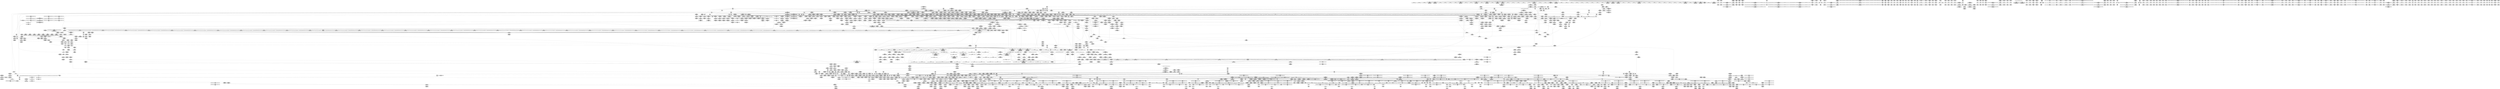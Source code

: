 digraph {
	CE0x8278b70 [shape=record,shape=Mrecord,label="{CE0x8278b70|i32_1|*Constant*}"]
	CE0x4d96680 [shape=record,shape=Mrecord,label="{CE0x4d96680|tomoyo_read_lock16:call|security/tomoyo/common.h,1097|*SummSource*}"]
	CE0x4c92b30 [shape=record,shape=Mrecord,label="{CE0x4c92b30|srcu_read_unlock20:tmp|*SummSink*}"]
	CE0x57e90e0 [shape=record,shape=Mrecord,label="{CE0x57e90e0|tomoyo_check_inet_address:tmp25|security/tomoyo/network.c,522}"]
	CE0x6abd700 [shape=record,shape=Mrecord,label="{CE0x6abd700|tomoyo_inet_entry:tobool11|security/tomoyo/network.c,478}"]
	CE0x58b9d20 [shape=record,shape=Mrecord,label="{CE0x58b9d20|tomoyo_check_inet_address:is_ipv610|security/tomoyo/network.c,519}"]
	CE0x681c3b0 [shape=record,shape=Mrecord,label="{CE0x681c3b0|_call_void_mcount()_#3|*SummSink*}"]
	CE0x59cfc00 [shape=record,shape=Mrecord,label="{CE0x59cfc00|tomoyo_check_inet_address:tmp9|security/tomoyo/network.c,511}"]
	CE0x4acb690 [shape=record,shape=Mrecord,label="{CE0x4acb690|tomoyo_inet_entry:protocol|security/tomoyo/network.c,471}"]
	CE0x58980f0 [shape=record,shape=Mrecord,label="{CE0x58980f0|tomoyo_init_request_info:tmp12|security/tomoyo/util.c,1010}"]
	CE0x4d2ff20 [shape=record,shape=Mrecord,label="{CE0x4d2ff20|24:_i32*,_32:_i16,_34:_i8,_35:_i8,_36:_i8,_72:_i8,_:_SCMRE_57,58_}"]
	CE0x4bbd940 [shape=record,shape=Mrecord,label="{CE0x4bbd940|tomoyo_get_mode:if.end}"]
	CE0x8084d80 [shape=record,shape=Mrecord,label="{CE0x8084d80|_ret_void,_!dbg_!38908|include/linux/rcupdate.h,424|*SummSink*}"]
	CE0x57906e0 [shape=record,shape=Mrecord,label="{CE0x57906e0|i32_0|*Constant*|*SummSource*}"]
	CE0x682da90 [shape=record,shape=Mrecord,label="{CE0x682da90|GLOBAL:tomoyo_domain|*Constant*|*SummSource*}"]
	CE0x82fc310 [shape=record,shape=Mrecord,label="{CE0x82fc310|tomoyo_get_mode:tmp24|security/tomoyo/util.c,986|*SummSink*}"]
	CE0x688c080 [shape=record,shape=Mrecord,label="{CE0x688c080|tomoyo_inet_entry:tmp11|security/tomoyo/network.c,473}"]
	CE0x834c080 [shape=record,shape=Mrecord,label="{CE0x834c080|tomoyo_audit_inet_log:inet_network15|security/tomoyo/network.c,393|*SummSource*}"]
	CE0x580d1a0 [shape=record,shape=Mrecord,label="{CE0x580d1a0|tomoyo_audit_net_log:tmp3}"]
	CE0x592b500 [shape=record,shape=Mrecord,label="{CE0x592b500|tomoyo_check_inet_address:tmp6|security/tomoyo/network.c,509|*SummSource*}"]
	CE0x6763e50 [shape=record,shape=Mrecord,label="{CE0x6763e50|GLOBAL:lock_acquire|*Constant*|*SummSink*}"]
	CE0x4b592f0 [shape=record,shape=Mrecord,label="{CE0x4b592f0|tomoyo_print_ipv6:call|security/tomoyo/network.c,111}"]
	CE0x5a3e810 [shape=record,shape=Mrecord,label="{CE0x5a3e810|tomoyo_domain:tmp19|security/tomoyo/common.h,1205|*SummSource*}"]
	CE0x81cc120 [shape=record,shape=Mrecord,label="{CE0x81cc120|tomoyo_check_inet_address:tmp13|security/tomoyo/network.c,514}"]
	CE0x4b2c370 [shape=record,shape=Mrecord,label="{CE0x4b2c370|tomoyo_get_mode:tmp2|security/tomoyo/util.c,978|*SummSink*}"]
	CE0x4ca04a0 [shape=record,shape=Mrecord,label="{CE0x4ca04a0|tomoyo_print_ipv4:tmp2|*SummSource*}"]
	CE0x59c1000 [shape=record,shape=Mrecord,label="{CE0x59c1000|tomoyo_check_inet_address:tmp27|security/tomoyo/network.c,525|*SummSink*}"]
	CE0x6a65730 [shape=record,shape=Mrecord,label="{CE0x6a65730|i8_5|*Constant*|*SummSource*}"]
	CE0x6b6d210 [shape=record,shape=Mrecord,label="{CE0x6b6d210|tomoyo_inet_entry:inet_network25|security/tomoyo/network.c,480|*SummSink*}"]
	CE0x800cff0 [shape=record,shape=Mrecord,label="{CE0x800cff0|GLOBAL:tomoyo_read_unlock19|*Constant*}"]
	CE0x67170d0 [shape=record,shape=Mrecord,label="{CE0x67170d0|tomoyo_audit_inet_log:conv10|security/tomoyo/network.c,391}"]
	CE0x8142e70 [shape=record,shape=Mrecord,label="{CE0x8142e70|GLOBAL:__llvm_gcov_ctr31133|Global_var:__llvm_gcov_ctr31133|*SummSink*}"]
	CE0x4d45e80 [shape=record,shape=Mrecord,label="{CE0x4d45e80|tomoyo_print_ipv6:call1|security/tomoyo/network.c,110|*SummSink*}"]
	CE0x8106640 [shape=record,shape=Mrecord,label="{CE0x8106640|0:_i8,_array:_GCRE_tomoyo_index2category_constant_39_x_i8_c_00_00_00_00_00_00_00_00_00_00_00_00_00_00_00_00_00_00_00_00_00_00_00_01_01_01_01_01_01_01_01_01_01_01_01_01_01_01_02_,_align_16:_elem_33::|security/tomoyo/util.c,983}"]
	CE0x59d9e10 [shape=record,shape=Mrecord,label="{CE0x59d9e10|tomoyo_inet_entry:call|security/tomoyo/network.c,468}"]
	CE0x67ae860 [shape=record,shape=Mrecord,label="{CE0x67ae860|tomoyo_inet_entry:conv|security/tomoyo/network.c,473|*SummSource*}"]
	CE0x6c2fc80 [shape=record,shape=Mrecord,label="{CE0x6c2fc80|tomoyo_audit_inet_log:inet_network3|security/tomoyo/network.c,384|*SummSink*}"]
	CE0x6b4a910 [shape=record,shape=Mrecord,label="{CE0x6b4a910|tomoyo_inet_entry:call21|security/tomoyo/network.c,480|*SummSource*}"]
	CE0x697cbd0 [shape=record,shape=Mrecord,label="{CE0x697cbd0|tomoyo_audit_inet_log:tmp6|security/tomoyo/network.c,384}"]
	CE0x59da2a0 [shape=record,shape=Mrecord,label="{CE0x59da2a0|_call_void___llvm_gcov_indirect_counter_increment10(i32*___llvm_gcov_global_state_pred50,_i64**_getelementptr_inbounds_(_3_x_i64*_,_3_x_i64*_*___llvm_gcda_edge_table49,_i64_0,_i64_0)),_!dbg_!38951|security/tomoyo/network.c,525|*SummSink*}"]
	CE0x58dc440 [shape=record,shape=Mrecord,label="{CE0x58dc440|tomoyo_check_inet_address:port12|security/tomoyo/network.c,522|*SummSink*}"]
	CE0x81c7bc0 [shape=record,shape=Mrecord,label="{CE0x81c7bc0|COLLAPSED:_GCMRE___llvm_gcov_ctr32134_internal_global_5_x_i64_zeroinitializer:_elem_0:default:}"]
	CE0x6b915d0 [shape=record,shape=Mrecord,label="{CE0x6b915d0|GLOBAL:tomoyo_audit_inet_log|*Constant*}"]
	"CONST[source:0(mediator),value:2(dynamic)][purpose:{object}][SnkIdx:3]"
	CE0x6874c80 [shape=record,shape=Mrecord,label="{CE0x6874c80|24:_i32*,_32:_i16,_34:_i8,_35:_i8,_36:_i8,_72:_i8,_:_SCMRE_24,25_}"]
	CE0x8129050 [shape=record,shape=Mrecord,label="{CE0x8129050|tomoyo_print_ipv4:tmp1}"]
	CE0x6c2fae0 [shape=record,shape=Mrecord,label="{CE0x6c2fae0|tomoyo_audit_inet_log:inet_network3|security/tomoyo/network.c,384}"]
	CE0x595ffa0 [shape=record,shape=Mrecord,label="{CE0x595ffa0|tomoyo_check_inet_address:is_ipv6|security/tomoyo/network.c,511|*SummSink*}"]
	CE0x763f6e0 [shape=record,shape=Mrecord,label="{CE0x763f6e0|tomoyo_audit_inet_log:tmp}"]
	CE0x6a6d1e0 [shape=record,shape=Mrecord,label="{CE0x6a6d1e0|tomoyo_inet_entry:tmp16|*LoadInst*|security/tomoyo/network.c,476|*SummSource*}"]
	CE0x5951ad0 [shape=record,shape=Mrecord,label="{CE0x5951ad0|__fswab16:tmp|*SummSource*}"]
	CE0x4cdbd90 [shape=record,shape=Mrecord,label="{CE0x4cdbd90|0:_i8,_array:_GCRE_tomoyo_index2category_constant_39_x_i8_c_00_00_00_00_00_00_00_00_00_00_00_00_00_00_00_00_00_00_00_00_00_00_00_01_01_01_01_01_01_01_01_01_01_01_01_01_01_01_02_,_align_16:_elem_11::|security/tomoyo/util.c,983}"]
	CE0x66ccce0 [shape=record,shape=Mrecord,label="{CE0x66ccce0|__fswab16:tmp1|*SummSink*}"]
	CE0x81542c0 [shape=record,shape=Mrecord,label="{CE0x81542c0|tomoyo_check_inet_address:if.then8|*SummSink*}"]
	CE0x66bef00 [shape=record,shape=Mrecord,label="{CE0x66bef00|__fswab16:entry|*SummSource*}"]
	CE0x831c4f0 [shape=record,shape=Mrecord,label="{CE0x831c4f0|24:_i32*,_32:_i16,_34:_i8,_35:_i8,_36:_i8,_72:_i8,_:_SCMRE_62,63_}"]
	CE0x5952170 [shape=record,shape=Mrecord,label="{CE0x5952170|tomoyo_check_inet_address:tmp4|security/tomoyo/network.c,509}"]
	CE0x81cc350 [shape=record,shape=Mrecord,label="{CE0x81cc350|tomoyo_check_inet_address:tmp13|security/tomoyo/network.c,514|*SummSink*}"]
	CE0x6874320 [shape=record,shape=Mrecord,label="{CE0x6874320|i64_0|*Constant*}"]
	CE0x829cf30 [shape=record,shape=Mrecord,label="{CE0x829cf30|tomoyo_audit_net_log:idxprom|security/tomoyo/network.c,367}"]
	CE0x6ba8ce0 [shape=record,shape=Mrecord,label="{CE0x6ba8ce0|tomoyo_inet_entry:cmp28|security/tomoyo/network.c,484}"]
	CE0x8344af0 [shape=record,shape=Mrecord,label="{CE0x8344af0|tomoyo_get_mode:mode.1|*SummSink*}"]
	CE0x4c81fb0 [shape=record,shape=Mrecord,label="{CE0x4c81fb0|i32_0|*Constant*}"]
	CE0x4d73980 [shape=record,shape=Mrecord,label="{CE0x4d73980|tomoyo_audit_inet_log:tmp9|security/tomoyo/network.c,385}"]
	CE0x8147c20 [shape=record,shape=Mrecord,label="{CE0x8147c20|tomoyo_get_mode:conv5|security/tomoyo/util.c,983|*SummSink*}"]
	CE0x69ae1f0 [shape=record,shape=Mrecord,label="{CE0x69ae1f0|tomoyo_check_inet_address:sw.bb|*SummSource*}"]
	CE0x6a76ab0 [shape=record,shape=Mrecord,label="{CE0x6a76ab0|tomoyo_audit_net_log:tmp5|security/tomoyo/network.c,368}"]
	CE0x5b29650 [shape=record,shape=Mrecord,label="{CE0x5b29650|i64*_getelementptr_inbounds_(_11_x_i64_,_11_x_i64_*___llvm_gcov_ctr5229,_i64_0,_i64_9)|*Constant*}"]
	CE0x8095c70 [shape=record,shape=Mrecord,label="{CE0x8095c70|_ret_void,_!dbg_!38908|include/linux/rcupdate.h,419}"]
	CE0x6645f70 [shape=record,shape=Mrecord,label="{CE0x6645f70|tomoyo_check_inet_address:tmp36|security/tomoyo/network.c,529|*SummSource*}"]
	CE0x6c28ac0 [shape=record,shape=Mrecord,label="{CE0x6c28ac0|128:_i8*,_1208:_%struct.file*,_:_CMRE_16,20_|*MultipleSource*|security/tomoyo/common.h,1205|security/tomoyo/common.h,1205}"]
	CE0x6c4d1c0 [shape=record,shape=Mrecord,label="{CE0x6c4d1c0|i64*_getelementptr_inbounds_(_2_x_i64_,_2_x_i64_*___llvm_gcov_ctr2253,_i64_0,_i64_1)|*Constant*|*SummSink*}"]
	CE0x4bfe130 [shape=record,shape=Mrecord,label="{CE0x4bfe130|tomoyo_print_ipv6:tmp|*SummSource*}"]
	CE0x6acb660 [shape=record,shape=Mrecord,label="{CE0x6acb660|i32_4|*Constant*}"]
	CE0x6b912d0 [shape=record,shape=Mrecord,label="{CE0x6b912d0|_call_void_bitcast_(void_(%struct.tomoyo_request_info*,_i1_(%struct.tomoyo_request_info*,_%struct.tomoyo_acl_info*)*)*_tomoyo_check_acl_to_void_(%struct.tomoyo_request_info.524*,_i1_(%struct.tomoyo_request_info.524*,_%struct.tomoyo_acl_info*)*)*)(%struct.tomoyo_request_info.524*_%r,_i1_(%struct.tomoyo_request_info.524*,_%struct.tomoyo_acl_info*)*_tomoyo_check_inet_acl)_#9,_!dbg_!38953|security/tomoyo/network.c,482|*SummSource*}"]
	CE0x58f26c0 [shape=record,shape=Mrecord,label="{CE0x58f26c0|tomoyo_check_inet_address:tmp9|security/tomoyo/network.c,511|*SummSink*}"]
	CE0x58cb7a0 [shape=record,shape=Mrecord,label="{CE0x58cb7a0|tomoyo_check_inet_address:tmp11|security/tomoyo/network.c,513}"]
	CE0x5b14990 [shape=record,shape=Mrecord,label="{CE0x5b14990|tomoyo_inet_entry:tmp25|security/tomoyo/network.c,484|*SummSource*}"]
	CE0x6c2ddb0 [shape=record,shape=Mrecord,label="{CE0x6c2ddb0|i64*_getelementptr_inbounds_(_2_x_i64_,_2_x_i64_*___llvm_gcov_ctr53148,_i64_0,_i64_0)|*Constant*}"]
	CE0x68dd420 [shape=record,shape=Mrecord,label="{CE0x68dd420|i64*_getelementptr_inbounds_(_2_x_i64_,_2_x_i64_*___llvm_gcov_ctr4533,_i64_0,_i64_1)|*Constant*}"]
	CE0x57f7cc0 [shape=record,shape=Mrecord,label="{CE0x57f7cc0|%struct.lockdep_map*_null|*Constant*|*SummSource*}"]
	CE0x4bf8df0 [shape=record,shape=Mrecord,label="{CE0x4bf8df0|tomoyo_domain:tmp4|security/tomoyo/common.h,1205|*SummSource*}"]
	CE0x65ff2d0 [shape=record,shape=Mrecord,label="{CE0x65ff2d0|COLLAPSED:_GCMRE___llvm_gcov_ctr4731_internal_global_4_x_i64_zeroinitializer:_elem_0:default:}"]
	CE0x58016d0 [shape=record,shape=Mrecord,label="{CE0x58016d0|i32_9|*Constant*|*SummSink*}"]
	CE0x6764600 [shape=record,shape=Mrecord,label="{CE0x6764600|rcu_lock_acquire18:tmp5|include/linux/rcupdate.h,418}"]
	CE0x4cdb490 [shape=record,shape=Mrecord,label="{CE0x4cdb490|i64*_getelementptr_inbounds_(_2_x_i64_,_2_x_i64_*___llvm_gcov_ctr4632,_i64_0,_i64_1)|*Constant*|*SummSource*}"]
	CE0x4e48140 [shape=record,shape=Mrecord,label="{CE0x4e48140|tomoyo_check_inet_address:tmp33|security/tomoyo/network.c,527}"]
	CE0x66cb170 [shape=record,shape=Mrecord,label="{CE0x66cb170|_ret_i32_%retval.0,_!dbg_!38967|security/tomoyo/network.c,532}"]
	CE0x4bfe700 [shape=record,shape=Mrecord,label="{CE0x4bfe700|tomoyo_domain:tmp5|security/tomoyo/common.h,1205|*SummSource*}"]
	CE0x6988920 [shape=record,shape=Mrecord,label="{CE0x6988920|srcu_read_unlock20:sp|Function::srcu_read_unlock20&Arg::sp::}"]
	CE0x673b160 [shape=record,shape=Mrecord,label="{CE0x673b160|tomoyo_audit_inet_log:conv10|security/tomoyo/network.c,391|*SummSink*}"]
	CE0x4c1d690 [shape=record,shape=Mrecord,label="{CE0x4c1d690|GLOBAL:tomoyo_domain.__warned|Global_var:tomoyo_domain.__warned}"]
	CE0x6b392c0 [shape=record,shape=Mrecord,label="{CE0x6b392c0|tomoyo_inet_entry:tmp19|security/tomoyo/network.c,479|*SummSource*}"]
	CE0x5853c80 [shape=record,shape=Mrecord,label="{CE0x5853c80|tomoyo_get_mode:tmp9|security/tomoyo/util.c,981|*SummSink*}"]
	CE0x58cb640 [shape=record,shape=Mrecord,label="{CE0x58cb640|i32_3|*Constant*}"]
	CE0x4aeff50 [shape=record,shape=Mrecord,label="{CE0x4aeff50|tomoyo_domain:tmp12|security/tomoyo/common.h,1205|*SummSink*}"]
	CE0x5a3eee0 [shape=record,shape=Mrecord,label="{CE0x5a3eee0|i64*_getelementptr_inbounds_(_2_x_i64_,_2_x_i64_*___llvm_gcov_ctr53148,_i64_0,_i64_0)|*Constant*|*SummSink*}"]
	CE0x8271be0 [shape=record,shape=Mrecord,label="{CE0x8271be0|tomoyo_check_inet_address:inet|security/tomoyo/network.c,505}"]
	CE0x6726b60 [shape=record,shape=Mrecord,label="{CE0x6726b60|i64*_getelementptr_inbounds_(_12_x_i64_,_12_x_i64_*___llvm_gcov_ctr31133,_i64_0,_i64_9)|*Constant*|*SummSink*}"]
	CE0x593a340 [shape=record,shape=Mrecord,label="{CE0x593a340|tomoyo_check_inet_address:tmp8|security/tomoyo/network.c,510|*SummSink*}"]
	CE0x6881e10 [shape=record,shape=Mrecord,label="{CE0x6881e10|i32_0|*Constant*}"]
	CE0x8018b90 [shape=record,shape=Mrecord,label="{CE0x8018b90|tomoyo_audit_inet_log:is_ipv6|security/tomoyo/network.c,384|*SummSink*}"]
	CE0x6754650 [shape=record,shape=Mrecord,label="{CE0x6754650|_ret_%struct.tomoyo_domain_info*_%tmp23,_!dbg_!38929|security/tomoyo/common.h,1205|*SummSource*}"]
	CE0x8147c90 [shape=record,shape=Mrecord,label="{CE0x8147c90|i32_39|*Constant*}"]
	CE0x4d2fd80 [shape=record,shape=Mrecord,label="{CE0x4d2fd80|24:_i32*,_32:_i16,_34:_i8,_35:_i8,_36:_i8,_72:_i8,_:_SCMRE_56,57_}"]
	CE0x6b787a0 [shape=record,shape=Mrecord,label="{CE0x6b787a0|tomoyo_inet_entry:operation|security/tomoyo/network.c,471|*SummSink*}"]
	CE0x5930b20 [shape=record,shape=Mrecord,label="{CE0x5930b20|tomoyo_check_inet_address:tmp16|security/tomoyo/network.c,517|*SummSink*}"]
	CE0x5bcc1b0 [shape=record,shape=Mrecord,label="{CE0x5bcc1b0|tomoyo_audit_net_log:operation|Function::tomoyo_audit_net_log&Arg::operation::|*SummSource*}"]
	CE0x57e8e30 [shape=record,shape=Mrecord,label="{CE0x57e8e30|tomoyo_check_inet_address:address11|security/tomoyo/network.c,520|*SummSource*}"]
	CE0x6b90d90 [shape=record,shape=Mrecord,label="{CE0x6b90d90|tomoyo_inet_entry:tmp22|security/tomoyo/network.c,482|*SummSource*}"]
	CE0x4c59460 [shape=record,shape=Mrecord,label="{CE0x4c59460|tomoyo_print_ipv4:call|security/tomoyo/network.c,92|*SummSource*}"]
	CE0x6c28840 [shape=record,shape=Mrecord,label="{CE0x6c28840|128:_i8*,_1208:_%struct.file*,_:_CMRE_7,8_}"]
	CE0x6c28980 [shape=record,shape=Mrecord,label="{CE0x6c28980|128:_i8*,_1208:_%struct.file*,_:_CMRE_8,16_|*MultipleSource*|security/tomoyo/common.h,1205|security/tomoyo/common.h,1205}"]
	CE0x80fbad0 [shape=record,shape=Mrecord,label="{CE0x80fbad0|128:_i8*,_1208:_%struct.file*,_:_CMRE_88,89_|*MultipleSource*|security/tomoyo/common.h,1205|security/tomoyo/common.h,1205}"]
	CE0x81290c0 [shape=record,shape=Mrecord,label="{CE0x81290c0|tomoyo_print_ipv4:tmp1|*SummSource*}"]
	CE0x66ef3c0 [shape=record,shape=Mrecord,label="{CE0x66ef3c0|__fswab16:tmp}"]
	CE0x4c79aa0 [shape=record,shape=Mrecord,label="{CE0x4c79aa0|i64*_null|*Constant*|*SummSource*}"]
	CE0x8312370 [shape=record,shape=Mrecord,label="{CE0x8312370|tomoyo_audit_inet_log:tmp13|security/tomoyo/network.c,388}"]
	CE0x6aa3cf0 [shape=record,shape=Mrecord,label="{CE0x6aa3cf0|tomoyo_audit_net_log:call|security/tomoyo/network.c,366}"]
	CE0x5ab3e80 [shape=record,shape=Mrecord,label="{CE0x5ab3e80|GLOBAL:get_current|*Constant*}"]
	CE0x80fd1f0 [shape=record,shape=Mrecord,label="{CE0x80fd1f0|tomoyo_domain:cred|security/tomoyo/common.h,1205|*SummSink*}"]
	CE0x66a9c10 [shape=record,shape=Mrecord,label="{CE0x66a9c10|tomoyo_check_inet_address:tmp41|security/tomoyo/network.c,532|*SummSource*}"]
	CE0x58ba4a0 [shape=record,shape=Mrecord,label="{CE0x58ba4a0|i8_0|*Constant*|*SummSource*}"]
	CE0x58fe460 [shape=record,shape=Mrecord,label="{CE0x58fe460|tomoyo_check_inet_address:tmp23|security/tomoyo/network.c,521|*SummSink*}"]
	CE0x4d0b250 [shape=record,shape=Mrecord,label="{CE0x4d0b250|tomoyo_domain:tmp8|security/tomoyo/common.h,1205|*SummSource*}"]
	CE0x6c3b780 [shape=record,shape=Mrecord,label="{CE0x6c3b780|GLOBAL:tomoyo_print_ipv6|*Constant*}"]
	CE0x6727580 [shape=record,shape=Mrecord,label="{CE0x6727580|i32_5|*Constant*}"]
	CE0x69e0fc0 [shape=record,shape=Mrecord,label="{CE0x69e0fc0|GLOBAL:__llvm_gcov_ctr32134|Global_var:__llvm_gcov_ctr32134}"]
	CE0x582c5a0 [shape=record,shape=Mrecord,label="{CE0x582c5a0|tomoyo_init_request_info:mode|security/tomoyo/util.c,1010|*SummSink*}"]
	CE0x682d630 [shape=record,shape=Mrecord,label="{CE0x682d630|_call_void_mcount()_#3|*SummSource*}"]
	CE0x67fd7a0 [shape=record,shape=Mrecord,label="{CE0x67fd7a0|i64*_getelementptr_inbounds_(_4_x_i64_,_4_x_i64_*___llvm_gcov_ctr4137,_i64_0,_i64_2)|*Constant*|*SummSource*}"]
	CE0x667f470 [shape=record,shape=Mrecord,label="{CE0x667f470|tomoyo_domain:if.end}"]
	CE0x80fd120 [shape=record,shape=Mrecord,label="{CE0x80fd120|tomoyo_domain:cred|security/tomoyo/common.h,1205|*SummSource*}"]
	CE0x697c360 [shape=record,shape=Mrecord,label="{CE0x697c360|tomoyo_audit_inet_log:tmp10|security/tomoyo/network.c,385|*SummSink*}"]
	CE0x4d73f20 [shape=record,shape=Mrecord,label="{CE0x4d73f20|i64*_getelementptr_inbounds_(_19_x_i64_,_19_x_i64_*___llvm_gcov_ctr4846,_i64_0,_i64_0)|*Constant*}"]
	CE0x6c25870 [shape=record,shape=Mrecord,label="{CE0x6c25870|tomoyo_audit_inet_log:buf|security/tomoyo/network.c, 380}"]
	CE0x8195ea0 [shape=record,shape=Mrecord,label="{CE0x8195ea0|__llvm_gcov_indirect_counter_increment10:predecessor|Function::__llvm_gcov_indirect_counter_increment10&Arg::predecessor::|*SummSink*}"]
	CE0x6ba8120 [shape=record,shape=Mrecord,label="{CE0x6ba8120|tomoyo_audit_inet_log:entry|*SummSource*}"]
	CE0x7652b30 [shape=record,shape=Mrecord,label="{CE0x7652b30|GLOBAL:lock_release|*Constant*|*SummSource*}"]
	CE0x5a3ecb0 [shape=record,shape=Mrecord,label="{CE0x5a3ecb0|get_current:tmp2|*SummSink*}"]
	CE0x4b7de80 [shape=record,shape=Mrecord,label="{CE0x4b7de80|i64_0|*Constant*|*SummSource*}"]
	CE0x4c1d3e0 [shape=record,shape=Mrecord,label="{CE0x4c1d3e0|tomoyo_domain:tmp7|security/tomoyo/common.h,1205}"]
	CE0x5a0ea30 [shape=record,shape=Mrecord,label="{CE0x5a0ea30|i64*_getelementptr_inbounds_(_2_x_i64_,_2_x_i64_*___llvm_gcov_ctr3939,_i64_0,_i64_0)|*Constant*|*SummSink*}"]
	CE0x82fbee0 [shape=record,shape=Mrecord,label="{CE0x82fbee0|tomoyo_get_mode:default_config|security/tomoyo/util.c,986|*SummSink*}"]
	CE0x66535d0 [shape=record,shape=Mrecord,label="{CE0x66535d0|tomoyo_inet_entry:address|Function::tomoyo_inet_entry&Arg::address::}"]
	CE0x4acb9f0 [shape=record,shape=Mrecord,label="{CE0x4acb9f0|srcu_read_lock17:tmp1}"]
	CE0x4e5d2b0 [shape=record,shape=Mrecord,label="{CE0x4e5d2b0|i64*_getelementptr_inbounds_(_19_x_i64_,_19_x_i64_*___llvm_gcov_ctr4846,_i64_0,_i64_15)|*Constant*|*SummSource*}"]
	CE0x5899810 [shape=record,shape=Mrecord,label="{CE0x5899810|__llvm_gcov_indirect_counter_increment10:tmp2|*SummSource*}"]
	CE0x679ee00 [shape=record,shape=Mrecord,label="{CE0x679ee00|srcu_read_unlock20:tmp1|*SummSource*}"]
	CE0x59050e0 [shape=record,shape=Mrecord,label="{CE0x59050e0|0:_i8,_1:_i8,_8:_i16,_16:_i32*,_24:_i8,_:_CMR_16,24_|*MultipleSource*|Function::tomoyo_check_inet_address&Arg::address::|security/tomoyo/network.c,505}"]
	CE0x5af8170 [shape=record,shape=Mrecord,label="{CE0x5af8170|i64*_getelementptr_inbounds_(_12_x_i64_,_12_x_i64_*___llvm_gcov_ctr31133,_i64_0,_i64_11)|*Constant*}"]
	CE0x65fc0a0 [shape=record,shape=Mrecord,label="{CE0x65fc0a0|%struct.tomoyo_domain_info*_null|*Constant*|*SummSource*}"]
	CE0x6acb4e0 [shape=record,shape=Mrecord,label="{CE0x6acb4e0|tomoyo_inet_entry:inet_network13|security/tomoyo/network.c,478|*SummSource*}"]
	CE0x5aff980 [shape=record,shape=Mrecord,label="{CE0x5aff980|i64_14|*Constant*|*SummSink*}"]
	CE0x4ca09c0 [shape=record,shape=Mrecord,label="{CE0x4ca09c0|tomoyo_get_mode:idxprom3|security/tomoyo/util.c,983|*SummSource*}"]
	CE0x836b410 [shape=record,shape=Mrecord,label="{CE0x836b410|tomoyo_check_inet_address:conv|security/tomoyo/network.c,507|*SummSink*}"]
	CE0x59056b0 [shape=record,shape=Mrecord,label="{CE0x59056b0|tomoyo_check_inet_address:sin6_addr|security/tomoyo/network.c,513|*SummSink*}"]
	CE0x675da40 [shape=record,shape=Mrecord,label="{CE0x675da40|tomoyo_print_ipv6:bb|*SummSource*}"]
	CE0x69e24a0 [shape=record,shape=Mrecord,label="{CE0x69e24a0|i32_65280|*Constant*}"]
	CE0x831cb70 [shape=record,shape=Mrecord,label="{CE0x831cb70|24:_i32*,_32:_i16,_34:_i8,_35:_i8,_36:_i8,_72:_i8,_:_SCMRE_73,74_|*MultipleSource*|security/tomoyo/network.c, 469|security/tomoyo/network.c,469|Function::tomoyo_init_request_info&Arg::r::|security/tomoyo/network.c,475}"]
	CE0x6850d40 [shape=record,shape=Mrecord,label="{CE0x6850d40|tomoyo_inet_entry:tmp13|security/tomoyo/network.c,473|*SummSink*}"]
	CE0x67524c0 [shape=record,shape=Mrecord,label="{CE0x67524c0|128:_i8*,_1208:_%struct.file*,_:_CMRE_31,32_}"]
	CE0x69e2660 [shape=record,shape=Mrecord,label="{CE0x69e2660|__fswab16:and2|include/uapi/linux/swab.h,53}"]
	CE0x4bbe0e0 [shape=record,shape=Mrecord,label="{CE0x4bbe0e0|tomoyo_print_ipv6:tmp1|*SummSource*}"]
	CE0x6860bc0 [shape=record,shape=Mrecord,label="{CE0x6860bc0|tomoyo_inet_entry:bb}"]
	CE0x8147bb0 [shape=record,shape=Mrecord,label="{CE0x8147bb0|tomoyo_get_mode:conv5|security/tomoyo/util.c,983|*SummSource*}"]
	CE0x66bc720 [shape=record,shape=Mrecord,label="{CE0x66bc720|srcu_read_unlock20:tmp3|*SummSink*}"]
	CE0x58380d0 [shape=record,shape=Mrecord,label="{CE0x58380d0|tomoyo_init_request_info:tmp13|*LoadInst*|security/tomoyo/util.c,1011}"]
	CE0x810d180 [shape=record,shape=Mrecord,label="{CE0x810d180|tomoyo_get_mode:tmp16|security/tomoyo/util.c,983|*SummSource*}"]
	CE0x81c7880 [shape=record,shape=Mrecord,label="{CE0x81c7880|i64*_getelementptr_inbounds_(_2_x_i64_,_2_x_i64_*___llvm_gcov_ctr4533,_i64_0,_i64_0)|*Constant*|*SummSource*}"]
	CE0x4c60dd0 [shape=record,shape=Mrecord,label="{CE0x4c60dd0|i32_45|*Constant*}"]
	CE0x6a8d060 [shape=record,shape=Mrecord,label="{CE0x6a8d060|get_current:tmp|*SummSink*}"]
	CE0x6a29770 [shape=record,shape=Mrecord,label="{CE0x6a29770|tomoyo_inet_entry:tmp14|security/tomoyo/network.c,475|*SummSink*}"]
	CE0x675dab0 [shape=record,shape=Mrecord,label="{CE0x675dab0|tomoyo_print_ipv6:bb}"]
	CE0x81de640 [shape=record,shape=Mrecord,label="{CE0x81de640|tomoyo_audit_inet_log:inet_network9|security/tomoyo/network.c,391}"]
	CE0x4ddbd80 [shape=record,shape=Mrecord,label="{CE0x4ddbd80|GLOBAL:tomoyo_ss|Global_var:tomoyo_ss|*SummSource*}"]
	CE0x4e02950 [shape=record,shape=Mrecord,label="{CE0x4e02950|i32_65280|*Constant*|*SummSource*}"]
	CE0x6b4aa20 [shape=record,shape=Mrecord,label="{CE0x6b4aa20|tomoyo_inet_entry:call21|security/tomoyo/network.c,480|*SummSink*}"]
	CE0x5874da0 [shape=record,shape=Mrecord,label="{CE0x5874da0|tomoyo_init_request_info:type|security/tomoyo/util.c,1009|*SummSink*}"]
	CE0x5a87ec0 [shape=record,shape=Mrecord,label="{CE0x5a87ec0|tomoyo_domain:tmp19|security/tomoyo/common.h,1205}"]
	CE0x67546f0 [shape=record,shape=Mrecord,label="{CE0x67546f0|_ret_%struct.tomoyo_domain_info*_%tmp23,_!dbg_!38929|security/tomoyo/common.h,1205|*SummSink*}"]
	CE0x80c6c60 [shape=record,shape=Mrecord,label="{CE0x80c6c60|tomoyo_domain:tmp21|security/tomoyo/common.h,1205|*SummSink*}"]
	CE0x4bfe050 [shape=record,shape=Mrecord,label="{CE0x4bfe050|tomoyo_print_ipv6:tmp}"]
	CE0x81dee50 [shape=record,shape=Mrecord,label="{CE0x81dee50|tomoyo_audit_inet_log:inet_network9|security/tomoyo/network.c,391|*SummSink*}"]
	CE0x5875360 [shape=record,shape=Mrecord,label="{CE0x5875360|i32_3|*Constant*}"]
	CE0x80483f0 [shape=record,shape=Mrecord,label="{CE0x80483f0|_call_void_mcount()_#3|*SummSource*}"]
	CE0x4c512b0 [shape=record,shape=Mrecord,label="{CE0x4c512b0|tomoyo_get_mode:tmp7|security/tomoyo/util.c,979|*SummSink*}"]
	CE0x59a6170 [shape=record,shape=Mrecord,label="{CE0x59a6170|tomoyo_get_mode:tmp26|security/tomoyo/util.c,987|*SummSource*}"]
	CE0x5888f60 [shape=record,shape=Mrecord,label="{CE0x5888f60|GLOBAL:rcu_lock_release21|*Constant*}"]
	CE0x580d940 [shape=record,shape=Mrecord,label="{CE0x580d940|tomoyo_domain:do.body|*SummSink*}"]
	CE0x5903a90 [shape=record,shape=Mrecord,label="{CE0x5903a90|128:_i8*,_1208:_%struct.file*,_:_CMRE_136,144_|*MultipleSource*|security/tomoyo/common.h,1205|security/tomoyo/common.h,1205}"]
	CE0x58bd950 [shape=record,shape=Mrecord,label="{CE0x58bd950|tomoyo_check_inet_address:in6_u|security/tomoyo/network.c,513}"]
	CE0x6a254c0 [shape=record,shape=Mrecord,label="{CE0x6a254c0|tomoyo_init_request_info:call|security/tomoyo/util.c,1005|*SummSink*}"]
	CE0x69730b0 [shape=record,shape=Mrecord,label="{CE0x69730b0|%struct.lockdep_map*_null|*Constant*}"]
	CE0x7fc7670 [shape=record,shape=Mrecord,label="{CE0x7fc7670|tomoyo_audit_inet_log:arraydecay4|security/tomoyo/network.c,388}"]
	CE0x5a34ba0 [shape=record,shape=Mrecord,label="{CE0x5a34ba0|tomoyo_init_request_info:mode5|security/tomoyo/util.c,1011|*SummSource*}"]
	CE0x6a8c540 [shape=record,shape=Mrecord,label="{CE0x6a8c540|rcu_lock_release21:tmp1}"]
	CE0x80f5810 [shape=record,shape=Mrecord,label="{CE0x80f5810|i32_1205|*Constant*}"]
	CE0x5bb6520 [shape=record,shape=Mrecord,label="{CE0x5bb6520|tomoyo_init_request_info:tmp6|security/tomoyo/util.c,1004|*SummSource*}"]
	CE0x5778f90 [shape=record,shape=Mrecord,label="{CE0x5778f90|tomoyo_inet_entry:protocol|security/tomoyo/network.c,471|*SummSink*}"]
	"CONST[source:1(input),value:2(dynamic)][purpose:{operation}][SrcIdx:6]"
	CE0x6753fd0 [shape=record,shape=Mrecord,label="{CE0x6753fd0|0:_i8,_array:_GCR_tomoyo_inet2mac_internal_constant_6_x_4_x_i8_4_x_i8_zeroinitializer,_4_x_i8_c_17_18_19_00_,_4_x_i8_c_1A_00_00_1B_,_4_x_i8_c_1C_00_00_1D_,_4_x_i8_zeroinitializer,_4_x_i8_zeroinitializer_,_align_16:_elem_5::|security/tomoyo/network.c,471}"]
	CE0x81aa8e0 [shape=record,shape=Mrecord,label="{CE0x81aa8e0|tomoyo_check_inet_address:tmp20|security/tomoyo/network.c,518|*SummSink*}"]
	CE0x81dad70 [shape=record,shape=Mrecord,label="{CE0x81dad70|__llvm_gcov_indirect_counter_increment10:entry|*SummSource*}"]
	CE0x4bfea60 [shape=record,shape=Mrecord,label="{CE0x4bfea60|VOIDTB_TE:_CE_2096,2272_|*MultipleSource*|security/tomoyo/util.c,1010|Function::tomoyo_get_mode&Arg::ns::}"]
	CE0x5889230 [shape=record,shape=Mrecord,label="{CE0x5889230|GLOBAL:rcu_lock_release21|*Constant*|*SummSink*}"]
	CE0x58fdfe0 [shape=record,shape=Mrecord,label="{CE0x58fdfe0|tomoyo_check_inet_address:tmp23|security/tomoyo/network.c,521|*SummSource*}"]
	CE0x66bf060 [shape=record,shape=Mrecord,label="{CE0x66bf060|tomoyo_check_inet_address:port|Function::tomoyo_check_inet_address&Arg::port::}"]
	CE0x4c61650 [shape=record,shape=Mrecord,label="{CE0x4c61650|tomoyo_get_mode:arrayidx4|security/tomoyo/util.c,983|*SummSource*}"]
	CE0x58dbeb0 [shape=record,shape=Mrecord,label="{CE0x58dbeb0|tomoyo_check_inet_address:tmp26|security/tomoyo/network.c,522|*SummSink*}"]
	CE0x5a5f2b0 [shape=record,shape=Mrecord,label="{CE0x5a5f2b0|tomoyo_domain:tmp16|security/tomoyo/common.h,1205}"]
	CE0x8094740 [shape=record,shape=Mrecord,label="{CE0x8094740|tomoyo_print_ipv4:buffer|Function::tomoyo_print_ipv4&Arg::buffer::|*SummSink*}"]
	CE0x4d29fc0 [shape=record,shape=Mrecord,label="{CE0x4d29fc0|tomoyo_check_inet_address:if.then|*SummSink*}"]
	CE0x5874e10 [shape=record,shape=Mrecord,label="{CE0x5874e10|tomoyo_init_request_info:conv|security/tomoyo/util.c,1010|*SummSink*}"]
	CE0x7651b50 [shape=record,shape=Mrecord,label="{CE0x7651b50|rcu_lock_release21:tmp6|*SummSource*}"]
	CE0x6bf1760 [shape=record,shape=Mrecord,label="{CE0x6bf1760|i64*_getelementptr_inbounds_(_2_x_i64_,_2_x_i64_*___llvm_gcov_ctr4038,_i64_0,_i64_1)|*Constant*|*SummSink*}"]
	CE0x685b6d0 [shape=record,shape=Mrecord,label="{CE0x685b6d0|i64**_getelementptr_inbounds_(_3_x_i64*_,_3_x_i64*_*___llvm_gcda_edge_table49,_i64_0,_i64_2)|*Constant*|*SummSource*}"]
	CE0x6949d70 [shape=record,shape=Mrecord,label="{CE0x6949d70|GLOBAL:srcu_read_unlock20|*Constant*}"]
	CE0x6752c40 [shape=record,shape=Mrecord,label="{CE0x6752c40|128:_i8*,_1208:_%struct.file*,_:_CMRE_37,38_}"]
	CE0x4b9c1f0 [shape=record,shape=Mrecord,label="{CE0x4b9c1f0|tomoyo_print_ipv6:tobool|security/tomoyo/network.c,111}"]
	CE0x59af060 [shape=record,shape=Mrecord,label="{CE0x59af060|rcu_lock_acquire18:tmp|*SummSource*}"]
	CE0x4c82be0 [shape=record,shape=Mrecord,label="{CE0x4c82be0|tomoyo_domain:do.end}"]
	CE0x69f4a60 [shape=record,shape=Mrecord,label="{CE0x69f4a60|srcu_read_unlock20:dep_map|include/linux/srcu.h,236|*SummSource*}"]
	CE0x5ab3500 [shape=record,shape=Mrecord,label="{CE0x5ab3500|tomoyo_domain:tmp20|security/tomoyo/common.h,1205|*SummSink*}"]
	CE0x835aa50 [shape=record,shape=Mrecord,label="{CE0x835aa50|tomoyo_audit_inet_log:call17|security/tomoyo/network.c,392|*SummSink*}"]
	CE0x59c11f0 [shape=record,shape=Mrecord,label="{CE0x59c11f0|tomoyo_check_inet_address:tmp28|security/tomoyo/network.c,525}"]
	CE0x6652ec0 [shape=record,shape=Mrecord,label="{CE0x6652ec0|GLOBAL:tomoyo_inet_entry|*Constant*|*SummSink*}"]
	CE0x6c4c9e0 [shape=record,shape=Mrecord,label="{CE0x6c4c9e0|tomoyo_print_ipv6:tmp|*SummSink*}"]
	CE0x69e1080 [shape=record,shape=Mrecord,label="{CE0x69e1080|GLOBAL:__llvm_gcov_ctr32134|Global_var:__llvm_gcov_ctr32134|*SummSource*}"]
	CE0x812b910 [shape=record,shape=Mrecord,label="{CE0x812b910|GLOBAL:__llvm_gcov_global_state_pred50|Global_var:__llvm_gcov_global_state_pred50}"]
	CE0x4ca9a40 [shape=record,shape=Mrecord,label="{CE0x4ca9a40|tomoyo_print_ipv4:tmp|*SummSink*}"]
	CE0x578a640 [shape=record,shape=Mrecord,label="{CE0x578a640|tomoyo_init_request_info:tobool|security/tomoyo/util.c,1004}"]
	CE0x589ec60 [shape=record,shape=Mrecord,label="{CE0x589ec60|tomoyo_check_inet_address:tmp22|security/tomoyo/network.c,519|*SummSink*}"]
	CE0x5924e60 [shape=record,shape=Mrecord,label="{CE0x5924e60|i64*_getelementptr_inbounds_(_4_x_i64_,_4_x_i64_*___llvm_gcov_ctr4137,_i64_0,_i64_1)|*Constant*|*SummSink*}"]
	CE0x6b5e880 [shape=record,shape=Mrecord,label="{CE0x6b5e880|tomoyo_inet_entry:conv23|security/tomoyo/network.c,480|*SummSource*}"]
	CE0x4e26aa0 [shape=record,shape=Mrecord,label="{CE0x4e26aa0|__fswab16:or|include/uapi/linux/swab.h,53|*SummSink*}"]
	CE0x6841650 [shape=record,shape=Mrecord,label="{CE0x6841650|tomoyo_init_request_info:tmp2|security/tomoyo/util.c,1003|*SummSink*}"]
	CE0x6bf14f0 [shape=record,shape=Mrecord,label="{CE0x6bf14f0|srcu_read_lock17:tmp1|*SummSink*}"]
	CE0x4e47a80 [shape=record,shape=Mrecord,label="{CE0x4e47a80|tomoyo_check_inet_address:tmp31|security/tomoyo/network.c,527|*SummSink*}"]
	CE0x65fb590 [shape=record,shape=Mrecord,label="{CE0x65fb590|COLLAPSED:_GCMRE___llvm_gcov_ctr54147_internal_global_11_x_i64_zeroinitializer:_elem_0:default:}"]
	CE0x5958700 [shape=record,shape=Mrecord,label="{CE0x5958700|_call_void_mcount()_#3|*SummSource*}"]
	CE0x679f110 [shape=record,shape=Mrecord,label="{CE0x679f110|srcu_read_unlock20:tmp1|*SummSink*}"]
	CE0x5889330 [shape=record,shape=Mrecord,label="{CE0x5889330|rcu_lock_release21:entry|*SummSource*}"]
	CE0x835d890 [shape=record,shape=Mrecord,label="{CE0x835d890|tomoyo_check_inet_address:sin6_port|security/tomoyo/network.c,514|*SummSink*}"]
	CE0x8359f20 [shape=record,shape=Mrecord,label="{CE0x8359f20|tomoyo_audit_inet_log:tmp19|security/tomoyo/network.c,393|*SummSource*}"]
	CE0x6904030 [shape=record,shape=Mrecord,label="{CE0x6904030|tomoyo_audit_net_log:bb|*SummSink*}"]
	CE0x82f2470 [shape=record,shape=Mrecord,label="{CE0x82f2470|tomoyo_audit_inet_log:tmp20|security/tomoyo/network.c,394}"]
	CE0x6973940 [shape=record,shape=Mrecord,label="{CE0x6973940|rcu_lock_acquire18:__here|*SummSource*}"]
	CE0x82eadb0 [shape=record,shape=Mrecord,label="{CE0x82eadb0|tomoyo_check_inet_address:sa_family|security/tomoyo/network.c,507|*SummSink*}"]
	CE0x67af380 [shape=record,shape=Mrecord,label="{CE0x67af380|i32_5|*Constant*|*SummSink*}"]
	CE0x4d09f60 [shape=record,shape=Mrecord,label="{CE0x4d09f60|tomoyo_check_inet_address:if.then}"]
	CE0x67a0570 [shape=record,shape=Mrecord,label="{CE0x67a0570|tomoyo_init_request_info:bb|*SummSink*}"]
	CE0x82f2390 [shape=record,shape=Mrecord,label="{CE0x82f2390|_ret_i32_%call,_!dbg_!38910|security/tomoyo/network.c,366|*SummSource*}"]
	CE0x6c2d550 [shape=record,shape=Mrecord,label="{CE0x6c2d550|rcu_lock_acquire18:tmp6|*SummSink*}"]
	CE0x65fb7d0 [shape=record,shape=Mrecord,label="{CE0x65fb7d0|tomoyo_domain:tmp|*SummSource*}"]
	CE0x65ffc50 [shape=record,shape=Mrecord,label="{CE0x65ffc50|GLOBAL:__llvm_gcov_global_state_pred50|Global_var:__llvm_gcov_global_state_pred50|*SummSink*}"]
	CE0x4acbc70 [shape=record,shape=Mrecord,label="{CE0x4acbc70|i64*_getelementptr_inbounds_(_2_x_i64_,_2_x_i64_*___llvm_gcov_ctr4038,_i64_0,_i64_1)|*Constant*}"]
	CE0x8072db0 [shape=record,shape=Mrecord,label="{CE0x8072db0|COLLAPSED:_GCMRE___llvm_gcov_ctr4038_internal_global_2_x_i64_zeroinitializer:_elem_0:default:}"]
	CE0x803f780 [shape=record,shape=Mrecord,label="{CE0x803f780|i32_128|*Constant*|*SummSource*}"]
	CE0x8187730 [shape=record,shape=Mrecord,label="{CE0x8187730|tomoyo_get_mode:tmp19|security/tomoyo/util.c,985|*SummSource*}"]
	CE0x68606e0 [shape=record,shape=Mrecord,label="{CE0x68606e0|_call_void_mcount()_#3}"]
	CE0x691cfa0 [shape=record,shape=Mrecord,label="{CE0x691cfa0|%struct.tomoyo_domain_info*_null|*Constant*}"]
	CE0x68b3e40 [shape=record,shape=Mrecord,label="{CE0x68b3e40|tomoyo_audit_inet_log:inet_network|security/tomoyo/network.c,382|*SummSource*}"]
	CE0x4ae1c50 [shape=record,shape=Mrecord,label="{CE0x4ae1c50|128:_i8*,_1208:_%struct.file*,_:_CMRE_24,25_}"]
	CE0x4d09d90 [shape=record,shape=Mrecord,label="{CE0x4d09d90|tomoyo_init_request_info:tobool|security/tomoyo/util.c,1004|*SummSink*}"]
	CE0x6a8c5b0 [shape=record,shape=Mrecord,label="{CE0x6a8c5b0|rcu_lock_release21:tmp1|*SummSource*}"]
	CE0x667f050 [shape=record,shape=Mrecord,label="{CE0x667f050|tomoyo_domain:if.then|*SummSink*}"]
	CE0x81d7fb0 [shape=record,shape=Mrecord,label="{CE0x81d7fb0|i64_128|*Constant*}"]
	CE0x80c72a0 [shape=record,shape=Mrecord,label="{CE0x80c72a0|tomoyo_domain:security|security/tomoyo/common.h,1205}"]
	CE0x5a27c30 [shape=record,shape=Mrecord,label="{CE0x5a27c30|tomoyo_init_request_info:mode5|security/tomoyo/util.c,1011}"]
	CE0x6a6b500 [shape=record,shape=Mrecord,label="{CE0x6a6b500|128:_i8*,_1208:_%struct.file*,_:_CMRE_46,47_}"]
	CE0x578aaf0 [shape=record,shape=Mrecord,label="{CE0x578aaf0|0:_i8,_array:_GCR_tomoyo_inet2mac_internal_constant_6_x_4_x_i8_4_x_i8_zeroinitializer,_4_x_i8_c_17_18_19_00_,_4_x_i8_c_1A_00_00_1B_,_4_x_i8_c_1C_00_00_1D_,_4_x_i8_zeroinitializer,_4_x_i8_zeroinitializer_,_align_16:_elem_2::|security/tomoyo/network.c,471}"]
	CE0x6b4ad30 [shape=record,shape=Mrecord,label="{CE0x6b4ad30|__fswab16:val|Function::__fswab16&Arg::val::}"]
	CE0x8128750 [shape=record,shape=Mrecord,label="{CE0x8128750|tomoyo_get_mode:tmp5|security/tomoyo/util.c,978|*SummSource*}"]
	CE0x5ae3170 [shape=record,shape=Mrecord,label="{CE0x5ae3170|get_current:entry|*SummSource*}"]
	CE0x67016e0 [shape=record,shape=Mrecord,label="{CE0x67016e0|GLOBAL:tomoyo_policy_loaded|Global_var:tomoyo_policy_loaded|*SummSink*}"]
	CE0x582c430 [shape=record,shape=Mrecord,label="{CE0x582c430|tomoyo_init_request_info:mode|security/tomoyo/util.c,1010}"]
	CE0x5a13170 [shape=record,shape=Mrecord,label="{CE0x5a13170|GLOBAL:tomoyo_get_mode|*Constant*|*SummSource*}"]
	CE0x69f4bc0 [shape=record,shape=Mrecord,label="{CE0x69f4bc0|_call_void_rcu_lock_release21(%struct.lockdep_map*_%dep_map)_#9,_!dbg_!38905|include/linux/srcu.h,236}"]
	CE0x80e9bc0 [shape=record,shape=Mrecord,label="{CE0x80e9bc0|_ret_void,_!dbg_!38911|security/tomoyo/network.c,94|*SummSink*}"]
	CE0x829a010 [shape=record,shape=Mrecord,label="{CE0x829a010|tomoyo_check_inet_address:sa_family|security/tomoyo/network.c,507|*SummSource*}"]
	CE0x58f25e0 [shape=record,shape=Mrecord,label="{CE0x58f25e0|i64*_getelementptr_inbounds_(_19_x_i64_,_19_x_i64_*___llvm_gcov_ctr4846,_i64_0,_i64_7)|*Constant*|*SummSource*}"]
	CE0x6964640 [shape=record,shape=Mrecord,label="{CE0x6964640|GLOBAL:srcu_read_unlock20|*Constant*|*SummSource*}"]
	CE0x6b34120 [shape=record,shape=Mrecord,label="{CE0x6b34120|tomoyo_inet_entry:tmp20|security/tomoyo/network.c,480|*SummSink*}"]
	CE0x4c610a0 [shape=record,shape=Mrecord,label="{CE0x4c610a0|tomoyo_print_ipv6:lnot|security/tomoyo/network.c,111|*SummSource*}"]
	CE0x817fbf0 [shape=record,shape=Mrecord,label="{CE0x817fbf0|tomoyo_check_inet_address:if.end9|*SummSource*}"]
	CE0x69b84d0 [shape=record,shape=Mrecord,label="{CE0x69b84d0|24:_i32*,_32:_i16,_34:_i8,_35:_i8,_36:_i8,_72:_i8,_:_SCMRE_42,43_}"]
	CE0x4d46350 [shape=record,shape=Mrecord,label="{CE0x4d46350|_call_void_mcount()_#3}"]
	CE0x6708950 [shape=record,shape=Mrecord,label="{CE0x6708950|tomoyo_audit_inet_log:port|security/tomoyo/network.c,391|*SummSource*}"]
	CE0x4ddc730 [shape=record,shape=Mrecord,label="{CE0x4ddc730|_ret_i32_%call,_!dbg_!38907|include/linux/srcu.h,223}"]
	CE0x8278890 [shape=record,shape=Mrecord,label="{CE0x8278890|tomoyo_check_inet_address:tmp12|security/tomoyo/network.c,512|*SummSink*}"]
	CE0x4bbdce0 [shape=record,shape=Mrecord,label="{CE0x4bbdce0|tomoyo_get_mode:if.then13|*SummSource*}"]
	CE0x834c500 [shape=record,shape=Mrecord,label="{CE0x834c500|tomoyo_audit_inet_log:operation|security/tomoyo/network.c,393|*SummSource*}"]
	CE0x69e0a20 [shape=record,shape=Mrecord,label="{CE0x69e0a20|tomoyo_inet_entry:tmp7|security/tomoyo/network.c,473|*SummSink*}"]
	CE0x8087680 [shape=record,shape=Mrecord,label="{CE0x8087680|tomoyo_inet_entry:error.0}"]
	CE0x80ea0a0 [shape=record,shape=Mrecord,label="{CE0x80ea0a0|tomoyo_audit_inet_log:tmp15|security/tomoyo/network.c,389}"]
	CE0x58cae40 [shape=record,shape=Mrecord,label="{CE0x58cae40|0:_i8,_1:_i8,_8:_i16,_16:_i32*,_24:_i8,_:_CMR_40,44_|*MultipleSource*|Function::tomoyo_check_inet_address&Arg::address::|security/tomoyo/network.c,505}"]
	CE0x69f2800 [shape=record,shape=Mrecord,label="{CE0x69f2800|tomoyo_get_mode:tmp15|security/tomoyo/util.c,983|*SummSource*}"]
	CE0x4e02480 [shape=record,shape=Mrecord,label="{CE0x4e02480|__fswab16:shl|include/uapi/linux/swab.h,53|*SummSink*}"]
	CE0x6a66040 [shape=record,shape=Mrecord,label="{CE0x6a66040|tomoyo_inet_entry:protocol5|security/tomoyo/network.c,476}"]
	CE0x4c85900 [shape=record,shape=Mrecord,label="{CE0x4c85900|tomoyo_domain:if.then}"]
	CE0x68174f0 [shape=record,shape=Mrecord,label="{CE0x68174f0|tomoyo_inet_entry:if.then}"]
	CE0x829c9c0 [shape=record,shape=Mrecord,label="{CE0x829c9c0|tomoyo_domain:land.lhs.true}"]
	CE0x4d965b0 [shape=record,shape=Mrecord,label="{CE0x4d965b0|GLOBAL:srcu_read_lock17|*Constant*}"]
	CE0x4ca0b10 [shape=record,shape=Mrecord,label="{CE0x4ca0b10|tomoyo_get_mode:idxprom3|security/tomoyo/util.c,983|*SummSink*}"]
	CE0x5876b90 [shape=record,shape=Mrecord,label="{CE0x5876b90|__llvm_gcov_indirect_counter_increment10:tmp2|*SummSink*}"]
	CE0x4de39d0 [shape=record,shape=Mrecord,label="{CE0x4de39d0|tomoyo_check_inet_address:sw.bb|*SummSink*}"]
	CE0x4b37490 [shape=record,shape=Mrecord,label="{CE0x4b37490|GLOBAL:lockdep_rcu_suspicious|*Constant*|*SummSource*}"]
	CE0x80707c0 [shape=record,shape=Mrecord,label="{CE0x80707c0|VOIDTB_TE:_CE_6376,6384_|*MultipleSource*|security/tomoyo/util.c,1010|Function::tomoyo_get_mode&Arg::ns::}"]
	CE0x66beca0 [shape=record,shape=Mrecord,label="{CE0x66beca0|GLOBAL:__fswab16|*Constant*|*SummSink*}"]
	CE0x6b2aaa0 [shape=record,shape=Mrecord,label="{CE0x6b2aaa0|tomoyo_inet_entry:tmp20|security/tomoyo/network.c,480}"]
	CE0x5ab6050 [shape=record,shape=Mrecord,label="{CE0x5ab6050|%struct.task_struct*_(%struct.task_struct**)*_asm_movq_%gs:$_1:P_,$0_,_r,im,_dirflag_,_fpsr_,_flags_|*SummSink*}"]
	CE0x8094180 [shape=record,shape=Mrecord,label="{CE0x8094180|tomoyo_print_ipv4:entry|*SummSource*}"]
	CE0x66870f0 [shape=record,shape=Mrecord,label="{CE0x66870f0|tomoyo_get_mode:tmp28|security/tomoyo/util.c,988|*SummSource*}"]
	CE0x66cd330 [shape=record,shape=Mrecord,label="{CE0x66cd330|__llvm_gcov_indirect_counter_increment10:bb|*SummSink*}"]
	CE0x8050730 [shape=record,shape=Mrecord,label="{CE0x8050730|0:_i8,_array:_GCRE_tomoyo_index2category_constant_39_x_i8_c_00_00_00_00_00_00_00_00_00_00_00_00_00_00_00_00_00_00_00_00_00_00_00_01_01_01_01_01_01_01_01_01_01_01_01_01_01_01_02_,_align_16:_elem_32::|security/tomoyo/util.c,983}"]
	CE0x6c25700 [shape=record,shape=Mrecord,label="{CE0x6c25700|_call_void_mcount()_#3}"]
	CE0x4ca0800 [shape=record,shape=Mrecord,label="{CE0x4ca0800|tomoyo_print_ipv4:tmp3}"]
	CE0x4a118e0 [shape=record,shape=Mrecord,label="{CE0x4a118e0|i64*_getelementptr_inbounds_(_5_x_i64_,_5_x_i64_*___llvm_gcov_ctr32134,_i64_0,_i64_0)|*Constant*|*SummSource*}"]
	CE0x5810270 [shape=record,shape=Mrecord,label="{CE0x5810270|i32_-1|*Constant*|*SummSource*}"]
	CE0x8150770 [shape=record,shape=Mrecord,label="{CE0x8150770|tomoyo_audit_inet_log:call|security/tomoyo/network.c,389|*SummSink*}"]
	CE0x834c660 [shape=record,shape=Mrecord,label="{CE0x834c660|tomoyo_audit_inet_log:operation|security/tomoyo/network.c,393|*SummSink*}"]
	CE0x57b9940 [shape=record,shape=Mrecord,label="{CE0x57b9940|tomoyo_read_lock16:tmp3|*SummSink*}"]
	CE0x5b52f50 [shape=record,shape=Mrecord,label="{CE0x5b52f50|0:_i8,_array:_GCRE_tomoyo_index2category_constant_39_x_i8_c_00_00_00_00_00_00_00_00_00_00_00_00_00_00_00_00_00_00_00_00_00_00_00_01_01_01_01_01_01_01_01_01_01_01_01_01_01_01_02_,_align_16:_elem_26::|security/tomoyo/util.c,983}"]
	CE0x812fe50 [shape=record,shape=Mrecord,label="{CE0x812fe50|tomoyo_get_mode:config7|security/tomoyo/util.c,983}"]
	CE0x4d35210 [shape=record,shape=Mrecord,label="{CE0x4d35210|i64*_getelementptr_inbounds_(_2_x_i64_,_2_x_i64_*___llvm_gcov_ctr4632,_i64_0,_i64_0)|*Constant*|*SummSink*}"]
	CE0x66bc680 [shape=record,shape=Mrecord,label="{CE0x66bc680|srcu_read_unlock20:tmp3|*SummSource*}"]
	CE0x4b36950 [shape=record,shape=Mrecord,label="{CE0x4b36950|tomoyo_get_mode:cmp|security/tomoyo/util.c,982|*SummSource*}"]
	CE0x803fad0 [shape=record,shape=Mrecord,label="{CE0x803fad0|tomoyo_print_ipv6:buffer|Function::tomoyo_print_ipv6&Arg::buffer::|*SummSink*}"]
	CE0x5affc50 [shape=record,shape=Mrecord,label="{CE0x5affc50|i64_13|*Constant*|*SummSource*}"]
	CE0x764a510 [shape=record,shape=Mrecord,label="{CE0x764a510|tomoyo_domain:tmp|*SummSink*}"]
	CE0x580d330 [shape=record,shape=Mrecord,label="{CE0x580d330|tomoyo_audit_net_log:tmp3|*SummSource*}"]
	CE0x834c010 [shape=record,shape=Mrecord,label="{CE0x834c010|tomoyo_audit_inet_log:inet_network15|security/tomoyo/network.c,393}"]
	CE0x5b29be0 [shape=record,shape=Mrecord,label="{CE0x5b29be0|tomoyo_inet_entry:tmp27|security/tomoyo/network.c,485|*SummSource*}"]
	CE0x4c0a900 [shape=record,shape=Mrecord,label="{CE0x4c0a900|tomoyo_read_lock16:call|security/tomoyo/common.h,1097}"]
	CE0x66b9af0 [shape=record,shape=Mrecord,label="{CE0x66b9af0|i64*_getelementptr_inbounds_(_12_x_i64_,_12_x_i64_*___llvm_gcov_ctr31133,_i64_0,_i64_6)|*Constant*|*SummSource*}"]
	CE0x81308c0 [shape=record,shape=Mrecord,label="{CE0x81308c0|tomoyo_get_mode:arrayidx8|security/tomoyo/util.c,983|*SummSource*}"]
	CE0x6abb190 [shape=record,shape=Mrecord,label="{CE0x6abb190|tomoyo_audit_net_log:idxprom|security/tomoyo/network.c,367|*SummSink*}"]
	CE0x5874cd0 [shape=record,shape=Mrecord,label="{CE0x5874cd0|tomoyo_init_request_info:type|security/tomoyo/util.c,1009}"]
	CE0x663a750 [shape=record,shape=Mrecord,label="{CE0x663a750|get_current:tmp1|*SummSink*}"]
	CE0x6a92c50 [shape=record,shape=Mrecord,label="{CE0x6a92c50|i64*_getelementptr_inbounds_(_19_x_i64_,_19_x_i64_*___llvm_gcov_ctr4846,_i64_0,_i64_6)|*Constant*|*SummSource*}"]
	CE0x8131fd0 [shape=record,shape=Mrecord,label="{CE0x8131fd0|tomoyo_get_mode:call|security/tomoyo/util.c,980|*SummSource*}"]
	CE0x59cfa60 [shape=record,shape=Mrecord,label="{CE0x59cfa60|tomoyo_check_inet_address:tmp8|security/tomoyo/network.c,510|*SummSource*}"]
	CE0x6bf1e60 [shape=record,shape=Mrecord,label="{CE0x6bf1e60|i64*_getelementptr_inbounds_(_6_x_i64_,_6_x_i64_*___llvm_gcov_ctr5427,_i64_0,_i64_3)|*Constant*|*SummSource*}"]
	CE0x690a680 [shape=record,shape=Mrecord,label="{CE0x690a680|tomoyo_audit_inet_log:tmp11|security/tomoyo/network.c,385|*SummSink*}"]
	CE0x829cd20 [shape=record,shape=Mrecord,label="{CE0x829cd20|tomoyo_domain:tmp9|security/tomoyo/common.h,1205|*SummSource*}"]
	CE0x66eef80 [shape=record,shape=Mrecord,label="{CE0x66eef80|tomoyo_init_request_info:conv6|security/tomoyo/util.c,1011|*SummSink*}"]
	CE0x6a76450 [shape=record,shape=Mrecord,label="{CE0x6a76450|0:_i8*,_array:_GCRE_tomoyo_socket_keyword_external_constant_4_x_i8*_:_elem_0::|security/tomoyo/network.c,368}"]
	CE0x81509d0 [shape=record,shape=Mrecord,label="{CE0x81509d0|tomoyo_audit_inet_log:conv|security/tomoyo/network.c,389|*SummSource*}"]
	CE0x66a9850 [shape=record,shape=Mrecord,label="{CE0x66a9850|i64*_getelementptr_inbounds_(_19_x_i64_,_19_x_i64_*___llvm_gcov_ctr4846,_i64_0,_i64_18)|*Constant*|*SummSource*}"]
	CE0x6a8d0d0 [shape=record,shape=Mrecord,label="{CE0x6a8d0d0|i64_1|*Constant*}"]
	CE0x804fc70 [shape=record,shape=Mrecord,label="{CE0x804fc70|0:_i8,_array:_GCRE_tomoyo_index2category_constant_39_x_i8_c_00_00_00_00_00_00_00_00_00_00_00_00_00_00_00_00_00_00_00_00_00_00_00_01_01_01_01_01_01_01_01_01_01_01_01_01_01_01_02_,_align_16:_elem_28::|security/tomoyo/util.c,983}"]
	CE0x6a0af60 [shape=record,shape=Mrecord,label="{CE0x6a0af60|tomoyo_check_inet_address:cmp|security/tomoyo/network.c,509|*SummSink*}"]
	CE0x6787c60 [shape=record,shape=Mrecord,label="{CE0x6787c60|i64*_getelementptr_inbounds_(_2_x_i64_,_2_x_i64_*___llvm_gcov_ctr4632,_i64_0,_i64_0)|*Constant*|*SummSource*}"]
	CE0x663ab60 [shape=record,shape=Mrecord,label="{CE0x663ab60|get_current:tmp4|./arch/x86/include/asm/current.h,14}"]
	CE0x68171e0 [shape=record,shape=Mrecord,label="{CE0x68171e0|tomoyo_audit_inet_log:tmp11|security/tomoyo/network.c,385}"]
	CE0x6ba84b0 [shape=record,shape=Mrecord,label="{CE0x6ba84b0|tomoyo_audit_inet_log:r|Function::tomoyo_audit_inet_log&Arg::r::|*SummSink*}"]
	CE0x4e478c0 [shape=record,shape=Mrecord,label="{CE0x4e478c0|tomoyo_check_inet_address:tmp31|security/tomoyo/network.c,527|*SummSource*}"]
	CE0x4afb8d0 [shape=record,shape=Mrecord,label="{CE0x4afb8d0|tomoyo_audit_net_log:r|Function::tomoyo_audit_net_log&Arg::r::|*SummSource*}"]
	CE0x5854170 [shape=record,shape=Mrecord,label="{CE0x5854170|tomoyo_print_ipv4:tmp3|*SummSink*}"]
	CE0x81478f0 [shape=record,shape=Mrecord,label="{CE0x81478f0|tomoyo_get_mode:conv10|security/tomoyo/util.c,985|*SummSink*}"]
	CE0x8087780 [shape=record,shape=Mrecord,label="{CE0x8087780|tomoyo_inet_entry:tmp28|security/tomoyo/network.c,485}"]
	CE0x57ce7f0 [shape=record,shape=Mrecord,label="{CE0x57ce7f0|24:_i32*,_32:_i16,_34:_i8,_35:_i8,_36:_i8,_72:_i8,_:_SCMRE_38,39_}"]
	CE0x5ab5180 [shape=record,shape=Mrecord,label="{CE0x5ab5180|i64*_getelementptr_inbounds_(_4_x_i64_,_4_x_i64_*___llvm_gcov_ctr4731,_i64_0,_i64_2)|*Constant*|*SummSource*}"]
	CE0x58898c0 [shape=record,shape=Mrecord,label="{CE0x58898c0|rcu_lock_release21:map|Function::rcu_lock_release21&Arg::map::|*SummSink*}"]
	CE0x685b9c0 [shape=record,shape=Mrecord,label="{CE0x685b9c0|__llvm_gcov_indirect_counter_increment10:bb4|*SummSink*}"]
	CE0x4c0ad70 [shape=record,shape=Mrecord,label="{CE0x4c0ad70|tomoyo_init_request_info:index|Function::tomoyo_init_request_info&Arg::index::}"]
	CE0x8349410 [shape=record,shape=Mrecord,label="{CE0x8349410|tomoyo_audit_net_log:tmp2|*SummSink*}"]
	CE0x80488d0 [shape=record,shape=Mrecord,label="{CE0x80488d0|tomoyo_audit_inet_log:tmp7|security/tomoyo/network.c,384|*SummSource*}"]
	CE0x5949180 [shape=record,shape=Mrecord,label="{CE0x5949180|tomoyo_print_ipv4:tmp4|security/tomoyo/network.c,93|*SummSource*}"]
	CE0x801c190 [shape=record,shape=Mrecord,label="{CE0x801c190|tomoyo_audit_inet_log:is_ipv6|security/tomoyo/network.c,384}"]
	CE0x80e9a30 [shape=record,shape=Mrecord,label="{CE0x80e9a30|_ret_void,_!dbg_!38911|security/tomoyo/network.c,94|*SummSource*}"]
	CE0x4d73c60 [shape=record,shape=Mrecord,label="{CE0x4d73c60|tomoyo_init_request_info:tmp|*SummSink*}"]
	CE0x80501d0 [shape=record,shape=Mrecord,label="{CE0x80501d0|0:_i8,_array:_GCRE_tomoyo_index2category_constant_39_x_i8_c_00_00_00_00_00_00_00_00_00_00_00_00_00_00_00_00_00_00_00_00_00_00_00_01_01_01_01_01_01_01_01_01_01_01_01_01_01_01_02_,_align_16:_elem_30::|security/tomoyo/util.c,983}"]
	CE0x58f27a0 [shape=record,shape=Mrecord,label="{CE0x58f27a0|tomoyo_check_inet_address:tmp10|security/tomoyo/network.c,511}"]
	CE0x4bbe070 [shape=record,shape=Mrecord,label="{CE0x4bbe070|tomoyo_print_ipv6:tmp1}"]
	CE0x59492e0 [shape=record,shape=Mrecord,label="{CE0x59492e0|tomoyo_print_ipv4:tmp4|security/tomoyo/network.c,93|*SummSink*}"]
	CE0x5bb61e0 [shape=record,shape=Mrecord,label="{CE0x5bb61e0|tomoyo_inet_entry:tmp|*SummSource*}"]
	CE0x4bbdc10 [shape=record,shape=Mrecord,label="{CE0x4bbdc10|tomoyo_get_mode:if.then13}"]
	CE0x68278f0 [shape=record,shape=Mrecord,label="{CE0x68278f0|tomoyo_inet_entry:param_type|security/tomoyo/network.c,475|*SummSink*}"]
	CE0x5903c70 [shape=record,shape=Mrecord,label="{CE0x5903c70|128:_i8*,_1208:_%struct.file*,_:_CMRE_144,152_|*MultipleSource*|security/tomoyo/common.h,1205|security/tomoyo/common.h,1205}"]
	CE0x58866e0 [shape=record,shape=Mrecord,label="{CE0x58866e0|128:_i8*,_1208:_%struct.file*,_:_CMRE_168,176_|*MultipleSource*|security/tomoyo/common.h,1205|security/tomoyo/common.h,1205}"]
	CE0x6b2ae50 [shape=record,shape=Mrecord,label="{CE0x6b2ae50|tomoyo_inet_entry:inet15|security/tomoyo/network.c,479|*SummSource*}"]
	CE0x80828f0 [shape=record,shape=Mrecord,label="{CE0x80828f0|_call_void_mcount()_#3|*SummSource*}"]
	CE0x8312ce0 [shape=record,shape=Mrecord,label="{CE0x8312ce0|tomoyo_init_request_info:domain1|security/tomoyo/util.c,1006|*SummSink*}"]
	CE0x4e26b10 [shape=record,shape=Mrecord,label="{CE0x4e26b10|__fswab16:conv3|include/uapi/linux/swab.h,53}"]
	CE0x8128df0 [shape=record,shape=Mrecord,label="{CE0x8128df0|tomoyo_domain:tmp7|security/tomoyo/common.h,1205|*SummSource*}"]
	CE0x815b740 [shape=record,shape=Mrecord,label="{CE0x815b740|tomoyo_check_inet_address:tmp14|security/tomoyo/network.c,514|*SummSink*}"]
	CE0x6a477c0 [shape=record,shape=Mrecord,label="{CE0x6a477c0|GLOBAL:tomoyo_domain.__warned|Global_var:tomoyo_domain.__warned|*SummSink*}"]
	CE0x697c7c0 [shape=record,shape=Mrecord,label="{CE0x697c7c0|tomoyo_domain:tmp11|security/tomoyo/common.h,1205}"]
	CE0x691d820 [shape=record,shape=Mrecord,label="{CE0x691d820|24:_i32*,_32:_i16,_34:_i8,_35:_i8,_36:_i8,_72:_i8,_:_SCMRE_36,37_}"]
	CE0x671e670 [shape=record,shape=Mrecord,label="{CE0x671e670|tomoyo_audit_inet_log:inet_network13|security/tomoyo/network.c,392|*SummSource*}"]
	CE0x4c72710 [shape=record,shape=Mrecord,label="{CE0x4c72710|i32_45|*Constant*|*SummSource*}"]
	CE0x5898160 [shape=record,shape=Mrecord,label="{CE0x5898160|tomoyo_init_request_info:tmp12|security/tomoyo/util.c,1010|*SummSource*}"]
	CE0x58b9fe0 [shape=record,shape=Mrecord,label="{CE0x58b9fe0|tomoyo_check_inet_address:is_ipv610|security/tomoyo/network.c,519|*SummSink*}"]
	CE0x4c89540 [shape=record,shape=Mrecord,label="{CE0x4c89540|_call_void_lockdep_rcu_suspicious(i8*_getelementptr_inbounds_(_25_x_i8_,_25_x_i8_*_.str12,_i32_0,_i32_0),_i32_1205,_i8*_getelementptr_inbounds_(_45_x_i8_,_45_x_i8_*_.str13,_i32_0,_i32_0))_#9,_!dbg_!38917|security/tomoyo/common.h,1205}"]
	CE0x4cdbae0 [shape=record,shape=Mrecord,label="{CE0x4cdbae0|0:_i8,_array:_GCRE_tomoyo_index2category_constant_39_x_i8_c_00_00_00_00_00_00_00_00_00_00_00_00_00_00_00_00_00_00_00_00_00_00_00_01_01_01_01_01_01_01_01_01_01_01_01_01_01_01_02_,_align_16:_elem_10::|security/tomoyo/util.c,983}"]
	CE0x69e2b90 [shape=record,shape=Mrecord,label="{CE0x69e2b90|24:_i32*,_32:_i16,_34:_i8,_35:_i8,_36:_i8,_72:_i8,_:_SCMRE_32,33_}"]
	CE0x6686b10 [shape=record,shape=Mrecord,label="{CE0x6686b10|tomoyo_get_mode:tmp27|security/tomoyo/util.c,988|*SummSource*}"]
	CE0x6988ea0 [shape=record,shape=Mrecord,label="{CE0x6988ea0|tomoyo_audit_inet_log:tmp8|security/tomoyo/network.c,384|*SummSource*}"]
	CE0x4de2fb0 [shape=record,shape=Mrecord,label="{CE0x4de2fb0|tomoyo_check_inet_address:tmp18|security/tomoyo/network.c,517|*SummSink*}"]
	CE0x5803180 [shape=record,shape=Mrecord,label="{CE0x5803180|__llvm_gcov_indirect_counter_increment10:bb4|*SummSource*}"]
	CE0x6c27fb0 [shape=record,shape=Mrecord,label="{CE0x6c27fb0|128:_i8*,_1208:_%struct.file*,_:_CMRE_2,3_}"]
	CE0x6b43a80 [shape=record,shape=Mrecord,label="{CE0x6b43a80|tomoyo_inet_entry:address19|security/tomoyo/network.c,479}"]
	CE0x697c9a0 [shape=record,shape=Mrecord,label="{CE0x697c9a0|tomoyo_domain:tmp11|security/tomoyo/common.h,1205|*SummSink*}"]
	CE0x4c9b310 [shape=record,shape=Mrecord,label="{CE0x4c9b310|40:_%struct.tomoyo_policy_namespace*,_48:_i8,_:_GCRE_tomoyo_kernel_domain_external_global_%struct.tomoyo_domain_info_40,48_|*MultipleSource*|security/tomoyo/util.c,1005|security/tomoyo/util.c,1007|Function::tomoyo_init_request_info&Arg::domain::}"]
	CE0x69f7950 [shape=record,shape=Mrecord,label="{CE0x69f7950|_call_void_srcu_read_unlock20(%struct.srcu_struct*_tomoyo_ss,_i32_%idx)_#9,_!dbg_!38903|security/tomoyo/common.h,1109}"]
	CE0x6644060 [shape=record,shape=Mrecord,label="{CE0x6644060|tomoyo_check_inet_address:conv18|security/tomoyo/network.c,528|*SummSink*}"]
	CE0x5a139d0 [shape=record,shape=Mrecord,label="{CE0x5a139d0|tomoyo_get_mode:profile|Function::tomoyo_get_mode&Arg::profile::}"]
	CE0x4c72890 [shape=record,shape=Mrecord,label="{CE0x4c72890|tomoyo_print_ipv6:cond|security/tomoyo/network.c,111|*SummSink*}"]
	CE0x828d840 [shape=record,shape=Mrecord,label="{CE0x828d840|tomoyo_check_inet_address:tmp1|*SummSink*}"]
	CE0x8018900 [shape=record,shape=Mrecord,label="{CE0x8018900|tomoyo_domain:tobool|security/tomoyo/common.h,1205|*SummSource*}"]
	CE0x8149d00 [shape=record,shape=Mrecord,label="{CE0x8149d00|tomoyo_audit_inet_log:arraydecay5|security/tomoyo/network.c,389}"]
	CE0x66cb740 [shape=record,shape=Mrecord,label="{CE0x66cb740|__llvm_gcov_indirect_counter_increment10:bb}"]
	CE0x4ae13a0 [shape=record,shape=Mrecord,label="{CE0x4ae13a0|tomoyo_domain:tmp23|security/tomoyo/common.h,1205}"]
	CE0x4e67b30 [shape=record,shape=Mrecord,label="{CE0x4e67b30|i32_1|*Constant*|*SummSink*}"]
	CE0x6676ab0 [shape=record,shape=Mrecord,label="{CE0x6676ab0|tomoyo_check_inet_address:tmp39|security/tomoyo/network.c,531}"]
	CE0x59c0dd0 [shape=record,shape=Mrecord,label="{CE0x59c0dd0|i64*_getelementptr_inbounds_(_19_x_i64_,_19_x_i64_*___llvm_gcov_ctr4846,_i64_0,_i64_12)|*Constant*|*SummSource*}"]
	CE0x80b5b60 [shape=record,shape=Mrecord,label="{CE0x80b5b60|tomoyo_read_lock16:bb|*SummSource*}"]
	CE0x65fbab0 [shape=record,shape=Mrecord,label="{CE0x65fbab0|tomoyo_print_ipv6:min_ip|Function::tomoyo_print_ipv6&Arg::min_ip::|*SummSink*}"]
	CE0x8095810 [shape=record,shape=Mrecord,label="{CE0x8095810|rcu_lock_acquire18:entry}"]
	CE0x662b980 [shape=record,shape=Mrecord,label="{CE0x662b980|tomoyo_check_inet_address:conv18|security/tomoyo/network.c,528}"]
	CE0x5938b10 [shape=record,shape=Mrecord,label="{CE0x5938b10|tomoyo_get_mode:if.end14}"]
	CE0x5960100 [shape=record,shape=Mrecord,label="{CE0x5960100|i8_1|*Constant*}"]
	CE0x5b43cd0 [shape=record,shape=Mrecord,label="{CE0x5b43cd0|tomoyo_inet_entry:tmp29|security/tomoyo/network.c,486|*SummSource*}"]
	CE0x57b9770 [shape=record,shape=Mrecord,label="{CE0x57b9770|tomoyo_read_lock16:tmp3}"]
	CE0x5801300 [shape=record,shape=Mrecord,label="{CE0x5801300|tomoyo_init_request_info:tmp11|security/tomoyo/util.c,1007|*SummSink*}"]
	CE0x4c517b0 [shape=record,shape=Mrecord,label="{CE0x4c517b0|tomoyo_domain:tmp6|security/tomoyo/common.h,1205}"]
	CE0x801c610 [shape=record,shape=Mrecord,label="{CE0x801c610|tomoyo_get_mode:tobool|security/tomoyo/util.c,978|*SummSource*}"]
	CE0x5939a20 [shape=record,shape=Mrecord,label="{CE0x5939a20|tomoyo_check_inet_address:addr_len|Function::tomoyo_check_inet_address&Arg::addr_len::|*SummSink*}"]
	CE0x680e5e0 [shape=record,shape=Mrecord,label="{CE0x680e5e0|tomoyo_inet_entry:tmp14|security/tomoyo/network.c,475}"]
	CE0x80fcd20 [shape=record,shape=Mrecord,label="{CE0x80fcd20|i32_78|*Constant*}"]
	CE0x6b78220 [shape=record,shape=Mrecord,label="{CE0x6b78220|tomoyo_check_inet_address:call|security/tomoyo/network.c,528}"]
	CE0x5a035d0 [shape=record,shape=Mrecord,label="{CE0x5a035d0|i64*_getelementptr_inbounds_(_11_x_i64_,_11_x_i64_*___llvm_gcov_ctr54147,_i64_0,_i64_9)|*Constant*}"]
	CE0x81c79f0 [shape=record,shape=Mrecord,label="{CE0x81c79f0|i64*_getelementptr_inbounds_(_2_x_i64_,_2_x_i64_*___llvm_gcov_ctr4533,_i64_0,_i64_0)|*Constant*|*SummSink*}"]
	CE0x679e5e0 [shape=record,shape=Mrecord,label="{CE0x679e5e0|get_current:tmp1|*SummSource*}"]
	CE0x80d78c0 [shape=record,shape=Mrecord,label="{CE0x80d78c0|tomoyo_print_ipv4:buffer_len|Function::tomoyo_print_ipv4&Arg::buffer_len::|*SummSource*}"]
	CE0x6c27f40 [shape=record,shape=Mrecord,label="{CE0x6c27f40|128:_i8*,_1208:_%struct.file*,_:_CMRE_1,2_}"]
	CE0x69f7280 [shape=record,shape=Mrecord,label="{CE0x69f7280|tomoyo_audit_inet_log:tmp12|security/tomoyo/network.c,386|*SummSource*}"]
	CE0x6686c50 [shape=record,shape=Mrecord,label="{CE0x6686c50|i64*_getelementptr_inbounds_(_12_x_i64_,_12_x_i64_*___llvm_gcov_ctr31133,_i64_0,_i64_11)|*Constant*|*SummSource*}"]
	CE0x8187380 [shape=record,shape=Mrecord,label="{CE0x8187380|tomoyo_get_mode:tmp19|security/tomoyo/util.c,985}"]
	CE0x6b91340 [shape=record,shape=Mrecord,label="{CE0x6b91340|_call_void_bitcast_(void_(%struct.tomoyo_request_info*,_i1_(%struct.tomoyo_request_info*,_%struct.tomoyo_acl_info*)*)*_tomoyo_check_acl_to_void_(%struct.tomoyo_request_info.524*,_i1_(%struct.tomoyo_request_info.524*,_%struct.tomoyo_acl_info*)*)*)(%struct.tomoyo_request_info.524*_%r,_i1_(%struct.tomoyo_request_info.524*,_%struct.tomoyo_acl_info*)*_tomoyo_check_inet_acl)_#9,_!dbg_!38953|security/tomoyo/network.c,482|*SummSink*}"]
	CE0x4b2cf30 [shape=record,shape=Mrecord,label="{CE0x4b2cf30|0:_i8,_array:_GCRE_tomoyo_index2category_constant_39_x_i8_c_00_00_00_00_00_00_00_00_00_00_00_00_00_00_00_00_00_00_00_00_00_00_00_01_01_01_01_01_01_01_01_01_01_01_01_01_01_01_02_,_align_16:_elem_2::|security/tomoyo/util.c,983}"]
	CE0x5899920 [shape=record,shape=Mrecord,label="{CE0x5899920|i64*_null|*Constant*}"]
	CE0x6be1920 [shape=record,shape=Mrecord,label="{CE0x6be1920|rcu_lock_release21:tmp4|include/linux/rcupdate.h,423|*SummSink*}"]
	CE0x803f9c0 [shape=record,shape=Mrecord,label="{CE0x803f9c0|i32_128|*Constant*|*SummSink*}"]
	CE0x4de8320 [shape=record,shape=Mrecord,label="{CE0x4de8320|i32_255|*Constant*|*SummSink*}"]
	CE0x827cb30 [shape=record,shape=Mrecord,label="{CE0x827cb30|tomoyo_audit_inet_log:inet_network13|security/tomoyo/network.c,392|*SummSink*}"]
	CE0x5899f70 [shape=record,shape=Mrecord,label="{CE0x5899f70|i64*_getelementptr_inbounds_(_19_x_i64_,_19_x_i64_*___llvm_gcov_ctr4846,_i64_0,_i64_11)|*Constant*|*SummSource*}"]
	CE0x6774010 [shape=record,shape=Mrecord,label="{CE0x6774010|rcu_lock_acquire18:tmp3}"]
	CE0x7feb5e0 [shape=record,shape=Mrecord,label="{CE0x7feb5e0|__llvm_gcov_indirect_counter_increment10:tmp5|*SummSource*}"]
	CE0x4be7790 [shape=record,shape=Mrecord,label="{CE0x4be7790|i64*_getelementptr_inbounds_(_4_x_i64_,_4_x_i64_*___llvm_gcov_ctr4731,_i64_0,_i64_2)|*Constant*}"]
	CE0x58bd250 [shape=record,shape=Mrecord,label="{CE0x58bd250|i32_24|*Constant*|*SummSink*}"]
	CE0x6b6d860 [shape=record,shape=Mrecord,label="{CE0x6b6d860|tomoyo_inet_entry:tmp22|security/tomoyo/network.c,482|*SummSink*}"]
	CE0x4acb8c0 [shape=record,shape=Mrecord,label="{CE0x4acb8c0|tomoyo_inet_entry:idxprom|security/tomoyo/network.c,471|*SummSink*}"]
	CE0x66ef0e0 [shape=record,shape=Mrecord,label="{CE0x66ef0e0|__fswab16:bb}"]
	CE0x580cd60 [shape=record,shape=Mrecord,label="{CE0x580cd60|i64_4|*Constant*}"]
	CE0x6988510 [shape=record,shape=Mrecord,label="{CE0x6988510|tomoyo_audit_inet_log:tmp2|security/tomoyo/network.c,380|*SummSource*}"]
	CE0x6964230 [shape=record,shape=Mrecord,label="{CE0x6964230|_call_void_tomoyo_print_ipv6(i8*_%arraydecay,_i32_128,_%struct.in6_addr*_%tmp11,_%struct.in6_addr*_%tmp12)_#9,_!dbg_!38918|security/tomoyo/network.c,385|*SummSource*}"]
	CE0x6874450 [shape=record,shape=Mrecord,label="{CE0x6874450|tomoyo_print_ipv4:tmp1|*SummSink*}"]
	CE0x6c2daa0 [shape=record,shape=Mrecord,label="{CE0x6c2daa0|i8*_undef|*Constant*}"]
	CE0x594ace0 [shape=record,shape=Mrecord,label="{CE0x594ace0|tomoyo_check_inet_address:sin_port|security/tomoyo/network.c,522|*SummSource*}"]
	CE0x6a92cc0 [shape=record,shape=Mrecord,label="{CE0x6a92cc0|i64*_getelementptr_inbounds_(_19_x_i64_,_19_x_i64_*___llvm_gcov_ctr4846,_i64_0,_i64_6)|*Constant*|*SummSink*}"]
	CE0x5af7750 [shape=record,shape=Mrecord,label="{CE0x5af7750|tomoyo_get_mode:and|security/tomoyo/util.c,987}"]
	CE0x4c169c0 [shape=record,shape=Mrecord,label="{CE0x4c169c0|tomoyo_domain:call|security/tomoyo/common.h,1205}"]
	CE0x69e22c0 [shape=record,shape=Mrecord,label="{CE0x69e22c0|tomoyo_inet_entry:tmp1|*SummSink*}"]
	CE0x6a6b3c0 [shape=record,shape=Mrecord,label="{CE0x6a6b3c0|128:_i8*,_1208:_%struct.file*,_:_CMRE_45,46_}"]
	CE0x59ca340 [shape=record,shape=Mrecord,label="{CE0x59ca340|tomoyo_check_inet_address:sin_port|security/tomoyo/network.c,522}"]
	CE0x4bfe4f0 [shape=record,shape=Mrecord,label="{CE0x4bfe4f0|tomoyo_domain:tmp5|security/tomoyo/common.h,1205}"]
	CE0x4e5ca60 [shape=record,shape=Mrecord,label="{CE0x4e5ca60|tomoyo_check_inet_address:tmp34|security/tomoyo/network.c,528}"]
	CE0x6a03a20 [shape=record,shape=Mrecord,label="{CE0x6a03a20|tomoyo_inet_entry:tmp8|security/tomoyo/network.c,473|*SummSink*}"]
	CE0x6b38f20 [shape=record,shape=Mrecord,label="{CE0x6b38f20|tomoyo_inet_entry:inet_network18|security/tomoyo/network.c,479}"]
	CE0x6a76c30 [shape=record,shape=Mrecord,label="{CE0x6a76c30|tomoyo_audit_net_log:tmp5|security/tomoyo/network.c,368|*SummSource*}"]
	CE0x6827620 [shape=record,shape=Mrecord,label="{CE0x6827620|tomoyo_inet_entry:param_type|security/tomoyo/network.c,475}"]
	CE0x5b14aa0 [shape=record,shape=Mrecord,label="{CE0x5b14aa0|tomoyo_inet_entry:tmp25|security/tomoyo/network.c,484|*SummSink*}"]
	CE0x813e8d0 [shape=record,shape=Mrecord,label="{CE0x813e8d0|tomoyo_check_inet_address:bb|*SummSink*}"]
	CE0x801c760 [shape=record,shape=Mrecord,label="{CE0x801c760|tomoyo_get_mode:tobool|security/tomoyo/util.c,978|*SummSink*}"]
	CE0x5833de0 [shape=record,shape=Mrecord,label="{CE0x5833de0|tomoyo_init_request_info:tmp13|*LoadInst*|security/tomoyo/util.c,1011|*SummSink*}"]
	CE0x4e48480 [shape=record,shape=Mrecord,label="{CE0x4e48480|tomoyo_check_inet_address:tmp33|security/tomoyo/network.c,527|*SummSink*}"]
	CE0x594b3a0 [shape=record,shape=Mrecord,label="{CE0x594b3a0|tomoyo_check_inet_address:tmp26|security/tomoyo/network.c,522}"]
	CE0x829cc20 [shape=record,shape=Mrecord,label="{CE0x829cc20|tomoyo_domain:tmp10|security/tomoyo/common.h,1205}"]
	CE0x6c4cf70 [shape=record,shape=Mrecord,label="{CE0x6c4cf70|i32_1|*Constant*}"]
	CE0x83451f0 [shape=record,shape=Mrecord,label="{CE0x83451f0|tomoyo_get_mode:tmp25|security/tomoyo/util.c,987|*SummSink*}"]
	CE0x6a6ac40 [shape=record,shape=Mrecord,label="{CE0x6a6ac40|128:_i8*,_1208:_%struct.file*,_:_CMRE_39,40_}"]
	CE0x57f77a0 [shape=record,shape=Mrecord,label="{CE0x57f77a0|GLOBAL:lock_acquire|*Constant*|*SummSource*}"]
	CE0x8157dc0 [shape=record,shape=Mrecord,label="{CE0x8157dc0|tomoyo_audit_inet_log:add.ptr|security/tomoyo/network.c,390}"]
	CE0x8272f80 [shape=record,shape=Mrecord,label="{CE0x8272f80|__llvm_gcov_indirect_counter_increment10:predecessor|Function::__llvm_gcov_indirect_counter_increment10&Arg::predecessor::}"]
	CE0x4c51240 [shape=record,shape=Mrecord,label="{CE0x4c51240|i64*_getelementptr_inbounds_(_12_x_i64_,_12_x_i64_*___llvm_gcov_ctr31133,_i64_0,_i64_3)|*Constant*|*SummSink*}"]
	CE0x5ab5910 [shape=record,shape=Mrecord,label="{CE0x5ab5910|rcu_lock_release21:indirectgoto|*SummSource*}"]
	CE0x6764760 [shape=record,shape=Mrecord,label="{CE0x6764760|rcu_lock_acquire18:tmp5|include/linux/rcupdate.h,418|*SummSource*}"]
	CE0x80187d0 [shape=record,shape=Mrecord,label="{CE0x80187d0|tomoyo_domain:tobool|security/tomoyo/common.h,1205}"]
	CE0x4aefc50 [shape=record,shape=Mrecord,label="{CE0x4aefc50|tomoyo_print_ipv6:tmp3}"]
	CE0x4bbdb50 [shape=record,shape=Mrecord,label="{CE0x4bbdb50|tomoyo_domain:tmp23|security/tomoyo/common.h,1205|*SummSink*}"]
	CE0x5b29200 [shape=record,shape=Mrecord,label="{CE0x5b29200|tomoyo_inet_entry:tmp26|security/tomoyo/network.c,484|*SummSink*}"]
	CE0x4b37350 [shape=record,shape=Mrecord,label="{CE0x4b37350|GLOBAL:lockdep_rcu_suspicious|*Constant*}"]
	CE0x4d739f0 [shape=record,shape=Mrecord,label="{CE0x4d739f0|tomoyo_audit_inet_log:tmp9|security/tomoyo/network.c,385|*SummSource*}"]
	"CONST[source:0(mediator),value:0(static)][purpose:{operation}][SnkIdx:5]"
	CE0x6a038a0 [shape=record,shape=Mrecord,label="{CE0x6a038a0|tomoyo_inet_entry:tmp8|security/tomoyo/network.c,473}"]
	CE0x803efa0 [shape=record,shape=Mrecord,label="{CE0x803efa0|tomoyo_audit_inet_log:tobool|security/tomoyo/network.c,384}"]
	CE0x66be8f0 [shape=record,shape=Mrecord,label="{CE0x66be8f0|GLOBAL:__fswab16|*Constant*}"]
	CE0x6a65ec0 [shape=record,shape=Mrecord,label="{CE0x6a65ec0|tomoyo_inet_entry:tmp16|*LoadInst*|security/tomoyo/network.c,476|*SummSink*}"]
	CE0x81be890 [shape=record,shape=Mrecord,label="{CE0x81be890|tomoyo_init_request_info:domain.addr.0}"]
	CE0x58dc5a0 [shape=record,shape=Mrecord,label="{CE0x58dc5a0|_call_void___llvm_gcov_indirect_counter_increment10(i32*___llvm_gcov_global_state_pred50,_i64**_getelementptr_inbounds_(_3_x_i64*_,_3_x_i64*_*___llvm_gcda_edge_table49,_i64_0,_i64_0)),_!dbg_!38951|security/tomoyo/network.c,525}"]
	CE0x81cda50 [shape=record,shape=Mrecord,label="{CE0x81cda50|i32_2|*Constant*}"]
	CE0x6646410 [shape=record,shape=Mrecord,label="{CE0x6646410|tomoyo_check_inet_address:tmp37|security/tomoyo/network.c,529}"]
	CE0x5a13740 [shape=record,shape=Mrecord,label="{CE0x5a13740|tomoyo_get_mode:ns|Function::tomoyo_get_mode&Arg::ns::|*SummSink*}"]
	CE0x5845760 [shape=record,shape=Mrecord,label="{CE0x5845760|tomoyo_audit_inet_log:tmp5|security/tomoyo/network.c,384}"]
	CE0x5853d90 [shape=record,shape=Mrecord,label="{CE0x5853d90|tomoyo_get_mode:conv|security/tomoyo/util.c,982}"]
	CE0x6a043b0 [shape=record,shape=Mrecord,label="{CE0x6a043b0|tomoyo_inet_entry:tmp12|security/tomoyo/network.c,473|*SummSource*}"]
	CE0x4bfebc0 [shape=record,shape=Mrecord,label="{CE0x4bfebc0|tomoyo_domain:land.lhs.true|*SummSink*}"]
	CE0x5889aa0 [shape=record,shape=Mrecord,label="{CE0x5889aa0|_ret_void,_!dbg_!38908|include/linux/rcupdate.h,424}"]
	CE0x69b8330 [shape=record,shape=Mrecord,label="{CE0x69b8330|24:_i32*,_32:_i16,_34:_i8,_35:_i8,_36:_i8,_72:_i8,_:_SCMRE_41,42_}"]
	CE0x58897d0 [shape=record,shape=Mrecord,label="{CE0x58897d0|rcu_lock_release21:map|Function::rcu_lock_release21&Arg::map::|*SummSource*}"]
	CE0x5899ab0 [shape=record,shape=Mrecord,label="{CE0x5899ab0|__llvm_gcov_indirect_counter_increment10:counter}"]
	CE0x4d0e030 [shape=record,shape=Mrecord,label="{CE0x4d0e030|tomoyo_inet_entry:call|security/tomoyo/network.c,468|*SummSource*}"]
	CE0x810d430 [shape=record,shape=Mrecord,label="{CE0x810d430|tomoyo_get_mode:tmp16|security/tomoyo/util.c,983|*SummSink*}"]
	CE0x68cdcb0 [shape=record,shape=Mrecord,label="{CE0x68cdcb0|i64**_getelementptr_inbounds_(_3_x_i64*_,_3_x_i64*_*___llvm_gcda_edge_table49,_i64_0,_i64_0)|*Constant*|*SummSource*}"]
	CE0x5845200 [shape=record,shape=Mrecord,label="{CE0x5845200|tomoyo_audit_inet_log:if.else|*SummSink*}"]
	CE0x5a0e8c0 [shape=record,shape=Mrecord,label="{CE0x5a0e8c0|i64*_getelementptr_inbounds_(_2_x_i64_,_2_x_i64_*___llvm_gcov_ctr3939,_i64_0,_i64_0)|*Constant*|*SummSource*}"]
	CE0x5a3eae0 [shape=record,shape=Mrecord,label="{CE0x5a3eae0|i64*_getelementptr_inbounds_(_11_x_i64_,_11_x_i64_*___llvm_gcov_ctr54147,_i64_0,_i64_10)|*Constant*|*SummSink*}"]
	CE0x4c59380 [shape=record,shape=Mrecord,label="{CE0x4c59380|tomoyo_print_ipv4:cond|security/tomoyo/network.c,93|*SummSink*}"]
	CE0x8106ba0 [shape=record,shape=Mrecord,label="{CE0x8106ba0|0:_i8,_array:_GCRE_tomoyo_index2category_constant_39_x_i8_c_00_00_00_00_00_00_00_00_00_00_00_00_00_00_00_00_00_00_00_00_00_00_00_01_01_01_01_01_01_01_01_01_01_01_01_01_01_01_02_,_align_16:_elem_35::|security/tomoyo/util.c,983}"]
	"CONST[source:0(mediator),value:2(dynamic)][purpose:{object}][SnkIdx:2]"
	CE0x4d45cb0 [shape=record,shape=Mrecord,label="{CE0x4d45cb0|tomoyo_print_ipv6:call1|security/tomoyo/network.c,110}"]
	CE0x4c9b690 [shape=record,shape=Mrecord,label="{CE0x4c9b690|40:_%struct.tomoyo_policy_namespace*,_48:_i8,_:_GCRE_tomoyo_kernel_domain_external_global_%struct.tomoyo_domain_info_48,49_|*MultipleSource*|security/tomoyo/util.c,1005|security/tomoyo/util.c,1007|Function::tomoyo_init_request_info&Arg::domain::}"]
	CE0x8140d50 [shape=record,shape=Mrecord,label="{CE0x8140d50|tomoyo_get_mode:mode.0}"]
	CE0x6a03c20 [shape=record,shape=Mrecord,label="{CE0x6a03c20|tomoyo_inet_entry:tmp9|security/tomoyo/network.c,473|*SummSource*}"]
	CE0x4d300c0 [shape=record,shape=Mrecord,label="{CE0x4d300c0|24:_i32*,_32:_i16,_34:_i8,_35:_i8,_36:_i8,_72:_i8,_:_SCMRE_58,59_}"]
	CE0x4acba60 [shape=record,shape=Mrecord,label="{CE0x4acba60|srcu_read_lock17:tmp1|*SummSource*}"]
	CE0x4a11630 [shape=record,shape=Mrecord,label="{CE0x4a11630|i64*_getelementptr_inbounds_(_2_x_i64_,_2_x_i64_*___llvm_gcov_ctr4434,_i64_0,_i64_1)|*Constant*|*SummSink*}"]
	CE0x81a68c0 [shape=record,shape=Mrecord,label="{CE0x81a68c0|tomoyo_get_mode:tmp22|security/tomoyo/util.c,986}"]
	CE0x662b600 [shape=record,shape=Mrecord,label="{CE0x662b600|_ret_i16_%conv3,_!dbg_!38911|include/uapi/linux/swab.h,53|*SummSource*}"]
	CE0x800ebc0 [shape=record,shape=Mrecord,label="{CE0x800ebc0|tomoyo_domain:entry|*SummSource*}"]
	CE0x69f7cb0 [shape=record,shape=Mrecord,label="{CE0x69f7cb0|tomoyo_print_ipv6:entry|*SummSink*}"]
	CE0x59aed60 [shape=record,shape=Mrecord,label="{CE0x59aed60|rcu_lock_release21:tmp5|include/linux/rcupdate.h,423|*SummSource*}"]
	CE0x6988ae0 [shape=record,shape=Mrecord,label="{CE0x6988ae0|srcu_read_unlock20:sp|Function::srcu_read_unlock20&Arg::sp::|*SummSource*}"]
	CE0x4d29ea0 [shape=record,shape=Mrecord,label="{CE0x4d29ea0|tomoyo_inet_entry:tmp6|security/tomoyo/network.c,473}"]
	CE0x80b94c0 [shape=record,shape=Mrecord,label="{CE0x80b94c0|tomoyo_read_unlock19:idx|Function::tomoyo_read_unlock19&Arg::idx::}"]
	CE0x76520b0 [shape=record,shape=Mrecord,label="{CE0x76520b0|rcu_lock_release21:tmp7|*SummSink*}"]
	CE0x8187460 [shape=record,shape=Mrecord,label="{CE0x8187460|tomoyo_get_mode:tmp18|security/tomoyo/util.c,985|*SummSink*}"]
	CE0x6a8c950 [shape=record,shape=Mrecord,label="{CE0x6a8c950|GLOBAL:current_task|Global_var:current_task|*SummSink*}"]
	CE0x4afb520 [shape=record,shape=Mrecord,label="{CE0x4afb520|tomoyo_audit_net_log:entry|*SummSource*}"]
	CE0x4d0ba70 [shape=record,shape=Mrecord,label="{CE0x4d0ba70|_call_void_lockdep_rcu_suspicious(i8*_getelementptr_inbounds_(_25_x_i8_,_25_x_i8_*_.str12,_i32_0,_i32_0),_i32_1205,_i8*_getelementptr_inbounds_(_45_x_i8_,_45_x_i8_*_.str13,_i32_0,_i32_0))_#9,_!dbg_!38917|security/tomoyo/common.h,1205|*SummSink*}"]
	CE0x8048210 [shape=record,shape=Mrecord,label="{CE0x8048210|_call_void_mcount()_#3}"]
	CE0x7fc7f10 [shape=record,shape=Mrecord,label="{CE0x7fc7f10|_call_void_tomoyo_print_ipv4(i8*_%arraydecay4,_i32_128,_i32*_%tmp3,_i32*_%tmp3)_#9,_!dbg_!38920|security/tomoyo/network.c,388}"]
	CE0x4c99350 [shape=record,shape=Mrecord,label="{CE0x4c99350|tomoyo_get_mode:tmp2|security/tomoyo/util.c,978|*SummSource*}"]
	CE0x5905820 [shape=record,shape=Mrecord,label="{CE0x5905820|tomoyo_check_inet_address:sin6_addr|security/tomoyo/network.c,513}"]
	CE0x4ad10d0 [shape=record,shape=Mrecord,label="{CE0x4ad10d0|GLOBAL:tomoyo_inet2mac|Global_var:tomoyo_inet2mac|*SummSource*}"]
	CE0x6a05950 [shape=record,shape=Mrecord,label="{CE0x6a05950|tomoyo_inet_entry:call3|security/tomoyo/network.c,473}"]
	CE0x67644d0 [shape=record,shape=Mrecord,label="{CE0x67644d0|i64*_getelementptr_inbounds_(_2_x_i64_,_2_x_i64_*___llvm_gcov_ctr4434,_i64_0,_i64_0)|*Constant*|*SummSink*}"]
	CE0x66cd1d0 [shape=record,shape=Mrecord,label="{CE0x66cd1d0|__llvm_gcov_indirect_counter_increment10:bb|*SummSource*}"]
	CE0x6aa4220 [shape=record,shape=Mrecord,label="{CE0x6aa4220|i8*_getelementptr_inbounds_(_21_x_i8_,_21_x_i8_*_.str9,_i32_0,_i32_0)|*Constant*}"]
	CE0x58dc040 [shape=record,shape=Mrecord,label="{CE0x58dc040|tomoyo_check_inet_address:port12|security/tomoyo/network.c,522}"]
	CE0x66d2090 [shape=record,shape=Mrecord,label="{CE0x66d2090|i64_9|*Constant*|*SummSource*}"]
	CE0x6acbf10 [shape=record,shape=Mrecord,label="{CE0x6acbf10|tomoyo_inet_entry:port|security/tomoyo/network.c,480}"]
	CE0x8153a00 [shape=record,shape=Mrecord,label="{CE0x8153a00|tomoyo_check_inet_address:tmp19|security/tomoyo/network.c,518|*SummSource*}"]
	CE0x4dd9680 [shape=record,shape=Mrecord,label="{CE0x4dd9680|srcu_read_lock17:entry|*SummSink*}"]
	CE0x803f690 [shape=record,shape=Mrecord,label="{CE0x803f690|tomoyo_print_ipv6:buffer|Function::tomoyo_print_ipv6&Arg::buffer::|*SummSource*}"]
	CE0x6a041a0 [shape=record,shape=Mrecord,label="{CE0x6a041a0|tomoyo_inet_entry:tmp12|security/tomoyo/network.c,473}"]
	CE0x5a0e220 [shape=record,shape=Mrecord,label="{CE0x5a0e220|tomoyo_check_inet_address:tmp29|*LoadInst*|security/tomoyo/network.c,527}"]
	CE0x6c2e300 [shape=record,shape=Mrecord,label="{CE0x6c2e300|rcu_lock_acquire18:tmp|*SummSink*}"]
	CE0x58fdf70 [shape=record,shape=Mrecord,label="{CE0x58fdf70|tomoyo_check_inet_address:tmp23|security/tomoyo/network.c,521}"]
	CE0x58375d0 [shape=record,shape=Mrecord,label="{CE0x58375d0|tomoyo_read_unlock19:tmp2|*SummSink*}"]
	CE0x6799e80 [shape=record,shape=Mrecord,label="{CE0x6799e80|tomoyo_init_request_info:bb|*SummSource*}"]
	CE0x65fb9d0 [shape=record,shape=Mrecord,label="{CE0x65fb9d0|tomoyo_print_ipv6:min_ip|Function::tomoyo_print_ipv6&Arg::min_ip::}"]
	CE0x4b9c570 [shape=record,shape=Mrecord,label="{CE0x4b9c570|tomoyo_get_mode:if.then|*SummSource*}"]
	CE0x4d2fbe0 [shape=record,shape=Mrecord,label="{CE0x4d2fbe0|24:_i32*,_32:_i16,_34:_i8,_35:_i8,_36:_i8,_72:_i8,_:_SCMRE_55,56_}"]
	CE0x685fff0 [shape=record,shape=Mrecord,label="{CE0x685fff0|tomoyo_audit_inet_log:tmp3|security/tomoyo/network.c,382}"]
	CE0x6c2dcd0 [shape=record,shape=Mrecord,label="{CE0x6c2dcd0|i8*_undef|*Constant*|*SummSink*}"]
	CE0x6bc9300 [shape=record,shape=Mrecord,label="{CE0x6bc9300|tomoyo_inet_entry:tmp23|security/tomoyo/network.c,484|*SummSink*}"]
	CE0x8087f40 [shape=record,shape=Mrecord,label="{CE0x8087f40|tomoyo_inet_entry:error.0|*SummSink*}"]
	CE0x698bf80 [shape=record,shape=Mrecord,label="{CE0x698bf80|tomoyo_inet_entry:tmp10|security/tomoyo/network.c,473}"]
	CE0x68419b0 [shape=record,shape=Mrecord,label="{CE0x68419b0|tomoyo_inet_entry:r|security/tomoyo/network.c, 469|*SummSink*}"]
	CE0x6a6cdb0 [shape=record,shape=Mrecord,label="{CE0x6a6cdb0|tomoyo_inet_entry:protocol6|security/tomoyo/network.c,476}"]
	CE0x4d45ef0 [shape=record,shape=Mrecord,label="{CE0x4d45ef0|tomoyo_get_mode:tmp1|*SummSink*}"]
	CE0x594ff80 [shape=record,shape=Mrecord,label="{CE0x594ff80|i64*_getelementptr_inbounds_(_2_x_i64_,_2_x_i64_*___llvm_gcov_ctr4434,_i64_0,_i64_1)|*Constant*}"]
	CE0x4b7db80 [shape=record,shape=Mrecord,label="{CE0x4b7db80|tomoyo_check_inet_address:tmp3|security/tomoyo/network.c,509|*SummSink*}"]
	CE0x58540d0 [shape=record,shape=Mrecord,label="{CE0x58540d0|tomoyo_print_ipv4:tmp3|*SummSource*}"]
	CE0x81d7de0 [shape=record,shape=Mrecord,label="{CE0x81d7de0|tomoyo_audit_inet_log:conv7|security/tomoyo/network.c,390|*SummSink*}"]
	CE0x81a60b0 [shape=record,shape=Mrecord,label="{CE0x81a60b0|tomoyo_get_mode:tmp20|security/tomoyo/util.c,985}"]
	CE0x5bb66d0 [shape=record,shape=Mrecord,label="{CE0x5bb66d0|tomoyo_inet_entry:bb|*SummSink*}"]
	CE0x7feb740 [shape=record,shape=Mrecord,label="{CE0x7feb740|__llvm_gcov_indirect_counter_increment10:tmp5|*SummSink*}"]
	CE0x81d83a0 [shape=record,shape=Mrecord,label="{CE0x81d83a0|tomoyo_audit_inet_log:sub|security/tomoyo/network.c,390|*SummSink*}"]
	CE0x5bb5fa0 [shape=record,shape=Mrecord,label="{CE0x5bb5fa0|COLLAPSED:_GCMRE___llvm_gcov_ctr5229_internal_global_11_x_i64_zeroinitializer:_elem_0:default:}"]
	CE0x58374f0 [shape=record,shape=Mrecord,label="{CE0x58374f0|tomoyo_read_unlock19:tmp2}"]
	CE0x662b2b0 [shape=record,shape=Mrecord,label="{CE0x662b2b0|__fswab16:val|Function::__fswab16&Arg::val::}"]
	CE0x66d1d90 [shape=record,shape=Mrecord,label="{CE0x66d1d90|tomoyo_check_inet_address:cmp6|security/tomoyo/network.c,517}"]
	CE0x8093cc0 [shape=record,shape=Mrecord,label="{CE0x8093cc0|_call_void_tomoyo_print_ipv4(i8*_%arraydecay4,_i32_128,_i32*_%tmp3,_i32*_%tmp3)_#9,_!dbg_!38920|security/tomoyo/network.c,388|*SummSource*}"]
	CE0x82eb0a0 [shape=record,shape=Mrecord,label="{CE0x82eb0a0|tomoyo_check_inet_address:tmp12|security/tomoyo/network.c,512}"]
	CE0x8128920 [shape=record,shape=Mrecord,label="{CE0x8128920|tomoyo_get_mode:tmp6|security/tomoyo/util.c,978}"]
	CE0x6c2dc30 [shape=record,shape=Mrecord,label="{CE0x6c2dc30|i8*_undef|*Constant*|*SummSource*}"]
	CE0x4c7f810 [shape=record,shape=Mrecord,label="{CE0x4c7f810|i64*_getelementptr_inbounds_(_2_x_i64_,_2_x_i64_*___llvm_gcov_ctr2154,_i64_0,_i64_1)|*Constant*|*SummSink*}"]
	CE0x697e520 [shape=record,shape=Mrecord,label="{CE0x697e520|_call_void_srcu_read_unlock20(%struct.srcu_struct*_tomoyo_ss,_i32_%idx)_#9,_!dbg_!38903|security/tomoyo/common.h,1109|*SummSink*}"]
	CE0x835a4e0 [shape=record,shape=Mrecord,label="{CE0x835a4e0|tomoyo_audit_inet_log:arraydecay16|security/tomoyo/network.c,393|*SummSink*}"]
	CE0x6764590 [shape=record,shape=Mrecord,label="{CE0x6764590|_call_void_lock_acquire(%struct.lockdep_map*_%map,_i32_0,_i32_0,_i32_2,_i32_0,_%struct.lockdep_map*_null,_i64_ptrtoint_(i8*_blockaddress(_rcu_lock_acquire18,_%__here)_to_i64))_#9,_!dbg_!38907|include/linux/rcupdate.h,418}"]
	CE0x80e9fe0 [shape=record,shape=Mrecord,label="{CE0x80e9fe0|i64*_getelementptr_inbounds_(_6_x_i64_,_6_x_i64_*___llvm_gcov_ctr5427,_i64_0,_i64_5)|*Constant*|*SummSink*}"]
	CE0x58767e0 [shape=record,shape=Mrecord,label="{CE0x58767e0|i32_24|*Constant*|*SummSource*}"]
	CE0x6a36950 [shape=record,shape=Mrecord,label="{CE0x6a36950|tomoyo_inet_entry:cmp|security/tomoyo/network.c,474}"]
	CE0x4d971e0 [shape=record,shape=Mrecord,label="{CE0x4d971e0|tomoyo_check_inet_address:tmp|*SummSource*}"]
	CE0x671d9d0 [shape=record,shape=Mrecord,label="{CE0x671d9d0|tomoyo_audit_net_log:family|Function::tomoyo_audit_net_log&Arg::family::|*SummSink*}"]
	CE0x674d0b0 [shape=record,shape=Mrecord,label="{CE0x674d0b0|srcu_read_lock17:dep_map|include/linux/srcu.h,222}"]
	CE0x6a65f30 [shape=record,shape=Mrecord,label="{CE0x6a65f30|tomoyo_inet_entry:inet|security/tomoyo/network.c,478|*SummSink*}"]
	CE0x65aa1a0 [shape=record,shape=Mrecord,label="{CE0x65aa1a0|i64*_getelementptr_inbounds_(_4_x_i64_,_4_x_i64_*___llvm_gcov_ctr4731,_i64_0,_i64_3)|*Constant*|*SummSource*}"]
	CE0x80fb3d0 [shape=record,shape=Mrecord,label="{CE0x80fb3d0|128:_i8*,_1208:_%struct.file*,_:_CMRE_56,64_|*MultipleSource*|security/tomoyo/common.h,1205|security/tomoyo/common.h,1205}"]
	CE0x4afb6b0 [shape=record,shape=Mrecord,label="{CE0x4afb6b0|i8*_getelementptr_inbounds_(_5_x_i8_,_5_x_i8_*_.str11,_i32_0,_i32_0)|*Constant*}"]
	CE0x8271d50 [shape=record,shape=Mrecord,label="{CE0x8271d50|tomoyo_check_inet_address:sa_family|security/tomoyo/network.c,507}"]
	CE0x69f7450 [shape=record,shape=Mrecord,label="{CE0x69f7450|tomoyo_audit_inet_log:tmp12|security/tomoyo/network.c,386|*SummSink*}"]
	CE0x6934c60 [shape=record,shape=Mrecord,label="{CE0x6934c60|tomoyo_inet_entry:frombool|security/tomoyo/network.c,478}"]
	CE0x81cc190 [shape=record,shape=Mrecord,label="{CE0x81cc190|tomoyo_check_inet_address:tmp13|security/tomoyo/network.c,514|*SummSource*}"]
	CE0x590e930 [shape=record,shape=Mrecord,label="{CE0x590e930|tomoyo_print_ipv4:bb|*SummSink*}"]
	CE0x681cc60 [shape=record,shape=Mrecord,label="{CE0x681cc60|tomoyo_audit_inet_log:tmp3|security/tomoyo/network.c,382|*SummSink*}"]
	CE0x6799f90 [shape=record,shape=Mrecord,label="{CE0x6799f90|tomoyo_init_request_info:if.then|*SummSource*}"]
	CE0x4acb760 [shape=record,shape=Mrecord,label="{CE0x4acb760|tomoyo_inet_entry:idxprom|security/tomoyo/network.c,471|*SummSource*}"]
	CE0x6752880 [shape=record,shape=Mrecord,label="{CE0x6752880|128:_i8*,_1208:_%struct.file*,_:_CMRE_34,35_}"]
	CE0x5b29b70 [shape=record,shape=Mrecord,label="{CE0x5b29b70|i64*_getelementptr_inbounds_(_11_x_i64_,_11_x_i64_*___llvm_gcov_ctr5229,_i64_0,_i64_9)|*Constant*|*SummSink*}"]
	CE0x6a76160 [shape=record,shape=Mrecord,label="{CE0x6a76160|tomoyo_audit_net_log:arrayidx2|security/tomoyo/network.c,368|*SummSource*}"]
	CE0x4bfe7b0 [shape=record,shape=Mrecord,label="{CE0x4bfe7b0|COLLAPSED:_CRE:_elem_0:default:}"]
	CE0x4c72780 [shape=record,shape=Mrecord,label="{CE0x4c72780|i32_45|*Constant*|*SummSink*}"]
	CE0x6a6cbf0 [shape=record,shape=Mrecord,label="{CE0x6a6cbf0|tomoyo_inet_entry:inet_network|security/tomoyo/network.c,476|*SummSink*}"]
	CE0x69e28b0 [shape=record,shape=Mrecord,label="{CE0x69e28b0|24:_i32*,_32:_i16,_34:_i8,_35:_i8,_36:_i8,_72:_i8,_:_SCMRE_30,31_}"]
	CE0x5b14120 [shape=record,shape=Mrecord,label="{CE0x5b14120|tomoyo_inet_entry:tmp23|security/tomoyo/network.c,484|*SummSource*}"]
	CE0x4ddbe20 [shape=record,shape=Mrecord,label="{CE0x4ddbe20|GLOBAL:tomoyo_ss|Global_var:tomoyo_ss|*SummSink*}"]
	CE0x8048130 [shape=record,shape=Mrecord,label="{CE0x8048130|srcu_read_lock17:tmp3|*SummSink*}"]
	CE0x80b5df0 [shape=record,shape=Mrecord,label="{CE0x80b5df0|i64*_getelementptr_inbounds_(_2_x_i64_,_2_x_i64_*___llvm_gcov_ctr3939,_i64_0,_i64_0)|*Constant*}"]
	CE0x82c6080 [shape=record,shape=Mrecord,label="{CE0x82c6080|GLOBAL:__srcu_read_lock|*Constant*|*SummSink*}"]
	CE0x67272e0 [shape=record,shape=Mrecord,label="{CE0x67272e0|tomoyo_get_mode:tmp23|security/tomoyo/util.c,986|*SummSink*}"]
	CE0x80b5890 [shape=record,shape=Mrecord,label="{CE0x80b5890|tomoyo_inet_entry:tmp31|security/tomoyo/network.c,488|*SummSource*}"]
	CE0x5a5ec30 [shape=record,shape=Mrecord,label="{CE0x5a5ec30|tomoyo_domain:tobool1|security/tomoyo/common.h,1205|*SummSource*}"]
	CE0x764af90 [shape=record,shape=Mrecord,label="{CE0x764af90|tomoyo_inet_entry:cmp|security/tomoyo/network.c,474|*SummSource*}"]
	CE0x4cd5f80 [shape=record,shape=Mrecord,label="{CE0x4cd5f80|tomoyo_get_mode:arrayidx|security/tomoyo/util.c,981|*SummSource*}"]
	CE0x6b9ec50 [shape=record,shape=Mrecord,label="{CE0x6b9ec50|tomoyo_audit_inet_log:entry}"]
	CE0x4b9be90 [shape=record,shape=Mrecord,label="{CE0x4b9be90|tomoyo_get_mode:idxprom|security/tomoyo/util.c,981|*SummSource*}"]
	CE0x5958660 [shape=record,shape=Mrecord,label="{CE0x5958660|_call_void_mcount()_#3}"]
	CE0x4bbdf70 [shape=record,shape=Mrecord,label="{CE0x4bbdf70|tomoyo_get_mode:if.end9}"]
	CE0x80b5700 [shape=record,shape=Mrecord,label="{CE0x80b5700|tomoyo_inet_entry:tmp31|security/tomoyo/network.c,488}"]
	CE0x4bfe3a0 [shape=record,shape=Mrecord,label="{CE0x4bfe3a0|GLOBAL:__llvm_gcov_ctr54147|Global_var:__llvm_gcov_ctr54147|*SummSource*}"]
	CE0x66d2610 [shape=record,shape=Mrecord,label="{CE0x66d2610|tomoyo_inet_entry:tmp5|security/tomoyo/network.c,471}"]
	CE0x4c793f0 [shape=record,shape=Mrecord,label="{CE0x4c793f0|tomoyo_check_inet_address:tmp15|security/tomoyo/network.c,517|*SummSource*}"]
	CE0x663a260 [shape=record,shape=Mrecord,label="{CE0x663a260|%struct.task_struct*_(%struct.task_struct**)*_asm_movq_%gs:$_1:P_,$0_,_r,im,_dirflag_,_fpsr_,_flags_}"]
	CE0x6aa5d90 [shape=record,shape=Mrecord,label="{CE0x6aa5d90|tomoyo_inet_entry:operation7|security/tomoyo/network.c,477|*SummSource*}"]
	CE0x578a500 [shape=record,shape=Mrecord,label="{CE0x578a500|0:_i8,_array:_GCR_tomoyo_inet2mac_internal_constant_6_x_4_x_i8_4_x_i8_zeroinitializer,_4_x_i8_c_17_18_19_00_,_4_x_i8_c_1A_00_00_1B_,_4_x_i8_c_1C_00_00_1D_,_4_x_i8_zeroinitializer,_4_x_i8_zeroinitializer_,_align_16:_elem_0::|security/tomoyo/network.c,471}"]
	CE0x4c17440 [shape=record,shape=Mrecord,label="{CE0x4c17440|i1_true|*Constant*|*SummSink*}"]
	CE0x6788c40 [shape=record,shape=Mrecord,label="{CE0x6788c40|i64*_getelementptr_inbounds_(_2_x_i64_,_2_x_i64_*___llvm_gcov_ctr4533,_i64_0,_i64_1)|*Constant*|*SummSink*}"]
	CE0x763f640 [shape=record,shape=Mrecord,label="{CE0x763f640|i64*_getelementptr_inbounds_(_6_x_i64_,_6_x_i64_*___llvm_gcov_ctr5427,_i64_0,_i64_0)|*Constant*|*SummSink*}"]
	CE0x81c7810 [shape=record,shape=Mrecord,label="{CE0x81c7810|i64*_getelementptr_inbounds_(_2_x_i64_,_2_x_i64_*___llvm_gcov_ctr4533,_i64_0,_i64_0)|*Constant*}"]
	CE0x69738d0 [shape=record,shape=Mrecord,label="{CE0x69738d0|rcu_lock_acquire18:__here}"]
	CE0x6b7cdd0 [shape=record,shape=Mrecord,label="{CE0x6b7cdd0|tomoyo_inet_entry:tmp21|security/tomoyo/network.c,482|*SummSource*}"]
	"CONST[source:0(mediator),value:2(dynamic)][purpose:{subject}][SnkIdx:0]"
	CE0x5a13460 [shape=record,shape=Mrecord,label="{CE0x5a13460|tomoyo_get_mode:entry|*SummSink*}"]
	CE0x6c14e30 [shape=record,shape=Mrecord,label="{CE0x6c14e30|rcu_lock_release21:indirectgoto|*SummSink*}"]
	CE0x6a05670 [shape=record,shape=Mrecord,label="{CE0x6a05670|__fswab16:conv1|include/uapi/linux/swab.h,53}"]
	CE0x6b1a4a0 [shape=record,shape=Mrecord,label="{CE0x6b1a4a0|rcu_lock_acquire18:bb|*SummSource*}"]
	CE0x69e1190 [shape=record,shape=Mrecord,label="{CE0x69e1190|tomoyo_inet_entry:if.end}"]
	CE0x67f5550 [shape=record,shape=Mrecord,label="{CE0x67f5550|tomoyo_audit_net_log:tmp4|security/tomoyo/network.c,367}"]
	CE0x80b95e0 [shape=record,shape=Mrecord,label="{CE0x80b95e0|tomoyo_read_unlock19:idx|Function::tomoyo_read_unlock19&Arg::idx::|*SummSource*}"]
	CE0x82fbd80 [shape=record,shape=Mrecord,label="{CE0x82fbd80|tomoyo_get_mode:tmp24|security/tomoyo/util.c,986}"]
	CE0x82a78b0 [shape=record,shape=Mrecord,label="{CE0x82a78b0|tomoyo_check_inet_address:tmp6|security/tomoyo/network.c,509|*SummSink*}"]
	CE0x6ac4300 [shape=record,shape=Mrecord,label="{CE0x6ac4300|tomoyo_inet_entry:is_ipv614|security/tomoyo/network.c,478|*SummSource*}"]
	CE0x5a3e6c0 [shape=record,shape=Mrecord,label="{CE0x5a3e6c0|i64*_getelementptr_inbounds_(_11_x_i64_,_11_x_i64_*___llvm_gcov_ctr54147,_i64_0,_i64_10)|*Constant*}"]
	CE0x6a8d200 [shape=record,shape=Mrecord,label="{CE0x6a8d200|rcu_lock_acquire18:__here|*SummSink*}"]
	CE0x6787950 [shape=record,shape=Mrecord,label="{CE0x6787950|srcu_read_unlock20:tmp}"]
	CE0x4de8170 [shape=record,shape=Mrecord,label="{CE0x4de8170|__fswab16:conv|include/uapi/linux/swab.h,53|*SummSink*}"]
	CE0x58890b0 [shape=record,shape=Mrecord,label="{CE0x58890b0|GLOBAL:rcu_lock_release21|*Constant*|*SummSource*}"]
	CE0x6b6d6b0 [shape=record,shape=Mrecord,label="{CE0x6b6d6b0|_call_void_bitcast_(void_(%struct.tomoyo_request_info*,_i1_(%struct.tomoyo_request_info*,_%struct.tomoyo_acl_info*)*)*_tomoyo_check_acl_to_void_(%struct.tomoyo_request_info.524*,_i1_(%struct.tomoyo_request_info.524*,_%struct.tomoyo_acl_info*)*)*)(%struct.tomoyo_request_info.524*_%r,_i1_(%struct.tomoyo_request_info.524*,_%struct.tomoyo_acl_info*)*_tomoyo_check_inet_acl)_#9,_!dbg_!38953|security/tomoyo/network.c,482}"]
	CE0x5897e20 [shape=record,shape=Mrecord,label="{CE0x5897e20|tomoyo_init_request_info:ns|security/tomoyo/util.c,1010|*SummSource*}"]
	CE0x682d7b0 [shape=record,shape=Mrecord,label="{CE0x682d7b0|tomoyo_audit_inet_log:tmp2|security/tomoyo/network.c,380}"]
	CE0x6b4ae40 [shape=record,shape=Mrecord,label="{CE0x6b4ae40|_ret_i16_%conv3,_!dbg_!38911|include/uapi/linux/swab.h,53}"]
	CE0x6acbf80 [shape=record,shape=Mrecord,label="{CE0x6acbf80|tomoyo_inet_entry:port|security/tomoyo/network.c,480|*SummSource*}"]
	CE0x6b33e20 [shape=record,shape=Mrecord,label="{CE0x6b33e20|i64*_getelementptr_inbounds_(_11_x_i64_,_11_x_i64_*___llvm_gcov_ctr5229,_i64_0,_i64_6)|*Constant*|*SummSink*}"]
	CE0x6aa5c80 [shape=record,shape=Mrecord,label="{CE0x6aa5c80|tomoyo_inet_entry:operation7|security/tomoyo/network.c,477}"]
	CE0x5925290 [shape=record,shape=Mrecord,label="{CE0x5925290|rcu_lock_release21:tmp2|*SummSink*}"]
	CE0x6881c60 [shape=record,shape=Mrecord,label="{CE0x6881c60|i32_(%struct.tomoyo_request_info.524*,_%struct.tomoyo_domain_info*,_i8)*_bitcast_(i32_(%struct.tomoyo_request_info*,_%struct.tomoyo_domain_info*,_i8)*_tomoyo_init_request_info_to_i32_(%struct.tomoyo_request_info.524*,_%struct.tomoyo_domain_info*,_i8)*)|*Constant*}"]
	CE0x4ad1a00 [shape=record,shape=Mrecord,label="{CE0x4ad1a00|0:_i32,_:_GCMR___llvm_gcov_global_state_pred50_internal_unnamed_addr_global_i32_-1:_elem_0:default:}"]
	CE0x80c7310 [shape=record,shape=Mrecord,label="{CE0x80c7310|tomoyo_domain:security|security/tomoyo/common.h,1205|*SummSource*}"]
	CE0x58346e0 [shape=record,shape=Mrecord,label="{CE0x58346e0|tomoyo_read_unlock19:tmp3|*SummSink*}"]
	CE0x82eae50 [shape=record,shape=Mrecord,label="{CE0x82eae50|tomoyo_check_inet_address:tmp2|*LoadInst*|security/tomoyo/network.c,507}"]
	CE0x6881b50 [shape=record,shape=Mrecord,label="{CE0x6881b50|GLOBAL:__llvm_gcov_ctr5229|Global_var:__llvm_gcov_ctr5229|*SummSource*}"]
	CE0x4cdb2d0 [shape=record,shape=Mrecord,label="{CE0x4cdb2d0|_call_void_mcount()_#3|*SummSink*}"]
	CE0x82a79e0 [shape=record,shape=Mrecord,label="{CE0x82a79e0|tomoyo_check_inet_address:addr|Function::tomoyo_check_inet_address&Arg::addr::|*SummSink*}"]
	CE0x6726af0 [shape=record,shape=Mrecord,label="{CE0x6726af0|i64*_getelementptr_inbounds_(_12_x_i64_,_12_x_i64_*___llvm_gcov_ctr31133,_i64_0,_i64_9)|*Constant*|*SummSource*}"]
	CE0x4bf8e60 [shape=record,shape=Mrecord,label="{CE0x4bf8e60|tomoyo_domain:tmp4|security/tomoyo/common.h,1205|*SummSink*}"]
	CE0x6b91480 [shape=record,shape=Mrecord,label="{CE0x6b91480|tomoyo_inet_entry:call27|security/tomoyo/network.c,483|*SummSink*}"]
	CE0x8273180 [shape=record,shape=Mrecord,label="{CE0x8273180|tomoyo_check_inet_address:if.end}"]
	CE0x4cd5f10 [shape=record,shape=Mrecord,label="{CE0x4cd5f10|tomoyo_get_mode:arrayidx|security/tomoyo/util.c,981}"]
	CE0x4c7f640 [shape=record,shape=Mrecord,label="{CE0x4c7f640|i64*_getelementptr_inbounds_(_2_x_i64_,_2_x_i64_*___llvm_gcov_ctr2154,_i64_0,_i64_1)|*Constant*|*SummSource*}"]
	CE0x6b9eb40 [shape=record,shape=Mrecord,label="{CE0x6b9eb40|GLOBAL:tomoyo_audit_inet_log|*Constant*|*SummSink*}"]
	CE0x4c92920 [shape=record,shape=Mrecord,label="{CE0x4c92920|GLOBAL:rcu_lock_acquire18|*Constant*|*SummSource*}"]
	CE0x4de8a30 [shape=record,shape=Mrecord,label="{CE0x4de8a30|i32_8|*Constant*|*SummSink*}"]
	CE0x6b2ad00 [shape=record,shape=Mrecord,label="{CE0x6b2ad00|tomoyo_inet_entry:inet15|security/tomoyo/network.c,479}"]
	CE0x81a6500 [shape=record,shape=Mrecord,label="{CE0x81a6500|tomoyo_get_mode:tmp21|security/tomoyo/util.c,985}"]
	CE0x6a8cae0 [shape=record,shape=Mrecord,label="{CE0x6a8cae0|rcu_lock_release21:__here}"]
	CE0x6bc93c0 [shape=record,shape=Mrecord,label="{CE0x6bc93c0|i64_8|*Constant*}"]
	CE0x4d96d60 [shape=record,shape=Mrecord,label="{CE0x4d96d60|tomoyo_inet_entry:idxprom1|security/tomoyo/network.c,471|*SummSink*}"]
	CE0x8093fa0 [shape=record,shape=Mrecord,label="{CE0x8093fa0|tomoyo_print_ipv4:entry|*SummSink*}"]
	CE0x6af2b10 [shape=record,shape=Mrecord,label="{CE0x6af2b10|i32_9|*Constant*}"]
	CE0x594a9a0 [shape=record,shape=Mrecord,label="{CE0x594a9a0|__fswab16:bb|*SummSink*}"]
	CE0x81cdac0 [shape=record,shape=Mrecord,label="{CE0x81cdac0|i32_0|*Constant*}"]
	CE0x66bc850 [shape=record,shape=Mrecord,label="{CE0x66bc850|_call_void_mcount()_#3}"]
	CE0x4de8210 [shape=record,shape=Mrecord,label="{CE0x4de8210|i32_255|*Constant*|*SummSource*}"]
	CE0x5bb60b0 [shape=record,shape=Mrecord,label="{CE0x5bb60b0|i64*_getelementptr_inbounds_(_11_x_i64_,_11_x_i64_*___llvm_gcov_ctr5229,_i64_0,_i64_0)|*Constant*|*SummSource*}"]
	CE0x8082600 [shape=record,shape=Mrecord,label="{CE0x8082600|GLOBAL:__llvm_gcov_ctr31133|Global_var:__llvm_gcov_ctr31133}"]
	CE0x6964370 [shape=record,shape=Mrecord,label="{CE0x6964370|_call_void_tomoyo_print_ipv6(i8*_%arraydecay,_i32_128,_%struct.in6_addr*_%tmp11,_%struct.in6_addr*_%tmp12)_#9,_!dbg_!38918|security/tomoyo/network.c,385|*SummSink*}"]
	CE0x817f470 [shape=record,shape=Mrecord,label="{CE0x817f470|tomoyo_check_inet_address:if.end9}"]
	CE0x580cf70 [shape=record,shape=Mrecord,label="{CE0x580cf70|i64_5|*Constant*}"]
	CE0x4b1aa40 [shape=record,shape=Mrecord,label="{CE0x4b1aa40|tomoyo_audit_inet_log:tmp20|security/tomoyo/network.c,394|*SummSink*}"]
	CE0x6a8c8c0 [shape=record,shape=Mrecord,label="{CE0x6a8c8c0|rcu_lock_release21:tmp1|*SummSink*}"]
	CE0x81ded20 [shape=record,shape=Mrecord,label="{CE0x81ded20|tomoyo_audit_inet_log:inet_network9|security/tomoyo/network.c,391|*SummSource*}"]
	CE0x589a2b0 [shape=record,shape=Mrecord,label="{CE0x589a2b0|tomoyo_check_inet_address:tmp22|security/tomoyo/network.c,519|*SummSource*}"]
	CE0x59cf1b0 [shape=record,shape=Mrecord,label="{CE0x59cf1b0|tomoyo_inet_entry:protocol5|security/tomoyo/network.c,476|*SummSink*}"]
	CE0x673b050 [shape=record,shape=Mrecord,label="{CE0x673b050|tomoyo_audit_inet_log:conv10|security/tomoyo/network.c,391|*SummSource*}"]
	CE0x682db50 [shape=record,shape=Mrecord,label="{CE0x682db50|GLOBAL:tomoyo_domain|*Constant*|*SummSink*}"]
	CE0x4afb5c0 [shape=record,shape=Mrecord,label="{CE0x4afb5c0|tomoyo_audit_net_log:entry|*SummSink*}"]
	CE0x6b126f0 [shape=record,shape=Mrecord,label="{CE0x6b126f0|0:_i8,_array:_GCRE_tomoyo_index2category_constant_39_x_i8_c_00_00_00_00_00_00_00_00_00_00_00_00_00_00_00_00_00_00_00_00_00_00_00_01_01_01_01_01_01_01_01_01_01_01_01_01_01_01_02_,_align_16:_elem_21::|security/tomoyo/util.c,983}"]
	CE0x4c890a0 [shape=record,shape=Mrecord,label="{CE0x4c890a0|rcu_lock_acquire18:tmp4|include/linux/rcupdate.h,418}"]
	CE0x5ae0f90 [shape=record,shape=Mrecord,label="{CE0x5ae0f90|tomoyo_check_inet_address:cmp14|security/tomoyo/network.c,527}"]
	CE0x6c10910 [shape=record,shape=Mrecord,label="{CE0x6c10910|tomoyo_check_inet_address:tmp35|security/tomoyo/network.c,528|*SummSource*}"]
	CE0x6787b10 [shape=record,shape=Mrecord,label="{CE0x6787b10|COLLAPSED:_GCMRE___llvm_gcov_ctr4632_internal_global_2_x_i64_zeroinitializer:_elem_0:default:}"]
	CE0x57f8100 [shape=record,shape=Mrecord,label="{CE0x57f8100|i64*_getelementptr_inbounds_(_4_x_i64_,_4_x_i64_*___llvm_gcov_ctr4137,_i64_0,_i64_0)|*Constant*|*SummSink*}"]
	CE0x80e9d50 [shape=record,shape=Mrecord,label="{CE0x80e9d50|i64*_getelementptr_inbounds_(_6_x_i64_,_6_x_i64_*___llvm_gcov_ctr5427,_i64_0,_i64_5)|*Constant*|*SummSource*}"]
	CE0x81bebd0 [shape=record,shape=Mrecord,label="{CE0x81bebd0|i64*_getelementptr_inbounds_(_5_x_i64_,_5_x_i64_*___llvm_gcov_ctr32134,_i64_0,_i64_4)|*Constant*}"]
	CE0x58bdb20 [shape=record,shape=Mrecord,label="{CE0x58bdb20|tomoyo_check_inet_address:in6_u|security/tomoyo/network.c,513|*SummSink*}"]
	CE0x68748f0 [shape=record,shape=Mrecord,label="{CE0x68748f0|24:_i32*,_32:_i16,_34:_i8,_35:_i8,_36:_i8,_72:_i8,_:_SCMRE_16,24_|*MultipleSource*|security/tomoyo/network.c, 469|security/tomoyo/network.c,469|Function::tomoyo_init_request_info&Arg::r::|security/tomoyo/network.c,475}"]
	CE0x65a9d10 [shape=record,shape=Mrecord,label="{CE0x65a9d10|i64_ptrtoint_(i8*_blockaddress(_rcu_lock_release21,_%__here)_to_i64)|*Constant*|*SummSink*}"]
	CE0x4bf9720 [shape=record,shape=Mrecord,label="{CE0x4bf9720|i64*_getelementptr_inbounds_(_11_x_i64_,_11_x_i64_*___llvm_gcov_ctr54147,_i64_0,_i64_6)|*Constant*}"]
	CE0x80b8ff0 [shape=record,shape=Mrecord,label="{CE0x80b8ff0|tomoyo_read_unlock19:entry|*SummSource*}"]
	CE0x663ad60 [shape=record,shape=Mrecord,label="{CE0x663ad60|i64*_getelementptr_inbounds_(_4_x_i64_,_4_x_i64_*___llvm_gcov_ctr4137,_i64_0,_i64_0)|*Constant*|*SummSource*}"]
	CE0x69f2680 [shape=record,shape=Mrecord,label="{CE0x69f2680|tomoyo_get_mode:tmp15|security/tomoyo/util.c,983}"]
	CE0x6676950 [shape=record,shape=Mrecord,label="{CE0x6676950|tomoyo_check_inet_address:tmp38|security/tomoyo/network.c,531|*SummSink*}"]
	CE0x69f7540 [shape=record,shape=Mrecord,label="{CE0x69f7540|_call_void_tomoyo_print_ipv6(i8*_%arraydecay,_i32_128,_%struct.in6_addr*_%tmp11,_%struct.in6_addr*_%tmp12)_#9,_!dbg_!38918|security/tomoyo/network.c,385}"]
	CE0x8147f30 [shape=record,shape=Mrecord,label="{CE0x8147f30|tomoyo_get_mode:add|security/tomoyo/util.c,984|*SummSink*}"]
	CE0x4c60a40 [shape=record,shape=Mrecord,label="{CE0x4c60a40|tomoyo_get_mode:tmp|*SummSource*}"]
	CE0x835e0f0 [shape=record,shape=Mrecord,label="{CE0x835e0f0|tomoyo_check_inet_address:if.end|*SummSource*}"]
	CE0x6ac4730 [shape=record,shape=Mrecord,label="{CE0x6ac4730|tomoyo_inet_entry:param12|security/tomoyo/network.c,478}"]
	CE0x6a6d510 [shape=record,shape=Mrecord,label="{CE0x6a6d510|tomoyo_inet_entry:param|security/tomoyo/network.c,476|*SummSink*}"]
	CE0x4aefde0 [shape=record,shape=Mrecord,label="{CE0x4aefde0|tomoyo_print_ipv6:tmp3|*SummSource*}"]
	CE0x4d97250 [shape=record,shape=Mrecord,label="{CE0x4d97250|i64*_getelementptr_inbounds_(_19_x_i64_,_19_x_i64_*___llvm_gcov_ctr4846,_i64_0,_i64_0)|*Constant*|*SummSource*}"]
	CE0x4c791b0 [shape=record,shape=Mrecord,label="{CE0x4c791b0|i64_8|*Constant*|*SummSource*}"]
	CE0x69f2390 [shape=record,shape=Mrecord,label="{CE0x69f2390|i64*_getelementptr_inbounds_(_2_x_i64_,_2_x_i64_*___llvm_gcov_ctr2253,_i64_0,_i64_0)|*Constant*|*SummSource*}"]
	CE0x4be8360 [shape=record,shape=Mrecord,label="{CE0x4be8360|i64*_getelementptr_inbounds_(_4_x_i64_,_4_x_i64_*___llvm_gcov_ctr4731,_i64_0,_i64_0)|*Constant*|*SummSource*}"]
	CE0x6a29870 [shape=record,shape=Mrecord,label="{CE0x6a29870|i32_5|*Constant*}"]
	CE0x8142fc0 [shape=record,shape=Mrecord,label="{CE0x8142fc0|tomoyo_get_mode:tmp4|security/tomoyo/util.c,978}"]
	CE0x5833f30 [shape=record,shape=Mrecord,label="{CE0x5833f30|tomoyo_init_request_info:conv6|security/tomoyo/util.c,1011}"]
	CE0x59a6ce0 [shape=record,shape=Mrecord,label="{CE0x59a6ce0|i32_3|*Constant*}"]
	CE0x69f7aa0 [shape=record,shape=Mrecord,label="{CE0x69f7aa0|GLOBAL:tomoyo_print_ipv6|*Constant*|*SummSource*}"]
	CE0x59ae510 [shape=record,shape=Mrecord,label="{CE0x59ae510|_call_void_lock_release(%struct.lockdep_map*_%map,_i32_1,_i64_ptrtoint_(i8*_blockaddress(_rcu_lock_release21,_%__here)_to_i64))_#9,_!dbg_!38907|include/linux/rcupdate.h,423|*SummSource*}"]
	CE0x4de8870 [shape=record,shape=Mrecord,label="{CE0x4de8870|i32_8|*Constant*|*SummSource*}"]
	CE0x5a87b80 [shape=record,shape=Mrecord,label="{CE0x5a87b80|tomoyo_domain:tmp18|security/tomoyo/common.h,1205|*SummSink*}"]
	CE0x677f9e0 [shape=record,shape=Mrecord,label="{CE0x677f9e0|tomoyo_inet_entry:tmp2|security/tomoyo/network.c,469}"]
	CE0x6b2b230 [shape=record,shape=Mrecord,label="{CE0x6b2b230|tomoyo_inet_entry:inet15|security/tomoyo/network.c,479|*SummSink*}"]
	CE0x6abd940 [shape=record,shape=Mrecord,label="{CE0x6abd940|tomoyo_inet_entry:inet|security/tomoyo/network.c,478|*SummSource*}"]
	CE0x828d730 [shape=record,shape=Mrecord,label="{CE0x828d730|__llvm_gcov_indirect_counter_increment10:counters|Function::__llvm_gcov_indirect_counter_increment10&Arg::counters::}"]
	CE0x81097f0 [shape=record,shape=Mrecord,label="{CE0x81097f0|tomoyo_check_inet_address:if.then16|*SummSource*}"]
	CE0x82c5db0 [shape=record,shape=Mrecord,label="{CE0x82c5db0|srcu_read_lock17:call|include/linux/srcu.h,220|*SummSource*}"]
	CE0x82713c0 [shape=record,shape=Mrecord,label="{CE0x82713c0|tomoyo_check_inet_address:tmp6|security/tomoyo/network.c,509}"]
	CE0x82c59d0 [shape=record,shape=Mrecord,label="{CE0x82c59d0|tomoyo_read_unlock19:bb|*SummSink*}"]
	CE0x81bf4a0 [shape=record,shape=Mrecord,label="{CE0x81bf4a0|tomoyo_init_request_info:tmp10|security/tomoyo/util.c,1006|*SummSink*}"]
	CE0x6c302f0 [shape=record,shape=Mrecord,label="{CE0x6c302f0|_ret_void,_!dbg_!38907|include/linux/srcu.h,238}"]
	CE0x67a06c0 [shape=record,shape=Mrecord,label="{CE0x67a06c0|tomoyo_init_request_info:if.end|*SummSink*}"]
	CE0x5a134d0 [shape=record,shape=Mrecord,label="{CE0x5a134d0|tomoyo_get_mode:ns|Function::tomoyo_get_mode&Arg::ns::}"]
	CE0x6850a90 [shape=record,shape=Mrecord,label="{CE0x6850a90|tomoyo_inet_entry:tmp13|security/tomoyo/network.c,473}"]
	CE0x6b34190 [shape=record,shape=Mrecord,label="{CE0x6b34190|tomoyo_inet_entry:call21|security/tomoyo/network.c,480}"]
	CE0x80489e0 [shape=record,shape=Mrecord,label="{CE0x80489e0|tomoyo_audit_inet_log:tmp7|security/tomoyo/network.c,384|*SummSink*}"]
	CE0x80b9060 [shape=record,shape=Mrecord,label="{CE0x80b9060|tomoyo_read_unlock19:entry}"]
	CE0x82f28f0 [shape=record,shape=Mrecord,label="{CE0x82f28f0|tomoyo_audit_net_log:family|Function::tomoyo_audit_net_log&Arg::family::}"]
	CE0x68cdd20 [shape=record,shape=Mrecord,label="{CE0x68cdd20|i64**_getelementptr_inbounds_(_3_x_i64*_,_3_x_i64*_*___llvm_gcda_edge_table49,_i64_0,_i64_0)|*Constant*|*SummSink*}"]
	CE0x5779310 [shape=record,shape=Mrecord,label="{CE0x5779310|_call_void_mcount()_#3}"]
	CE0x83449e0 [shape=record,shape=Mrecord,label="{CE0x83449e0|tomoyo_get_mode:mode.1|*SummSource*}"]
	CE0x829d220 [shape=record,shape=Mrecord,label="{CE0x829d220|tomoyo_audit_net_log:idxprom|security/tomoyo/network.c,367|*SummSource*}"]
	CE0x6841d10 [shape=record,shape=Mrecord,label="{CE0x6841d10|i64*_getelementptr_inbounds_(_2_x_i64_,_2_x_i64_*___llvm_gcov_ctr4038,_i64_0,_i64_0)|*Constant*}"]
	CE0x59583c0 [shape=record,shape=Mrecord,label="{CE0x59583c0|__fswab16:tmp3}"]
	CE0x6726bd0 [shape=record,shape=Mrecord,label="{CE0x6726bd0|tomoyo_get_mode:tmp22|security/tomoyo/util.c,986|*SummSink*}"]
	CE0x4dd9350 [shape=record,shape=Mrecord,label="{CE0x4dd9350|0:_i8,_array:_GCR_tomoyo_inet2mac_internal_constant_6_x_4_x_i8_4_x_i8_zeroinitializer,_4_x_i8_c_17_18_19_00_,_4_x_i8_c_1A_00_00_1B_,_4_x_i8_c_1C_00_00_1D_,_4_x_i8_zeroinitializer,_4_x_i8_zeroinitializer_,_align_16:_elem_3::|security/tomoyo/network.c,471}"]
	CE0x6b5e650 [shape=record,shape=Mrecord,label="{CE0x6b5e650|tomoyo_inet_entry:conv22|security/tomoyo/network.c,480|*SummSource*}"]
	CE0x4bbddf0 [shape=record,shape=Mrecord,label="{CE0x4bbddf0|tomoyo_get_mode:if.then13|*SummSink*}"]
	CE0x4ae1760 [shape=record,shape=Mrecord,label="{CE0x4ae1760|128:_i8*,_1208:_%struct.file*,_:_CMRE_21,22_}"]
	CE0x6bc91a0 [shape=record,shape=Mrecord,label="{CE0x6bc91a0|i64_7|*Constant*|*SummSink*}"]
	CE0x57f8260 [shape=record,shape=Mrecord,label="{CE0x57f8260|COLLAPSED:_GCMRE___llvm_gcov_ctr4137_internal_global_4_x_i64_zeroinitializer:_elem_0:default:}"]
	CE0x59ae580 [shape=record,shape=Mrecord,label="{CE0x59ae580|_call_void_lock_release(%struct.lockdep_map*_%map,_i32_1,_i64_ptrtoint_(i8*_blockaddress(_rcu_lock_release21,_%__here)_to_i64))_#9,_!dbg_!38907|include/linux/rcupdate.h,423|*SummSink*}"]
	CE0x4b7da00 [shape=record,shape=Mrecord,label="{CE0x4b7da00|tomoyo_check_inet_address:tmp3|security/tomoyo/network.c,509}"]
	CE0x5b000d0 [shape=record,shape=Mrecord,label="{CE0x5b000d0|i64_13|*Constant*|*SummSink*}"]
	CE0x69f4c30 [shape=record,shape=Mrecord,label="{CE0x69f4c30|srcu_read_unlock20:dep_map|include/linux/srcu.h,236|*SummSink*}"]
	CE0x81beb60 [shape=record,shape=Mrecord,label="{CE0x81beb60|i64*_getelementptr_inbounds_(_5_x_i64_,_5_x_i64_*___llvm_gcov_ctr32134,_i64_0,_i64_4)|*Constant*|*SummSource*}"]
	CE0x4c60bb0 [shape=record,shape=Mrecord,label="{CE0x4c60bb0|tomoyo_get_mode:tmp|*SummSink*}"]
	CE0x4c1e010 [shape=record,shape=Mrecord,label="{CE0x4c1e010|tomoyo_domain:land.lhs.true|*SummSource*}"]
	CE0x5810440 [shape=record,shape=Mrecord,label="{CE0x5810440|__llvm_gcov_indirect_counter_increment10:tmp|*SummSink*}"]
	CE0x5904fe0 [shape=record,shape=Mrecord,label="{CE0x5904fe0|0:_i8,_1:_i8,_8:_i16,_16:_i32*,_24:_i8,_:_CMR_1,2_|*MultipleSource*|Function::tomoyo_check_inet_address&Arg::address::|security/tomoyo/network.c,505}"]
	CE0x594ab00 [shape=record,shape=Mrecord,label="{CE0x594ab00|i64*_getelementptr_inbounds_(_2_x_i64_,_2_x_i64_*___llvm_gcov_ctr5130,_i64_0,_i64_0)|*Constant*}"]
	CE0x5a34e60 [shape=record,shape=Mrecord,label="{CE0x5a34e60|__fswab16:tmp2}"]
	CE0x58f1c10 [shape=record,shape=Mrecord,label="{CE0x58f1c10|_ret_void|*SummSink*}"]
	CE0x6c260e0 [shape=record,shape=Mrecord,label="{CE0x6c260e0|tomoyo_print_ipv6:buffer_len|Function::tomoyo_print_ipv6&Arg::buffer_len::|*SummSource*}"]
	CE0x58377c0 [shape=record,shape=Mrecord,label="{CE0x58377c0|tomoyo_read_unlock19:tmp3}"]
	CE0x66500c0 [shape=record,shape=Mrecord,label="{CE0x66500c0|tomoyo_check_inet_address:call21|security/tomoyo/network.c,529}"]
	CE0x66a78e0 [shape=record,shape=Mrecord,label="{CE0x66a78e0|tomoyo_check_inet_address:tmp39|security/tomoyo/network.c,531|*SummSource*}"]
	CE0x6abb530 [shape=record,shape=Mrecord,label="{CE0x6abb530|GLOBAL:tomoyo_proto_keyword|Global_var:tomoyo_proto_keyword|*SummSource*}"]
	CE0x5ae0d30 [shape=record,shape=Mrecord,label="{CE0x5ae0d30|tomoyo_check_inet_address:conv13|security/tomoyo/network.c,527|*SummSource*}"]
	CE0x80c6f50 [shape=record,shape=Mrecord,label="{CE0x80c6f50|i32_22|*Constant*|*SummSink*}"]
	CE0x67805c0 [shape=record,shape=Mrecord,label="{CE0x67805c0|24:_i32*,_32:_i16,_34:_i8,_35:_i8,_36:_i8,_72:_i8,_:_SCMRE_26,27_}"]
	CE0x6716b50 [shape=record,shape=Mrecord,label="{CE0x6716b50|tomoyo_audit_inet_log:port|security/tomoyo/network.c,391|*SummSink*}"]
	CE0x57b8fd0 [shape=record,shape=Mrecord,label="{CE0x57b8fd0|tomoyo_read_lock16:tmp2|*SummSource*}"]
	CE0x5a274b0 [shape=record,shape=Mrecord,label="{CE0x5a274b0|_ret_i32_%retval.0,_!dbg_!38935|security/tomoyo/util.c,988|*SummSource*}"]
	CE0x67d5ef0 [shape=record,shape=Mrecord,label="{CE0x67d5ef0|_call_void_mcount()_#3|*SummSource*}"]
	CE0x65fbfa0 [shape=record,shape=Mrecord,label="{CE0x65fbfa0|tomoyo_init_request_info:r|Function::tomoyo_init_request_info&Arg::r::|*SummSink*}"]
	CE0x6c14c00 [shape=record,shape=Mrecord,label="{CE0x6c14c00|rcu_lock_release21:tmp4|include/linux/rcupdate.h,423|*SummSource*}"]
	CE0x80b6030 [shape=record,shape=Mrecord,label="{CE0x80b6030|tomoyo_init_request_info:tmp9|security/tomoyo/util.c,1006}"]
	CE0x8312590 [shape=record,shape=Mrecord,label="{CE0x8312590|tomoyo_audit_inet_log:tmp13|security/tomoyo/network.c,388|*SummSource*}"]
	CE0x80fcdd0 [shape=record,shape=Mrecord,label="{CE0x80fcdd0|i32_78|*Constant*|*SummSink*}"]
	CE0x685b0a0 [shape=record,shape=Mrecord,label="{CE0x685b0a0|tomoyo_check_inet_address:conv5|security/tomoyo/network.c,517}"]
	CE0x5886500 [shape=record,shape=Mrecord,label="{CE0x5886500|128:_i8*,_1208:_%struct.file*,_:_CMRE_160,168_|*MultipleSource*|security/tomoyo/common.h,1205|security/tomoyo/common.h,1205}"]
	CE0x6c2fb50 [shape=record,shape=Mrecord,label="{CE0x6c2fb50|tomoyo_audit_inet_log:inet_network3|security/tomoyo/network.c,384|*SummSource*}"]
	CE0x6b5e470 [shape=record,shape=Mrecord,label="{CE0x6b5e470|tomoyo_inet_entry:conv22|security/tomoyo/network.c,480}"]
	CE0x4b58c10 [shape=record,shape=Mrecord,label="{CE0x4b58c10|tomoyo_print_ipv6:tmp5|security/tomoyo/network.c,111|*SummSource*}"]
	CE0x8085070 [shape=record,shape=Mrecord,label="{CE0x8085070|_call_void___srcu_read_unlock(%struct.srcu_struct*_%sp,_i32_%idx)_#9,_!dbg_!38906|include/linux/srcu.h,237|*SummSink*}"]
	CE0x4b9c0a0 [shape=record,shape=Mrecord,label="{CE0x4b9c0a0|tomoyo_print_ipv6:tobool|security/tomoyo/network.c,111|*SummSource*}"]
	CE0x5987490 [shape=record,shape=Mrecord,label="{CE0x5987490|_call_void_mcount()_#3|*SummSink*}"]
	CE0x57f7f50 [shape=record,shape=Mrecord,label="{CE0x57f7f50|i64_ptrtoint_(i8*_blockaddress(_rcu_lock_acquire18,_%__here)_to_i64)|*Constant*}"]
	CE0x4d304e0 [shape=record,shape=Mrecord,label="{CE0x4d304e0|_call_void_mcount()_#3|*SummSink*}"]
	CE0x6a37160 [shape=record,shape=Mrecord,label="{CE0x6a37160|24:_i32*,_32:_i16,_34:_i8,_35:_i8,_36:_i8,_72:_i8,_:_SCMRE_44,45_}"]
	CE0x6af2f00 [shape=record,shape=Mrecord,label="{CE0x6af2f00|i32_0|*Constant*}"]
	CE0x5951e30 [shape=record,shape=Mrecord,label="{CE0x5951e30|i64_0|*Constant*|*SummSink*}"]
	CE0x800ee10 [shape=record,shape=Mrecord,label="{CE0x800ee10|_ret_%struct.tomoyo_domain_info*_%tmp23,_!dbg_!38929|security/tomoyo/common.h,1205}"]
	CE0x4aefe80 [shape=record,shape=Mrecord,label="{CE0x4aefe80|tomoyo_print_ipv6:tmp3|*SummSink*}"]
	CE0x69f7c10 [shape=record,shape=Mrecord,label="{CE0x69f7c10|tomoyo_print_ipv6:entry|*SummSource*}"]
	CE0x4e47be0 [shape=record,shape=Mrecord,label="{CE0x4e47be0|tomoyo_check_inet_address:tmp32|security/tomoyo/network.c,527}"]
	CE0x6934e30 [shape=record,shape=Mrecord,label="{CE0x6934e30|tomoyo_inet_entry:tmp18|security/tomoyo/network.c,478}"]
	CE0x6797c20 [shape=record,shape=Mrecord,label="{CE0x6797c20|i64*_getelementptr_inbounds_(_4_x_i64_,_4_x_i64_*___llvm_gcov_ctr4731,_i64_0,_i64_1)|*Constant*|*SummSource*}"]
	CE0x57f81f0 [shape=record,shape=Mrecord,label="{CE0x57f81f0|rcu_lock_acquire18:tmp}"]
	CE0x6a03e70 [shape=record,shape=Mrecord,label="{CE0x6a03e70|srcu_read_lock17:tmp|*SummSink*}"]
	CE0x58dc1f0 [shape=record,shape=Mrecord,label="{CE0x58dc1f0|tomoyo_check_inet_address:port12|security/tomoyo/network.c,522|*SummSource*}"]
	CE0x66bc9c0 [shape=record,shape=Mrecord,label="{CE0x66bc9c0|srcu_read_unlock20:bb}"]
	CE0x4c87c90 [shape=record,shape=Mrecord,label="{CE0x4c87c90|0:_i8,_array:_GCRE_tomoyo_index2category_constant_39_x_i8_c_00_00_00_00_00_00_00_00_00_00_00_00_00_00_00_00_00_00_00_00_00_00_00_01_01_01_01_01_01_01_01_01_01_01_01_01_01_01_02_,_align_16:_elem_13::|security/tomoyo/util.c,983}"]
	CE0x8186ab0 [shape=record,shape=Mrecord,label="{CE0x8186ab0|tomoyo_get_mode:cmp11|security/tomoyo/util.c,985}"]
	CE0x7fc8070 [shape=record,shape=Mrecord,label="{CE0x7fc8070|GLOBAL:tomoyo_print_ipv4|*Constant*|*SummSink*}"]
	CE0x5a5eca0 [shape=record,shape=Mrecord,label="{CE0x5a5eca0|tomoyo_domain:tobool1|security/tomoyo/common.h,1205|*SummSink*}"]
	CE0x4c511d0 [shape=record,shape=Mrecord,label="{CE0x4c511d0|i64*_getelementptr_inbounds_(_12_x_i64_,_12_x_i64_*___llvm_gcov_ctr31133,_i64_0,_i64_3)|*Constant*|*SummSource*}"]
	CE0x4ddbf10 [shape=record,shape=Mrecord,label="{CE0x4ddbf10|srcu_read_lock17:sp|Function::srcu_read_lock17&Arg::sp::}"]
	CE0x578fa40 [shape=record,shape=Mrecord,label="{CE0x578fa40|tomoyo_read_lock16:tmp1}"]
	CE0x4a08120 [shape=record,shape=Mrecord,label="{CE0x4a08120|GLOBAL:__llvm_gcov_indirect_counter_increment10|*Constant*|*SummSink*}"]
	CE0x5810d00 [shape=record,shape=Mrecord,label="{CE0x5810d00|tomoyo_check_inet_address:tmp24|security/tomoyo/network.c,520}"]
	CE0x8130250 [shape=record,shape=Mrecord,label="{CE0x8130250|tomoyo_get_mode:add|security/tomoyo/util.c,984}"]
	CE0x7652010 [shape=record,shape=Mrecord,label="{CE0x7652010|rcu_lock_release21:tmp7|*SummSource*}"]
	CE0x59aec50 [shape=record,shape=Mrecord,label="{CE0x59aec50|rcu_lock_release21:tmp5|include/linux/rcupdate.h,423}"]
	CE0x4c997b0 [shape=record,shape=Mrecord,label="{CE0x4c997b0|i64*_getelementptr_inbounds_(_2_x_i64_,_2_x_i64_*___llvm_gcov_ctr53148,_i64_0,_i64_0)|*Constant*|*SummSource*}"]
	CE0x69bfc30 [shape=record,shape=Mrecord,label="{CE0x69bfc30|GLOBAL:tomoyo_socket_keyword|Global_var:tomoyo_socket_keyword}"]
	CE0x6707dd0 [shape=record,shape=Mrecord,label="{CE0x6707dd0|tomoyo_audit_inet_log:protocol|security/tomoyo/network.c,392|*SummSource*}"]
	CE0x6882140 [shape=record,shape=Mrecord,label="{CE0x6882140|tomoyo_inet_entry:bb|*SummSource*}"]
	CE0x7652ba0 [shape=record,shape=Mrecord,label="{CE0x7652ba0|GLOBAL:lock_release|*Constant*|*SummSink*}"]
	CE0x82fbc30 [shape=record,shape=Mrecord,label="{CE0x82fbc30|tomoyo_get_mode:default_config|security/tomoyo/util.c,986|*SummSource*}"]
	CE0x65ffd10 [shape=record,shape=Mrecord,label="{CE0x65ffd10|tomoyo_check_inet_address:sw.bb4|*SummSource*}"]
	CE0x83447a0 [shape=record,shape=Mrecord,label="{CE0x83447a0|tomoyo_get_mode:mode.1}"]
	CE0x59150c0 [shape=record,shape=Mrecord,label="{CE0x59150c0|tomoyo_print_ipv4:conv|security/tomoyo/network.c,92}"]
	CE0x4a12070 [shape=record,shape=Mrecord,label="{CE0x4a12070|GLOBAL:__llvm_gcov_ctr5427|Global_var:__llvm_gcov_ctr5427|*SummSource*}"]
	CE0x6c26180 [shape=record,shape=Mrecord,label="{CE0x6c26180|tomoyo_print_ipv6:buffer_len|Function::tomoyo_print_ipv6&Arg::buffer_len::|*SummSink*}"]
	CE0x5914f20 [shape=record,shape=Mrecord,label="{CE0x5914f20|tomoyo_get_mode:tmp1|*SummSource*}"]
	CE0x6b11ee0 [shape=record,shape=Mrecord,label="{CE0x6b11ee0|0:_i8,_array:_GCRE_tomoyo_index2category_constant_39_x_i8_c_00_00_00_00_00_00_00_00_00_00_00_00_00_00_00_00_00_00_00_00_00_00_00_01_01_01_01_01_01_01_01_01_01_01_01_01_01_01_02_,_align_16:_elem_18::|security/tomoyo/util.c,983}"]
	CE0x6860510 [shape=record,shape=Mrecord,label="{CE0x6860510|tomoyo_inet_entry:r|security/tomoyo/network.c, 469}"]
	CE0x6a25a00 [shape=record,shape=Mrecord,label="{CE0x6a25a00|tomoyo_inet_entry:call3|security/tomoyo/network.c,473|*SummSink*}"]
	CE0x6b1a080 [shape=record,shape=Mrecord,label="{CE0x6b1a080|GLOBAL:__srcu_read_unlock|*Constant*|*SummSink*}"]
	CE0x5a5eef0 [shape=record,shape=Mrecord,label="{CE0x5a5eef0|tomoyo_print_ipv4:cmp|security/tomoyo/network.c,93|*SummSource*}"]
	CE0x6c2d250 [shape=record,shape=Mrecord,label="{CE0x6c2d250|rcu_lock_acquire18:tmp6}"]
	CE0x679a1a0 [shape=record,shape=Mrecord,label="{CE0x679a1a0|24:_i32*,_32:_i16,_34:_i8,_35:_i8,_36:_i8,_72:_i8,_:_SCMRE_27,28_}"]
	CE0x4c72c70 [shape=record,shape=Mrecord,label="{CE0x4c72c70|tomoyo_get_mode:config|security/tomoyo/util.c,981|*SummSink*}"]
	CE0x815b8a0 [shape=record,shape=Mrecord,label="{CE0x815b8a0|tomoyo_check_inet_address:port3|security/tomoyo/network.c,514}"]
	CE0x4aef930 [shape=record,shape=Mrecord,label="{CE0x4aef930|GLOBAL:tomoyo_profile|*Constant*|*SummSink*}"]
	CE0x8104910 [shape=record,shape=Mrecord,label="{CE0x8104910|tomoyo_check_inet_address:if.end20|*SummSink*}"]
	CE0x681ce90 [shape=record,shape=Mrecord,label="{CE0x681ce90|tomoyo_inet_entry:do.body}"]
	CE0x80d8140 [shape=record,shape=Mrecord,label="{CE0x80d8140|tomoyo_print_ipv4:max_ip|Function::tomoyo_print_ipv4&Arg::max_ip::|*SummSource*}"]
	CE0x8140b10 [shape=record,shape=Mrecord,label="{CE0x8140b10|tomoyo_get_mode:tmp17|security/tomoyo/util.c,983|*SummSource*}"]
	CE0x673b2b0 [shape=record,shape=Mrecord,label="{CE0x673b2b0|tomoyo_audit_inet_log:call11|security/tomoyo/network.c,390}"]
	CE0x58030c0 [shape=record,shape=Mrecord,label="{CE0x58030c0|__llvm_gcov_indirect_counter_increment10:bb4}"]
	CE0x679a2b0 [shape=record,shape=Mrecord,label="{CE0x679a2b0|24:_i32*,_32:_i16,_34:_i8,_35:_i8,_36:_i8,_72:_i8,_:_SCMRE_28,29_}"]
	CE0x5b43f40 [shape=record,shape=Mrecord,label="{CE0x5b43f40|tomoyo_inet_entry:tmp30|security/tomoyo/network.c,486}"]
	CE0x8093d30 [shape=record,shape=Mrecord,label="{CE0x8093d30|GLOBAL:tomoyo_print_ipv4|*Constant*|*SummSource*}"]
	CE0x81497f0 [shape=record,shape=Mrecord,label="{CE0x81497f0|tomoyo_audit_inet_log:tmp16|security/tomoyo/network.c,389}"]
	CE0x6aa3fc0 [shape=record,shape=Mrecord,label="{CE0x6aa3fc0|i32_(%struct.tomoyo_request_info.524*,_i8*,_...)*_bitcast_(i32_(%struct.tomoyo_request_info*,_i8*,_...)*_tomoyo_supervisor_to_i32_(%struct.tomoyo_request_info.524*,_i8*,_...)*)|*Constant*|*SummSource*}"]
	CE0x82718a0 [shape=record,shape=Mrecord,label="{CE0x82718a0|tomoyo_check_inet_address:tmp4|security/tomoyo/network.c,509|*SummSink*}"]
	CE0x4c17330 [shape=record,shape=Mrecord,label="{CE0x4c17330|i1_true|*Constant*|*SummSource*}"]
	CE0x4ca0d20 [shape=record,shape=Mrecord,label="{CE0x4ca0d20|GLOBAL:tomoyo_index2category|Global_var:tomoyo_index2category|*SummSink*}"]
	CE0x6ac45e0 [shape=record,shape=Mrecord,label="{CE0x6ac45e0|tomoyo_inet_entry:inet_network13|security/tomoyo/network.c,478}"]
	CE0x66539a0 [shape=record,shape=Mrecord,label="{CE0x66539a0|_ret_i32_%error.0,_!dbg_!38961|security/tomoyo/network.c,488|*SummSource*}"]
	CE0x836b3a0 [shape=record,shape=Mrecord,label="{CE0x836b3a0|tomoyo_check_inet_address:conv|security/tomoyo/network.c,507}"]
	CE0x6a03910 [shape=record,shape=Mrecord,label="{CE0x6a03910|tomoyo_inet_entry:tmp8|security/tomoyo/network.c,473|*SummSource*}"]
	CE0x66cc980 [shape=record,shape=Mrecord,label="{CE0x66cc980|tomoyo_read_lock16:tmp}"]
	CE0x66bf230 [shape=record,shape=Mrecord,label="{CE0x66bf230|tomoyo_check_inet_address:port|Function::tomoyo_check_inet_address&Arg::port::|*SummSink*}"]
	CE0x801c330 [shape=record,shape=Mrecord,label="{CE0x801c330|tomoyo_audit_inet_log:is_ipv6|security/tomoyo/network.c,384|*SummSource*}"]
	CE0x66461d0 [shape=record,shape=Mrecord,label="{CE0x66461d0|i64*_getelementptr_inbounds_(_19_x_i64_,_19_x_i64_*___llvm_gcov_ctr4846,_i64_0,_i64_16)|*Constant*|*SummSource*}"]
	CE0x6b4ab70 [shape=record,shape=Mrecord,label="{CE0x6b4ab70|__fswab16:entry}"]
	CE0x590e6a0 [shape=record,shape=Mrecord,label="{CE0x590e6a0|VOIDTB_TE_array:_GCR_.str5_private_unnamed_addr_constant_13_x_i8_c_%pI6c%c%pI6c_00_,_align_1:_elem_0:default:}"]
	CE0x5ab5b60 [shape=record,shape=Mrecord,label="{CE0x5ab5b60|rcu_lock_release21:bb}"]
	CE0x4ae1d90 [shape=record,shape=Mrecord,label="{CE0x4ae1d90|128:_i8*,_1208:_%struct.file*,_:_CMRE_25,26_}"]
	CE0x6ab46b0 [shape=record,shape=Mrecord,label="{CE0x6ab46b0|0:_i8*,_array:_GCRE_tomoyo_proto_keyword_constant_6_x_i8*_i8*_getelementptr_inbounds_(_2_x_i8_,_2_x_i8_*_.str22,_i32_0,_i32_0),_i8*_getelementptr_inbounds_(_7_x_i8_,_7_x_i8_*_.str123,_i32_0,_i32_0),_i8*_getelementptr_inbounds_(_6_x_i8_,_6_x_i8_*_.str224,_i32_0,_i32_0),_i8*_getelementptr_inbounds_(_4_x_i8_,_4_x_i8_*_.str325,_i32_0,_i32_0),_i8*_getelementptr_inbounds_(_2_x_i8_,_2_x_i8_*_.str22,_i32_0,_i32_0),_i8*_getelementptr_inbounds_(_10_x_i8_,_10_x_i8_*_.str426,_i32_0,_i32_0)_,_align_16:_elem_4::|security/tomoyo/network.c,367}"]
	CE0x4b1a940 [shape=record,shape=Mrecord,label="{CE0x4b1a940|tomoyo_audit_inet_log:tmp20|security/tomoyo/network.c,394|*SummSource*}"]
	CE0x8095750 [shape=record,shape=Mrecord,label="{CE0x8095750|_call_void_rcu_lock_acquire18(%struct.lockdep_map*_%dep_map)_#9,_!dbg_!38906|include/linux/srcu.h,222|*SummSink*}"]
	CE0x8147dc0 [shape=record,shape=Mrecord,label="{CE0x8147dc0|i32_39|*Constant*|*SummSource*}"]
	CE0x679a000 [shape=record,shape=Mrecord,label="{CE0x679a000|tomoyo_init_request_info:if.then|*SummSink*}"]
	CE0x8278fa0 [shape=record,shape=Mrecord,label="{CE0x8278fa0|tomoyo_check_inet_address:if.then16}"]
	CE0x57ce650 [shape=record,shape=Mrecord,label="{CE0x57ce650|24:_i32*,_32:_i16,_34:_i8,_35:_i8,_36:_i8,_72:_i8,_:_SCMRE_37,38_}"]
	CE0x80b9220 [shape=record,shape=Mrecord,label="{CE0x80b9220|tomoyo_read_unlock19:entry|*SummSink*}"]
	CE0x6b395a0 [shape=record,shape=Mrecord,label="{CE0x6b395a0|tomoyo_inet_entry:param17|security/tomoyo/network.c,479}"]
	CE0x8187120 [shape=record,shape=Mrecord,label="{CE0x8187120|i64_8|*Constant*}"]
	CE0x8071160 [shape=record,shape=Mrecord,label="{CE0x8071160|tomoyo_audit_inet_log:tmp14|security/tomoyo/network.c,388|*SummSink*}"]
	CE0x4c51660 [shape=record,shape=Mrecord,label="{CE0x4c51660|tomoyo_domain:tmp5|security/tomoyo/common.h,1205|*SummSink*}"]
	CE0x4b2c6d0 [shape=record,shape=Mrecord,label="{CE0x4b2c6d0|tomoyo_print_ipv6:conv|security/tomoyo/network.c,110|*SummSink*}"]
	CE0x690afa0 [shape=record,shape=Mrecord,label="{CE0x690afa0|tomoyo_init_request_info:tmp4|security/tomoyo/util.c,1004|*SummSink*}"]
	CE0x81bf350 [shape=record,shape=Mrecord,label="{CE0x81bf350|tomoyo_init_request_info:tmp10|security/tomoyo/util.c,1006|*SummSource*}"]
	CE0x4c609d0 [shape=record,shape=Mrecord,label="{CE0x4c609d0|i64*_getelementptr_inbounds_(_12_x_i64_,_12_x_i64_*___llvm_gcov_ctr31133,_i64_0,_i64_0)|*Constant*|*SummSink*}"]
	CE0x6934720 [shape=record,shape=Mrecord,label="{CE0x6934720|tomoyo_inet_entry:is_ipv6|security/tomoyo/network.c,478|*SummSink*}"]
	CE0x80945b0 [shape=record,shape=Mrecord,label="{CE0x80945b0|tomoyo_print_ipv4:buffer|Function::tomoyo_print_ipv4&Arg::buffer::}"]
	CE0x4cdb0b0 [shape=record,shape=Mrecord,label="{CE0x4cdb0b0|_call_void_mcount()_#3}"]
	CE0x5b52740 [shape=record,shape=Mrecord,label="{CE0x5b52740|0:_i8,_array:_GCRE_tomoyo_index2category_constant_39_x_i8_c_00_00_00_00_00_00_00_00_00_00_00_00_00_00_00_00_00_00_00_00_00_00_00_01_01_01_01_01_01_01_01_01_01_01_01_01_01_01_02_,_align_16:_elem_23::|security/tomoyo/util.c,983}"]
	CE0x4c85100 [shape=record,shape=Mrecord,label="{CE0x4c85100|0:_i32,_8:_%struct.srcu_struct_array*,_16:_i32,_20:_i32,_24:_i32,_32:_i8*,_40:_%struct.lock_class_key*,_48:_2_x_%struct.lock_class*_,_64:_i8*,_72:_i32,_80:_i64,_88:_i8,_96:_%struct.callback_head*,_104:_%struct.callback_head**,_112:_%struct.callback_head*,_120:_%struct.callback_head**,_128:_%struct.callback_head*,_136:_%struct.callback_head**,_144:_%struct.callback_head*,_152:_%struct.callback_head**,_160:_i64,_168:_%struct.list_head*,_176:_%struct.list_head*,_184:_void_(%struct.work_struct*)*,_192:_%struct.lock_class_key*,_200:_2_x_%struct.lock_class*_,_216:_i8*,_224:_i32,_232:_i64,_240:_%struct.list_head*,_248:_%struct.list_head*,_256:_i64,_264:_%struct.tvec_base*,_272:_void_(i64)*,_280:_i64,_288:_i32,_292:_i32,_296:_i8*,_304:_16_x_i8_,_320:_%struct.lock_class_key*,_328:_2_x_%struct.lock_class*_,_344:_i8*,_352:_i32,_360:_i64,_368:_%struct.workqueue_struct*,_376:_i32,_384:_%struct.lock_class_key*,_392:_2_x_%struct.lock_class*_,_408:_i8*,_416:_i32,_424:_i64,_:_GCE_tomoyo_ss_global_%struct.srcu_struct_i32_-300,_%struct.srcu_struct_array*_tomoyo_ss_srcu_array,_%struct.spinlock_%union.anon.14_%struct.raw_spinlock_%struct.arch_spinlock_zeroinitializer,_i32_-559067475,_i32_-1,_i8*_inttoptr_(i64_-1_to_i8*),_%struct.lockdep_map_%struct.lock_class_key*_null,_2_x_%struct.lock_class*_zeroinitializer,_i8*_getelementptr_inbounds_(_21_x_i8_,_21_x_i8_*_.str171,_i32_0,_i32_0),_i32_0,_i64_0_,_i8_0,_%struct.rcu_batch_%struct.callback_head*_null,_%struct.callback_head**_bitcast_(i8*_getelementptr_(i8,_i8*_bitcast_(%struct.srcu_struct*_tomoyo_ss_to_i8*),_i64_96)_to_%struct.callback_head**)_,_%struct.rcu_batch_%struct.callback_head*_null,_%struct.callback_head**_bitcast_(i8*_getelementptr_(i8,_i8*_bitcast_(%struct.srcu_struct*_tomoyo_ss_to_i8*),_i64_112)_to_%struct.callback_head**)_,_%struct.rcu_batch_%struct.callback_head*_null,_%struct.callback_head**_bitcast_(i8*_getelementptr_(i8,_i8*_bitcast_(%struct.srcu_struct*_tomoyo_ss_to_i8*),_i64_128)_to_%struct.callback_head**)_,_%struct.rcu_batch_%struct.callback_head*_null,_%struct.callback_head**_bitcast_(i8*_getelementptr_(i8,_i8*_bitcast_(%struct.srcu_struct*_tomoyo_ss_to_i8*),_i64_144)_to_%struct.callback_head**)_,_%struct.delayed_work_%struct.work_struct_%struct.atomic64_t_i64_137438953424_,_%struct.list_head_%struct.list_head*_bitcast_(i8*_getelementptr_(i8,_i8*_bitcast_(%struct.srcu_struct*_tomoyo_ss_to_i8*),_i64_168)_to_%struct.list_head*),_%struct.list_head*_bitcast_(i8*_getelementptr_(i8,_i8*_bitcast_(%struct.srcu_struct*_tomoyo_ss_to_i8*),_i64_168)_to_%struct.list_head*)_,_void_(%struct.work_struct*)*_process_srcu,_%struct.lockdep_map_%struct.lock_class_key*_bitcast_(i8*_getelementptr_(i8,_i8*_bitcast_(%struct.srcu_struct*_tomoyo_ss_to_i8*),_i64_160)_to_%struct.lock_class_key*),_2_x_%struct.lock_class*_zeroinitializer,_i8*_getelementptr_inbounds_(_22_x_i8_,_22_x_i8_*_.str1172,_i32_0,_i32_0),_i32_0,_i64_0_,_%struct.timer_list_%struct.list_head_%struct.list_head*_null,_%struct.list_head*_inttoptr_(i64_1953723489_to_%struct.list_head*)_,_i64_0,_%struct.tvec_base*_bitcast_(i8*_getelementptr_(i8,_i8*_bitcast_(%struct.tvec_base*_boot_tvec_bases_to_i8*),_i64_2)_to_%struct.tvec_base*),_void_(i64)*_delayed_work_timer_fn,_i64_ptrtoint_(i8*_getelementptr_(i8,_i8*_bitcast_(%struct.srcu_struct*_tomoyo_ss_to_i8*),_i64_160)_to_i64),_i32_-1,_i32_0,_i8*_null,_16_x_i8_zeroinitializer,_%struct.lockdep_map_%struct.lock_class_key*_bitcast_(_29_x_i8_*_.str2173_to_%struct.lock_class_key*),_2_x_%struct.lock_class*_zeroinitializer,_i8*_getelementptr_inbounds_(_29_x_i8_,_29_x_i8_*_.str2173,_i32_0,_i32_0),_i32_0,_i64_0_,_%struct.workqueue_struct*_null,_i32_0_,_%struct.lockdep_map_%struct.lock_class_key*_null,_2_x_%struct.lock_class*_zeroinitializer,_i8*_getelementptr_inbounds_(_10_x_i8_,_10_x_i8_*_.str3174,_i32_0,_i32_0),_i32_0,_i64_0_,_align_8:_elem_0:default:}"]
	CE0x58b9d90 [shape=record,shape=Mrecord,label="{CE0x58b9d90|tomoyo_check_inet_address:is_ipv610|security/tomoyo/network.c,519|*SummSource*}"]
	CE0x6a258f0 [shape=record,shape=Mrecord,label="{CE0x6a258f0|tomoyo_inet_entry:call3|security/tomoyo/network.c,473|*SummSource*}"]
	CE0x4c99280 [shape=record,shape=Mrecord,label="{CE0x4c99280|tomoyo_get_mode:tmp2|security/tomoyo/util.c,978}"]
	CE0x6a767e0 [shape=record,shape=Mrecord,label="{CE0x6a767e0|0:_i8*,_array:_GCRE_tomoyo_socket_keyword_external_constant_4_x_i8*_:_elem_3::|security/tomoyo/network.c,368}"]
	CE0x810d6b0 [shape=record,shape=Mrecord,label="{CE0x810d6b0|tomoyo_get_mode:idxprom6|security/tomoyo/util.c,983|*SummSink*}"]
	CE0x66533f0 [shape=record,shape=Mrecord,label="{CE0x66533f0|_ret_i32_%error.0,_!dbg_!38961|security/tomoyo/network.c,488}"]
	CE0x6a659e0 [shape=record,shape=Mrecord,label="{CE0x6a659e0|i8_5|*Constant*|*SummSink*}"]
	CE0x590f2c0 [shape=record,shape=Mrecord,label="{CE0x590f2c0|tomoyo_get_mode:return|*SummSink*}"]
	CE0x6b1aca0 [shape=record,shape=Mrecord,label="{CE0x6b1aca0|rcu_lock_acquire18:tmp1|*SummSink*}"]
	CE0x8157c60 [shape=record,shape=Mrecord,label="{CE0x8157c60|tomoyo_audit_inet_log:idx.ext|security/tomoyo/network.c,390|*SummSink*}"]
	CE0x6686f70 [shape=record,shape=Mrecord,label="{CE0x6686f70|tomoyo_get_mode:tmp28|security/tomoyo/util.c,988}"]
	CE0x4c99920 [shape=record,shape=Mrecord,label="{CE0x4c99920|get_current:tmp|*SummSource*}"]
	CE0x7652190 [shape=record,shape=Mrecord,label="{CE0x7652190|i8*_undef|*Constant*}"]
	CE0x6653a10 [shape=record,shape=Mrecord,label="{CE0x6653a10|_ret_i32_%error.0,_!dbg_!38961|security/tomoyo/network.c,488|*SummSink*}"]
	CE0x81a6770 [shape=record,shape=Mrecord,label="{CE0x81a6770|tomoyo_get_mode:tmp21|security/tomoyo/util.c,985|*SummSink*}"]
	CE0x5949110 [shape=record,shape=Mrecord,label="{CE0x5949110|tomoyo_print_ipv4:tmp4|security/tomoyo/network.c,93}"]
	CE0x4d735b0 [shape=record,shape=Mrecord,label="{CE0x4d735b0|tomoyo_inet_entry:arrayidx2|security/tomoyo/network.c,471|*SummSink*}"]
	CE0x4d0bcb0 [shape=record,shape=Mrecord,label="{CE0x4d0bcb0|i8*_getelementptr_inbounds_(_25_x_i8_,_25_x_i8_*_.str12,_i32_0,_i32_0)|*Constant*|*SummSource*}"]
	CE0x81bea20 [shape=record,shape=Mrecord,label="{CE0x81bea20|tomoyo_init_request_info:domain.addr.0|*SummSource*}"]
	CE0x82fc1c0 [shape=record,shape=Mrecord,label="{CE0x82fc1c0|tomoyo_get_mode:tmp24|security/tomoyo/util.c,986|*SummSource*}"]
	CE0x6b1a260 [shape=record,shape=Mrecord,label="{CE0x6b1a260|rcu_lock_acquire18:indirectgoto|*SummSource*}"]
	CE0x6a25400 [shape=record,shape=Mrecord,label="{CE0x6a25400|tomoyo_init_request_info:call|security/tomoyo/util.c,1005|*SummSource*}"]
	CE0x80b5c70 [shape=record,shape=Mrecord,label="{CE0x80b5c70|tomoyo_read_lock16:bb|*SummSink*}"]
	CE0x674d2a0 [shape=record,shape=Mrecord,label="{CE0x674d2a0|srcu_read_lock17:dep_map|include/linux/srcu.h,222|*SummSource*}"]
	CE0x66cb3a0 [shape=record,shape=Mrecord,label="{CE0x66cb3a0|_ret_i32_%retval.0,_!dbg_!38967|security/tomoyo/network.c,532|*SummSink*}"]
	CE0x59cf4f0 [shape=record,shape=Mrecord,label="{CE0x59cf4f0|24:_i32*,_32:_i16,_34:_i8,_35:_i8,_36:_i8,_72:_i8,_:_SCMRE_46,47_}"]
	CE0x580d9e0 [shape=record,shape=Mrecord,label="{CE0x580d9e0|tomoyo_domain:bb}"]
	CE0x5924fe0 [shape=record,shape=Mrecord,label="{CE0x5924fe0|rcu_lock_acquire18:tmp2}"]
	CE0x8095ce0 [shape=record,shape=Mrecord,label="{CE0x8095ce0|_ret_void,_!dbg_!38908|include/linux/rcupdate.h,419|*SummSource*}"]
	CE0x5958be0 [shape=record,shape=Mrecord,label="{CE0x5958be0|i64*_getelementptr_inbounds_(_2_x_i64_,_2_x_i64_*___llvm_gcov_ctr5130,_i64_0,_i64_0)|*Constant*|*SummSource*}"]
	CE0x6c2d7c0 [shape=record,shape=Mrecord,label="{CE0x6c2d7c0|rcu_lock_acquire18:tmp7}"]
	CE0x582c1f0 [shape=record,shape=Mrecord,label="{CE0x582c1f0|i32_9|*Constant*|*SummSource*}"]
	CE0x6b5ecf0 [shape=record,shape=Mrecord,label="{CE0x6b5ecf0|tomoyo_inet_entry:param24|security/tomoyo/network.c,480|*SummSource*}"]
	CE0x592b430 [shape=record,shape=Mrecord,label="{CE0x592b430|tomoyo_check_inet_address:tmp5|security/tomoyo/network.c,509|*SummSink*}"]
	CE0x800f150 [shape=record,shape=Mrecord,label="{CE0x800f150|GLOBAL:tomoyo_read_unlock19|*Constant*|*SummSink*}"]
	CE0x5930ef0 [shape=record,shape=Mrecord,label="{CE0x5930ef0|tomoyo_check_inet_address:tmp17|security/tomoyo/network.c,517|*SummSink*}"]
	CE0x6726920 [shape=record,shape=Mrecord,label="{CE0x6726920|tomoyo_get_mode:tmp22|security/tomoyo/util.c,986|*SummSource*}"]
	CE0x5a03490 [shape=record,shape=Mrecord,label="{CE0x5a03490|tomoyo_domain:tmp17|security/tomoyo/common.h,1205}"]
	CE0x66d25a0 [shape=record,shape=Mrecord,label="{CE0x66d25a0|tomoyo_inet_entry:arrayidx2|security/tomoyo/network.c,471|*SummSource*}"]
	CE0x6a055a0 [shape=record,shape=Mrecord,label="{CE0x6a055a0|__fswab16:shl|include/uapi/linux/swab.h,53}"]
	CE0x57e89c0 [shape=record,shape=Mrecord,label="{CE0x57e89c0|tomoyo_audit_inet_log:inet_network|security/tomoyo/network.c,382|*SummSink*}"]
	CE0x4bf9870 [shape=record,shape=Mrecord,label="{CE0x4bf9870|tomoyo_domain:tmp13|security/tomoyo/common.h,1205|*SummSource*}"]
	"CONST[source:0(mediator),value:1(k-static)][purpose:{operation}][SrcIdx:5]"
	CE0x80ea2c0 [shape=record,shape=Mrecord,label="{CE0x80ea2c0|tomoyo_audit_inet_log:tmp15|security/tomoyo/network.c,389|*SummSource*}"]
	CE0x69bfb20 [shape=record,shape=Mrecord,label="{CE0x69bfb20|tomoyo_audit_net_log:idxprom1|security/tomoyo/network.c,368|*SummSink*}"]
	CE0x8094370 [shape=record,shape=Mrecord,label="{CE0x8094370|tomoyo_print_ipv4:buffer_len|Function::tomoyo_print_ipv4&Arg::buffer_len::}"]
	CE0x675e0f0 [shape=record,shape=Mrecord,label="{CE0x675e0f0|tomoyo_audit_net_log:bb}"]
	CE0x6841580 [shape=record,shape=Mrecord,label="{CE0x6841580|tomoyo_init_request_info:tmp2|security/tomoyo/util.c,1003|*SummSource*}"]
	CE0x5b52ca0 [shape=record,shape=Mrecord,label="{CE0x5b52ca0|0:_i8,_array:_GCRE_tomoyo_index2category_constant_39_x_i8_c_00_00_00_00_00_00_00_00_00_00_00_00_00_00_00_00_00_00_00_00_00_00_00_01_01_01_01_01_01_01_01_01_01_01_01_01_01_01_02_,_align_16:_elem_25::|security/tomoyo/util.c,983}"]
	CE0x67ae970 [shape=record,shape=Mrecord,label="{CE0x67ae970|tomoyo_inet_entry:conv|security/tomoyo/network.c,473|*SummSink*}"]
	CE0x5b29b00 [shape=record,shape=Mrecord,label="{CE0x5b29b00|i64*_getelementptr_inbounds_(_11_x_i64_,_11_x_i64_*___llvm_gcov_ctr5229,_i64_0,_i64_9)|*Constant*|*SummSource*}"]
	CE0x688b9d0 [shape=record,shape=Mrecord,label="{CE0x688b9d0|i32_8|*Constant*}"]
	CE0x594f910 [shape=record,shape=Mrecord,label="{CE0x594f910|tomoyo_get_mode:tmp11|security/tomoyo/util.c,982|*SummSource*}"]
	CE0x6a5a1b0 [shape=record,shape=Mrecord,label="{CE0x6a5a1b0|24:_i32*,_32:_i16,_34:_i8,_35:_i8,_36:_i8,_72:_i8,_:_SCMRE_77,78_|*MultipleSource*|security/tomoyo/network.c, 469|security/tomoyo/network.c,469|Function::tomoyo_init_request_info&Arg::r::|security/tomoyo/network.c,475}"]
	CE0x582c9e0 [shape=record,shape=Mrecord,label="{CE0x582c9e0|tomoyo_init_request_info:profile3|security/tomoyo/util.c,1008|*SummSink*}"]
	CE0x4ddca20 [shape=record,shape=Mrecord,label="{CE0x4ddca20|i64_1|*Constant*}"]
	CE0x58010d0 [shape=record,shape=Mrecord,label="{CE0x58010d0|tomoyo_init_request_info:tmp11|security/tomoyo/util.c,1007}"]
	CE0x8082c50 [shape=record,shape=Mrecord,label="{CE0x8082c50|COLLAPSED:_GCMRE___llvm_gcov_ctr31133_internal_global_12_x_i64_zeroinitializer:_elem_0:default:}"]
	CE0x578a3f0 [shape=record,shape=Mrecord,label="{CE0x578a3f0|tomoyo_inet_entry:arrayidx|security/tomoyo/network.c,471|*SummSink*}"]
	CE0x80958d0 [shape=record,shape=Mrecord,label="{CE0x80958d0|GLOBAL:rcu_lock_acquire18|*Constant*}"]
	CE0x5939f10 [shape=record,shape=Mrecord,label="{CE0x5939f10|__fswab16:tmp2|*SummSink*}"]
	CE0x800cd20 [shape=record,shape=Mrecord,label="{CE0x800cd20|_call_void_tomoyo_read_unlock19(i32_%call)_#9,_!dbg_!38960|security/tomoyo/network.c,486|*SummSource*}"]
	CE0x58896d0 [shape=record,shape=Mrecord,label="{CE0x58896d0|rcu_lock_release21:map|Function::rcu_lock_release21&Arg::map::}"]
	CE0x6881770 [shape=record,shape=Mrecord,label="{CE0x6881770|i64*_getelementptr_inbounds_(_5_x_i64_,_5_x_i64_*___llvm_gcov_ctr32134,_i64_0,_i64_3)|*Constant*|*SummSink*}"]
	CE0x4b7c360 [shape=record,shape=Mrecord,label="{CE0x4b7c360|tomoyo_check_inet_address:if.end|*SummSink*}"]
	CE0x4d45d20 [shape=record,shape=Mrecord,label="{CE0x4d45d20|tomoyo_print_ipv6:call1|security/tomoyo/network.c,110|*SummSource*}"]
	CE0x4c0af80 [shape=record,shape=Mrecord,label="{CE0x4c0af80|tomoyo_init_request_info:index|Function::tomoyo_init_request_info&Arg::index::|*SummSink*}"]
	CE0x81aabb0 [shape=record,shape=Mrecord,label="{CE0x81aabb0|tomoyo_check_inet_address:tmp21|security/tomoyo/network.c,519}"]
	CE0x82c61e0 [shape=record,shape=Mrecord,label="{CE0x82c61e0|GLOBAL:__srcu_read_lock|*Constant*|*SummSource*}"]
	CE0x4a112b0 [shape=record,shape=Mrecord,label="{CE0x4a112b0|tomoyo_domain:tmp12|security/tomoyo/common.h,1205|*SummSource*}"]
	CE0x8150200 [shape=record,shape=Mrecord,label="{CE0x8150200|tomoyo_audit_inet_log:call|security/tomoyo/network.c,389}"]
	CE0x8157ff0 [shape=record,shape=Mrecord,label="{CE0x8157ff0|tomoyo_audit_inet_log:add.ptr|security/tomoyo/network.c,390|*SummSink*}"]
	CE0x812fec0 [shape=record,shape=Mrecord,label="{CE0x812fec0|tomoyo_get_mode:config7|security/tomoyo/util.c,983|*SummSource*}"]
	CE0x8140c40 [shape=record,shape=Mrecord,label="{CE0x8140c40|tomoyo_get_mode:tmp17|security/tomoyo/util.c,983|*SummSink*}"]
	CE0x59cfd90 [shape=record,shape=Mrecord,label="{CE0x59cfd90|i64*_getelementptr_inbounds_(_19_x_i64_,_19_x_i64_*___llvm_gcov_ctr4846,_i64_0,_i64_7)|*Constant*}"]
	CE0x4bacf30 [shape=record,shape=Mrecord,label="{CE0x4bacf30|tomoyo_init_request_info:profile2|security/tomoyo/util.c,1007|*SummSource*}"]
	CE0x8072670 [shape=record,shape=Mrecord,label="{CE0x8072670|tomoyo_get_mode:tmp14|security/tomoyo/util.c,983}"]
	CE0x5bb65e0 [shape=record,shape=Mrecord,label="{CE0x5bb65e0|tomoyo_init_request_info:tmp6|security/tomoyo/util.c,1004|*SummSink*}"]
	CE0x680db10 [shape=record,shape=Mrecord,label="{CE0x680db10|GLOBAL:tomoyo_read_lock16|*Constant*|*SummSource*}"]
	CE0x6989100 [shape=record,shape=Mrecord,label="{CE0x6989100|i64*_getelementptr_inbounds_(_6_x_i64_,_6_x_i64_*___llvm_gcov_ctr5427,_i64_0,_i64_3)|*Constant*}"]
	CE0x835d4e0 [shape=record,shape=Mrecord,label="{CE0x835d4e0|tomoyo_check_inet_address:sin6_port|security/tomoyo/network.c,514}"]
	CE0x5a132c0 [shape=record,shape=Mrecord,label="{CE0x5a132c0|GLOBAL:tomoyo_get_mode|*Constant*|*SummSink*}"]
	CE0x4c92f90 [shape=record,shape=Mrecord,label="{CE0x4c92f90|i64*_getelementptr_inbounds_(_11_x_i64_,_11_x_i64_*___llvm_gcov_ctr54147,_i64_0,_i64_6)|*Constant*|*SummSink*}"]
	CE0x8150ae0 [shape=record,shape=Mrecord,label="{CE0x8150ae0|tomoyo_audit_inet_log:conv|security/tomoyo/network.c,389|*SummSink*}"]
	CE0x5a0e550 [shape=record,shape=Mrecord,label="{CE0x5a0e550|tomoyo_check_inet_address:conv13|security/tomoyo/network.c,527}"]
	CE0x5ab3210 [shape=record,shape=Mrecord,label="{CE0x5ab3210|tomoyo_domain:tmp20|security/tomoyo/common.h,1205}"]
	CE0x4e5d390 [shape=record,shape=Mrecord,label="{CE0x4e5d390|tomoyo_check_inet_address:tmp34|security/tomoyo/network.c,528|*SummSink*}"]
	CE0x6b78290 [shape=record,shape=Mrecord,label="{CE0x6b78290|tomoyo_check_inet_address:call|security/tomoyo/network.c,528|*SummSource*}"]
	CE0x69f2510 [shape=record,shape=Mrecord,label="{CE0x69f2510|tomoyo_print_ipv4:tmp}"]
	CE0x68b4270 [shape=record,shape=Mrecord,label="{CE0x68b4270|tomoyo_inet_entry:tmp7|security/tomoyo/network.c,473}"]
	CE0x6643bb0 [shape=record,shape=Mrecord,label="{CE0x6643bb0|tomoyo_check_inet_address:conv17|security/tomoyo/network.c,528|*SummSink*}"]
	CE0x6bf1a00 [shape=record,shape=Mrecord,label="{CE0x6bf1a00|srcu_read_lock17:tmp2}"]
	CE0x66a9a90 [shape=record,shape=Mrecord,label="{CE0x66a9a90|tomoyo_check_inet_address:tmp41|security/tomoyo/network.c,532}"]
	CE0x588bfd0 [shape=record,shape=Mrecord,label="{CE0x588bfd0|tomoyo_check_inet_address:tmp11|security/tomoyo/network.c,513|*SummSink*}"]
	CE0x6716e70 [shape=record,shape=Mrecord,label="{CE0x6716e70|tomoyo_audit_inet_log:tmp17|security/tomoyo/network.c,391|*SummSource*}"]
	CE0x6646240 [shape=record,shape=Mrecord,label="{CE0x6646240|i64*_getelementptr_inbounds_(_19_x_i64_,_19_x_i64_*___llvm_gcov_ctr4846,_i64_0,_i64_16)|*Constant*|*SummSink*}"]
	CE0x69e2090 [shape=record,shape=Mrecord,label="{CE0x69e2090|tomoyo_inet_entry:tmp|*SummSink*}"]
	CE0x4b7dae0 [shape=record,shape=Mrecord,label="{CE0x4b7dae0|tomoyo_check_inet_address:tmp3|security/tomoyo/network.c,509|*SummSource*}"]
	CE0x4c72f10 [shape=record,shape=Mrecord,label="{CE0x4c72f10|tomoyo_print_ipv6:cond|security/tomoyo/network.c,111}"]
	CE0x8070ec0 [shape=record,shape=Mrecord,label="{CE0x8070ec0|tomoyo_audit_inet_log:tmp14|security/tomoyo/network.c,388}"]
	CE0x4d0b700 [shape=record,shape=Mrecord,label="{CE0x4d0b700|i64*_getelementptr_inbounds_(_12_x_i64_,_12_x_i64_*___llvm_gcov_ctr31133,_i64_0,_i64_3)|*Constant*}"]
	CE0x68dccb0 [shape=record,shape=Mrecord,label="{CE0x68dccb0|24:_i32*,_32:_i16,_34:_i8,_35:_i8,_36:_i8,_72:_i8,_:_SCMRE_51,52_}"]
	CE0x66eebc0 [shape=record,shape=Mrecord,label="{CE0x66eebc0|__fswab16:tmp3}"]
	CE0x834c350 [shape=record,shape=Mrecord,label="{CE0x834c350|tomoyo_audit_inet_log:operation|security/tomoyo/network.c,393}"]
	CE0x66cb500 [shape=record,shape=Mrecord,label="{CE0x66cb500|i32_-1|*Constant*}"]
	"CONST[source:1(input),value:2(dynamic)][purpose:{object}][SrcIdx:3]"
	CE0x688bdb0 [shape=record,shape=Mrecord,label="{CE0x688bdb0|tomoyo_inet_entry:tmp10|security/tomoyo/network.c,473|*SummSource*}"]
	CE0x4c59bc0 [shape=record,shape=Mrecord,label="{CE0x4c59bc0|0:_i8,_array:_GCRE_tomoyo_index2category_constant_39_x_i8_c_00_00_00_00_00_00_00_00_00_00_00_00_00_00_00_00_00_00_00_00_00_00_00_01_01_01_01_01_01_01_01_01_01_01_01_01_01_01_02_,_align_16:_elem_15::|security/tomoyo/util.c,983}"]
	CE0x66bef70 [shape=record,shape=Mrecord,label="{CE0x66bef70|__fswab16:entry|*SummSink*}"]
	CE0x5ae3340 [shape=record,shape=Mrecord,label="{CE0x5ae3340|_ret_%struct.task_struct*_%tmp4,_!dbg_!38905|./arch/x86/include/asm/current.h,14|*SummSource*}"]
	CE0x81873f0 [shape=record,shape=Mrecord,label="{CE0x81873f0|tomoyo_get_mode:tmp18|security/tomoyo/util.c,985|*SummSource*}"]
	CE0x68dd610 [shape=record,shape=Mrecord,label="{CE0x68dd610|tomoyo_inet_entry:if.then|*SummSink*}"]
	CE0x6ab6d10 [shape=record,shape=Mrecord,label="{CE0x6ab6d10|tomoyo_inet_entry:inet_network9|security/tomoyo/network.c,477|*SummSource*}"]
	CE0x57e86e0 [shape=record,shape=Mrecord,label="{CE0x57e86e0|tomoyo_audit_inet_log:tmp10|security/tomoyo/network.c,385|*SummSource*}"]
	CE0x59036d0 [shape=record,shape=Mrecord,label="{CE0x59036d0|128:_i8*,_1208:_%struct.file*,_:_CMRE_120,128_|*MultipleSource*|security/tomoyo/common.h,1205|security/tomoyo/common.h,1205}"]
	CE0x8107100 [shape=record,shape=Mrecord,label="{CE0x8107100|0:_i8,_array:_GCRE_tomoyo_index2category_constant_39_x_i8_c_00_00_00_00_00_00_00_00_00_00_00_00_00_00_00_00_00_00_00_00_00_00_00_01_01_01_01_01_01_01_01_01_01_01_01_01_01_01_02_,_align_16:_elem_37::|security/tomoyo/util.c,983}"]
	CE0x59c17c0 [shape=record,shape=Mrecord,label="{CE0x59c17c0|i32_2|*Constant*|*SummSource*}"]
	CE0x8018df0 [shape=record,shape=Mrecord,label="{CE0x8018df0|tomoyo_audit_inet_log:tmp4|security/tomoyo/network.c,384|*SummSink*}"]
	CE0x4b368e0 [shape=record,shape=Mrecord,label="{CE0x4b368e0|tomoyo_get_mode:cmp|security/tomoyo/util.c,982|*SummSink*}"]
	CE0x800ecd0 [shape=record,shape=Mrecord,label="{CE0x800ecd0|tomoyo_domain:entry|*SummSink*}"]
	CE0x4b1a5a0 [shape=record,shape=Mrecord,label="{CE0x4b1a5a0|i64_2|*Constant*}"]
	CE0x4c50f40 [shape=record,shape=Mrecord,label="{CE0x4c50f40|i64*_getelementptr_inbounds_(_11_x_i64_,_11_x_i64_*___llvm_gcov_ctr54147,_i64_0,_i64_1)|*Constant*|*SummSource*}"]
	CE0x4af00f0 [shape=record,shape=Mrecord,label="{CE0x4af00f0|tomoyo_domain:tmp13|security/tomoyo/common.h,1205}"]
	CE0x82eb3f0 [shape=record,shape=Mrecord,label="{CE0x82eb3f0|tomoyo_check_inet_address:arraydecay|security/tomoyo/network.c,513|*SummSource*}"]
	CE0x80fae80 [shape=record,shape=Mrecord,label="{CE0x80fae80|128:_i8*,_1208:_%struct.file*,_:_CMRE_49,50_}"]
	CE0x5802f20 [shape=record,shape=Mrecord,label="{CE0x5802f20|__llvm_gcov_indirect_counter_increment10:counters|Function::__llvm_gcov_indirect_counter_increment10&Arg::counters::|*SummSink*}"]
	CE0x6773a70 [shape=record,shape=Mrecord,label="{CE0x6773a70|rcu_lock_release21:__here|*SummSink*}"]
	CE0x81d04c0 [shape=record,shape=Mrecord,label="{CE0x81d04c0|__llvm_gcov_indirect_counter_increment10:exit}"]
	CE0x680dce0 [shape=record,shape=Mrecord,label="{CE0x680dce0|tomoyo_read_lock16:entry}"]
	CE0x80fb290 [shape=record,shape=Mrecord,label="{CE0x80fb290|128:_i8*,_1208:_%struct.file*,_:_CMRE_52,56_|*MultipleSource*|security/tomoyo/common.h,1205|security/tomoyo/common.h,1205}"]
	CE0x5b00240 [shape=record,shape=Mrecord,label="{CE0x5b00240|tomoyo_check_inet_address:tmp30|security/tomoyo/network.c,527|*SummSource*}"]
	CE0x8085680 [shape=record,shape=Mrecord,label="{CE0x8085680|GLOBAL:__srcu_read_unlock|*Constant*|*SummSource*}"]
	CE0x4b73cc0 [shape=record,shape=Mrecord,label="{CE0x4b73cc0|tomoyo_inet_entry:tmp2|security/tomoyo/network.c,469|*SummSink*}"]
	CE0x6788ae0 [shape=record,shape=Mrecord,label="{CE0x6788ae0|i64*_getelementptr_inbounds_(_2_x_i64_,_2_x_i64_*___llvm_gcov_ctr4533,_i64_0,_i64_1)|*Constant*|*SummSource*}"]
	CE0x5837560 [shape=record,shape=Mrecord,label="{CE0x5837560|tomoyo_read_unlock19:tmp2|*SummSource*}"]
	CE0x829cb20 [shape=record,shape=Mrecord,label="{CE0x829cb20|tomoyo_domain:tmp9|security/tomoyo/common.h,1205}"]
	CE0x67d6870 [shape=record,shape=Mrecord,label="{CE0x67d6870|tomoyo_audit_net_log:tmp4|security/tomoyo/network.c,367|*SummSink*}"]
	CE0x697cec0 [shape=record,shape=Mrecord,label="{CE0x697cec0|tomoyo_audit_inet_log:tmp6|security/tomoyo/network.c,384|*SummSink*}"]
	CE0x6bc9130 [shape=record,shape=Mrecord,label="{CE0x6bc9130|i64_7|*Constant*|*SummSource*}"]
	CE0x7feb240 [shape=record,shape=Mrecord,label="{CE0x7feb240|_call_void___llvm_gcov_indirect_counter_increment10(i32*___llvm_gcov_global_state_pred50,_i64**_getelementptr_inbounds_(_3_x_i64*_,_3_x_i64*_*___llvm_gcda_edge_table49,_i64_0,_i64_2)),_!dbg_!38933|security/tomoyo/network.c,517|*SummSink*}"]
	CE0x58ba140 [shape=record,shape=Mrecord,label="{CE0x58ba140|i8_0|*Constant*}"]
	CE0x817a160 [shape=record,shape=Mrecord,label="{CE0x817a160|tomoyo_check_inet_address:return|*SummSink*}"]
	CE0x578a740 [shape=record,shape=Mrecord,label="{CE0x578a740|i64_80|*Constant*|*SummSink*}"]
	CE0x5790670 [shape=record,shape=Mrecord,label="{CE0x5790670|i32_0|*Constant*|*SummSink*}"]
	CE0x80b59c0 [shape=record,shape=Mrecord,label="{CE0x80b59c0|tomoyo_read_lock16:bb}"]
	CE0x5810680 [shape=record,shape=Mrecord,label="{CE0x5810680|tomoyo_check_inet_address:sin_addr|security/tomoyo/network.c,521}"]
	CE0x4c59910 [shape=record,shape=Mrecord,label="{CE0x4c59910|0:_i8,_array:_GCRE_tomoyo_index2category_constant_39_x_i8_c_00_00_00_00_00_00_00_00_00_00_00_00_00_00_00_00_00_00_00_00_00_00_00_01_01_01_01_01_01_01_01_01_01_01_01_01_01_01_02_,_align_16:_elem_14::|security/tomoyo/util.c,983}"]
	CE0x5a27350 [shape=record,shape=Mrecord,label="{CE0x5a27350|_ret_i32_%retval.0,_!dbg_!38935|security/tomoyo/util.c,988}"]
	CE0x827c7d0 [shape=record,shape=Mrecord,label="{CE0x827c7d0|tomoyo_audit_inet_log:param12|security/tomoyo/network.c,392}"]
	CE0x68b4090 [shape=record,shape=Mrecord,label="{CE0x68b4090|GLOBAL:__llvm_gcov_ctr5229|Global_var:__llvm_gcov_ctr5229|*SummSink*}"]
	CE0x697e720 [shape=record,shape=Mrecord,label="{CE0x697e720|srcu_read_unlock20:entry}"]
	CE0x5a26fe0 [shape=record,shape=Mrecord,label="{CE0x5a26fe0|tomoyo_get_mode:profile|Function::tomoyo_get_mode&Arg::profile::|*SummSink*}"]
	CE0x6c4d580 [shape=record,shape=Mrecord,label="{CE0x6c4d580|tomoyo_audit_inet_log:if.end|*SummSource*}"]
	CE0x5bcc220 [shape=record,shape=Mrecord,label="{CE0x5bcc220|tomoyo_audit_net_log:operation|Function::tomoyo_audit_net_log&Arg::operation::|*SummSink*}"]
	CE0x4d46710 [shape=record,shape=Mrecord,label="{CE0x4d46710|tomoyo_get_mode:bb|*SummSource*}"]
	CE0x83453e0 [shape=record,shape=Mrecord,label="{CE0x83453e0|tomoyo_get_mode:tmp26|security/tomoyo/util.c,987}"]
	CE0x4c88d20 [shape=record,shape=Mrecord,label="{CE0x4c88d20|tomoyo_domain:tmp3|*SummSource*}"]
	CE0x66462b0 [shape=record,shape=Mrecord,label="{CE0x66462b0|tomoyo_check_inet_address:tmp36|security/tomoyo/network.c,529|*SummSink*}"]
	CE0x674d230 [shape=record,shape=Mrecord,label="{CE0x674d230|srcu_read_lock17:dep_map|include/linux/srcu.h,222|*SummSink*}"]
	CE0x82e96d0 [shape=record,shape=Mrecord,label="{CE0x82e96d0|i64*_getelementptr_inbounds_(_2_x_i64_,_2_x_i64_*___llvm_gcov_ctr53148,_i64_0,_i64_1)|*Constant*|*SummSource*}"]
	CE0x69f2470 [shape=record,shape=Mrecord,label="{CE0x69f2470|i64*_getelementptr_inbounds_(_2_x_i64_,_2_x_i64_*___llvm_gcov_ctr2253,_i64_0,_i64_0)|*Constant*|*SummSink*}"]
	CE0x4c79250 [shape=record,shape=Mrecord,label="{CE0x4c79250|i64_8|*Constant*|*SummSink*}"]
	CE0x81cd6d0 [shape=record,shape=Mrecord,label="{CE0x81cd6d0|tomoyo_audit_inet_log:tmp9|security/tomoyo/network.c,385|*SummSink*}"]
	CE0x5938bd0 [shape=record,shape=Mrecord,label="{CE0x5938bd0|tomoyo_get_mode:if.end14|*SummSource*}"]
	CE0x5b144c0 [shape=record,shape=Mrecord,label="{CE0x5b144c0|tomoyo_inet_entry:tmp24|security/tomoyo/network.c,484|*SummSource*}"]
	CE0x6a6d2e0 [shape=record,shape=Mrecord,label="{CE0x6a6d2e0|tomoyo_inet_entry:inet_network|security/tomoyo/network.c,476}"]
	CE0x5a3ef50 [shape=record,shape=Mrecord,label="{CE0x5a3ef50|get_current:tmp}"]
	CE0x81da950 [shape=record,shape=Mrecord,label="{CE0x81da950|tomoyo_check_inet_address:if.then8}"]
	CE0x659bb30 [shape=record,shape=Mrecord,label="{CE0x659bb30|tomoyo_check_inet_address:tmp18|security/tomoyo/network.c,517|*SummSource*}"]
	CE0x69c0350 [shape=record,shape=Mrecord,label="{CE0x69c0350|tomoyo_audit_net_log:arrayidx2|security/tomoyo/network.c,368}"]
	CE0x8272d20 [shape=record,shape=Mrecord,label="{CE0x8272d20|tomoyo_check_inet_address:return|*SummSource*}"]
	CE0x6af32b0 [shape=record,shape=Mrecord,label="{CE0x6af32b0|i64_1|*Constant*}"]
	CE0x6650450 [shape=record,shape=Mrecord,label="{CE0x6650450|GLOBAL:tomoyo_inet_entry|*Constant*}"]
	CE0x6bc90c0 [shape=record,shape=Mrecord,label="{CE0x6bc90c0|tomoyo_inet_entry:cmp28|security/tomoyo/network.c,484|*SummSink*}"]
	CE0x6b2a7e0 [shape=record,shape=Mrecord,label="{CE0x6b2a7e0|tomoyo_inet_entry:port|security/tomoyo/network.c,480|*SummSink*}"]
	CE0x80fb690 [shape=record,shape=Mrecord,label="{CE0x80fb690|128:_i8*,_1208:_%struct.file*,_:_CMRE_72,80_|*MultipleSource*|security/tomoyo/common.h,1205|security/tomoyo/common.h,1205}"]
	CE0x5898930 [shape=record,shape=Mrecord,label="{CE0x5898930|GLOBAL:tomoyo_get_mode|*Constant*}"]
	CE0x81a6610 [shape=record,shape=Mrecord,label="{CE0x81a6610|tomoyo_get_mode:tmp21|security/tomoyo/util.c,985|*SummSource*}"]
	CE0x82719f0 [shape=record,shape=Mrecord,label="{CE0x82719f0|tomoyo_check_inet_address:entry|*SummSource*}"]
	CE0x8048aa0 [shape=record,shape=Mrecord,label="{CE0x8048aa0|tomoyo_audit_inet_log:tmp8|security/tomoyo/network.c,384}"]
	CE0x4b58f70 [shape=record,shape=Mrecord,label="{CE0x4b58f70|tomoyo_get_mode:config|security/tomoyo/util.c,981|*SummSource*}"]
	CE0x69e04c0 [shape=record,shape=Mrecord,label="{CE0x69e04c0|__fswab16:conv3|include/uapi/linux/swab.h,53}"]
	CE0x8048590 [shape=record,shape=Mrecord,label="{CE0x8048590|srcu_read_lock17:call|include/linux/srcu.h,220}"]
	CE0x4b58a60 [shape=record,shape=Mrecord,label="{CE0x4b58a60|tomoyo_print_ipv6:tmp5|security/tomoyo/network.c,111}"]
	CE0x82eb230 [shape=record,shape=Mrecord,label="{CE0x82eb230|tomoyo_check_inet_address:tmp12|security/tomoyo/network.c,512|*SummSource*}"]
	CE0x4d0bb40 [shape=record,shape=Mrecord,label="{CE0x4d0bb40|i8*_getelementptr_inbounds_(_25_x_i8_,_25_x_i8_*_.str12,_i32_0,_i32_0)|*Constant*}"]
	CE0x4c61280 [shape=record,shape=Mrecord,label="{CE0x4c61280|tomoyo_get_mode:arrayidx4|security/tomoyo/util.c,983}"]
	CE0x8106e50 [shape=record,shape=Mrecord,label="{CE0x8106e50|0:_i8,_array:_GCRE_tomoyo_index2category_constant_39_x_i8_c_00_00_00_00_00_00_00_00_00_00_00_00_00_00_00_00_00_00_00_00_00_00_00_01_01_01_01_01_01_01_01_01_01_01_01_01_01_01_02_,_align_16:_elem_36::|security/tomoyo/util.c,983}"]
	CE0x831c830 [shape=record,shape=Mrecord,label="{CE0x831c830|24:_i32*,_32:_i16,_34:_i8,_35:_i8,_36:_i8,_72:_i8,_:_SCMRE_64,72_|*MultipleSource*|security/tomoyo/network.c, 469|security/tomoyo/network.c,469|Function::tomoyo_init_request_info&Arg::r::|security/tomoyo/network.c,475}"]
	CE0x6a25d40 [shape=record,shape=Mrecord,label="{CE0x6a25d40|tomoyo_read_unlock19:tmp}"]
	CE0x590ec70 [shape=record,shape=Mrecord,label="{CE0x590ec70|tomoyo_get_mode:cmp|security/tomoyo/util.c,982}"]
	CE0x4ae1ed0 [shape=record,shape=Mrecord,label="{CE0x4ae1ed0|128:_i8*,_1208:_%struct.file*,_:_CMRE_26,27_}"]
	CE0x6797db0 [shape=record,shape=Mrecord,label="{CE0x6797db0|i64*_getelementptr_inbounds_(_4_x_i64_,_4_x_i64_*___llvm_gcov_ctr4731,_i64_0,_i64_1)|*Constant*|*SummSink*}"]
	CE0x6c14b90 [shape=record,shape=Mrecord,label="{CE0x6c14b90|rcu_lock_release21:tmp4|include/linux/rcupdate.h,423}"]
	CE0x667f110 [shape=record,shape=Mrecord,label="{CE0x667f110|tomoyo_domain:land.lhs.true2|*SummSink*}"]
	CE0x6726d40 [shape=record,shape=Mrecord,label="{CE0x6726d40|tomoyo_get_mode:tmp23|security/tomoyo/util.c,986}"]
	CE0x5affbe0 [shape=record,shape=Mrecord,label="{CE0x5affbe0|i64_13|*Constant*}"]
	CE0x69b8670 [shape=record,shape=Mrecord,label="{CE0x69b8670|24:_i32*,_32:_i16,_34:_i8,_35:_i8,_36:_i8,_72:_i8,_:_SCMRE_43,44_}"]
	CE0x6acb7b0 [shape=record,shape=Mrecord,label="{CE0x6acb7b0|i32_4|*Constant*|*SummSource*}"]
	CE0x6a76320 [shape=record,shape=Mrecord,label="{CE0x6a76320|tomoyo_audit_net_log:arrayidx2|security/tomoyo/network.c,368|*SummSink*}"]
	CE0x679ebb0 [shape=record,shape=Mrecord,label="{CE0x679ebb0|_call_void_lock_acquire(%struct.lockdep_map*_%map,_i32_0,_i32_0,_i32_2,_i32_0,_%struct.lockdep_map*_null,_i64_ptrtoint_(i8*_blockaddress(_rcu_lock_acquire18,_%__here)_to_i64))_#9,_!dbg_!38907|include/linux/rcupdate.h,418|*SummSink*}"]
	CE0x58868c0 [shape=record,shape=Mrecord,label="{CE0x58868c0|tomoyo_domain:tmp22|security/tomoyo/common.h,1205}"]
	CE0x4b590a0 [shape=record,shape=Mrecord,label="{CE0x4b590a0|tomoyo_get_mode:config|security/tomoyo/util.c,981}"]
	CE0x5bb6170 [shape=record,shape=Mrecord,label="{CE0x5bb6170|i64*_getelementptr_inbounds_(_11_x_i64_,_11_x_i64_*___llvm_gcov_ctr5229,_i64_0,_i64_0)|*Constant*|*SummSink*}"]
	CE0x5a13ae0 [shape=record,shape=Mrecord,label="{CE0x5a13ae0|tomoyo_get_mode:profile|Function::tomoyo_get_mode&Arg::profile::|*SummSource*}"]
	CE0x827c3e0 [shape=record,shape=Mrecord,label="{CE0x827c3e0|tomoyo_audit_inet_log:call11|security/tomoyo/network.c,390|*SummSink*}"]
	CE0x4d0bd20 [shape=record,shape=Mrecord,label="{CE0x4d0bd20|i8*_getelementptr_inbounds_(_25_x_i8_,_25_x_i8_*_.str12,_i32_0,_i32_0)|*Constant*|*SummSink*}"]
	CE0x6b12190 [shape=record,shape=Mrecord,label="{CE0x6b12190|0:_i8,_array:_GCRE_tomoyo_index2category_constant_39_x_i8_c_00_00_00_00_00_00_00_00_00_00_00_00_00_00_00_00_00_00_00_00_00_00_00_01_01_01_01_01_01_01_01_01_01_01_01_01_01_01_02_,_align_16:_elem_19::|security/tomoyo/util.c,983}"]
	CE0x6ab4af0 [shape=record,shape=Mrecord,label="{CE0x6ab4af0|0:_i8*,_array:_GCRE_tomoyo_proto_keyword_constant_6_x_i8*_i8*_getelementptr_inbounds_(_2_x_i8_,_2_x_i8_*_.str22,_i32_0,_i32_0),_i8*_getelementptr_inbounds_(_7_x_i8_,_7_x_i8_*_.str123,_i32_0,_i32_0),_i8*_getelementptr_inbounds_(_6_x_i8_,_6_x_i8_*_.str224,_i32_0,_i32_0),_i8*_getelementptr_inbounds_(_4_x_i8_,_4_x_i8_*_.str325,_i32_0,_i32_0),_i8*_getelementptr_inbounds_(_2_x_i8_,_2_x_i8_*_.str22,_i32_0,_i32_0),_i8*_getelementptr_inbounds_(_10_x_i8_,_10_x_i8_*_.str426,_i32_0,_i32_0)_,_align_16:_elem_5::|security/tomoyo/network.c,367}"]
	CE0x4b2c630 [shape=record,shape=Mrecord,label="{CE0x4b2c630|tomoyo_print_ipv6:conv|security/tomoyo/network.c,110}"]
	CE0x66a8460 [shape=record,shape=Mrecord,label="{CE0x66a8460|tomoyo_check_inet_address:tmp40|security/tomoyo/network.c,532}"]
	CE0x57e8be0 [shape=record,shape=Mrecord,label="{CE0x57e8be0|tomoyo_check_inet_address:address11|security/tomoyo/network.c,520}"]
	CE0x5a27750 [shape=record,shape=Mrecord,label="{CE0x5a27750|_ret_i32_%retval.0,_!dbg_!38935|security/tomoyo/util.c,988|*SummSink*}"]
	CE0x4ad0fc0 [shape=record,shape=Mrecord,label="{CE0x4ad0fc0|GLOBAL:tomoyo_inet2mac|Global_var:tomoyo_inet2mac}"]
	CE0x812b860 [shape=record,shape=Mrecord,label="{CE0x812b860|_call_void___llvm_gcov_indirect_counter_increment10(i32*___llvm_gcov_global_state_pred50,_i64**_getelementptr_inbounds_(_3_x_i64*_,_3_x_i64*_*___llvm_gcda_edge_table49,_i64_0,_i64_1)),_!dbg_!38911|security/tomoyo/network.c,509}"]
	CE0x5778bf0 [shape=record,shape=Mrecord,label="{CE0x5778bf0|tomoyo_init_request_info:tmp3|security/tomoyo/util.c,1004}"]
	CE0x5853ee0 [shape=record,shape=Mrecord,label="{CE0x5853ee0|tomoyo_get_mode:conv|security/tomoyo/util.c,982|*SummSource*}"]
	CE0x4c72a50 [shape=record,shape=Mrecord,label="{CE0x4c72a50|i32_6|*Constant*|*SummSink*}"]
	CE0x6b7d350 [shape=record,shape=Mrecord,label="{CE0x6b7d350|tomoyo_inet_entry:port26|security/tomoyo/network.c,480|*SummSink*}"]
	CE0x6752600 [shape=record,shape=Mrecord,label="{CE0x6752600|128:_i8*,_1208:_%struct.file*,_:_CMRE_32,33_}"]
	CE0x83450c0 [shape=record,shape=Mrecord,label="{CE0x83450c0|i64*_getelementptr_inbounds_(_12_x_i64_,_12_x_i64_*___llvm_gcov_ctr31133,_i64_0,_i64_10)|*Constant*|*SummSource*}"]
	CE0x6a29690 [shape=record,shape=Mrecord,label="{CE0x6a29690|i64*_getelementptr_inbounds_(_11_x_i64_,_11_x_i64_*___llvm_gcov_ctr5229,_i64_0,_i64_5)|*Constant*|*SummSink*}"]
	CE0x59313d0 [shape=record,shape=Mrecord,label="{CE0x59313d0|__fswab16:tmp|*SummSink*}"]
	CE0x69f5180 [shape=record,shape=Mrecord,label="{CE0x69f5180|rcu_lock_release21:entry}"]
	CE0x5939e30 [shape=record,shape=Mrecord,label="{CE0x5939e30|__fswab16:tmp2}"]
	CE0x6a764c0 [shape=record,shape=Mrecord,label="{CE0x6a764c0|0:_i8*,_array:_GCRE_tomoyo_socket_keyword_external_constant_4_x_i8*_:_elem_1::|security/tomoyo/network.c,368}"]
	CE0x67222a0 [shape=record,shape=Mrecord,label="{CE0x67222a0|__llvm_gcov_indirect_counter_increment10:tmp1}"]
	CE0x6904180 [shape=record,shape=Mrecord,label="{CE0x6904180|i64*_getelementptr_inbounds_(_2_x_i64_,_2_x_i64_*___llvm_gcov_ctr4434,_i64_0,_i64_0)|*Constant*}"]
	CE0x4d2fa40 [shape=record,shape=Mrecord,label="{CE0x4d2fa40|24:_i32*,_32:_i16,_34:_i8,_35:_i8,_36:_i8,_72:_i8,_:_SCMRE_54,55_}"]
	CE0x66caea0 [shape=record,shape=Mrecord,label="{CE0x66caea0|tomoyo_check_inet_address:tmp41|security/tomoyo/network.c,532|*SummSink*}"]
	CE0x4d30670 [shape=record,shape=Mrecord,label="{CE0x4d30670|tomoyo_check_inet_address:tmp}"]
	CE0x8312c70 [shape=record,shape=Mrecord,label="{CE0x8312c70|tomoyo_init_request_info:domain1|security/tomoyo/util.c,1006|*SummSource*}"]
	CE0x5790000 [shape=record,shape=Mrecord,label="{CE0x5790000|tomoyo_init_request_info:domain|Function::tomoyo_init_request_info&Arg::domain::|*SummSink*}"]
	"CONST[source:0(mediator),value:2(dynamic)][purpose:{object}][SnkIdx:1]"
	CE0x8186b20 [shape=record,shape=Mrecord,label="{CE0x8186b20|tomoyo_get_mode:cmp11|security/tomoyo/util.c,985|*SummSource*}"]
	CE0x6b7d1f0 [shape=record,shape=Mrecord,label="{CE0x6b7d1f0|tomoyo_inet_entry:port26|security/tomoyo/network.c,480|*SummSource*}"]
	CE0x69e29f0 [shape=record,shape=Mrecord,label="{CE0x69e29f0|24:_i32*,_32:_i16,_34:_i8,_35:_i8,_36:_i8,_72:_i8,_:_SCMRE_31,32_}"]
	CE0x4ad0ec0 [shape=record,shape=Mrecord,label="{CE0x4ad0ec0|tomoyo_inet_entry:arrayidx|security/tomoyo/network.c,471}"]
	CE0x590ee10 [shape=record,shape=Mrecord,label="{CE0x590ee10|_call_void_mcount()_#3|*SummSource*}"]
	CE0x4e267a0 [shape=record,shape=Mrecord,label="{CE0x4e267a0|__fswab16:or|include/uapi/linux/swab.h,53|*SummSource*}"]
	CE0x8087a50 [shape=record,shape=Mrecord,label="{CE0x8087a50|tomoyo_inet_entry:tmp28|security/tomoyo/network.c,485|*SummSource*}"]
	CE0x4c87160 [shape=record,shape=Mrecord,label="{CE0x4c87160|tomoyo_get_mode:tmp13|security/tomoyo/util.c,982}"]
	CE0x8128d00 [shape=record,shape=Mrecord,label="{CE0x8128d00|tomoyo_domain:tmp6|security/tomoyo/common.h,1205|*SummSink*}"]
	CE0x57f78e0 [shape=record,shape=Mrecord,label="{CE0x57f78e0|rcu_lock_release21:tmp3|*SummSource*}"]
	CE0x81508d0 [shape=record,shape=Mrecord,label="{CE0x81508d0|tomoyo_audit_inet_log:conv|security/tomoyo/network.c,389}"]
	CE0x57b98a0 [shape=record,shape=Mrecord,label="{CE0x57b98a0|tomoyo_read_lock16:tmp3|*SummSource*}"]
	CE0x69b8190 [shape=record,shape=Mrecord,label="{CE0x69b8190|24:_i32*,_32:_i16,_34:_i8,_35:_i8,_36:_i8,_72:_i8,_:_SCMRE_40,41_}"]
	CE0x5a87940 [shape=record,shape=Mrecord,label="{CE0x5a87940|i64*_getelementptr_inbounds_(_11_x_i64_,_11_x_i64_*___llvm_gcov_ctr54147,_i64_0,_i64_9)|*Constant*|*SummSink*}"]
	CE0x5899fe0 [shape=record,shape=Mrecord,label="{CE0x5899fe0|i64*_getelementptr_inbounds_(_19_x_i64_,_19_x_i64_*___llvm_gcov_ctr4846,_i64_0,_i64_11)|*Constant*|*SummSink*}"]
	CE0x5886aa0 [shape=record,shape=Mrecord,label="{CE0x5886aa0|tomoyo_domain:tmp22|security/tomoyo/common.h,1205|*SummSource*}"]
	CE0x6acbe70 [shape=record,shape=Mrecord,label="{CE0x6acbe70|tomoyo_inet_entry:frombool|security/tomoyo/network.c,478|*SummSink*}"]
	CE0x6a6ad80 [shape=record,shape=Mrecord,label="{CE0x6a6ad80|128:_i8*,_1208:_%struct.file*,_:_CMRE_40,41_}"]
	CE0x82717e0 [shape=record,shape=Mrecord,label="{CE0x82717e0|tomoyo_check_inet_address:tmp4|security/tomoyo/network.c,509|*SummSource*}"]
	CE0x4b735d0 [shape=record,shape=Mrecord,label="{CE0x4b735d0|i64_16|*Constant*|*SummSource*}"]
	CE0x6a6cf30 [shape=record,shape=Mrecord,label="{CE0x6a6cf30|i32_3|*Constant*}"]
	CE0x6b6d470 [shape=record,shape=Mrecord,label="{CE0x6b6d470|tomoyo_inet_entry:port26|security/tomoyo/network.c,480}"]
	CE0x58379d0 [shape=record,shape=Mrecord,label="{CE0x58379d0|tomoyo_print_ipv6:max_ip|Function::tomoyo_print_ipv6&Arg::max_ip::|*SummSink*}"]
	CE0x5a27220 [shape=record,shape=Mrecord,label="{CE0x5a27220|tomoyo_get_mode:index|Function::tomoyo_get_mode&Arg::index::|*SummSink*}"]
	CE0x65fc500 [shape=record,shape=Mrecord,label="{CE0x65fc500|tomoyo_init_request_info:tmp6|security/tomoyo/util.c,1004}"]
	CE0x6701890 [shape=record,shape=Mrecord,label="{CE0x6701890|tomoyo_domain:do.end|*SummSink*}"]
	CE0x662b490 [shape=record,shape=Mrecord,label="{CE0x662b490|__fswab16:val|Function::__fswab16&Arg::val::|*SummSink*}"]
	CE0x65ffa90 [shape=record,shape=Mrecord,label="{CE0x65ffa90|i64*_getelementptr_inbounds_(_4_x_i64_,_4_x_i64_*___llvm_gcov_ctr4137,_i64_0,_i64_3)|*Constant*|*SummSource*}"]
	CE0x59f4d60 [shape=record,shape=Mrecord,label="{CE0x59f4d60|tomoyo_check_inet_address:tmp27|security/tomoyo/network.c,525}"]
	CE0x4e266c0 [shape=record,shape=Mrecord,label="{CE0x4e266c0|__fswab16:shr|include/uapi/linux/swab.h,53|*SummSink*}"]
	CE0x59c9820 [shape=record,shape=Mrecord,label="{CE0x59c9820|tomoyo_inet_entry:do.cond|*SummSource*}"]
	CE0x5899d10 [shape=record,shape=Mrecord,label="{CE0x5899d10|tomoyo_check_inet_address:tmp21|security/tomoyo/network.c,519|*SummSource*}"]
	CE0x5b44290 [shape=record,shape=Mrecord,label="{CE0x5b44290|tomoyo_inet_entry:tmp30|security/tomoyo/network.c,486|*SummSource*}"]
	CE0x4a10f10 [shape=record,shape=Mrecord,label="{CE0x4a10f10|tomoyo_get_mode:idxprom3|security/tomoyo/util.c,983}"]
	CE0x69e2430 [shape=record,shape=Mrecord,label="{CE0x69e2430|i32_1|*Constant*}"]
	CE0x4c7fa70 [shape=record,shape=Mrecord,label="{CE0x4c7fa70|tomoyo_domain:tmp15|security/tomoyo/common.h,1205}"]
	CE0x663a1c0 [shape=record,shape=Mrecord,label="{CE0x663a1c0|get_current:tmp4|./arch/x86/include/asm/current.h,14|*SummSink*}"]
	CE0x81dad00 [shape=record,shape=Mrecord,label="{CE0x81dad00|__llvm_gcov_indirect_counter_increment10:entry}"]
	CE0x4d298f0 [shape=record,shape=Mrecord,label="{CE0x4d298f0|_ret_i32_%call,_!dbg_!38907|include/linux/srcu.h,223|*SummSink*}"]
	CE0x815b5a0 [shape=record,shape=Mrecord,label="{CE0x815b5a0|tomoyo_check_inet_address:tmp14|security/tomoyo/network.c,514}"]
	CE0x57b8f60 [shape=record,shape=Mrecord,label="{CE0x57b8f60|tomoyo_read_lock16:tmp2}"]
	CE0x595fe40 [shape=record,shape=Mrecord,label="{CE0x595fe40|_call_void_mcount()_#3}"]
	CE0x588c3d0 [shape=record,shape=Mrecord,label="{CE0x588c3d0|i32_3|*Constant*|*SummSink*}"]
	CE0x59a6630 [shape=record,shape=Mrecord,label="{CE0x59a6630|tomoyo_get_mode:tmp26|security/tomoyo/util.c,987|*SummSink*}"]
	CE0x81318e0 [shape=record,shape=Mrecord,label="{CE0x81318e0|_call_void_mcount()_#3}"]
	CE0x8128a30 [shape=record,shape=Mrecord,label="{CE0x8128a30|tomoyo_get_mode:tmp6|security/tomoyo/util.c,978|*SummSource*}"]
	CE0x4b1a6b0 [shape=record,shape=Mrecord,label="{CE0x4b1a6b0|tomoyo_domain:tmp4|security/tomoyo/common.h,1205}"]
	CE0x6b7d580 [shape=record,shape=Mrecord,label="{CE0x6b7d580|i64*_getelementptr_inbounds_(_11_x_i64_,_11_x_i64_*___llvm_gcov_ctr5229,_i64_0,_i64_6)|*Constant*}"]
	CE0x4c72e10 [shape=record,shape=Mrecord,label="{CE0x4c72e10|tomoyo_print_ipv4:bb}"]
	CE0x6a65b90 [shape=record,shape=Mrecord,label="{CE0x6a65b90|tomoyo_inet_entry:is_ipv6|security/tomoyo/network.c,478|*SummSource*}"]
	CE0x65ff260 [shape=record,shape=Mrecord,label="{CE0x65ff260|rcu_lock_release21:tmp}"]
	CE0x5939ea0 [shape=record,shape=Mrecord,label="{CE0x5939ea0|__fswab16:tmp2|*SummSource*}"]
	CE0x5952100 [shape=record,shape=Mrecord,label="{CE0x5952100|GLOBAL:__llvm_gcov_ctr4846|Global_var:__llvm_gcov_ctr4846|*SummSink*}"]
	CE0x8087ed0 [shape=record,shape=Mrecord,label="{CE0x8087ed0|tomoyo_inet_entry:error.0|*SummSource*}"]
	CE0x685bc20 [shape=record,shape=Mrecord,label="{CE0x685bc20|tomoyo_check_inet_address:sw.epilog}"]
	CE0x5837b30 [shape=record,shape=Mrecord,label="{CE0x5837b30|i64*_getelementptr_inbounds_(_6_x_i64_,_6_x_i64_*___llvm_gcov_ctr5427,_i64_0,_i64_4)|*Constant*|*SummSource*}"]
	CE0x4b9b8d0 [shape=record,shape=Mrecord,label="{CE0x4b9b8d0|tomoyo_print_ipv6:call|security/tomoyo/network.c,111|*SummSink*}"]
	CE0x4e02c30 [shape=record,shape=Mrecord,label="{CE0x4e02c30|__fswab16:and2|include/uapi/linux/swab.h,53}"]
	CE0x594fbc0 [shape=record,shape=Mrecord,label="{CE0x594fbc0|tomoyo_get_mode:tmp12|security/tomoyo/util.c,982}"]
	CE0x68745b0 [shape=record,shape=Mrecord,label="{CE0x68745b0|i64*_getelementptr_inbounds_(_2_x_i64_,_2_x_i64_*___llvm_gcov_ctr2253,_i64_0,_i64_1)|*Constant*}"]
	CE0x6b9ed10 [shape=record,shape=Mrecord,label="{CE0x6b9ed10|tomoyo_audit_inet_log:entry|*SummSink*}"]
	CE0x8018cf0 [shape=record,shape=Mrecord,label="{CE0x8018cf0|tomoyo_audit_inet_log:tmp4|security/tomoyo/network.c,384}"]
	CE0x6ab4f70 [shape=record,shape=Mrecord,label="{CE0x6ab4f70|tomoyo_audit_net_log:idxprom1|security/tomoyo/network.c,368}"]
	CE0x67fd450 [shape=record,shape=Mrecord,label="{CE0x67fd450|i64*_getelementptr_inbounds_(_4_x_i64_,_4_x_i64_*___llvm_gcov_ctr4137,_i64_0,_i64_2)|*Constant*}"]
	CE0x6a36640 [shape=record,shape=Mrecord,label="{CE0x6a36640|_ret_i32_%conv6,_!dbg_!38926|security/tomoyo/util.c,1011|*SummSink*}"]
	CE0x6c3b1b0 [shape=record,shape=Mrecord,label="{CE0x6c3b1b0|tomoyo_audit_inet_log:param2|security/tomoyo/network.c,384|*SummSource*}"]
	CE0x68dcb10 [shape=record,shape=Mrecord,label="{CE0x68dcb10|24:_i32*,_32:_i16,_34:_i8,_35:_i8,_36:_i8,_72:_i8,_:_SCMRE_50,51_}"]
	CE0x5af7e50 [shape=record,shape=Mrecord,label="{CE0x5af7e50|tomoyo_get_mode:retval.0|*SummSink*}"]
	CE0x680dda0 [shape=record,shape=Mrecord,label="{CE0x680dda0|tomoyo_read_lock16:entry|*SummSource*}"]
	CE0x59589e0 [shape=record,shape=Mrecord,label="{CE0x59589e0|0:_i8,_1:_i8,_8:_i16,_16:_i32*,_24:_i8,_:_CMR_8,10_|*MultipleSource*|Function::tomoyo_check_inet_address&Arg::address::|security/tomoyo/network.c,505}"]
	CE0x804ff20 [shape=record,shape=Mrecord,label="{CE0x804ff20|0:_i8,_array:_GCRE_tomoyo_index2category_constant_39_x_i8_c_00_00_00_00_00_00_00_00_00_00_00_00_00_00_00_00_00_00_00_00_00_00_00_01_01_01_01_01_01_01_01_01_01_01_01_01_01_01_02_,_align_16:_elem_29::|security/tomoyo/util.c,983}"]
	CE0x80fcff0 [shape=record,shape=Mrecord,label="{CE0x80fcff0|COLLAPSED:_GCRE_current_task_external_global_%struct.task_struct*:_elem_0::|security/tomoyo/common.h,1205}"]
	CE0x5987150 [shape=record,shape=Mrecord,label="{CE0x5987150|rcu_lock_acquire18:tmp3|*SummSource*}"]
	CE0x6a25db0 [shape=record,shape=Mrecord,label="{CE0x6a25db0|COLLAPSED:_GCMRE___llvm_gcov_ctr4533_internal_global_2_x_i64_zeroinitializer:_elem_0:default:}"]
	CE0x8153d70 [shape=record,shape=Mrecord,label="{CE0x8153d70|tomoyo_check_inet_address:tmp19|security/tomoyo/network.c,518|*SummSink*}"]
	CE0x4c729e0 [shape=record,shape=Mrecord,label="{CE0x4c729e0|i32_6|*Constant*|*SummSource*}"]
	CE0x6816ce0 [shape=record,shape=Mrecord,label="{CE0x6816ce0|tomoyo_inet_entry:tobool|security/tomoyo/network.c,473}"]
	CE0x6a6d170 [shape=record,shape=Mrecord,label="{CE0x6a6d170|tomoyo_inet_entry:tmp16|*LoadInst*|security/tomoyo/network.c,476}"]
	CE0x82ea850 [shape=record,shape=Mrecord,label="{CE0x82ea850|tomoyo_check_inet_address:if.then8|*SummSource*}"]
	CE0x6be25a0 [shape=record,shape=Mrecord,label="{CE0x6be25a0|rcu_lock_release21:tmp|*SummSink*}"]
	CE0x58bd9c0 [shape=record,shape=Mrecord,label="{CE0x58bd9c0|tomoyo_check_inet_address:in6_u|security/tomoyo/network.c,513|*SummSource*}"]
	CE0x5854610 [shape=record,shape=Mrecord,label="{CE0x5854610|0:_i8,_array:_GCRE_tomoyo_index2category_constant_39_x_i8_c_00_00_00_00_00_00_00_00_00_00_00_00_00_00_00_00_00_00_00_00_00_00_00_01_01_01_01_01_01_01_01_01_01_01_01_01_01_01_02_,_align_16:_elem_4::|security/tomoyo/util.c,983}"]
	CE0x58cb320 [shape=record,shape=Mrecord,label="{CE0x58cb320|i8_1|*Constant*|*SummSource*}"]
	CE0x68dd190 [shape=record,shape=Mrecord,label="{CE0x68dd190|tomoyo_read_unlock19:tmp1|*SummSource*}"]
	CE0x6726e40 [shape=record,shape=Mrecord,label="{CE0x6726e40|tomoyo_get_mode:tmp23|security/tomoyo/util.c,986|*SummSource*}"]
	CE0x4b36c00 [shape=record,shape=Mrecord,label="{CE0x4b36c00|tomoyo_get_mode:tmp10|security/tomoyo/util.c,982|*SummSource*}"]
	CE0x6a6b640 [shape=record,shape=Mrecord,label="{CE0x6a6b640|128:_i8*,_1208:_%struct.file*,_:_CMRE_47,48_}"]
	CE0x6b78900 [shape=record,shape=Mrecord,label="{CE0x6b78900|tomoyo_check_inet_address:sw.default|*SummSink*}"]
	CE0x4ae3d10 [shape=record,shape=Mrecord,label="{CE0x4ae3d10|%struct.task_struct*_(%struct.task_struct**)*_asm_movq_%gs:$_1:P_,$0_,_r,im,_dirflag_,_fpsr_,_flags_|*SummSource*}"]
	CE0x65aa2a0 [shape=record,shape=Mrecord,label="{CE0x65aa2a0|rcu_lock_release21:tmp6}"]
	CE0x5b43c60 [shape=record,shape=Mrecord,label="{CE0x5b43c60|i64*_getelementptr_inbounds_(_11_x_i64_,_11_x_i64_*___llvm_gcov_ctr5229,_i64_0,_i64_10)|*Constant*|*SummSink*}"]
	CE0x817f5f0 [shape=record,shape=Mrecord,label="{CE0x817f5f0|tomoyo_check_inet_address:tmp2|*LoadInst*|security/tomoyo/network.c,507|*SummSink*}"]
	CE0x80f5ab0 [shape=record,shape=Mrecord,label="{CE0x80f5ab0|i32_1205|*Constant*|*SummSource*}"]
	CE0x66d1e30 [shape=record,shape=Mrecord,label="{CE0x66d1e30|tomoyo_check_inet_address:cmp6|security/tomoyo/network.c,517|*SummSource*}"]
	CE0x8070900 [shape=record,shape=Mrecord,label="{CE0x8070900|VOIDTB_TE:_CE_6392,6400_|*MultipleSource*|security/tomoyo/util.c,1010|Function::tomoyo_get_mode&Arg::ns::}"]
	CE0x66ef290 [shape=record,shape=Mrecord,label="{CE0x66ef290|i64*_getelementptr_inbounds_(_2_x_i64_,_2_x_i64_*___llvm_gcov_ctr5130,_i64_0,_i64_0)|*Constant*}"]
	CE0x6c28700 [shape=record,shape=Mrecord,label="{CE0x6c28700|128:_i8*,_1208:_%struct.file*,_:_CMRE_6,7_}"]
	CE0x67af490 [shape=record,shape=Mrecord,label="{CE0x67af490|24:_i32*,_32:_i16,_34:_i8,_35:_i8,_36:_i8,_72:_i8,_:_SCMRE_0,8_|*MultipleSource*|security/tomoyo/network.c, 469|security/tomoyo/network.c,469|Function::tomoyo_init_request_info&Arg::r::|security/tomoyo/network.c,475}"]
	CE0x81d88c0 [shape=record,shape=Mrecord,label="{CE0x81d88c0|tomoyo_audit_inet_log:param8|security/tomoyo/network.c,391|*SummSource*}"]
	CE0x6934820 [shape=record,shape=Mrecord,label="{CE0x6934820|tomoyo_inet_entry:is_ipv614|security/tomoyo/network.c,478|*SummSink*}"]
	CE0x4a11110 [shape=record,shape=Mrecord,label="{CE0x4a11110|tomoyo_domain:tmp12|security/tomoyo/common.h,1205}"]
	CE0x8195fb0 [shape=record,shape=Mrecord,label="{CE0x8195fb0|tomoyo_check_inet_address:if.end20}"]
	CE0x59038b0 [shape=record,shape=Mrecord,label="{CE0x59038b0|128:_i8*,_1208:_%struct.file*,_:_CMRE_128,136_|*MultipleSource*|security/tomoyo/common.h,1205|security/tomoyo/common.h,1205}"]
	CE0x57e8620 [shape=record,shape=Mrecord,label="{CE0x57e8620|tomoyo_audit_inet_log:tmp10|security/tomoyo/network.c,385}"]
	CE0x5803960 [shape=record,shape=Mrecord,label="{CE0x5803960|tomoyo_check_inet_address:tmp10|security/tomoyo/network.c,511|*SummSink*}"]
	CE0x6c4ca50 [shape=record,shape=Mrecord,label="{CE0x6c4ca50|i64_1|*Constant*}"]
	CE0x5bcc390 [shape=record,shape=Mrecord,label="{CE0x5bcc390|tomoyo_audit_net_log:address|Function::tomoyo_audit_net_log&Arg::address::}"]
	CE0x4bbda40 [shape=record,shape=Mrecord,label="{CE0x4bbda40|tomoyo_domain:tmp23|security/tomoyo/common.h,1205|*SummSource*}"]
	CE0x81cdc80 [shape=record,shape=Mrecord,label="{CE0x81cdc80|tomoyo_init_request_info:domain1|security/tomoyo/util.c,1006}"]
	CE0x6b5e810 [shape=record,shape=Mrecord,label="{CE0x6b5e810|tomoyo_inet_entry:conv23|security/tomoyo/network.c,480}"]
	CE0x673b4c0 [shape=record,shape=Mrecord,label="{CE0x673b4c0|tomoyo_audit_inet_log:call11|security/tomoyo/network.c,390|*SummSource*}"]
	CE0x58cb230 [shape=record,shape=Mrecord,label="{CE0x58cb230|__llvm_gcov_indirect_counter_increment10:tmp3|*SummSink*}"]
	CE0x6b2b310 [shape=record,shape=Mrecord,label="{CE0x6b2b310|tomoyo_inet_entry:address16|security/tomoyo/network.c,479|*SummSink*}"]
	CE0x594fa70 [shape=record,shape=Mrecord,label="{CE0x594fa70|tomoyo_get_mode:tmp11|security/tomoyo/util.c,982|*SummSink*}"]
	CE0x4c73230 [shape=record,shape=Mrecord,label="{CE0x4c73230|tomoyo_get_mode:bb}"]
	CE0x8195a80 [shape=record,shape=Mrecord,label="{CE0x8195a80|0:_i8,_1:_i8,_8:_i16,_16:_i32*,_24:_i8,_:_CMR_0,1_|*MultipleSource*|Function::tomoyo_check_inet_address&Arg::address::|security/tomoyo/network.c,505}"]
	CE0x688b6b0 [shape=record,shape=Mrecord,label="{CE0x688b6b0|tomoyo_init_request_info:entry|*SummSink*}"]
	CE0x5834160 [shape=record,shape=Mrecord,label="{CE0x5834160|tomoyo_audit_inet_log:param|security/tomoyo/network.c,382}"]
	CE0x679e570 [shape=record,shape=Mrecord,label="{CE0x679e570|get_current:tmp1}"]
	CE0x4e67e30 [shape=record,shape=Mrecord,label="{CE0x4e67e30|tomoyo_check_inet_address:address2|security/tomoyo/network.c,512}"]
	CE0x66532e0 [shape=record,shape=Mrecord,label="{CE0x66532e0|tomoyo_inet_entry:entry|*SummSource*}"]
	CE0x694a010 [shape=record,shape=Mrecord,label="{CE0x694a010|tomoyo_audit_inet_log:tmp1|*SummSource*}"]
	CE0x6798820 [shape=record,shape=Mrecord,label="{CE0x6798820|tomoyo_audit_net_log:tmp}"]
	CE0x6ab6990 [shape=record,shape=Mrecord,label="{CE0x6ab6990|tomoyo_inet_entry:param8|security/tomoyo/network.c,477|*SummSource*}"]
	CE0x67175e0 [shape=record,shape=Mrecord,label="{CE0x67175e0|tomoyo_audit_inet_log:param12|security/tomoyo/network.c,392|*SummSink*}"]
	CE0x4d0e110 [shape=record,shape=Mrecord,label="{CE0x4d0e110|tomoyo_inet_entry:call|security/tomoyo/network.c,468|*SummSink*}"]
	CE0x6a03ae0 [shape=record,shape=Mrecord,label="{CE0x6a03ae0|tomoyo_inet_entry:tmp9|security/tomoyo/network.c,473}"]
	CE0x4c0af10 [shape=record,shape=Mrecord,label="{CE0x4c0af10|tomoyo_init_request_info:index|Function::tomoyo_init_request_info&Arg::index::|*SummSource*}"]
	CE0x582c970 [shape=record,shape=Mrecord,label="{CE0x582c970|i32_10|*Constant*}"]
	CE0x81477c0 [shape=record,shape=Mrecord,label="{CE0x81477c0|tomoyo_get_mode:conv10|security/tomoyo/util.c,985|*SummSource*}"]
	CE0x58dbb40 [shape=record,shape=Mrecord,label="{CE0x58dbb40|__llvm_gcov_indirect_counter_increment10:tmp3}"]
	CE0x80d82d0 [shape=record,shape=Mrecord,label="{CE0x80d82d0|tomoyo_print_ipv4:max_ip|Function::tomoyo_print_ipv4&Arg::max_ip::|*SummSink*}"]
	CE0x8148010 [shape=record,shape=Mrecord,label="{CE0x8148010|tomoyo_get_mode:idxprom6|security/tomoyo/util.c,983}"]
	CE0x66bc020 [shape=record,shape=Mrecord,label="{CE0x66bc020|VOIDTB_TE_array:_GCE_.str9_private_unnamed_addr_constant_21_x_i8_c_network_%s_%s_%s_%s_0A_00_,_align_1:_elem_0:default:}"]
	CE0x827ccd0 [shape=record,shape=Mrecord,label="{CE0x827ccd0|tomoyo_audit_inet_log:protocol|security/tomoyo/network.c,392}"]
	CE0x4ddc9b0 [shape=record,shape=Mrecord,label="{CE0x4ddc9b0|tomoyo_check_inet_address:tmp|*SummSink*}"]
	CE0x6700e00 [shape=record,shape=Mrecord,label="{CE0x6700e00|tomoyo_get_mode:tmp7|security/tomoyo/util.c,979}"]
	CE0x4bbe280 [shape=record,shape=Mrecord,label="{CE0x4bbe280|tomoyo_print_ipv6:tmp1|*SummSink*}"]
	"CONST[source:0(mediator),value:0(static)][purpose:{operation}][SnkIdx:4]"
	CE0x6c25f80 [shape=record,shape=Mrecord,label="{CE0x6c25f80|tomoyo_print_ipv6:buffer_len|Function::tomoyo_print_ipv6&Arg::buffer_len::}"]
	CE0x6abbc90 [shape=record,shape=Mrecord,label="{CE0x6abbc90|tomoyo_audit_net_log:arrayidx|security/tomoyo/network.c,367}"]
	CE0x6ba8660 [shape=record,shape=Mrecord,label="{CE0x6ba8660|_ret_i32_%call17,_!dbg_!38941|security/tomoyo/network.c,394|*SummSource*}"]
	CE0x5903ce0 [shape=record,shape=Mrecord,label="{CE0x5903ce0|128:_i8*,_1208:_%struct.file*,_:_CMRE_152,160_|*MultipleSource*|security/tomoyo/common.h,1205|security/tomoyo/common.h,1205}"]
	CE0x698bda0 [shape=record,shape=Mrecord,label="{CE0x698bda0|tomoyo_inet_entry:tmp10|security/tomoyo/network.c,473|*SummSink*}"]
	CE0x4d095e0 [shape=record,shape=Mrecord,label="{CE0x4d095e0|_ret_i32_%call,_!dbg_!38902|security/tomoyo/common.h,1097}"]
	CE0x80b6110 [shape=record,shape=Mrecord,label="{CE0x80b6110|tomoyo_init_request_info:tmp9|security/tomoyo/util.c,1006|*SummSink*}"]
	CE0x815ba20 [shape=record,shape=Mrecord,label="{CE0x815ba20|tomoyo_check_inet_address:port3|security/tomoyo/network.c,514|*SummSource*}"]
	CE0x662be50 [shape=record,shape=Mrecord,label="{CE0x662be50|tomoyo_check_inet_address:conv17|security/tomoyo/network.c,528}"]
	CE0x6aa43e0 [shape=record,shape=Mrecord,label="{CE0x6aa43e0|i8*_getelementptr_inbounds_(_21_x_i8_,_21_x_i8_*_.str9,_i32_0,_i32_0)|*Constant*|*SummSink*}"]
	CE0x8149e80 [shape=record,shape=Mrecord,label="{CE0x8149e80|tomoyo_audit_inet_log:arraydecay5|security/tomoyo/network.c,389|*SummSink*}"]
	CE0x5ab3d30 [shape=record,shape=Mrecord,label="{CE0x5ab3d30|tomoyo_domain:call3|security/tomoyo/common.h,1205|*SummSink*}"]
	CE0x8104720 [shape=record,shape=Mrecord,label="{CE0x8104720|tomoyo_check_inet_address:inet|security/tomoyo/network.c,505|*SummSource*}"]
	CE0x664fdf0 [shape=record,shape=Mrecord,label="{CE0x664fdf0|tomoyo_check_inet_address:tmp37|security/tomoyo/network.c,529|*SummSink*}"]
	CE0x5a3ec40 [shape=record,shape=Mrecord,label="{CE0x5a3ec40|get_current:tmp2|*SummSource*}"]
	CE0x589a050 [shape=record,shape=Mrecord,label="{CE0x589a050|tomoyo_check_inet_address:tmp21|security/tomoyo/network.c,519|*SummSink*}"]
	CE0x5af7920 [shape=record,shape=Mrecord,label="{CE0x5af7920|tomoyo_get_mode:retval.0}"]
	CE0x4dd9410 [shape=record,shape=Mrecord,label="{CE0x4dd9410|tomoyo_inet_entry:tmp5|security/tomoyo/network.c,471|*SummSource*}"]
	CE0x6c2f980 [shape=record,shape=Mrecord,label="{CE0x6c2f980|tomoyo_audit_inet_log:param2|security/tomoyo/network.c,384|*SummSink*}"]
	CE0x6a6b140 [shape=record,shape=Mrecord,label="{CE0x6a6b140|128:_i8*,_1208:_%struct.file*,_:_CMRE_43,44_}"]
	CE0x5778a30 [shape=record,shape=Mrecord,label="{CE0x5778a30|i64_2|*Constant*}"]
	CE0x4c79140 [shape=record,shape=Mrecord,label="{CE0x4c79140|i64_8|*Constant*}"]
	CE0x680e170 [shape=record,shape=Mrecord,label="{CE0x680e170|i64*_getelementptr_inbounds_(_5_x_i64_,_5_x_i64_*___llvm_gcov_ctr32134,_i64_0,_i64_4)|*Constant*|*SummSink*}"]
	CE0x8349330 [shape=record,shape=Mrecord,label="{CE0x8349330|tomoyo_audit_net_log:tmp2}"]
	CE0x6c26370 [shape=record,shape=Mrecord,label="{CE0x6c26370|i64*_getelementptr_inbounds_(_6_x_i64_,_6_x_i64_*___llvm_gcov_ctr5427,_i64_0,_i64_4)|*Constant*}"]
	CE0x8149d70 [shape=record,shape=Mrecord,label="{CE0x8149d70|tomoyo_audit_inet_log:arraydecay5|security/tomoyo/network.c,389|*SummSource*}"]
	CE0x65fbd80 [shape=record,shape=Mrecord,label="{CE0x65fbd80|tomoyo_print_ipv6:max_ip|Function::tomoyo_print_ipv6&Arg::max_ip::|*SummSource*}"]
	CE0x588e230 [shape=record,shape=Mrecord,label="{CE0x588e230|i32_10|*Constant*|*SummSink*}"]
	CE0x4de8800 [shape=record,shape=Mrecord,label="{CE0x4de8800|i32_8|*Constant*}"]
	CE0x8153e50 [shape=record,shape=Mrecord,label="{CE0x8153e50|tomoyo_check_inet_address:tmp20|security/tomoyo/network.c,518}"]
	CE0x690b1c0 [shape=record,shape=Mrecord,label="{CE0x690b1c0|tomoyo_inet_entry:land.lhs.true|*SummSource*}"]
	CE0x6ab6e90 [shape=record,shape=Mrecord,label="{CE0x6ab6e90|tomoyo_inet_entry:operation10|security/tomoyo/network.c,477}"]
	CE0x663a380 [shape=record,shape=Mrecord,label="{CE0x663a380|GLOBAL:current_task|Global_var:current_task|*SummSource*}"]
	CE0x82eaf40 [shape=record,shape=Mrecord,label="{CE0x82eaf40|tomoyo_check_inet_address:arraydecay|security/tomoyo/network.c,513|*SummSink*}"]
	CE0x662b420 [shape=record,shape=Mrecord,label="{CE0x662b420|__fswab16:val|Function::__fswab16&Arg::val::|*SummSource*}"]
	CE0x6ab6af0 [shape=record,shape=Mrecord,label="{CE0x6ab6af0|tomoyo_inet_entry:param8|security/tomoyo/network.c,477|*SummSink*}"]
	CE0x6860330 [shape=record,shape=Mrecord,label="{CE0x6860330|tomoyo_audit_inet_log:tmp3|security/tomoyo/network.c,382|*SummSource*}"]
	CE0x697d010 [shape=record,shape=Mrecord,label="{CE0x697d010|tomoyo_audit_inet_log:tmp7|security/tomoyo/network.c,384}"]
	CE0x4cb15a0 [shape=record,shape=Mrecord,label="{CE0x4cb15a0|tomoyo_domain:tmp8|security/tomoyo/common.h,1205}"]
	CE0x667ef50 [shape=record,shape=Mrecord,label="{CE0x667ef50|tomoyo_domain:if.then|*SummSource*}"]
	CE0x5a133c0 [shape=record,shape=Mrecord,label="{CE0x5a133c0|tomoyo_get_mode:entry|*SummSource*}"]
	CE0x80c6a90 [shape=record,shape=Mrecord,label="{CE0x80c6a90|i32_22|*Constant*}"]
	CE0x6789370 [shape=record,shape=Mrecord,label="{CE0x6789370|tomoyo_init_request_info:if.end}"]
	CE0x6bf20c0 [shape=record,shape=Mrecord,label="{CE0x6bf20c0|i64*_getelementptr_inbounds_(_6_x_i64_,_6_x_i64_*___llvm_gcov_ctr5427,_i64_0,_i64_3)|*Constant*|*SummSink*}"]
	CE0x7fc7840 [shape=record,shape=Mrecord,label="{CE0x7fc7840|tomoyo_audit_inet_log:arraydecay4|security/tomoyo/network.c,388|*SummSink*}"]
	CE0x4c87000 [shape=record,shape=Mrecord,label="{CE0x4c87000|tomoyo_get_mode:tmp12|security/tomoyo/util.c,982|*SummSink*}"]
	CE0x4c60e40 [shape=record,shape=Mrecord,label="{CE0x4c60e40|tomoyo_print_ipv6:lnot|security/tomoyo/network.c,111}"]
	CE0x8128bf0 [shape=record,shape=Mrecord,label="{CE0x8128bf0|tomoyo_domain:tmp6|security/tomoyo/common.h,1205|*SummSource*}"]
	CE0x6645e10 [shape=record,shape=Mrecord,label="{CE0x6645e10|i64*_getelementptr_inbounds_(_19_x_i64_,_19_x_i64_*___llvm_gcov_ctr4846,_i64_0,_i64_16)|*Constant*}"]
	CE0x8153900 [shape=record,shape=Mrecord,label="{CE0x8153900|i64*_getelementptr_inbounds_(_19_x_i64_,_19_x_i64_*___llvm_gcov_ctr4846,_i64_0,_i64_10)|*Constant*}"]
	CE0x831c1b0 [shape=record,shape=Mrecord,label="{CE0x831c1b0|24:_i32*,_32:_i16,_34:_i8,_35:_i8,_36:_i8,_72:_i8,_:_SCMRE_60,61_}"]
	CE0x6a6d3b0 [shape=record,shape=Mrecord,label="{CE0x6a6d3b0|tomoyo_inet_entry:param|security/tomoyo/network.c,476}"]
	CE0x59a6d50 [shape=record,shape=Mrecord,label="{CE0x59a6d50|tomoyo_get_mode:conv15|security/tomoyo/util.c,987}"]
	CE0x831c010 [shape=record,shape=Mrecord,label="{CE0x831c010|24:_i32*,_32:_i16,_34:_i8,_35:_i8,_36:_i8,_72:_i8,_:_SCMRE_59,60_}"]
	CE0x4bbe4b0 [shape=record,shape=Mrecord,label="{CE0x4bbe4b0|tomoyo_get_mode:if.end14|*SummSink*}"]
	CE0x5a271b0 [shape=record,shape=Mrecord,label="{CE0x5a271b0|tomoyo_get_mode:index|Function::tomoyo_get_mode&Arg::index::|*SummSource*}"]
	CE0x82c5ef0 [shape=record,shape=Mrecord,label="{CE0x82c5ef0|GLOBAL:__srcu_read_lock|*Constant*}"]
	CE0x6aa5e50 [shape=record,shape=Mrecord,label="{CE0x6aa5e50|tomoyo_inet_entry:operation7|security/tomoyo/network.c,477|*SummSink*}"]
	CE0x6754280 [shape=record,shape=Mrecord,label="{CE0x6754280|tomoyo_read_unlock19:tmp|*SummSink*}"]
	CE0x828da30 [shape=record,shape=Mrecord,label="{CE0x828da30|tomoyo_check_inet_address:entry|*SummSink*}"]
	CE0x5b14450 [shape=record,shape=Mrecord,label="{CE0x5b14450|tomoyo_inet_entry:tmp24|security/tomoyo/network.c,484}"]
	CE0x7feade0 [shape=record,shape=Mrecord,label="{CE0x7feade0|_call_void___llvm_gcov_indirect_counter_increment10(i32*___llvm_gcov_global_state_pred50,_i64**_getelementptr_inbounds_(_3_x_i64*_,_3_x_i64*_*___llvm_gcda_edge_table49,_i64_0,_i64_2)),_!dbg_!38933|security/tomoyo/network.c,517}"]
	CE0x59387c0 [shape=record,shape=Mrecord,label="{CE0x59387c0|i64*_getelementptr_inbounds_(_4_x_i64_,_4_x_i64_*___llvm_gcov_ctr4137,_i64_0,_i64_2)|*Constant*|*SummSink*}"]
	CE0x5ae34f0 [shape=record,shape=Mrecord,label="{CE0x5ae34f0|_ret_%struct.task_struct*_%tmp4,_!dbg_!38905|./arch/x86/include/asm/current.h,14}"]
	CE0x82a7ca0 [shape=record,shape=Mrecord,label="{CE0x82a7ca0|i64_4|*Constant*|*SummSink*}"]
	CE0x82e8ed0 [shape=record,shape=Mrecord,label="{CE0x82e8ed0|get_current:tmp3}"]
	CE0x5ae11d0 [shape=record,shape=Mrecord,label="{CE0x5ae11d0|tomoyo_check_inet_address:cmp14|security/tomoyo/network.c,527|*SummSource*}"]
	CE0x5aff7c0 [shape=record,shape=Mrecord,label="{CE0x5aff7c0|i64_14|*Constant*|*SummSource*}"]
	CE0x4afb9c0 [shape=record,shape=Mrecord,label="{CE0x4afb9c0|tomoyo_audit_net_log:r|Function::tomoyo_audit_net_log&Arg::r::|*SummSink*}"]
	CE0x4c1de50 [shape=record,shape=Mrecord,label="{CE0x4c1de50|tomoyo_print_ipv6:tmp2|*SummSink*}"]
	CE0x4d0e340 [shape=record,shape=Mrecord,label="{CE0x4d0e340|_call_void_mcount()_#3|*SummSink*}"]
	CE0x831c9d0 [shape=record,shape=Mrecord,label="{CE0x831c9d0|24:_i32*,_32:_i16,_34:_i8,_35:_i8,_36:_i8,_72:_i8,_:_SCMRE_72,73_|*MultipleSource*|security/tomoyo/network.c, 469|security/tomoyo/network.c,469|Function::tomoyo_init_request_info&Arg::r::|security/tomoyo/network.c,475}"]
	CE0x82c5850 [shape=record,shape=Mrecord,label="{CE0x82c5850|tomoyo_read_unlock19:bb|*SummSource*}"]
	CE0x4e5d4f0 [shape=record,shape=Mrecord,label="{CE0x4e5d4f0|tomoyo_check_inet_address:tmp35|security/tomoyo/network.c,528}"]
	CE0x81beca0 [shape=record,shape=Mrecord,label="{CE0x81beca0|tomoyo_print_ipv4:tmp5|security/tomoyo/network.c,93}"]
	CE0x697cd70 [shape=record,shape=Mrecord,label="{CE0x697cd70|tomoyo_audit_inet_log:tmp6|security/tomoyo/network.c,384|*SummSource*}"]
	CE0x8272ec0 [shape=record,shape=Mrecord,label="{CE0x8272ec0|__llvm_gcov_indirect_counter_increment10:entry|*SummSink*}"]
	CE0x5845610 [shape=record,shape=Mrecord,label="{CE0x5845610|tomoyo_audit_inet_log:tobool|security/tomoyo/network.c,384|*SummSink*}"]
	CE0x6c14940 [shape=record,shape=Mrecord,label="{CE0x6c14940|i64*_getelementptr_inbounds_(_4_x_i64_,_4_x_i64_*___llvm_gcov_ctr4731,_i64_0,_i64_2)|*Constant*|*SummSink*}"]
	CE0x5810550 [shape=record,shape=Mrecord,label="{CE0x5810550|0:_i64*,_array:_GCR___llvm_gcda_edge_table49_internal_unnamed_addr_constant_3_x_i64*_i64*_getelementptr_inbounds_(_19_x_i64_,_19_x_i64_*___llvm_gcov_ctr4846,_i64_0,_i64_1),_i64*_getelementptr_inbounds_(_19_x_i64_,_19_x_i64_*___llvm_gcov_ctr4846,_i64_0,_i64_2),_i64*_getelementptr_inbounds_(_19_x_i64_,_19_x_i64_*___llvm_gcov_ctr4846,_i64_0,_i64_3)_:_elem_0::}"]
	CE0x690ae90 [shape=record,shape=Mrecord,label="{CE0x690ae90|GLOBAL:__llvm_gcov_ctr32134|Global_var:__llvm_gcov_ctr32134|*SummSink*}"]
	CE0x6a59910 [shape=record,shape=Mrecord,label="{CE0x6a59910|24:_i32*,_32:_i16,_34:_i8,_35:_i8,_36:_i8,_72:_i8,_:_SCMRE_74,75_|*MultipleSource*|security/tomoyo/network.c, 469|security/tomoyo/network.c,469|Function::tomoyo_init_request_info&Arg::r::|security/tomoyo/network.c,475}"]
	CE0x594ae40 [shape=record,shape=Mrecord,label="{CE0x594ae40|tomoyo_check_inet_address:sin_port|security/tomoyo/network.c,522|*SummSink*}"]
	CE0x4ad16a0 [shape=record,shape=Mrecord,label="{CE0x4ad16a0|0:_i8,_array:_GCR_tomoyo_inet2mac_internal_constant_6_x_4_x_i8_4_x_i8_zeroinitializer,_4_x_i8_c_17_18_19_00_,_4_x_i8_c_1A_00_00_1B_,_4_x_i8_c_1C_00_00_1D_,_4_x_i8_zeroinitializer,_4_x_i8_zeroinitializer_,_align_16:_elem_1::|security/tomoyo/network.c,471}"]
	CE0x6a6cb80 [shape=record,shape=Mrecord,label="{CE0x6a6cb80|tomoyo_inet_entry:inet_network|security/tomoyo/network.c,476|*SummSource*}"]
	CE0x6abdb50 [shape=record,shape=Mrecord,label="{CE0x6abdb50|tomoyo_inet_entry:tmp18|security/tomoyo/network.c,478|*SummSink*}"]
	CE0x81dab90 [shape=record,shape=Mrecord,label="{CE0x81dab90|GLOBAL:__llvm_gcov_indirect_counter_increment10|*Constant*|*SummSource*}"]
	CE0x57f7e20 [shape=record,shape=Mrecord,label="{CE0x57f7e20|%struct.lockdep_map*_null|*Constant*|*SummSink*}"]
	CE0x81a6250 [shape=record,shape=Mrecord,label="{CE0x81a6250|tomoyo_get_mode:tmp20|security/tomoyo/util.c,985|*SummSource*}"]
	CE0x5b53200 [shape=record,shape=Mrecord,label="{CE0x5b53200|0:_i8,_array:_GCRE_tomoyo_index2category_constant_39_x_i8_c_00_00_00_00_00_00_00_00_00_00_00_00_00_00_00_00_00_00_00_00_00_00_00_01_01_01_01_01_01_01_01_01_01_01_01_01_01_01_02_,_align_16:_elem_27::|security/tomoyo/util.c,983}"]
	CE0x8149900 [shape=record,shape=Mrecord,label="{CE0x8149900|tomoyo_audit_inet_log:tmp16|security/tomoyo/network.c,389|*SummSource*}"]
	CE0x4b9bb50 [shape=record,shape=Mrecord,label="{CE0x4b9bb50|i1_true|*Constant*}"]
	CE0x8153c90 [shape=record,shape=Mrecord,label="{CE0x8153c90|i64*_getelementptr_inbounds_(_19_x_i64_,_19_x_i64_*___llvm_gcov_ctr4846,_i64_0,_i64_10)|*Constant*|*SummSource*}"]
	CE0x57f7980 [shape=record,shape=Mrecord,label="{CE0x57f7980|rcu_lock_release21:tmp3|*SummSink*}"]
	CE0x6b33530 [shape=record,shape=Mrecord,label="{CE0x6b33530|tomoyo_inet_entry:inet20|security/tomoyo/network.c,480|*SummSink*}"]
	CE0x80193f0 [shape=record,shape=Mrecord,label="{CE0x80193f0|tomoyo_audit_inet_log:bb}"]
	CE0x690ab90 [shape=record,shape=Mrecord,label="{CE0x690ab90|i32_(%struct.tomoyo_request_info.524*,_%struct.tomoyo_domain_info*,_i8)*_bitcast_(i32_(%struct.tomoyo_request_info*,_%struct.tomoyo_domain_info*,_i8)*_tomoyo_init_request_info_to_i32_(%struct.tomoyo_request_info.524*,_%struct.tomoyo_domain_info*,_i8)*)|*Constant*|*SummSink*}"]
	CE0x4c16f60 [shape=record,shape=Mrecord,label="{CE0x4c16f60|i64*_getelementptr_inbounds_(_2_x_i64_,_2_x_i64_*___llvm_gcov_ctr2154,_i64_0,_i64_0)|*Constant*|*SummSource*}"]
	CE0x6722310 [shape=record,shape=Mrecord,label="{CE0x6722310|__llvm_gcov_indirect_counter_increment10:tmp1|*SummSource*}"]
	CE0x80822e0 [shape=record,shape=Mrecord,label="{CE0x80822e0|tomoyo_get_mode:tmp3|security/tomoyo/util.c,978}"]
	CE0x81c8200 [shape=record,shape=Mrecord,label="{CE0x81c8200|GLOBAL:__llvm_gcov_ctr5427|Global_var:__llvm_gcov_ctr5427}"]
	CE0x4c51420 [shape=record,shape=Mrecord,label="{CE0x4c51420|tomoyo_get_mode:tmp8|security/tomoyo/util.c,979}"]
	CE0x81cd480 [shape=record,shape=Mrecord,label="{CE0x81cd480|tomoyo_audit_inet_log:address1|security/tomoyo/network.c,382}"]
	CE0x67d6630 [shape=record,shape=Mrecord,label="{CE0x67d6630|0:_i8*,_array:_GCRE_tomoyo_proto_keyword_constant_6_x_i8*_i8*_getelementptr_inbounds_(_2_x_i8_,_2_x_i8_*_.str22,_i32_0,_i32_0),_i8*_getelementptr_inbounds_(_7_x_i8_,_7_x_i8_*_.str123,_i32_0,_i32_0),_i8*_getelementptr_inbounds_(_6_x_i8_,_6_x_i8_*_.str224,_i32_0,_i32_0),_i8*_getelementptr_inbounds_(_4_x_i8_,_4_x_i8_*_.str325,_i32_0,_i32_0),_i8*_getelementptr_inbounds_(_2_x_i8_,_2_x_i8_*_.str22,_i32_0,_i32_0),_i8*_getelementptr_inbounds_(_10_x_i8_,_10_x_i8_*_.str426,_i32_0,_i32_0)_,_align_16:_elem_1::|security/tomoyo/network.c,367}"]
	CE0x6c304c0 [shape=record,shape=Mrecord,label="{CE0x6c304c0|_ret_void,_!dbg_!38907|include/linux/srcu.h,238|*SummSink*}"]
	CE0x5a5f430 [shape=record,shape=Mrecord,label="{CE0x5a5f430|tomoyo_domain:tmp16|security/tomoyo/common.h,1205|*SummSource*}"]
	CE0x4c0a830 [shape=record,shape=Mrecord,label="{CE0x4c0a830|tomoyo_inet_entry:tmp3|*LoadInst*|security/tomoyo/network.c,471|*SummSink*}"]
	CE0x6a6d580 [shape=record,shape=Mrecord,label="{CE0x6a6d580|tomoyo_inet_entry:param|security/tomoyo/network.c,476|*SummSource*}"]
	CE0x4c89030 [shape=record,shape=Mrecord,label="{CE0x4c89030|rcu_lock_acquire18:tmp4|include/linux/rcupdate.h,418|*SummSource*}"]
	CE0x681cf30 [shape=record,shape=Mrecord,label="{CE0x681cf30|tomoyo_inet_entry:do.body|*SummSource*}"]
	CE0x815b610 [shape=record,shape=Mrecord,label="{CE0x815b610|tomoyo_check_inet_address:tmp14|security/tomoyo/network.c,514|*SummSource*}"]
	CE0x6b78520 [shape=record,shape=Mrecord,label="{CE0x6b78520|tomoyo_inet_entry:operation|security/tomoyo/network.c,471|*SummSource*}"]
	CE0x8072bb0 [shape=record,shape=Mrecord,label="{CE0x8072bb0|i64*_getelementptr_inbounds_(_2_x_i64_,_2_x_i64_*___llvm_gcov_ctr4038,_i64_0,_i64_0)|*Constant*|*SummSink*}"]
	CE0x6c305f0 [shape=record,shape=Mrecord,label="{CE0x6c305f0|tomoyo_audit_inet_log:if.end}"]
	CE0x4e26730 [shape=record,shape=Mrecord,label="{CE0x4e26730|__fswab16:or|include/uapi/linux/swab.h,53}"]
	CE0x810ced0 [shape=record,shape=Mrecord,label="{CE0x810ced0|tomoyo_get_mode:tmp16|security/tomoyo/util.c,983}"]
	CE0x4c60cb0 [shape=record,shape=Mrecord,label="{CE0x4c60cb0|tomoyo_get_mode:tmp1}"]
	CE0x4b2c8d0 [shape=record,shape=Mrecord,label="{CE0x4b2c8d0|tomoyo_print_ipv6:tmp4|security/tomoyo/network.c,111|*SummSource*}"]
	CE0x594f630 [shape=record,shape=Mrecord,label="{CE0x594f630|tomoyo_print_ipv4:tmp|*SummSource*}"]
	CE0x66d2020 [shape=record,shape=Mrecord,label="{CE0x66d2020|i64_9|*Constant*}"]
	CE0x65ff1f0 [shape=record,shape=Mrecord,label="{CE0x65ff1f0|i64*_getelementptr_inbounds_(_4_x_i64_,_4_x_i64_*___llvm_gcov_ctr4731,_i64_0,_i64_0)|*Constant*|*SummSink*}"]
	CE0x65fc440 [shape=record,shape=Mrecord,label="{CE0x65fc440|tomoyo_init_request_info:tmp5|security/tomoyo/util.c,1004|*SummSource*}"]
	CE0x828d7d0 [shape=record,shape=Mrecord,label="{CE0x828d7d0|_call_void___llvm_gcov_indirect_counter_increment10(i32*___llvm_gcov_global_state_pred50,_i64**_getelementptr_inbounds_(_3_x_i64*_,_3_x_i64*_*___llvm_gcda_edge_table49,_i64_0,_i64_1)),_!dbg_!38911|security/tomoyo/network.c,509|*SummSink*}"]
	CE0x800c620 [shape=record,shape=Mrecord,label="{CE0x800c620|tomoyo_inet_entry:tmp30|security/tomoyo/network.c,486|*SummSink*}"]
	CE0x5834390 [shape=record,shape=Mrecord,label="{CE0x5834390|tomoyo_audit_inet_log:param|security/tomoyo/network.c,382|*SummSink*}"]
	CE0x4d09c50 [shape=record,shape=Mrecord,label="{CE0x4d09c50|tomoyo_init_request_info:tmp5|security/tomoyo/util.c,1004}"]
	CE0x4d0b410 [shape=record,shape=Mrecord,label="{CE0x4d0b410|tomoyo_domain:tobool1|security/tomoyo/common.h,1205}"]
	CE0x4c823c0 [shape=record,shape=Mrecord,label="{CE0x4c823c0|tomoyo_get_mode:idxprom|security/tomoyo/util.c,981|*SummSink*}"]
	CE0x58769b0 [shape=record,shape=Mrecord,label="{CE0x58769b0|__llvm_gcov_indirect_counter_increment10:tmp1|*SummSink*}"]
	CE0x6874790 [shape=record,shape=Mrecord,label="{CE0x6874790|i64*_getelementptr_inbounds_(_2_x_i64_,_2_x_i64_*___llvm_gcov_ctr2253,_i64_0,_i64_1)|*Constant*|*SummSource*}"]
	CE0x5889520 [shape=record,shape=Mrecord,label="{CE0x5889520|_call_void___srcu_read_unlock(%struct.srcu_struct*_%sp,_i32_%idx)_#9,_!dbg_!38906|include/linux/srcu.h,237}"]
	CE0x80723d0 [shape=record,shape=Mrecord,label="{CE0x80723d0|tomoyo_get_mode:tmp13|security/tomoyo/util.c,982|*SummSink*}"]
	CE0x595fc00 [shape=record,shape=Mrecord,label="{CE0x595fc00|tomoyo_init_request_info:tmp1|*SummSink*}"]
	CE0x813e860 [shape=record,shape=Mrecord,label="{CE0x813e860|tomoyo_check_inet_address:bb|*SummSource*}"]
	CE0x4b9c4b0 [shape=record,shape=Mrecord,label="{CE0x4b9c4b0|tomoyo_get_mode:if.then}"]
	CE0x5779380 [shape=record,shape=Mrecord,label="{CE0x5779380|__fswab16:conv|include/uapi/linux/swab.h,53}"]
	CE0x65fbe70 [shape=record,shape=Mrecord,label="{CE0x65fbe70|tomoyo_init_request_info:r|Function::tomoyo_init_request_info&Arg::r::|*SummSource*}"]
	CE0x5ae1580 [shape=record,shape=Mrecord,label="{CE0x5ae1580|i64_14|*Constant*}"]
	CE0x682dca0 [shape=record,shape=Mrecord,label="{CE0x682dca0|tomoyo_domain:entry}"]
	CE0x4c7f220 [shape=record,shape=Mrecord,label="{CE0x4c7f220|tomoyo_get_mode:call|security/tomoyo/util.c,980|*SummSink*}"]
	CE0x6b12440 [shape=record,shape=Mrecord,label="{CE0x6b12440|0:_i8,_array:_GCRE_tomoyo_index2category_constant_39_x_i8_c_00_00_00_00_00_00_00_00_00_00_00_00_00_00_00_00_00_00_00_00_00_00_00_01_01_01_01_01_01_01_01_01_01_01_01_01_01_01_02_,_align_16:_elem_20::|security/tomoyo/util.c,983}"]
	CE0x6a0afd0 [shape=record,shape=Mrecord,label="{CE0x6a0afd0|i64_4|*Constant*}"]
	CE0x4d0df30 [shape=record,shape=Mrecord,label="{CE0x4d0df30|GLOBAL:tomoyo_read_lock16|*Constant*}"]
	CE0x66be790 [shape=record,shape=Mrecord,label="{CE0x66be790|tomoyo_check_inet_address:call|security/tomoyo/network.c,528|*SummSink*}"]
	CE0x4d0b850 [shape=record,shape=Mrecord,label="{CE0x4d0b850|tomoyo_get_mode:tmp7|security/tomoyo/util.c,979|*SummSource*}"]
	CE0x6c25cf0 [shape=record,shape=Mrecord,label="{CE0x6c25cf0|srcu_read_unlock20:idx|Function::srcu_read_unlock20&Arg::idx::}"]
	CE0x4afbc00 [shape=record,shape=Mrecord,label="{CE0x4afbc00|i8*_getelementptr_inbounds_(_5_x_i8_,_5_x_i8_*_.str11,_i32_0,_i32_0)|*Constant*|*SummSource*}"]
	CE0x4ca2790 [shape=record,shape=Mrecord,label="{CE0x4ca2790|tomoyo_domain:tmp1|*SummSink*}"]
	CE0x679eb40 [shape=record,shape=Mrecord,label="{CE0x679eb40|_call_void_lock_acquire(%struct.lockdep_map*_%map,_i32_0,_i32_0,_i32_2,_i32_0,_%struct.lockdep_map*_null,_i64_ptrtoint_(i8*_blockaddress(_rcu_lock_acquire18,_%__here)_to_i64))_#9,_!dbg_!38907|include/linux/rcupdate.h,418|*SummSource*}"]
	CE0x68273f0 [shape=record,shape=Mrecord,label="{CE0x68273f0|tomoyo_init_request_info:tmp8|security/tomoyo/util.c,1005}"]
	CE0x593a240 [shape=record,shape=Mrecord,label="{CE0x593a240|tomoyo_check_inet_address:tmp8|security/tomoyo/network.c,510}"]
	CE0x4ca9be0 [shape=record,shape=Mrecord,label="{CE0x4ca9be0|tomoyo_domain:tmp1|*SummSource*}"]
	CE0x4b1abc0 [shape=record,shape=Mrecord,label="{CE0x4b1abc0|tomoyo_read_unlock19:bb}"]
	CE0x6645940 [shape=record,shape=Mrecord,label="{CE0x6645940|tomoyo_check_inet_address:port19|security/tomoyo/network.c,528|*SummSink*}"]
	CE0x59873f0 [shape=record,shape=Mrecord,label="{CE0x59873f0|_call_void_mcount()_#3|*SummSource*}"]
	CE0x6a6cc60 [shape=record,shape=Mrecord,label="{CE0x6a6cc60|i32_2|*Constant*}"]
	CE0x8150e00 [shape=record,shape=Mrecord,label="{CE0x8150e00|tomoyo_audit_inet_log:arraydecay6|security/tomoyo/network.c,390}"]
	CE0x688c0f0 [shape=record,shape=Mrecord,label="{CE0x688c0f0|tomoyo_inet_entry:tmp11|security/tomoyo/network.c,473|*SummSource*}"]
	CE0x66bcb30 [shape=record,shape=Mrecord,label="{CE0x66bcb30|srcu_read_unlock20:bb|*SummSource*}"]
	CE0x5925630 [shape=record,shape=Mrecord,label="{CE0x5925630|rcu_lock_acquire18:bb}"]
	CE0x6b1a380 [shape=record,shape=Mrecord,label="{CE0x6b1a380|rcu_lock_acquire18:indirectgoto|*SummSink*}"]
	CE0x57793f0 [shape=record,shape=Mrecord,label="{CE0x57793f0|i32_255|*Constant*}"]
	CE0x8094010 [shape=record,shape=Mrecord,label="{CE0x8094010|tomoyo_print_ipv4:entry}"]
	CE0x810d5a0 [shape=record,shape=Mrecord,label="{CE0x810d5a0|tomoyo_get_mode:idxprom6|security/tomoyo/util.c,983|*SummSource*}"]
	CE0x803ee90 [shape=record,shape=Mrecord,label="{CE0x803ee90|tomoyo_audit_inet_log:tmp4|security/tomoyo/network.c,384|*SummSource*}"]
	CE0x6af3320 [shape=record,shape=Mrecord,label="{CE0x6af3320|rcu_lock_acquire18:tmp1}"]
	CE0x690a520 [shape=record,shape=Mrecord,label="{CE0x690a520|tomoyo_audit_inet_log:tmp11|security/tomoyo/network.c,385|*SummSource*}"]
	CE0x697e4b0 [shape=record,shape=Mrecord,label="{CE0x697e4b0|GLOBAL:srcu_read_unlock20|*Constant*|*SummSink*}"]
	CE0x663a920 [shape=record,shape=Mrecord,label="{CE0x663a920|get_current:tmp3|*SummSink*}"]
	CE0x8070fd0 [shape=record,shape=Mrecord,label="{CE0x8070fd0|tomoyo_audit_inet_log:tmp14|security/tomoyo/network.c,388|*SummSource*}"]
	CE0x690ad90 [shape=record,shape=Mrecord,label="{CE0x690ad90|tomoyo_init_request_info:tmp4|security/tomoyo/util.c,1004}"]
	CE0x4aef7d0 [shape=record,shape=Mrecord,label="{CE0x4aef7d0|GLOBAL:tomoyo_profile|*Constant*|*SummSource*}"]
	CE0x6b39bd0 [shape=record,shape=Mrecord,label="{CE0x6b39bd0|tomoyo_inet_entry:inet_network18|security/tomoyo/network.c,479|*SummSink*}"]
	CE0x6abba90 [shape=record,shape=Mrecord,label="{CE0x6abba90|GLOBAL:tomoyo_proto_keyword|Global_var:tomoyo_proto_keyword|*SummSink*}"]
	CE0x4ddc050 [shape=record,shape=Mrecord,label="{CE0x4ddc050|srcu_read_lock17:sp|Function::srcu_read_lock17&Arg::sp::|*SummSink*}"]
	CE0x5948fb0 [shape=record,shape=Mrecord,label="{CE0x5948fb0|tomoyo_print_ipv4:conv|security/tomoyo/network.c,92|*SummSink*}"]
	CE0x5803390 [shape=record,shape=Mrecord,label="{CE0x5803390|__llvm_gcov_indirect_counter_increment10:exit|*SummSource*}"]
	CE0x66bc120 [shape=record,shape=Mrecord,label="{CE0x66bc120|srcu_read_unlock20:tmp2}"]
	CE0x4b736d0 [shape=record,shape=Mrecord,label="{CE0x4b736d0|i64_16|*Constant*|*SummSink*}"]
	CE0x8140ea0 [shape=record,shape=Mrecord,label="{CE0x8140ea0|tomoyo_get_mode:mode.0|*SummSource*}"]
	CE0x6a6b000 [shape=record,shape=Mrecord,label="{CE0x6a6b000|128:_i8*,_1208:_%struct.file*,_:_CMRE_42,43_}"]
	CE0x5876ac0 [shape=record,shape=Mrecord,label="{CE0x5876ac0|__llvm_gcov_indirect_counter_increment10:tmp2}"]
	CE0x66bcac0 [shape=record,shape=Mrecord,label="{CE0x66bcac0|srcu_read_unlock20:bb|*SummSink*}"]
	CE0x81473c0 [shape=record,shape=Mrecord,label="{CE0x81473c0|tomoyo_get_mode:mode.0|*SummSink*}"]
	CE0x7feb850 [shape=record,shape=Mrecord,label="{CE0x7feb850|__fswab16:bb}"]
	CE0x6b2abf0 [shape=record,shape=Mrecord,label="{CE0x6b2abf0|tomoyo_inet_entry:address16|security/tomoyo/network.c,479}"]
	CE0x80b5900 [shape=record,shape=Mrecord,label="{CE0x80b5900|tomoyo_inet_entry:tmp31|security/tomoyo/network.c,488|*SummSink*}"]
	CE0x59519f0 [shape=record,shape=Mrecord,label="{CE0x59519f0|__fswab16:tmp}"]
	CE0x8147e30 [shape=record,shape=Mrecord,label="{CE0x8147e30|i32_39|*Constant*|*SummSink*}"]
	CE0x831c350 [shape=record,shape=Mrecord,label="{CE0x831c350|24:_i32*,_32:_i16,_34:_i8,_35:_i8,_36:_i8,_72:_i8,_:_SCMRE_61,62_}"]
	CE0x6ab6340 [shape=record,shape=Mrecord,label="{CE0x6ab6340|tomoyo_inet_entry:tmp17|*LoadInst*|security/tomoyo/network.c,477|*SummSource*}"]
	CE0x6964a50 [shape=record,shape=Mrecord,label="{CE0x6964a50|tomoyo_audit_inet_log:if.then}"]
	CE0x6ab6830 [shape=record,shape=Mrecord,label="{CE0x6ab6830|tomoyo_inet_entry:param8|security/tomoyo/network.c,477}"]
	CE0x4c590e0 [shape=record,shape=Mrecord,label="{CE0x4c590e0|tomoyo_print_ipv4:cond|security/tomoyo/network.c,93|*SummSource*}"]
	CE0x68740a0 [shape=record,shape=Mrecord,label="{CE0x68740a0|i64_2|*Constant*|*SummSource*}"]
	CE0x6988790 [shape=record,shape=Mrecord,label="{CE0x6988790|tomoyo_audit_inet_log:tmp2|security/tomoyo/network.c,380|*SummSink*}"]
	CE0x67648b0 [shape=record,shape=Mrecord,label="{CE0x67648b0|rcu_lock_acquire18:tmp5|include/linux/rcupdate.h,418|*SummSink*}"]
	CE0x6b43bd0 [shape=record,shape=Mrecord,label="{CE0x6b43bd0|tomoyo_inet_entry:address19|security/tomoyo/network.c,479|*SummSource*}"]
	CE0x4b1a530 [shape=record,shape=Mrecord,label="{CE0x4b1a530|i64_3|*Constant*}"]
	CE0x4c93070 [shape=record,shape=Mrecord,label="{CE0x4c93070|tomoyo_domain:tmp14|security/tomoyo/common.h,1205}"]
	CE0x6903f20 [shape=record,shape=Mrecord,label="{CE0x6903f20|tomoyo_audit_net_log:bb|*SummSource*}"]
	CE0x66a80d0 [shape=record,shape=Mrecord,label="{CE0x66a80d0|tomoyo_check_inet_address:retval.0}"]
	CE0x4bf9260 [shape=record,shape=Mrecord,label="{CE0x4bf9260|tomoyo_get_mode:tmp4|security/tomoyo/util.c,978|*SummSink*}"]
	CE0x6816f40 [shape=record,shape=Mrecord,label="{CE0x6816f40|tomoyo_inet_entry:tobool|security/tomoyo/network.c,473|*SummSink*}"]
	CE0x8179c80 [shape=record,shape=Mrecord,label="{CE0x8179c80|tomoyo_check_inet_address:tmp5|security/tomoyo/network.c,509|*SummSource*}"]
	CE0x4d96760 [shape=record,shape=Mrecord,label="{CE0x4d96760|tomoyo_read_lock16:call|security/tomoyo/common.h,1097|*SummSink*}"]
	CE0x82a82f0 [shape=record,shape=Mrecord,label="{CE0x82a82f0|tomoyo_check_inet_address:sw.default}"]
	CE0x667f3d0 [shape=record,shape=Mrecord,label="{CE0x667f3d0|tomoyo_domain:bb|*SummSink*}"]
	CE0x81c8060 [shape=record,shape=Mrecord,label="{CE0x81c8060|tomoyo_audit_inet_log:tmp5|security/tomoyo/network.c,384|*SummSink*}"]
	CE0x5930960 [shape=record,shape=Mrecord,label="{CE0x5930960|tomoyo_check_inet_address:tmp16|security/tomoyo/network.c,517|*SummSource*}"]
	CE0x5810a30 [shape=record,shape=Mrecord,label="{CE0x5810a30|tomoyo_check_inet_address:sin_addr|security/tomoyo/network.c,521|*SummSink*}"]
	CE0x81bf290 [shape=record,shape=Mrecord,label="{CE0x81bf290|tomoyo_init_request_info:tmp10|security/tomoyo/util.c,1006}"]
	CE0x5bbd280 [shape=record,shape=Mrecord,label="{CE0x5bbd280|_ret_void,_!dbg_!38912|security/tomoyo/network.c,112}"]
	CE0x4cd6040 [shape=record,shape=Mrecord,label="{CE0x4cd6040|tomoyo_get_mode:arrayidx|security/tomoyo/util.c,981|*SummSink*}"]
	CE0x69e2100 [shape=record,shape=Mrecord,label="{CE0x69e2100|tomoyo_inet_entry:tmp1}"]
	CE0x6af3390 [shape=record,shape=Mrecord,label="{CE0x6af3390|rcu_lock_acquire18:tmp1|*SummSource*}"]
	CE0x6881ae0 [shape=record,shape=Mrecord,label="{CE0x6881ae0|GLOBAL:__llvm_gcov_ctr5229|Global_var:__llvm_gcov_ctr5229}"]
	CE0x65fb6a0 [shape=record,shape=Mrecord,label="{CE0x65fb6a0|i64*_getelementptr_inbounds_(_11_x_i64_,_11_x_i64_*___llvm_gcov_ctr54147,_i64_0,_i64_0)|*Constant*|*SummSource*}"]
	CE0x66a9930 [shape=record,shape=Mrecord,label="{CE0x66a9930|tomoyo_check_inet_address:tmp40|security/tomoyo/network.c,532|*SummSink*}"]
	CE0x80fce40 [shape=record,shape=Mrecord,label="{CE0x80fce40|i32_78|*Constant*|*SummSource*}"]
	CE0x8070a40 [shape=record,shape=Mrecord,label="{CE0x8070a40|i32_6|*Constant*}"]
	CE0x57f7a70 [shape=record,shape=Mrecord,label="{CE0x57f7a70|_call_void_mcount()_#3}"]
	CE0x59ae690 [shape=record,shape=Mrecord,label="{CE0x59ae690|i32_1|*Constant*}"]
	CE0x58985f0 [shape=record,shape=Mrecord,label="{CE0x58985f0|tomoyo_init_request_info:call4|security/tomoyo/util.c,1010|*SummSource*}"]
	CE0x5be8350 [shape=record,shape=Mrecord,label="{CE0x5be8350|i8*_getelementptr_inbounds_(_45_x_i8_,_45_x_i8_*_.str13,_i32_0,_i32_0)|*Constant*}"]
	CE0x6aa3e70 [shape=record,shape=Mrecord,label="{CE0x6aa3e70|tomoyo_audit_net_log:call|security/tomoyo/network.c,366|*SummSink*}"]
	CE0x5a03640 [shape=record,shape=Mrecord,label="{CE0x5a03640|tomoyo_domain:tmp17|security/tomoyo/common.h,1205|*SummSource*}"]
	CE0x5950160 [shape=record,shape=Mrecord,label="{CE0x5950160|tomoyo_get_mode:tmp}"]
	CE0x4c998b0 [shape=record,shape=Mrecord,label="{CE0x4c998b0|COLLAPSED:_GCMRE___llvm_gcov_ctr53148_internal_global_2_x_i64_zeroinitializer:_elem_0:default:}"]
	CE0x6645aa0 [shape=record,shape=Mrecord,label="{CE0x6645aa0|tomoyo_check_inet_address:tmp36|security/tomoyo/network.c,529}"]
	CE0x656def0 [shape=record,shape=Mrecord,label="{CE0x656def0|i64*_getelementptr_inbounds_(_6_x_i64_,_6_x_i64_*___llvm_gcov_ctr5427,_i64_0,_i64_0)|*Constant*|*SummSource*}"]
	CE0x6af2a20 [shape=record,shape=Mrecord,label="{CE0x6af2a20|_call_void_mcount()_#3|*SummSink*}"]
	CE0x4d73cd0 [shape=record,shape=Mrecord,label="{CE0x4d73cd0|tomoyo_init_request_info:tmp1}"]
	CE0x66a98c0 [shape=record,shape=Mrecord,label="{CE0x66a98c0|i64*_getelementptr_inbounds_(_19_x_i64_,_19_x_i64_*___llvm_gcov_ctr4846,_i64_0,_i64_18)|*Constant*|*SummSink*}"]
	CE0x4c85ab0 [shape=record,shape=Mrecord,label="{CE0x4c85ab0|rcu_lock_acquire18:map|Function::rcu_lock_acquire18&Arg::map::}"]
	CE0x6816df0 [shape=record,shape=Mrecord,label="{CE0x6816df0|tomoyo_inet_entry:tobool|security/tomoyo/network.c,473|*SummSource*}"]
	"CONST[source:2(external),value:2(dynamic)][purpose:{subject}][SrcIdx:7]"
	CE0x812b790 [shape=record,shape=Mrecord,label="{CE0x812b790|i32_10|*Constant*|*SummSource*}"]
	CE0x57b92c0 [shape=record,shape=Mrecord,label="{CE0x57b92c0|_ret_i32_%conv6,_!dbg_!38926|security/tomoyo/util.c,1011}"]
	CE0x5925220 [shape=record,shape=Mrecord,label="{CE0x5925220|rcu_lock_release21:tmp2|*SummSource*}"]
	CE0x4e02610 [shape=record,shape=Mrecord,label="{CE0x4e02610|__fswab16:conv1|include/uapi/linux/swab.h,53|*SummSource*}"]
	CE0x4d09470 [shape=record,shape=Mrecord,label="{CE0x4d09470|tomoyo_read_lock16:entry|*SummSink*}"]
	CE0x4ca29e0 [shape=record,shape=Mrecord,label="{CE0x4ca29e0|tomoyo_get_mode:tmp8|security/tomoyo/util.c,979|*SummSource*}"]
	CE0x5ae0e30 [shape=record,shape=Mrecord,label="{CE0x5ae0e30|tomoyo_check_inet_address:conv13|security/tomoyo/network.c,527|*SummSink*}"]
	CE0x5affae0 [shape=record,shape=Mrecord,label="{CE0x5affae0|tomoyo_check_inet_address:tmp31|security/tomoyo/network.c,527}"]
	CE0x4c932e0 [shape=record,shape=Mrecord,label="{CE0x4c932e0|i1_true|*Constant*}"]
	CE0x58983c0 [shape=record,shape=Mrecord,label="{CE0x58983c0|tomoyo_init_request_info:call4|security/tomoyo/util.c,1010}"]
	CE0x7fc76e0 [shape=record,shape=Mrecord,label="{CE0x7fc76e0|tomoyo_audit_inet_log:arraydecay4|security/tomoyo/network.c,388|*SummSource*}"]
	CE0x4c50dd0 [shape=record,shape=Mrecord,label="{CE0x4c50dd0|tomoyo_domain:tmp2|*SummSource*}"]
	CE0x57e92b0 [shape=record,shape=Mrecord,label="{CE0x57e92b0|tomoyo_check_inet_address:tmp25|security/tomoyo/network.c,522|*SummSink*}"]
	CE0x4c89650 [shape=record,shape=Mrecord,label="{CE0x4c89650|_call_void_lockdep_rcu_suspicious(i8*_getelementptr_inbounds_(_25_x_i8_,_25_x_i8_*_.str12,_i32_0,_i32_0),_i32_1205,_i8*_getelementptr_inbounds_(_45_x_i8_,_45_x_i8_*_.str13,_i32_0,_i32_0))_#9,_!dbg_!38917|security/tomoyo/common.h,1205|*SummSource*}"]
	CE0x82c5e50 [shape=record,shape=Mrecord,label="{CE0x82c5e50|srcu_read_lock17:call|include/linux/srcu.h,220|*SummSink*}"]
	CE0x5903310 [shape=record,shape=Mrecord,label="{CE0x5903310|128:_i8*,_1208:_%struct.file*,_:_CMRE_104,112_|*MultipleSource*|security/tomoyo/common.h,1205|security/tomoyo/common.h,1205}"]
	CE0x6a59c50 [shape=record,shape=Mrecord,label="{CE0x6a59c50|24:_i32*,_32:_i16,_34:_i8,_35:_i8,_36:_i8,_72:_i8,_:_SCMRE_75,76_|*MultipleSource*|security/tomoyo/network.c, 469|security/tomoyo/network.c,469|Function::tomoyo_init_request_info&Arg::r::|security/tomoyo/network.c,475}"]
	CE0x8153d00 [shape=record,shape=Mrecord,label="{CE0x8153d00|i64*_getelementptr_inbounds_(_19_x_i64_,_19_x_i64_*___llvm_gcov_ctr4846,_i64_0,_i64_10)|*Constant*|*SummSink*}"]
	CE0x5930c80 [shape=record,shape=Mrecord,label="{CE0x5930c80|tomoyo_check_inet_address:tmp17|security/tomoyo/network.c,517}"]
	CE0x5a5f240 [shape=record,shape=Mrecord,label="{CE0x5a5f240|tomoyo_domain:tmp15|security/tomoyo/common.h,1205|*SummSink*}"]
	CE0x58342a0 [shape=record,shape=Mrecord,label="{CE0x58342a0|tomoyo_audit_inet_log:param|security/tomoyo/network.c,382|*SummSource*}"]
	CE0x81bef40 [shape=record,shape=Mrecord,label="{CE0x81bef40|tomoyo_print_ipv4:tmp5|security/tomoyo/network.c,93|*SummSource*}"]
	CE0x6b39410 [shape=record,shape=Mrecord,label="{CE0x6b39410|tomoyo_inet_entry:tmp19|security/tomoyo/network.c,479|*SummSink*}"]
	CE0x5a13040 [shape=record,shape=Mrecord,label="{CE0x5a13040|tomoyo_get_mode:entry}"]
	CE0x69e10f0 [shape=record,shape=Mrecord,label="{CE0x69e10f0|tomoyo_inet_entry:land.lhs.true|*SummSink*}"]
	CE0x5ab6110 [shape=record,shape=Mrecord,label="{CE0x5ab6110|GLOBAL:current_task|Global_var:current_task}"]
	CE0x57b95b0 [shape=record,shape=Mrecord,label="{CE0x57b95b0|_ret_i32_%conv6,_!dbg_!38926|security/tomoyo/util.c,1011|*SummSource*}"]
	CE0x58f22d0 [shape=record,shape=Mrecord,label="{CE0x58f22d0|tomoyo_inet_entry:idxprom1|security/tomoyo/network.c,471|*SummSource*}"]
	CE0x835d730 [shape=record,shape=Mrecord,label="{CE0x835d730|tomoyo_check_inet_address:sin6_port|security/tomoyo/network.c,514|*SummSource*}"]
	CE0x8195d90 [shape=record,shape=Mrecord,label="{CE0x8195d90|__llvm_gcov_indirect_counter_increment10:predecessor|Function::__llvm_gcov_indirect_counter_increment10&Arg::predecessor::|*SummSource*}"]
	CE0x67802f0 [shape=record,shape=Mrecord,label="{CE0x67802f0|24:_i32*,_32:_i16,_34:_i8,_35:_i8,_36:_i8,_72:_i8,_:_SCMRE_25,26_}"]
	CE0x682d520 [shape=record,shape=Mrecord,label="{CE0x682d520|tomoyo_audit_inet_log:buf|security/tomoyo/network.c, 380|*SummSource*}"]
	CE0x4c1dd70 [shape=record,shape=Mrecord,label="{CE0x4c1dd70|tomoyo_print_ipv6:tmp2}"]
	CE0x82f2000 [shape=record,shape=Mrecord,label="{CE0x82f2000|tomoyo_audit_net_log:address|Function::tomoyo_audit_net_log&Arg::address::|*SummSink*}"]
	CE0x80d7db0 [shape=record,shape=Mrecord,label="{CE0x80d7db0|tomoyo_print_ipv4:min_ip|Function::tomoyo_print_ipv4&Arg::min_ip::}"]
	CE0x66a9650 [shape=record,shape=Mrecord,label="{CE0x66a9650|i64*_getelementptr_inbounds_(_19_x_i64_,_19_x_i64_*___llvm_gcov_ctr4846,_i64_0,_i64_18)|*Constant*}"]
	CE0x4b9fa00 [shape=record,shape=Mrecord,label="{CE0x4b9fa00|tomoyo_init_request_info:profile2|security/tomoyo/util.c,1007|*SummSink*}"]
	CE0x5915430 [shape=record,shape=Mrecord,label="{CE0x5915430|0:_i8,_array:_GCRE_tomoyo_index2category_constant_39_x_i8_c_00_00_00_00_00_00_00_00_00_00_00_00_00_00_00_00_00_00_00_00_00_00_00_01_01_01_01_01_01_01_01_01_01_01_01_01_01_01_02_,_align_16:_elem_3::|security/tomoyo/util.c,983}"]
	CE0x5b29760 [shape=record,shape=Mrecord,label="{CE0x5b29760|tomoyo_inet_entry:tmp27|security/tomoyo/network.c,485}"]
	CE0x5ae1420 [shape=record,shape=Mrecord,label="{CE0x5ae1420|tomoyo_check_inet_address:cmp14|security/tomoyo/network.c,527|*SummSink*}"]
	CE0x8095970 [shape=record,shape=Mrecord,label="{CE0x8095970|rcu_lock_acquire18:map|Function::rcu_lock_acquire18&Arg::map::|*SummSource*}"]
	CE0x4d46610 [shape=record,shape=Mrecord,label="{CE0x4d46610|_call_void_mcount()_#3|*SummSink*}"]
	CE0x6a03ee0 [shape=record,shape=Mrecord,label="{CE0x6a03ee0|i64_1|*Constant*}"]
	CE0x5a3ebd0 [shape=record,shape=Mrecord,label="{CE0x5a3ebd0|get_current:tmp2}"]
	CE0x6c4cd10 [shape=record,shape=Mrecord,label="{CE0x6c4cd10|tomoyo_audit_inet_log:tmp1|*SummSink*}"]
	CE0x6a29700 [shape=record,shape=Mrecord,label="{CE0x6a29700|tomoyo_inet_entry:tmp14|security/tomoyo/network.c,475|*SummSource*}"]
	CE0x59e10b0 [shape=record,shape=Mrecord,label="{CE0x59e10b0|__llvm_gcov_indirect_counter_increment10:counters|Function::__llvm_gcov_indirect_counter_increment10&Arg::counters::|*SummSource*}"]
	CE0x59a6eb0 [shape=record,shape=Mrecord,label="{CE0x59a6eb0|tomoyo_get_mode:conv15|security/tomoyo/util.c,987|*SummSource*}"]
	CE0x4dd9d90 [shape=record,shape=Mrecord,label="{CE0x4dd9d90|i64*_getelementptr_inbounds_(_19_x_i64_,_19_x_i64_*___llvm_gcov_ctr4846,_i64_0,_i64_0)|*Constant*|*SummSink*}"]
	CE0x835ecb0 [shape=record,shape=Mrecord,label="{CE0x835ecb0|tomoyo_check_inet_address:sw.bb4|*SummSink*}"]
	CE0x6643de0 [shape=record,shape=Mrecord,label="{CE0x6643de0|tomoyo_check_inet_address:conv18|security/tomoyo/network.c,528|*SummSource*}"]
	CE0x6b7d640 [shape=record,shape=Mrecord,label="{CE0x6b7d640|tomoyo_inet_entry:tmp21|security/tomoyo/network.c,482}"]
	CE0x69f7d20 [shape=record,shape=Mrecord,label="{CE0x69f7d20|i32_128|*Constant*}"]
	CE0x4d09be0 [shape=record,shape=Mrecord,label="{CE0x4d09be0|tomoyo_init_request_info:tmp4|security/tomoyo/util.c,1004|*SummSource*}"]
	CE0x5925050 [shape=record,shape=Mrecord,label="{CE0x5925050|rcu_lock_acquire18:tmp2|*SummSource*}"]
	CE0x8131af0 [shape=record,shape=Mrecord,label="{CE0x8131af0|_call_void_mcount()_#3|*SummSource*}"]
	CE0x4c93270 [shape=record,shape=Mrecord,label="{CE0x4c93270|tomoyo_domain:tmp14|security/tomoyo/common.h,1205|*SummSink*}"]
	CE0x5b43d40 [shape=record,shape=Mrecord,label="{CE0x5b43d40|tomoyo_inet_entry:tmp29|security/tomoyo/network.c,486|*SummSink*}"]
	CE0x6841c20 [shape=record,shape=Mrecord,label="{CE0x6841c20|_call_void_mcount()_#3|*SummSink*}"]
	CE0x57b9040 [shape=record,shape=Mrecord,label="{CE0x57b9040|tomoyo_read_lock16:tmp2|*SummSink*}"]
	CE0x691d4e0 [shape=record,shape=Mrecord,label="{CE0x691d4e0|24:_i32*,_32:_i16,_34:_i8,_35:_i8,_36:_i8,_72:_i8,_:_SCMRE_34,35_}"]
	CE0x8147fa0 [shape=record,shape=Mrecord,label="{CE0x8147fa0|tomoyo_get_mode:tmp17|security/tomoyo/util.c,983}"]
	CE0x4cb20e0 [shape=record,shape=Mrecord,label="{CE0x4cb20e0|i8_1|*Constant*}"]
	CE0x5b14080 [shape=record,shape=Mrecord,label="{CE0x5b14080|tomoyo_inet_entry:tmp23|security/tomoyo/network.c,484}"]
	CE0x5a87a90 [shape=record,shape=Mrecord,label="{CE0x5a87a90|tomoyo_domain:tmp18|security/tomoyo/common.h,1205|*SummSource*}"]
	CE0x6722050 [shape=record,shape=Mrecord,label="{CE0x6722050|__llvm_gcov_indirect_counter_increment10:tmp}"]
	CE0x835a170 [shape=record,shape=Mrecord,label="{CE0x835a170|tomoyo_audit_inet_log:tmp19|security/tomoyo/network.c,393|*SummSink*}"]
	CE0x4c61130 [shape=record,shape=Mrecord,label="{CE0x4c61130|0:_i8,_array:_GCRE_tomoyo_index2category_constant_39_x_i8_c_00_00_00_00_00_00_00_00_00_00_00_00_00_00_00_00_00_00_00_00_00_00_00_01_01_01_01_01_01_01_01_01_01_01_01_01_01_01_02_,_align_16:_elem_0::|security/tomoyo/util.c,983}"]
	CE0x4b73ec0 [shape=record,shape=Mrecord,label="{CE0x4b73ec0|tomoyo_check_inet_address:skip|*SummSource*}"]
	CE0x4c89200 [shape=record,shape=Mrecord,label="{CE0x4c89200|rcu_lock_acquire18:tmp4|include/linux/rcupdate.h,418|*SummSink*}"]
	CE0x5be83c0 [shape=record,shape=Mrecord,label="{CE0x5be83c0|i8*_getelementptr_inbounds_(_45_x_i8_,_45_x_i8_*_.str13,_i32_0,_i32_0)|*Constant*|*SummSource*}"]
	CE0x80c70d0 [shape=record,shape=Mrecord,label="{CE0x80c70d0|tomoyo_domain:security|security/tomoyo/common.h,1205|*SummSink*}"]
	CE0x6a8d270 [shape=record,shape=Mrecord,label="{CE0x6a8d270|i64*_getelementptr_inbounds_(_4_x_i64_,_4_x_i64_*___llvm_gcov_ctr4137,_i64_0,_i64_0)|*Constant*}"]
	CE0x80824b0 [shape=record,shape=Mrecord,label="{CE0x80824b0|tomoyo_get_mode:tmp3|security/tomoyo/util.c,978|*SummSink*}"]
	CE0x58f23c0 [shape=record,shape=Mrecord,label="{CE0x58f23c0|tomoyo_check_inet_address:tmp9|security/tomoyo/network.c,511|*SummSource*}"]
	CE0x671dd50 [shape=record,shape=Mrecord,label="{CE0x671dd50|tomoyo_audit_net_log:protocol|Function::tomoyo_audit_net_log&Arg::protocol::|*SummSource*}"]
	CE0x582c730 [shape=record,shape=Mrecord,label="{CE0x582c730|i32_8|*Constant*}"]
	CE0x4c7f540 [shape=record,shape=Mrecord,label="{CE0x4c7f540|i64*_getelementptr_inbounds_(_2_x_i64_,_2_x_i64_*___llvm_gcov_ctr2154,_i64_0,_i64_1)|*Constant*}"]
	CE0x4b73bd0 [shape=record,shape=Mrecord,label="{CE0x4b73bd0|_ret_i32_%call,_!dbg_!38902|security/tomoyo/common.h,1097|*SummSink*}"]
	CE0x81537e0 [shape=record,shape=Mrecord,label="{CE0x81537e0|tomoyo_check_inet_address:address|Function::tomoyo_check_inet_address&Arg::address::|*SummSource*}"]
	CE0x65ff3f0 [shape=record,shape=Mrecord,label="{CE0x65ff3f0|i64_ptrtoint_(i8*_blockaddress(_rcu_lock_acquire18,_%__here)_to_i64)|*Constant*|*SummSource*}"]
	CE0x66cce70 [shape=record,shape=Mrecord,label="{CE0x66cce70|i64*_getelementptr_inbounds_(_2_x_i64_,_2_x_i64_*___llvm_gcov_ctr5130,_i64_0,_i64_1)|*Constant*}"]
	CE0x82a7e40 [shape=record,shape=Mrecord,label="{CE0x82a7e40|i64_5|*Constant*}"]
	CE0x6b5ea10 [shape=record,shape=Mrecord,label="{CE0x6b5ea10|tomoyo_inet_entry:conv23|security/tomoyo/network.c,480|*SummSink*}"]
	CE0x829cd90 [shape=record,shape=Mrecord,label="{CE0x829cd90|tomoyo_domain:tmp9|security/tomoyo/common.h,1205|*SummSink*}"]
	CE0x698bc50 [shape=record,shape=Mrecord,label="{CE0x698bc50|i64_3|*Constant*|*SummSource*}"]
	CE0x80956e0 [shape=record,shape=Mrecord,label="{CE0x80956e0|_call_void_rcu_lock_acquire18(%struct.lockdep_map*_%dep_map)_#9,_!dbg_!38906|include/linux/srcu.h,222|*SummSource*}"]
	CE0x6817090 [shape=record,shape=Mrecord,label="{CE0x6817090|tomoyo_audit_inet_log:arraydecay|security/tomoyo/network.c,385|*SummSink*}"]
	CE0x65ff4f0 [shape=record,shape=Mrecord,label="{CE0x65ff4f0|i64_ptrtoint_(i8*_blockaddress(_rcu_lock_acquire18,_%__here)_to_i64)|*Constant*|*SummSink*}"]
	CE0x59c0f90 [shape=record,shape=Mrecord,label="{CE0x59c0f90|i64*_getelementptr_inbounds_(_19_x_i64_,_19_x_i64_*___llvm_gcov_ctr4846,_i64_0,_i64_12)|*Constant*|*SummSink*}"]
	CE0x8130020 [shape=record,shape=Mrecord,label="{CE0x8130020|tomoyo_get_mode:config7|security/tomoyo/util.c,983|*SummSink*}"]
	CE0x5a0eb20 [shape=record,shape=Mrecord,label="{CE0x5a0eb20|tomoyo_check_inet_address:bb}"]
	CE0x6874110 [shape=record,shape=Mrecord,label="{CE0x6874110|i64_2|*Constant*|*SummSink*}"]
	CE0x68dc970 [shape=record,shape=Mrecord,label="{CE0x68dc970|24:_i32*,_32:_i16,_34:_i8,_35:_i8,_36:_i8,_72:_i8,_:_SCMRE_49,50_}"]
	CE0x4ad13c0 [shape=record,shape=Mrecord,label="{CE0x4ad13c0|tomoyo_read_lock16:tmp|*SummSink*}"]
	CE0x5ab3380 [shape=record,shape=Mrecord,label="{CE0x5ab3380|tomoyo_domain:tmp20|security/tomoyo/common.h,1205|*SummSource*}"]
	CE0x4cd6190 [shape=record,shape=Mrecord,label="{CE0x4cd6190|tomoyo_get_mode:tmp9|security/tomoyo/util.c,981|*SummSource*}"]
	CE0x590e820 [shape=record,shape=Mrecord,label="{CE0x590e820|tomoyo_print_ipv4:bb|*SummSource*}"]
	CE0x6c30360 [shape=record,shape=Mrecord,label="{CE0x6c30360|_ret_void,_!dbg_!38907|include/linux/srcu.h,238|*SummSource*}"]
	CE0x4e5d020 [shape=record,shape=Mrecord,label="{CE0x4e5d020|tomoyo_check_inet_address:tmp34|security/tomoyo/network.c,528|*SummSource*}"]
	CE0x6ab6d80 [shape=record,shape=Mrecord,label="{CE0x6ab6d80|tomoyo_inet_entry:inet_network9|security/tomoyo/network.c,477|*SummSink*}"]
	CE0x4de2de0 [shape=record,shape=Mrecord,label="{CE0x4de2de0|tomoyo_check_inet_address:tmp17|security/tomoyo/network.c,517|*SummSource*}"]
	CE0x8087580 [shape=record,shape=Mrecord,label="{CE0x8087580|tomoyo_inet_entry:tmp27|security/tomoyo/network.c,485|*SummSink*}"]
	CE0x6a25650 [shape=record,shape=Mrecord,label="{CE0x6a25650|GLOBAL:tomoyo_domain|*Constant*}"]
	CE0x594fd20 [shape=record,shape=Mrecord,label="{CE0x594fd20|tomoyo_audit_net_log:tmp1|*SummSource*}"]
	CE0x578fab0 [shape=record,shape=Mrecord,label="{CE0x578fab0|tomoyo_read_lock16:tmp1|*SummSource*}"]
	CE0x57b9a70 [shape=record,shape=Mrecord,label="{CE0x57b9a70|_call_void_mcount()_#3}"]
	CE0x57e9150 [shape=record,shape=Mrecord,label="{CE0x57e9150|tomoyo_check_inet_address:tmp25|security/tomoyo/network.c,522|*SummSource*}"]
	CE0x764ac90 [shape=record,shape=Mrecord,label="{CE0x764ac90|COLLAPSED:_GCMRE___llvm_gcov_ctr5427_internal_global_6_x_i64_zeroinitializer:_elem_0:default:}"]
	CE0x5b529f0 [shape=record,shape=Mrecord,label="{CE0x5b529f0|0:_i8,_array:_GCRE_tomoyo_index2category_constant_39_x_i8_c_00_00_00_00_00_00_00_00_00_00_00_00_00_00_00_00_00_00_00_00_00_00_00_01_01_01_01_01_01_01_01_01_01_01_01_01_01_01_02_,_align_16:_elem_24::|security/tomoyo/util.c,983}"]
	CE0x8050480 [shape=record,shape=Mrecord,label="{CE0x8050480|0:_i8,_array:_GCRE_tomoyo_index2category_constant_39_x_i8_c_00_00_00_00_00_00_00_00_00_00_00_00_00_00_00_00_00_00_00_00_00_00_00_01_01_01_01_01_01_01_01_01_01_01_01_01_01_01_02_,_align_16:_elem_31::|security/tomoyo/util.c,983}"]
	CE0x6934b60 [shape=record,shape=Mrecord,label="{CE0x6934b60|tomoyo_inet_entry:tobool11|security/tomoyo/network.c,478|*SummSource*}"]
	CE0x4d351a0 [shape=record,shape=Mrecord,label="{CE0x4d351a0|i64*_getelementptr_inbounds_(_2_x_i64_,_2_x_i64_*___llvm_gcov_ctr4632,_i64_0,_i64_0)|*Constant*}"]
	CE0x6964ac0 [shape=record,shape=Mrecord,label="{CE0x6964ac0|tomoyo_audit_inet_log:if.then|*SummSource*}"]
	CE0x59c0c60 [shape=record,shape=Mrecord,label="{CE0x59c0c60|tomoyo_check_inet_address:tmp27|security/tomoyo/network.c,525|*SummSource*}"]
	CE0x6799cd0 [shape=record,shape=Mrecord,label="{CE0x6799cd0|tomoyo_init_request_info:if.then}"]
	CE0x691d680 [shape=record,shape=Mrecord,label="{CE0x691d680|24:_i32*,_32:_i16,_34:_i8,_35:_i8,_36:_i8,_72:_i8,_:_SCMRE_35,36_}"]
	CE0x8095a90 [shape=record,shape=Mrecord,label="{CE0x8095a90|rcu_lock_acquire18:map|Function::rcu_lock_acquire18&Arg::map::|*SummSink*}"]
	CE0x80b9910 [shape=record,shape=Mrecord,label="{CE0x80b9910|_ret_void,_!dbg_!38904|security/tomoyo/common.h,1110}"]
	CE0x4d29470 [shape=record,shape=Mrecord,label="{CE0x4d29470|tomoyo_inet_entry:idxprom|security/tomoyo/network.c,471}"]
	CE0x68dcff0 [shape=record,shape=Mrecord,label="{CE0x68dcff0|24:_i32*,_32:_i16,_34:_i8,_35:_i8,_36:_i8,_72:_i8,_:_SCMRE_53,54_}"]
	CE0x66beae0 [shape=record,shape=Mrecord,label="{CE0x66beae0|GLOBAL:__fswab16|*Constant*|*SummSource*}"]
	CE0x4c79860 [shape=record,shape=Mrecord,label="{CE0x4c79860|__llvm_gcov_indirect_counter_increment10:counter|*SummSink*}"]
	CE0x809b490 [shape=record,shape=Mrecord,label="{CE0x809b490|tomoyo_check_inet_address:sw.bb4}"]
	CE0x4de2eb0 [shape=record,shape=Mrecord,label="{CE0x4de2eb0|tomoyo_check_inet_address:tmp18|security/tomoyo/network.c,517}"]
	CE0x5948c20 [shape=record,shape=Mrecord,label="{CE0x5948c20|tomoyo_get_mode:tmp10|security/tomoyo/util.c,982|*SummSink*}"]
	CE0x80fb150 [shape=record,shape=Mrecord,label="{CE0x80fb150|128:_i8*,_1208:_%struct.file*,_:_CMRE_51,52_}"]
	CE0x6b9e870 [shape=record,shape=Mrecord,label="{CE0x6b9e870|tomoyo_inet_entry:call27|security/tomoyo/network.c,483|*SummSource*}"]
	CE0x7f95ec0 [shape=record,shape=Mrecord,label="{CE0x7f95ec0|_ret_void,_!dbg_!38912|security/tomoyo/network.c,112|*SummSink*}"]
	CE0x4b59580 [shape=record,shape=Mrecord,label="{CE0x4b59580|tomoyo_get_mode:if.end|*SummSource*}"]
	CE0x6b2a920 [shape=record,shape=Mrecord,label="{CE0x6b2a920|i64*_getelementptr_inbounds_(_11_x_i64_,_11_x_i64_*___llvm_gcov_ctr5229,_i64_0,_i64_6)|*Constant*|*SummSource*}"]
	CE0x5801500 [shape=record,shape=Mrecord,label="{CE0x5801500|tomoyo_init_request_info:conv|security/tomoyo/util.c,1010|*SummSource*}"]
	CE0x68274b0 [shape=record,shape=Mrecord,label="{CE0x68274b0|tomoyo_init_request_info:tmp8|security/tomoyo/util.c,1005|*SummSource*}"]
	CE0x6686d80 [shape=record,shape=Mrecord,label="{CE0x6686d80|tomoyo_get_mode:tmp27|security/tomoyo/util.c,988|*SummSink*}"]
	CE0x66ef690 [shape=record,shape=Mrecord,label="{CE0x66ef690|__fswab16:tmp1}"]
	CE0x6a0ad70 [shape=record,shape=Mrecord,label="{CE0x6a0ad70|tomoyo_check_inet_address:cmp|security/tomoyo/network.c,509}"]
	CE0x6aa4370 [shape=record,shape=Mrecord,label="{CE0x6aa4370|i8*_getelementptr_inbounds_(_21_x_i8_,_21_x_i8_*_.str9,_i32_0,_i32_0)|*Constant*|*SummSource*}"]
	CE0x6a053b0 [shape=record,shape=Mrecord,label="{CE0x6a053b0|__fswab16:and|include/uapi/linux/swab.h,53}"]
	CE0x5886de0 [shape=record,shape=Mrecord,label="{CE0x5886de0|tomoyo_get_mode:if.then2}"]
	CE0x834c1b0 [shape=record,shape=Mrecord,label="{CE0x834c1b0|tomoyo_audit_inet_log:inet_network15|security/tomoyo/network.c,393|*SummSink*}"]
	CE0x6752b00 [shape=record,shape=Mrecord,label="{CE0x6752b00|128:_i8*,_1208:_%struct.file*,_:_CMRE_36,37_}"]
	CE0x58db9e0 [shape=record,shape=Mrecord,label="{CE0x58db9e0|i64_1|*Constant*}"]
	CE0x6a92be0 [shape=record,shape=Mrecord,label="{CE0x6a92be0|tomoyo_check_inet_address:tmp7|security/tomoyo/network.c,510|*SummSink*}"]
	CE0x5845060 [shape=record,shape=Mrecord,label="{CE0x5845060|tomoyo_audit_inet_log:bb|*SummSink*}"]
	CE0x6675f00 [shape=record,shape=Mrecord,label="{CE0x6675f00|tomoyo_check_inet_address:tmp38|security/tomoyo/network.c,531|*SummSource*}"]
	CE0x5949890 [shape=record,shape=Mrecord,label="{CE0x5949890|0:_i8,_array:_GCRE_tomoyo_index2category_constant_39_x_i8_c_00_00_00_00_00_00_00_00_00_00_00_00_00_00_00_00_00_00_00_00_00_00_00_01_01_01_01_01_01_01_01_01_01_01_01_01_01_01_02_,_align_16:_elem_9::|security/tomoyo/util.c,983}"]
	CE0x80ea330 [shape=record,shape=Mrecord,label="{CE0x80ea330|tomoyo_audit_inet_log:tmp15|security/tomoyo/network.c,389|*SummSink*}"]
	CE0x66531e0 [shape=record,shape=Mrecord,label="{CE0x66531e0|tomoyo_inet_entry:entry}"]
	CE0x4caa470 [shape=record,shape=Mrecord,label="{CE0x4caa470|tomoyo_domain:do.body|*SummSource*}"]
	CE0x4d297a0 [shape=record,shape=Mrecord,label="{CE0x4d297a0|_ret_i32_%call,_!dbg_!38907|include/linux/srcu.h,223|*SummSource*}"]
	CE0x5889b10 [shape=record,shape=Mrecord,label="{CE0x5889b10|_ret_void,_!dbg_!38908|include/linux/rcupdate.h,424|*SummSource*}"]
	CE0x6b78890 [shape=record,shape=Mrecord,label="{CE0x6b78890|tomoyo_check_inet_address:sw.default|*SummSource*}"]
	CE0x4dd96f0 [shape=record,shape=Mrecord,label="{CE0x4dd96f0|GLOBAL:tomoyo_ss|Global_var:tomoyo_ss}"]
	CE0x4d969c0 [shape=record,shape=Mrecord,label="{CE0x4d969c0|tomoyo_inet_entry:tmp4|*LoadInst*|security/tomoyo/network.c,471|*SummSource*}"]
	CE0x8143160 [shape=record,shape=Mrecord,label="{CE0x8143160|tomoyo_get_mode:tmp4|security/tomoyo/util.c,978|*SummSource*}"]
	CE0x4b2cec0 [shape=record,shape=Mrecord,label="{CE0x4b2cec0|0:_i8,_array:_GCRE_tomoyo_index2category_constant_39_x_i8_c_00_00_00_00_00_00_00_00_00_00_00_00_00_00_00_00_00_00_00_00_00_00_00_01_01_01_01_01_01_01_01_01_01_01_01_01_01_01_02_,_align_16:_elem_1::|security/tomoyo/util.c,983}"]
	CE0x81c7ae0 [shape=record,shape=Mrecord,label="{CE0x81c7ae0|i64*_getelementptr_inbounds_(_5_x_i64_,_5_x_i64_*___llvm_gcov_ctr32134,_i64_0,_i64_0)|*Constant*|*SummSink*}"]
	CE0x5a87a20 [shape=record,shape=Mrecord,label="{CE0x5a87a20|tomoyo_domain:tmp18|security/tomoyo/common.h,1205}"]
	CE0x4b37500 [shape=record,shape=Mrecord,label="{CE0x4b37500|GLOBAL:lockdep_rcu_suspicious|*Constant*|*SummSink*}"]
	CE0x6b9e450 [shape=record,shape=Mrecord,label="{CE0x6b9e450|tomoyo_inet_entry:call27|security/tomoyo/network.c,483}"]
	CE0x8104790 [shape=record,shape=Mrecord,label="{CE0x8104790|tomoyo_check_inet_address:inet|security/tomoyo/network.c,505|*SummSink*}"]
	CE0x6a0aef0 [shape=record,shape=Mrecord,label="{CE0x6a0aef0|tomoyo_check_inet_address:cmp|security/tomoyo/network.c,509|*SummSource*}"]
	CE0x81068f0 [shape=record,shape=Mrecord,label="{CE0x81068f0|0:_i8,_array:_GCRE_tomoyo_index2category_constant_39_x_i8_c_00_00_00_00_00_00_00_00_00_00_00_00_00_00_00_00_00_00_00_00_00_00_00_01_01_01_01_01_01_01_01_01_01_01_01_01_01_01_02_,_align_16:_elem_34::|security/tomoyo/util.c,983}"]
	CE0x65ffbe0 [shape=record,shape=Mrecord,label="{CE0x65ffbe0|GLOBAL:__llvm_gcov_global_state_pred50|Global_var:__llvm_gcov_global_state_pred50|*SummSource*}"]
	CE0x6a044c0 [shape=record,shape=Mrecord,label="{CE0x6a044c0|tomoyo_inet_entry:tmp12|security/tomoyo/network.c,473|*SummSink*}"]
	CE0x6a65d90 [shape=record,shape=Mrecord,label="{CE0x6a65d90|tomoyo_inet_entry:protocol5|security/tomoyo/network.c,476|*SummSource*}"]
	CE0x66b9d90 [shape=record,shape=Mrecord,label="{CE0x66b9d90|tomoyo_get_mode:if.end9|*SummSource*}"]
	CE0x836b480 [shape=record,shape=Mrecord,label="{CE0x836b480|tomoyo_check_inet_address:conv|security/tomoyo/network.c,507|*SummSource*}"]
	CE0x5939b60 [shape=record,shape=Mrecord,label="{CE0x5939b60|tomoyo_check_inet_address:addr_len|Function::tomoyo_check_inet_address&Arg::addr_len::|*SummSource*}"]
	CE0x4e02ab0 [shape=record,shape=Mrecord,label="{CE0x4e02ab0|i32_65280|*Constant*|*SummSink*}"]
	CE0x59153c0 [shape=record,shape=Mrecord,label="{CE0x59153c0|tomoyo_get_mode:conv5|security/tomoyo/util.c,983}"]
	CE0x828d6c0 [shape=record,shape=Mrecord,label="{CE0x828d6c0|_call_void___llvm_gcov_indirect_counter_increment10(i32*___llvm_gcov_global_state_pred50,_i64**_getelementptr_inbounds_(_3_x_i64*_,_3_x_i64*_*___llvm_gcda_edge_table49,_i64_0,_i64_1)),_!dbg_!38911|security/tomoyo/network.c,509|*SummSource*}"]
	CE0x5c22460 [shape=record,shape=Mrecord,label="{CE0x5c22460|i64*_getelementptr_inbounds_(_4_x_i64_,_4_x_i64_*___llvm_gcov_ctr4731,_i64_0,_i64_0)|*Constant*}"]
	CE0x69731f0 [shape=record,shape=Mrecord,label="{CE0x69731f0|i64*_getelementptr_inbounds_(_4_x_i64_,_4_x_i64_*___llvm_gcov_ctr4137,_i64_0,_i64_3)|*Constant*}"]
	CE0x82a7f40 [shape=record,shape=Mrecord,label="{CE0x82a7f40|i64_5|*Constant*|*SummSource*}"]
	CE0x6a59f00 [shape=record,shape=Mrecord,label="{CE0x6a59f00|24:_i32*,_32:_i16,_34:_i8,_35:_i8,_36:_i8,_72:_i8,_:_SCMRE_76,77_|*MultipleSource*|security/tomoyo/network.c, 469|security/tomoyo/network.c,469|Function::tomoyo_init_request_info&Arg::r::|security/tomoyo/network.c,475}"]
	CE0x80b9980 [shape=record,shape=Mrecord,label="{CE0x80b9980|_ret_void,_!dbg_!38904|security/tomoyo/common.h,1110|*SummSource*}"]
	CE0x6abd3e0 [shape=record,shape=Mrecord,label="{CE0x6abd3e0|tomoyo_inet_entry:operation10|security/tomoyo/network.c,477|*SummSink*}"]
	CE0x4b58950 [shape=record,shape=Mrecord,label="{CE0x4b58950|tomoyo_print_ipv6:tmp4|security/tomoyo/network.c,111|*SummSink*}"]
	CE0x82fbad0 [shape=record,shape=Mrecord,label="{CE0x82fbad0|tomoyo_get_mode:default_config|security/tomoyo/util.c,986}"]
	CE0x80fb010 [shape=record,shape=Mrecord,label="{CE0x80fb010|128:_i8*,_1208:_%struct.file*,_:_CMRE_50,51_}"]
	CE0x58cabf0 [shape=record,shape=Mrecord,label="{CE0x58cabf0|tomoyo_check_inet_address:tmp7|security/tomoyo/network.c,510}"]
	CE0x4e02840 [shape=record,shape=Mrecord,label="{CE0x4e02840|i32_65280|*Constant*}"]
	CE0x4b36b90 [shape=record,shape=Mrecord,label="{CE0x4b36b90|tomoyo_get_mode:tmp10|security/tomoyo/util.c,982}"]
	CE0x81d8210 [shape=record,shape=Mrecord,label="{CE0x81d8210|i64_128|*Constant*|*SummSink*}"]
	CE0x674cc10 [shape=record,shape=Mrecord,label="{CE0x674cc10|i32_9|*Constant*}"]
	CE0x5ab3280 [shape=record,shape=Mrecord,label="{CE0x5ab3280|tomoyo_domain:tmp19|security/tomoyo/common.h,1205|*SummSink*}"]
	CE0x80d7930 [shape=record,shape=Mrecord,label="{CE0x80d7930|tomoyo_print_ipv4:buffer_len|Function::tomoyo_print_ipv4&Arg::buffer_len::|*SummSink*}"]
	CE0x4e265b0 [shape=record,shape=Mrecord,label="{CE0x4e265b0|__fswab16:shr|include/uapi/linux/swab.h,53|*SummSource*}"]
	CE0x6653670 [shape=record,shape=Mrecord,label="{CE0x6653670|tomoyo_inet_entry:address|Function::tomoyo_inet_entry&Arg::address::|*SummSource*}"]
	CE0x59c1720 [shape=record,shape=Mrecord,label="{CE0x59c1720|i32_2|*Constant*|*SummSink*}"]
	CE0x4de8390 [shape=record,shape=Mrecord,label="{CE0x4de8390|__fswab16:and|include/uapi/linux/swab.h,53|*SummSink*}"]
	CE0x589f650 [shape=record,shape=Mrecord,label="{CE0x589f650|tomoyo_check_inet_address:if.then16|*SummSink*}"]
	CE0x6676090 [shape=record,shape=Mrecord,label="{CE0x6676090|tomoyo_check_inet_address:tmp38|security/tomoyo/network.c,531}"]
	CE0x4ae2010 [shape=record,shape=Mrecord,label="{CE0x4ae2010|128:_i8*,_1208:_%struct.file*,_:_CMRE_27,28_}"]
	CE0x66d26a0 [shape=record,shape=Mrecord,label="{CE0x66d26a0|tomoyo_check_inet_address:skip|*SummSink*}"]
	CE0x4c792f0 [shape=record,shape=Mrecord,label="{CE0x4c792f0|tomoyo_check_inet_address:tmp15|security/tomoyo/network.c,517}"]
	CE0x671e600 [shape=record,shape=Mrecord,label="{CE0x671e600|tomoyo_audit_inet_log:inet_network13|security/tomoyo/network.c,392}"]
	CE0x8018890 [shape=record,shape=Mrecord,label="{CE0x8018890|tomoyo_domain:tobool|security/tomoyo/common.h,1205|*SummSink*}"]
	CE0x6c2d9c0 [shape=record,shape=Mrecord,label="{CE0x6c2d9c0|rcu_lock_acquire18:tmp7|*SummSink*}"]
	CE0x4c7fdc0 [shape=record,shape=Mrecord,label="{CE0x4c7fdc0|i64*_getelementptr_inbounds_(_11_x_i64_,_11_x_i64_*___llvm_gcov_ctr54147,_i64_0,_i64_8)|*Constant*|*SummSource*}"]
	CE0x81c7b50 [shape=record,shape=Mrecord,label="{CE0x81c7b50|tomoyo_init_request_info:tmp}"]
	CE0x4d30260 [shape=record,shape=Mrecord,label="{CE0x4d30260|_call_void_mcount()_#3}"]
	CE0x6b129a0 [shape=record,shape=Mrecord,label="{CE0x6b129a0|0:_i8,_array:_GCRE_tomoyo_index2category_constant_39_x_i8_c_00_00_00_00_00_00_00_00_00_00_00_00_00_00_00_00_00_00_00_00_00_00_00_01_01_01_01_01_01_01_01_01_01_01_01_01_01_01_02_,_align_16:_elem_22::|security/tomoyo/util.c,983}"]
	CE0x662b590 [shape=record,shape=Mrecord,label="{CE0x662b590|_ret_i16_%conv3,_!dbg_!38911|include/uapi/linux/swab.h,53}"]
	CE0x5951a60 [shape=record,shape=Mrecord,label="{CE0x5951a60|COLLAPSED:_GCMRE___llvm_gcov_ctr5130_internal_global_2_x_i64_zeroinitializer:_elem_0:default:}"]
	CE0x8131b90 [shape=record,shape=Mrecord,label="{CE0x8131b90|_call_void_mcount()_#3|*SummSink*}"]
	CE0x809a8e0 [shape=record,shape=Mrecord,label="{CE0x809a8e0|tomoyo_check_inet_address:tmp28|security/tomoyo/network.c,525|*SummSource*}"]
	CE0x8312600 [shape=record,shape=Mrecord,label="{CE0x8312600|tomoyo_audit_inet_log:tmp13|security/tomoyo/network.c,388|*SummSink*}"]
	CE0x69bfab0 [shape=record,shape=Mrecord,label="{CE0x69bfab0|tomoyo_audit_net_log:idxprom1|security/tomoyo/network.c,368|*SummSource*}"]
	CE0x65aa920 [shape=record,shape=Mrecord,label="{CE0x65aa920|i64*_getelementptr_inbounds_(_2_x_i64_,_2_x_i64_*___llvm_gcov_ctr53148,_i64_0,_i64_1)|*Constant*}"]
	CE0x5b43e40 [shape=record,shape=Mrecord,label="{CE0x5b43e40|_call_void_tomoyo_read_unlock19(i32_%call)_#9,_!dbg_!38960|security/tomoyo/network.c,486}"]
	CE0x68741d0 [shape=record,shape=Mrecord,label="{CE0x68741d0|tomoyo_inet_entry:tmp6|security/tomoyo/network.c,473|*SummSink*}"]
	CE0x8087ba0 [shape=record,shape=Mrecord,label="{CE0x8087ba0|tomoyo_inet_entry:tmp28|security/tomoyo/network.c,485|*SummSink*}"]
	CE0x4caa400 [shape=record,shape=Mrecord,label="{CE0x4caa400|tomoyo_domain:do.body}"]
	CE0x5790260 [shape=record,shape=Mrecord,label="{CE0x5790260|tomoyo_read_lock16:tmp1|*SummSink*}"]
	CE0x5a34cf0 [shape=record,shape=Mrecord,label="{CE0x5a34cf0|tomoyo_init_request_info:mode5|security/tomoyo/util.c,1011|*SummSink*}"]
	CE0x688c200 [shape=record,shape=Mrecord,label="{CE0x688c200|tomoyo_inet_entry:tmp11|security/tomoyo/network.c,473|*SummSink*}"]
	CE0x5ae2ec0 [shape=record,shape=Mrecord,label="{CE0x5ae2ec0|GLOBAL:get_current|*Constant*|*SummSink*}"]
	CE0x4c872b0 [shape=record,shape=Mrecord,label="{CE0x4c872b0|tomoyo_get_mode:tmp13|security/tomoyo/util.c,982|*SummSource*}"]
	CE0x57f7810 [shape=record,shape=Mrecord,label="{CE0x57f7810|i32_0|*Constant*}"]
	CE0x4e023e0 [shape=record,shape=Mrecord,label="{CE0x4e023e0|__fswab16:shl|include/uapi/linux/swab.h,53|*SummSource*}"]
	CE0x6650130 [shape=record,shape=Mrecord,label="{CE0x6650130|tomoyo_check_inet_address:call21|security/tomoyo/network.c,529|*SummSource*}"]
	CE0x6b39070 [shape=record,shape=Mrecord,label="{CE0x6b39070|tomoyo_inet_entry:tmp19|security/tomoyo/network.c,479}"]
	CE0x69b7ef0 [shape=record,shape=Mrecord,label="{CE0x69b7ef0|tomoyo_audit_inet_log:if.else|*SummSource*}"]
	CE0x5854880 [shape=record,shape=Mrecord,label="{CE0x5854880|0:_i8,_array:_GCRE_tomoyo_index2category_constant_39_x_i8_c_00_00_00_00_00_00_00_00_00_00_00_00_00_00_00_00_00_00_00_00_00_00_00_01_01_01_01_01_01_01_01_01_01_01_01_01_01_01_02_,_align_16:_elem_5::|security/tomoyo/util.c,983}"]
	CE0x4b73560 [shape=record,shape=Mrecord,label="{CE0x4b73560|i64_16|*Constant*}"]
	CE0x5a13590 [shape=record,shape=Mrecord,label="{CE0x5a13590|tomoyo_get_mode:ns|Function::tomoyo_get_mode&Arg::ns::|*SummSource*}"]
	CE0x764a7f0 [shape=record,shape=Mrecord,label="{CE0x764a7f0|tomoyo_domain:tmp1}"]
	CE0x4c78ee0 [shape=record,shape=Mrecord,label="{CE0x4c78ee0|i64_9|*Constant*|*SummSink*}"]
	CE0x6b39870 [shape=record,shape=Mrecord,label="{CE0x6b39870|tomoyo_inet_entry:inet_network18|security/tomoyo/network.c,479|*SummSource*}"]
	CE0x6a65e00 [shape=record,shape=Mrecord,label="{CE0x6a65e00|tomoyo_inet_entry:is_ipv6|security/tomoyo/network.c,478}"]
	CE0x58cad10 [shape=record,shape=Mrecord,label="{CE0x58cad10|0:_i8,_1:_i8,_8:_i16,_16:_i32*,_24:_i8,_:_CMR_32,40_|*MultipleSource*|Function::tomoyo_check_inet_address&Arg::address::|security/tomoyo/network.c,505}"]
	CE0x5875090 [shape=record,shape=Mrecord,label="{CE0x5875090|tomoyo_init_request_info:type|security/tomoyo/util.c,1009|*SummSource*}"]
	CE0x4c794c0 [shape=record,shape=Mrecord,label="{CE0x4c794c0|tomoyo_check_inet_address:tmp15|security/tomoyo/network.c,517|*SummSink*}"]
	CE0x6616300 [shape=record,shape=Mrecord,label="{CE0x6616300|i64*_getelementptr_inbounds_(_2_x_i64_,_2_x_i64_*___llvm_gcov_ctr4434,_i64_0,_i64_0)|*Constant*|*SummSource*}"]
	CE0x578fc90 [shape=record,shape=Mrecord,label="{CE0x578fc90|i64*_getelementptr_inbounds_(_2_x_i64_,_2_x_i64_*___llvm_gcov_ctr3939,_i64_0,_i64_1)|*Constant*}"]
	CE0x4bfe920 [shape=record,shape=Mrecord,label="{CE0x4bfe920|VOIDTB_TE:_CE_2048,2096_|*MultipleSource*|security/tomoyo/util.c,1010|Function::tomoyo_get_mode&Arg::ns::}"]
	CE0x5b14720 [shape=record,shape=Mrecord,label="{CE0x5b14720|tomoyo_inet_entry:tmp25|security/tomoyo/network.c,484}"]
	CE0x690a810 [shape=record,shape=Mrecord,label="{CE0x690a810|tomoyo_audit_inet_log:tmp12|security/tomoyo/network.c,386}"]
	CE0x6a769c0 [shape=record,shape=Mrecord,label="{CE0x6a769c0|i32_(%struct.tomoyo_request_info.524*,_i8*,_...)*_bitcast_(i32_(%struct.tomoyo_request_info*,_i8*,_...)*_tomoyo_supervisor_to_i32_(%struct.tomoyo_request_info.524*,_i8*,_...)*)|*Constant*}"]
	CE0x6b338d0 [shape=record,shape=Mrecord,label="{CE0x6b338d0|i32_4|*Constant*|*SummSink*}"]
	CE0x8142c50 [shape=record,shape=Mrecord,label="{CE0x8142c50|tomoyo_domain:tmp10|security/tomoyo/common.h,1205|*SummSource*}"]
	CE0x6842120 [shape=record,shape=Mrecord,label="{CE0x6842120|tomoyo_inet_entry:if.end|*SummSource*}"]
	CE0x5877090 [shape=record,shape=Mrecord,label="{CE0x5877090|tomoyo_check_inet_address:is_ipv6|security/tomoyo/network.c,511|*SummSource*}"]
	CE0x81d85e0 [shape=record,shape=Mrecord,label="{CE0x81d85e0|tomoyo_audit_inet_log:sub|security/tomoyo/network.c,390|*SummSource*}"]
	CE0x5802f90 [shape=record,shape=Mrecord,label="{CE0x5802f90|i64**_getelementptr_inbounds_(_3_x_i64*_,_3_x_i64*_*___llvm_gcda_edge_table49,_i64_0,_i64_1)|*Constant*|*SummSink*}"]
	CE0x4e02ca0 [shape=record,shape=Mrecord,label="{CE0x4e02ca0|__fswab16:shr|include/uapi/linux/swab.h,53}"]
	CE0x4c857d0 [shape=record,shape=Mrecord,label="{CE0x4c857d0|rcu_lock_acquire18:entry|*SummSource*}"]
	CE0x5b43990 [shape=record,shape=Mrecord,label="{CE0x5b43990|i64*_getelementptr_inbounds_(_11_x_i64_,_11_x_i64_*___llvm_gcov_ctr5229,_i64_0,_i64_10)|*Constant*}"]
	CE0x803f620 [shape=record,shape=Mrecord,label="{CE0x803f620|tomoyo_print_ipv6:buffer|Function::tomoyo_print_ipv6&Arg::buffer::}"]
	CE0x8153f50 [shape=record,shape=Mrecord,label="{CE0x8153f50|tomoyo_check_inet_address:tmp20|security/tomoyo/network.c,518|*SummSource*}"]
	CE0x675dd60 [shape=record,shape=Mrecord,label="{CE0x675dd60|i64*_getelementptr_inbounds_(_2_x_i64_,_2_x_i64_*___llvm_gcov_ctr2154,_i64_0,_i64_0)|*Constant*}"]
	CE0x81575c0 [shape=record,shape=Mrecord,label="{CE0x81575c0|tomoyo_audit_inet_log:arraydecay6|security/tomoyo/network.c,390|*SummSource*}"]
	CE0x8073010 [shape=record,shape=Mrecord,label="{CE0x8073010|tomoyo_audit_inet_log:bb|*SummSource*}"]
	CE0x8130350 [shape=record,shape=Mrecord,label="{CE0x8130350|tomoyo_get_mode:add|security/tomoyo/util.c,984|*SummSource*}"]
	CE0x800cea0 [shape=record,shape=Mrecord,label="{CE0x800cea0|_call_void_tomoyo_read_unlock19(i32_%call)_#9,_!dbg_!38960|security/tomoyo/network.c,486|*SummSink*}"]
	CE0x81d8850 [shape=record,shape=Mrecord,label="{CE0x81d8850|tomoyo_audit_inet_log:param8|security/tomoyo/network.c,391}"]
	CE0x5be8480 [shape=record,shape=Mrecord,label="{CE0x5be8480|i8*_getelementptr_inbounds_(_45_x_i8_,_45_x_i8_*_.str13,_i32_0,_i32_0)|*Constant*|*SummSink*}"]
	CE0x688bbb0 [shape=record,shape=Mrecord,label="{CE0x688bbb0|i64_80|*Constant*}"]
	CE0x582c030 [shape=record,shape=Mrecord,label="{CE0x582c030|tomoyo_init_request_info:conv|security/tomoyo/util.c,1010}"]
	CE0x66768e0 [shape=record,shape=Mrecord,label="{CE0x66768e0|i64*_getelementptr_inbounds_(_19_x_i64_,_19_x_i64_*___llvm_gcov_ctr4846,_i64_0,_i64_17)|*Constant*|*SummSink*}"]
	CE0x67af0a0 [shape=record,shape=Mrecord,label="{CE0x67af0a0|tomoyo_inet_entry:tmp15|security/tomoyo/network.c,475|*SummSource*}"]
	CE0x5886c80 [shape=record,shape=Mrecord,label="{CE0x5886c80|tomoyo_domain:tmp22|security/tomoyo/common.h,1205|*SummSink*}"]
	CE0x6c28260 [shape=record,shape=Mrecord,label="{CE0x6c28260|128:_i8*,_1208:_%struct.file*,_:_CMRE_3,4_}"]
	CE0x6b6cf70 [shape=record,shape=Mrecord,label="{CE0x6b6cf70|tomoyo_inet_entry:inet_network25|security/tomoyo/network.c,480|*SummSource*}"]
	CE0x582c8d0 [shape=record,shape=Mrecord,label="{CE0x582c8d0|tomoyo_init_request_info:profile3|security/tomoyo/util.c,1008|*SummSource*}"]
	CE0x5810ea0 [shape=record,shape=Mrecord,label="{CE0x5810ea0|tomoyo_check_inet_address:tmp24|security/tomoyo/network.c,520|*SummSink*}"]
	CE0x4a10c30 [shape=record,shape=Mrecord,label="{CE0x4a10c30|tomoyo_get_mode:tmp15|security/tomoyo/util.c,983|*SummSink*}"]
	CE0x5939a90 [shape=record,shape=Mrecord,label="{CE0x5939a90|tomoyo_check_inet_address:addr_len|Function::tomoyo_check_inet_address&Arg::addr_len::}"]
	CE0x8348ec0 [shape=record,shape=Mrecord,label="{CE0x8348ec0|VOIDTB_TE:_CE_2272,6368_|*MultipleSource*|security/tomoyo/util.c,1010|Function::tomoyo_get_mode&Arg::ns::}"]
	CE0x5948d30 [shape=record,shape=Mrecord,label="{CE0x5948d30|tomoyo_get_mode:tmp11|security/tomoyo/util.c,982}"]
	CE0x6aa4110 [shape=record,shape=Mrecord,label="{CE0x6aa4110|i32_(%struct.tomoyo_request_info.524*,_i8*,_...)*_bitcast_(i32_(%struct.tomoyo_request_info*,_i8*,_...)*_tomoyo_supervisor_to_i32_(%struct.tomoyo_request_info.524*,_i8*,_...)*)|*Constant*|*SummSink*}"]
	CE0x6a36740 [shape=record,shape=Mrecord,label="{CE0x6a36740|tomoyo_inet_entry:cmp|security/tomoyo/network.c,474|*SummSink*}"]
	CE0x58bdcb0 [shape=record,shape=Mrecord,label="{CE0x58bdcb0|tomoyo_check_inet_address:u6_addr8|security/tomoyo/network.c,513}"]
	CE0x8278d10 [shape=record,shape=Mrecord,label="{CE0x8278d10|i32_1|*Constant*|*SummSource*}"]
	CE0x7feb570 [shape=record,shape=Mrecord,label="{CE0x7feb570|__llvm_gcov_indirect_counter_increment10:tmp5}"]
	CE0x6c3b310 [shape=record,shape=Mrecord,label="{CE0x6c3b310|srcu_read_lock17:bb}"]
	CE0x4b734f0 [shape=record,shape=Mrecord,label="{CE0x4b734f0|i64**_getelementptr_inbounds_(_3_x_i64*_,_3_x_i64*_*___llvm_gcda_edge_table49,_i64_0,_i64_2)|*Constant*|*SummSink*}"]
	CE0x5bb5eb0 [shape=record,shape=Mrecord,label="{CE0x5bb5eb0|i64*_getelementptr_inbounds_(_11_x_i64_,_11_x_i64_*___llvm_gcov_ctr5229,_i64_0,_i64_0)|*Constant*}"]
	CE0x6bf1ae0 [shape=record,shape=Mrecord,label="{CE0x6bf1ae0|srcu_read_lock17:tmp2|*SummSink*}"]
	CE0x594fd90 [shape=record,shape=Mrecord,label="{CE0x594fd90|tomoyo_audit_net_log:tmp1|*SummSink*}"]
	CE0x5ab5bd0 [shape=record,shape=Mrecord,label="{CE0x5ab5bd0|rcu_lock_release21:bb|*SummSource*}"]
	CE0x6ba81e0 [shape=record,shape=Mrecord,label="{CE0x6ba81e0|_ret_i32_%call17,_!dbg_!38941|security/tomoyo/network.c,394}"]
	CE0x66bc190 [shape=record,shape=Mrecord,label="{CE0x66bc190|srcu_read_unlock20:tmp2|*SummSource*}"]
	CE0x697c5a0 [shape=record,shape=Mrecord,label="{CE0x697c5a0|tomoyo_audit_inet_log:arraydecay|security/tomoyo/network.c,385}"]
	CE0x6c2e1a0 [shape=record,shape=Mrecord,label="{CE0x6c2e1a0|get_current:bb|*SummSink*}"]
	CE0x59c1390 [shape=record,shape=Mrecord,label="{CE0x59c1390|__fswab16:conv|include/uapi/linux/swab.h,53|*SummSource*}"]
	CE0x5b00140 [shape=record,shape=Mrecord,label="{CE0x5b00140|tomoyo_check_inet_address:tmp30|security/tomoyo/network.c,527}"]
	CE0x6a6b280 [shape=record,shape=Mrecord,label="{CE0x6a6b280|128:_i8*,_1208:_%struct.file*,_:_CMRE_44,45_}"]
	CE0x8131cc0 [shape=record,shape=Mrecord,label="{CE0x8131cc0|tomoyo_get_mode:tmp8|security/tomoyo/util.c,979|*SummSink*}"]
	CE0x5810d70 [shape=record,shape=Mrecord,label="{CE0x5810d70|tomoyo_check_inet_address:tmp24|security/tomoyo/network.c,520|*SummSource*}"]
	CE0x5a0e290 [shape=record,shape=Mrecord,label="{CE0x5a0e290|tomoyo_check_inet_address:tmp29|*LoadInst*|security/tomoyo/network.c,527|*SummSource*}"]
	CE0x6934a20 [shape=record,shape=Mrecord,label="{CE0x6934a20|tomoyo_inet_entry:tmp18|security/tomoyo/network.c,478|*SummSource*}"]
	CE0x4c0a720 [shape=record,shape=Mrecord,label="{CE0x4c0a720|tomoyo_inet_entry:tmp3|*LoadInst*|security/tomoyo/network.c,471|*SummSource*}"]
	CE0x65a98d0 [shape=record,shape=Mrecord,label="{CE0x65a98d0|i64_ptrtoint_(i8*_blockaddress(_rcu_lock_release21,_%__here)_to_i64)|*Constant*|*SummSource*}"]
	CE0x8104c30 [shape=record,shape=Mrecord,label="{CE0x8104c30|tomoyo_check_inet_address:skip}"]
	CE0x6a6b780 [shape=record,shape=Mrecord,label="{CE0x6a6b780|128:_i8*,_1208:_%struct.file*,_:_CMRE_48,49_}"]
	CE0x675dc10 [shape=record,shape=Mrecord,label="{CE0x675dc10|tomoyo_print_ipv6:bb|*SummSink*}"]
	CE0x6b442c0 [shape=record,shape=Mrecord,label="{CE0x6b442c0|GLOBAL:__fswab16|*Constant*}"]
	CE0x5bb6350 [shape=record,shape=Mrecord,label="{CE0x5bb6350|tomoyo_init_request_info:tmp5|security/tomoyo/util.c,1004|*SummSink*}"]
	CE0x6964810 [shape=record,shape=Mrecord,label="{CE0x6964810|_call_void_srcu_read_unlock20(%struct.srcu_struct*_tomoyo_ss,_i32_%idx)_#9,_!dbg_!38903|security/tomoyo/common.h,1109|*SummSource*}"]
	CE0x5877020 [shape=record,shape=Mrecord,label="{CE0x5877020|tomoyo_check_inet_address:is_ipv6|security/tomoyo/network.c,511}"]
	CE0x8095ea0 [shape=record,shape=Mrecord,label="{CE0x8095ea0|_ret_void,_!dbg_!38908|include/linux/rcupdate.h,419|*SummSink*}"]
	CE0x82a7fb0 [shape=record,shape=Mrecord,label="{CE0x82a7fb0|i64_5|*Constant*|*SummSink*}"]
	CE0x83490c0 [shape=record,shape=Mrecord,label="{CE0x83490c0|VOIDTB_TE:_CE_6384,6388_|*MultipleSource*|security/tomoyo/util.c,1010|Function::tomoyo_get_mode&Arg::ns::}"]
	CE0x6abd830 [shape=record,shape=Mrecord,label="{CE0x6abd830|tomoyo_inet_entry:inet|security/tomoyo/network.c,478}"]
	CE0x6881d30 [shape=record,shape=Mrecord,label="{CE0x6881d30|tomoyo_domain:call|security/tomoyo/common.h,1205|*SummSink*}"]
	CE0x6ba86d0 [shape=record,shape=Mrecord,label="{CE0x6ba86d0|_ret_i32_%call17,_!dbg_!38941|security/tomoyo/network.c,394|*SummSink*}"]
	CE0x4d96ed0 [shape=record,shape=Mrecord,label="{CE0x4d96ed0|GLOBAL:srcu_read_lock17|*Constant*|*SummSource*}"]
	CE0x5a34df0 [shape=record,shape=Mrecord,label="{CE0x5a34df0|i64*_getelementptr_inbounds_(_2_x_i64_,_2_x_i64_*___llvm_gcov_ctr5130,_i64_0,_i64_1)|*Constant*}"]
	CE0x5987a20 [shape=record,shape=Mrecord,label="{CE0x5987a20|0:_i8,_array:_GCRE_tomoyo_index2category_constant_39_x_i8_c_00_00_00_00_00_00_00_00_00_00_00_00_00_00_00_00_00_00_00_00_00_00_00_01_01_01_01_01_01_01_01_01_01_01_01_01_01_01_02_,_align_16:_elem_17::|security/tomoyo/util.c,983}"]
	"CONST[source:1(input),value:2(dynamic)][purpose:{object}][SrcIdx:2]"
	CE0x57b9ae0 [shape=record,shape=Mrecord,label="{CE0x57b9ae0|_call_void_mcount()_#3|*SummSink*}"]
	CE0x5bcc010 [shape=record,shape=Mrecord,label="{CE0x5bcc010|tomoyo_audit_net_log:operation|Function::tomoyo_audit_net_log&Arg::operation::}"]
	CE0x80c6e40 [shape=record,shape=Mrecord,label="{CE0x80c6e40|i32_22|*Constant*|*SummSource*}"]
	CE0x67d5ff0 [shape=record,shape=Mrecord,label="{CE0x67d5ff0|_call_void_mcount()_#3|*SummSink*}"]
	CE0x594f5c0 [shape=record,shape=Mrecord,label="{CE0x594f5c0|COLLAPSED:_GCMRE___llvm_gcov_ctr2253_internal_global_2_x_i64_zeroinitializer:_elem_0:default:}"]
	CE0x4ae1a20 [shape=record,shape=Mrecord,label="{CE0x4ae1a20|128:_i8*,_1208:_%struct.file*,_:_CMRE_22,23_}"]
	CE0x5b290f0 [shape=record,shape=Mrecord,label="{CE0x5b290f0|tomoyo_inet_entry:tmp26|security/tomoyo/network.c,484|*SummSource*}"]
	CE0x82ead40 [shape=record,shape=Mrecord,label="{CE0x82ead40|COLLAPSED:_CRE:_elem_0::|security/tomoyo/network.c,507}"]
	CE0x6a25b50 [shape=record,shape=Mrecord,label="{CE0x6a25b50|i32_(%struct.tomoyo_request_info.524*,_%struct.tomoyo_domain_info*,_i8)*_bitcast_(i32_(%struct.tomoyo_request_info*,_%struct.tomoyo_domain_info*,_i8)*_tomoyo_init_request_info_to_i32_(%struct.tomoyo_request_info.524*,_%struct.tomoyo_domain_info*,_i8)*)|*Constant*|*SummSource*}"]
	CE0x6787b80 [shape=record,shape=Mrecord,label="{CE0x6787b80|srcu_read_unlock20:tmp|*SummSource*}"]
	CE0x6a654e0 [shape=record,shape=Mrecord,label="{CE0x6a654e0|i8_5|*Constant*}"]
	CE0x6949ba0 [shape=record,shape=Mrecord,label="{CE0x6949ba0|_call_void_mcount()_#3|*SummSource*}"]
	CE0x5b43a30 [shape=record,shape=Mrecord,label="{CE0x5b43a30|tomoyo_inet_entry:tmp29|security/tomoyo/network.c,486}"]
	CE0x4c856d0 [shape=record,shape=Mrecord,label="{CE0x4c856d0|GLOBAL:rcu_lock_acquire18|*Constant*|*SummSink*}"]
	CE0x5875550 [shape=record,shape=Mrecord,label="{CE0x5875550|tomoyo_init_request_info:ns|security/tomoyo/util.c,1010|*SummSink*}"]
	CE0x6c28480 [shape=record,shape=Mrecord,label="{CE0x6c28480|128:_i8*,_1208:_%struct.file*,_:_CMRE_4,5_}"]
	CE0x66a8140 [shape=record,shape=Mrecord,label="{CE0x66a8140|tomoyo_check_inet_address:retval.0|*SummSource*}"]
	CE0x6774170 [shape=record,shape=Mrecord,label="{CE0x6774170|rcu_lock_acquire18:tmp3|*SummSink*}"]
	CE0x6ba83b0 [shape=record,shape=Mrecord,label="{CE0x6ba83b0|tomoyo_audit_inet_log:r|Function::tomoyo_audit_inet_log&Arg::r::|*SummSource*}"]
	CE0x6850c30 [shape=record,shape=Mrecord,label="{CE0x6850c30|tomoyo_inet_entry:tmp13|security/tomoyo/network.c,473|*SummSource*}"]
	CE0x5b28f50 [shape=record,shape=Mrecord,label="{CE0x5b28f50|tomoyo_inet_entry:tmp26|security/tomoyo/network.c,484}"]
	CE0x829d390 [shape=record,shape=Mrecord,label="{CE0x829d390|tomoyo_domain:if.end|*SummSource*}"]
	CE0x4d29a70 [shape=record,shape=Mrecord,label="{CE0x4d29a70|tomoyo_init_request_info:if.end|*SummSource*}"]
	CE0x6bf15c0 [shape=record,shape=Mrecord,label="{CE0x6bf15c0|i64*_getelementptr_inbounds_(_2_x_i64_,_2_x_i64_*___llvm_gcov_ctr4038,_i64_0,_i64_1)|*Constant*|*SummSource*}"]
	CE0x6c2d920 [shape=record,shape=Mrecord,label="{CE0x6c2d920|rcu_lock_acquire18:tmp7|*SummSource*}"]
	CE0x67d6330 [shape=record,shape=Mrecord,label="{CE0x67d6330|0:_i8*,_array:_GCRE_tomoyo_proto_keyword_constant_6_x_i8*_i8*_getelementptr_inbounds_(_2_x_i8_,_2_x_i8_*_.str22,_i32_0,_i32_0),_i8*_getelementptr_inbounds_(_7_x_i8_,_7_x_i8_*_.str123,_i32_0,_i32_0),_i8*_getelementptr_inbounds_(_6_x_i8_,_6_x_i8_*_.str224,_i32_0,_i32_0),_i8*_getelementptr_inbounds_(_4_x_i8_,_4_x_i8_*_.str325,_i32_0,_i32_0),_i8*_getelementptr_inbounds_(_2_x_i8_,_2_x_i8_*_.str22,_i32_0,_i32_0),_i8*_getelementptr_inbounds_(_10_x_i8_,_10_x_i8_*_.str426,_i32_0,_i32_0)_,_align_16:_elem_0::|security/tomoyo/network.c,367}"]
	CE0x4e027d0 [shape=record,shape=Mrecord,label="{CE0x4e027d0|__fswab16:conv1|include/uapi/linux/swab.h,53|*SummSink*}"]
	CE0x6676870 [shape=record,shape=Mrecord,label="{CE0x6676870|i64*_getelementptr_inbounds_(_19_x_i64_,_19_x_i64_*___llvm_gcov_ctr4846,_i64_0,_i64_17)|*Constant*|*SummSource*}"]
	CE0x5903130 [shape=record,shape=Mrecord,label="{CE0x5903130|128:_i8*,_1208:_%struct.file*,_:_CMRE_96,104_|*MultipleSource*|security/tomoyo/common.h,1205|security/tomoyo/common.h,1205}"]
	CE0x5987770 [shape=record,shape=Mrecord,label="{CE0x5987770|0:_i8,_array:_GCRE_tomoyo_index2category_constant_39_x_i8_c_00_00_00_00_00_00_00_00_00_00_00_00_00_00_00_00_00_00_00_00_00_00_00_01_01_01_01_01_01_01_01_01_01_01_01_01_01_01_02_,_align_16:_elem_16::|security/tomoyo/util.c,983}"]
	CE0x6798900 [shape=record,shape=Mrecord,label="{CE0x6798900|tomoyo_audit_net_log:tmp|*SummSource*}"]
	CE0x69497c0 [shape=record,shape=Mrecord,label="{CE0x69497c0|COLLAPSED:_SGCMRE_.str22_private_unnamed_addr_constant_2_x_i8_c_00_,_align_1_+_6_EC:_elem_0::|security/tomoyo/network.c,385}"]
	CE0x4c58f90 [shape=record,shape=Mrecord,label="{CE0x4c58f90|tomoyo_print_ipv4:cond|security/tomoyo/network.c,93}"]
	CE0x4c99ea0 [shape=record,shape=Mrecord,label="{CE0x4c99ea0|0:_i8,_array:_GCRE_tomoyo_index2category_constant_39_x_i8_c_00_00_00_00_00_00_00_00_00_00_00_00_00_00_00_00_00_00_00_00_00_00_00_01_01_01_01_01_01_01_01_01_01_01_01_01_01_01_02_,_align_16:_elem_7::|security/tomoyo/util.c,983}"]
	CE0x4d96bd0 [shape=record,shape=Mrecord,label="{CE0x4d96bd0|tomoyo_inet_entry:idxprom1|security/tomoyo/network.c,471}"]
	CE0x4e022b0 [shape=record,shape=Mrecord,label="{CE0x4e022b0|__fswab16:conv1|include/uapi/linux/swab.h,53}"]
	CE0x6ac44d0 [shape=record,shape=Mrecord,label="{CE0x6ac44d0|tomoyo_inet_entry:tobool11|security/tomoyo/network.c,478|*SummSink*}"]
	CE0x4c0b120 [shape=record,shape=Mrecord,label="{CE0x4c0b120|COLLAPSED:_GCMRE___llvm_gcov_ctr4846_internal_global_19_x_i64_zeroinitializer:_elem_0:default:}"]
	CE0x697e6b0 [shape=record,shape=Mrecord,label="{CE0x697e6b0|srcu_read_unlock20:entry|*SummSink*}"]
	CE0x5ae2db0 [shape=record,shape=Mrecord,label="{CE0x5ae2db0|GLOBAL:get_current|*Constant*|*SummSource*}"]
	CE0x5a5eda0 [shape=record,shape=Mrecord,label="{CE0x5a5eda0|tomoyo_print_ipv4:tmp5|security/tomoyo/network.c,93|*SummSink*}"]
	CE0x6ab6fe0 [shape=record,shape=Mrecord,label="{CE0x6ab6fe0|tomoyo_inet_entry:operation10|security/tomoyo/network.c,477|*SummSource*}"]
	CE0x6b5eb60 [shape=record,shape=Mrecord,label="{CE0x6b5eb60|tomoyo_inet_entry:param24|security/tomoyo/network.c,480}"]
	CE0x6701610 [shape=record,shape=Mrecord,label="{CE0x6701610|GLOBAL:tomoyo_policy_loaded|Global_var:tomoyo_policy_loaded|*SummSource*}"]
	CE0x4d0e750 [shape=record,shape=Mrecord,label="{CE0x4d0e750|tomoyo_check_inet_address:if.then|*SummSource*}"]
	CE0x81daa00 [shape=record,shape=Mrecord,label="{CE0x81daa00|tomoyo_check_inet_address:return}"]
	CE0x57ceab0 [shape=record,shape=Mrecord,label="{CE0x57ceab0|_call_void_mcount()_#3|*SummSource*}"]
	CE0x58f2650 [shape=record,shape=Mrecord,label="{CE0x58f2650|i64*_getelementptr_inbounds_(_19_x_i64_,_19_x_i64_*___llvm_gcov_ctr4846,_i64_0,_i64_7)|*Constant*|*SummSink*}"]
	CE0x6acbd30 [shape=record,shape=Mrecord,label="{CE0x6acbd30|tomoyo_inet_entry:frombool|security/tomoyo/network.c,478|*SummSource*}"]
	CE0x6a05800 [shape=record,shape=Mrecord,label="{CE0x6a05800|tomoyo_inet_entry:tmp9|security/tomoyo/network.c,473|*SummSink*}"]
	CE0x65fbd10 [shape=record,shape=Mrecord,label="{CE0x65fbd10|tomoyo_print_ipv6:max_ip|Function::tomoyo_print_ipv6&Arg::max_ip::}"]
	CE0x66502f0 [shape=record,shape=Mrecord,label="{CE0x66502f0|tomoyo_check_inet_address:call21|security/tomoyo/network.c,529|*SummSink*}"]
	CE0x67ae7f0 [shape=record,shape=Mrecord,label="{CE0x67ae7f0|tomoyo_inet_entry:conv|security/tomoyo/network.c,473}"]
	CE0x66bf1c0 [shape=record,shape=Mrecord,label="{CE0x66bf1c0|tomoyo_check_inet_address:port|Function::tomoyo_check_inet_address&Arg::port::|*SummSource*}"]
	CE0x4c82c80 [shape=record,shape=Mrecord,label="{CE0x4c82c80|tomoyo_domain:do.end|*SummSource*}"]
	CE0x5a13830 [shape=record,shape=Mrecord,label="{CE0x5a13830|tomoyo_get_mode:index|Function::tomoyo_get_mode&Arg::index::}"]
	CE0x68b3dd0 [shape=record,shape=Mrecord,label="{CE0x68b3dd0|tomoyo_audit_inet_log:inet_network|security/tomoyo/network.c,382}"]
	CE0x6c2e020 [shape=record,shape=Mrecord,label="{CE0x6c2e020|get_current:bb}"]
	CE0x66cca60 [shape=record,shape=Mrecord,label="{CE0x66cca60|tomoyo_read_lock16:tmp|*SummSource*}"]
	CE0x59cf350 [shape=record,shape=Mrecord,label="{CE0x59cf350|24:_i32*,_32:_i16,_34:_i8,_35:_i8,_36:_i8,_72:_i8,_:_SCMRE_45,46_}"]
	CE0x4c60910 [shape=record,shape=Mrecord,label="{CE0x4c60910|i64*_getelementptr_inbounds_(_12_x_i64_,_12_x_i64_*___llvm_gcov_ctr31133,_i64_0,_i64_0)|*Constant*|*SummSource*}"]
	CE0x6653380 [shape=record,shape=Mrecord,label="{CE0x6653380|tomoyo_inet_entry:entry|*SummSink*}"]
	CE0x5af7f60 [shape=record,shape=Mrecord,label="{CE0x5af7f60|tomoyo_get_mode:tmp27|security/tomoyo/util.c,988}"]
	CE0x578a7b0 [shape=record,shape=Mrecord,label="{CE0x578a7b0|tomoyo_init_request_info:tobool|security/tomoyo/util.c,1004|*SummSource*}"]
	CE0x4b59030 [shape=record,shape=Mrecord,label="{CE0x4b59030|tomoyo_get_mode:tmp9|security/tomoyo/util.c,981}"]
	CE0x58fdd10 [shape=record,shape=Mrecord,label="{CE0x58fdd10|i8_0|*Constant*|*SummSink*}"]
	CE0x6a29620 [shape=record,shape=Mrecord,label="{CE0x6a29620|i64*_getelementptr_inbounds_(_11_x_i64_,_11_x_i64_*___llvm_gcov_ctr5229,_i64_0,_i64_5)|*Constant*|*SummSource*}"]
	CE0x6b4aeb0 [shape=record,shape=Mrecord,label="{CE0x6b4aeb0|tomoyo_inet_entry:inet_network25|security/tomoyo/network.c,480}"]
	CE0x5958590 [shape=record,shape=Mrecord,label="{CE0x5958590|__fswab16:tmp3|*SummSink*}"]
	CE0x4c79040 [shape=record,shape=Mrecord,label="{CE0x4c79040|tomoyo_check_inet_address:tmp16|security/tomoyo/network.c,517}"]
	CE0x67d6180 [shape=record,shape=Mrecord,label="{CE0x67d6180|tomoyo_audit_net_log:arrayidx|security/tomoyo/network.c,367|*SummSink*}"]
	CE0x59cf830 [shape=record,shape=Mrecord,label="{CE0x59cf830|24:_i32*,_32:_i16,_34:_i8,_35:_i8,_36:_i8,_72:_i8,_:_SCMRE_48,49_}"]
	CE0x6b9ead0 [shape=record,shape=Mrecord,label="{CE0x6b9ead0|GLOBAL:tomoyo_audit_inet_log|*Constant*|*SummSource*}"]
	CE0x6988be0 [shape=record,shape=Mrecord,label="{CE0x6988be0|srcu_read_unlock20:sp|Function::srcu_read_unlock20&Arg::sp::|*SummSink*}"]
	CE0x69e0d50 [shape=record,shape=Mrecord,label="{CE0x69e0d50|tomoyo_init_request_info:tmp3|security/tomoyo/util.c,1004|*SummSink*}"]
	CE0x6af2980 [shape=record,shape=Mrecord,label="{CE0x6af2980|_call_void_mcount()_#3|*SummSource*}"]
	CE0x59250c0 [shape=record,shape=Mrecord,label="{CE0x59250c0|rcu_lock_acquire18:tmp2|*SummSink*}"]
	CE0x4a113d0 [shape=record,shape=Mrecord,label="{CE0x4a113d0|i64*_getelementptr_inbounds_(_2_x_i64_,_2_x_i64_*___llvm_gcov_ctr4434,_i64_0,_i64_1)|*Constant*|*SummSource*}"]
	CE0x4ad9f10 [shape=record,shape=Mrecord,label="{CE0x4ad9f10|tomoyo_check_inet_address:addr|Function::tomoyo_check_inet_address&Arg::addr::|*SummSource*}"]
	CE0x4d29da0 [shape=record,shape=Mrecord,label="{CE0x4d29da0|0:_i8,_array:_GCR_tomoyo_inet2mac_internal_constant_6_x_4_x_i8_4_x_i8_zeroinitializer,_4_x_i8_c_17_18_19_00_,_4_x_i8_c_1A_00_00_1B_,_4_x_i8_c_1C_00_00_1D_,_4_x_i8_zeroinitializer,_4_x_i8_zeroinitializer_,_align_16:_elem_4::|security/tomoyo/network.c,471}"]
	CE0x5898270 [shape=record,shape=Mrecord,label="{CE0x5898270|tomoyo_init_request_info:tmp12|security/tomoyo/util.c,1010|*SummSink*}"]
	CE0x4dd94d0 [shape=record,shape=Mrecord,label="{CE0x4dd94d0|tomoyo_inet_entry:tmp5|security/tomoyo/network.c,471|*SummSink*}"]
	CE0x80d7e90 [shape=record,shape=Mrecord,label="{CE0x80d7e90|tomoyo_print_ipv4:min_ip|Function::tomoyo_print_ipv4&Arg::min_ip::|*SummSink*}"]
	CE0x4d0dc60 [shape=record,shape=Mrecord,label="{CE0x4d0dc60|i64*_getelementptr_inbounds_(_2_x_i64_,_2_x_i64_*___llvm_gcov_ctr5130,_i64_0,_i64_1)|*Constant*|*SummSink*}"]
	CE0x835a890 [shape=record,shape=Mrecord,label="{CE0x835a890|tomoyo_audit_inet_log:call17|security/tomoyo/network.c,392|*SummSource*}"]
	CE0x674d1c0 [shape=record,shape=Mrecord,label="{CE0x674d1c0|_call_void_rcu_lock_acquire18(%struct.lockdep_map*_%dep_map)_#9,_!dbg_!38906|include/linux/srcu.h,222}"]
	CE0x8349050 [shape=record,shape=Mrecord,label="{CE0x8349050|VOIDTB_TE:_CE_6368,6376_|*MultipleSource*|security/tomoyo/util.c,1010|Function::tomoyo_get_mode&Arg::ns::}"]
	CE0x589a130 [shape=record,shape=Mrecord,label="{CE0x589a130|tomoyo_check_inet_address:tmp22|security/tomoyo/network.c,519}"]
	CE0x80851a0 [shape=record,shape=Mrecord,label="{CE0x80851a0|GLOBAL:__srcu_read_unlock|*Constant*}"]
	CE0x834c7c0 [shape=record,shape=Mrecord,label="{CE0x834c7c0|tomoyo_audit_inet_log:tmp19|security/tomoyo/network.c,393}"]
	CE0x580d450 [shape=record,shape=Mrecord,label="{CE0x580d450|tomoyo_audit_net_log:tmp3|*SummSink*}"]
	CE0x5b00310 [shape=record,shape=Mrecord,label="{CE0x5b00310|tomoyo_check_inet_address:tmp30|security/tomoyo/network.c,527|*SummSink*}"]
	CE0x4cdb5f0 [shape=record,shape=Mrecord,label="{CE0x4cdb5f0|i64*_getelementptr_inbounds_(_2_x_i64_,_2_x_i64_*___llvm_gcov_ctr4632,_i64_0,_i64_1)|*Constant*|*SummSink*}"]
	CE0x82f2c60 [shape=record,shape=Mrecord,label="{CE0x82f2c60|tomoyo_audit_inet_log:param14|security/tomoyo/network.c,393|*SummSink*}"]
	CE0x835a3d0 [shape=record,shape=Mrecord,label="{CE0x835a3d0|tomoyo_audit_inet_log:arraydecay16|security/tomoyo/network.c,393|*SummSource*}"]
	CE0x4cdb3c0 [shape=record,shape=Mrecord,label="{CE0x4cdb3c0|GLOBAL:tomoyo_policy_loaded|Global_var:tomoyo_policy_loaded}"]
	CE0x682e0e0 [shape=record,shape=Mrecord,label="{CE0x682e0e0|tomoyo_inet_entry:tmp15|security/tomoyo/network.c,475|*SummSink*}"]
	CE0x6abb680 [shape=record,shape=Mrecord,label="{CE0x6abb680|GLOBAL:lock_acquire|*Constant*}"]
	CE0x6aa57e0 [shape=record,shape=Mrecord,label="{CE0x6aa57e0|tomoyo_inet_entry:protocol6|security/tomoyo/network.c,476|*SummSource*}"]
	CE0x6b39610 [shape=record,shape=Mrecord,label="{CE0x6b39610|tomoyo_inet_entry:param17|security/tomoyo/network.c,479|*SummSource*}"]
	CE0x6c2d4e0 [shape=record,shape=Mrecord,label="{CE0x6c2d4e0|rcu_lock_acquire18:tmp6|*SummSource*}"]
	CE0x59aeeb0 [shape=record,shape=Mrecord,label="{CE0x59aeeb0|rcu_lock_release21:tmp5|include/linux/rcupdate.h,423|*SummSink*}"]
	CE0x58cb4e0 [shape=record,shape=Mrecord,label="{CE0x58cb4e0|i8_1|*Constant*|*SummSink*}"]
	CE0x4c93000 [shape=record,shape=Mrecord,label="{CE0x4c93000|tomoyo_domain:tmp13|security/tomoyo/common.h,1205|*SummSink*}"]
	CE0x812bed0 [shape=record,shape=Mrecord,label="{CE0x812bed0|tomoyo_check_inet_address:entry}"]
	CE0x66a9710 [shape=record,shape=Mrecord,label="{CE0x66a9710|tomoyo_check_inet_address:tmp40|security/tomoyo/network.c,532|*SummSource*}"]
	CE0x4e26d50 [shape=record,shape=Mrecord,label="{CE0x4e26d50|__fswab16:conv3|include/uapi/linux/swab.h,53|*SummSink*}"]
	CE0x59058f0 [shape=record,shape=Mrecord,label="{CE0x59058f0|tomoyo_check_inet_address:sin6_addr|security/tomoyo/network.c,513|*SummSource*}"]
	CE0x66cb1e0 [shape=record,shape=Mrecord,label="{CE0x66cb1e0|_ret_i32_%retval.0,_!dbg_!38967|security/tomoyo/network.c,532|*SummSource*}"]
	CE0x66bc4f0 [shape=record,shape=Mrecord,label="{CE0x66bc4f0|srcu_read_unlock20:tmp3}"]
	CE0x69e2790 [shape=record,shape=Mrecord,label="{CE0x69e2790|__fswab16:shr|include/uapi/linux/swab.h,53}"]
	CE0x5802db0 [shape=record,shape=Mrecord,label="{CE0x5802db0|i64**_getelementptr_inbounds_(_3_x_i64*_,_3_x_i64*_*___llvm_gcda_edge_table49,_i64_0,_i64_1)|*Constant*|*SummSource*}"]
	CE0x6a05f80 [shape=record,shape=Mrecord,label="{CE0x6a05f80|tomoyo_inet_entry:do.body|*SummSink*}"]
	CE0x685b7c0 [shape=record,shape=Mrecord,label="{CE0x685b7c0|__llvm_gcov_indirect_counter_increment10:exit|*SummSink*}"]
	CE0x4bf90f0 [shape=record,shape=Mrecord,label="{CE0x4bf90f0|GLOBAL:__llvm_gcov_ctr54147|Global_var:__llvm_gcov_ctr54147}"]
	CE0x66b9bd0 [shape=record,shape=Mrecord,label="{CE0x66b9bd0|tomoyo_get_mode:tmp14|security/tomoyo/util.c,983|*SummSink*}"]
	CE0x65aa310 [shape=record,shape=Mrecord,label="{CE0x65aa310|i64*_getelementptr_inbounds_(_4_x_i64_,_4_x_i64_*___llvm_gcov_ctr4731,_i64_0,_i64_3)|*Constant*|*SummSink*}"]
	CE0x7654430 [shape=record,shape=Mrecord,label="{CE0x7654430|tomoyo_check_inet_address:protocol|security/tomoyo/network.c,527|*SummSource*}"]
	CE0x81d8100 [shape=record,shape=Mrecord,label="{CE0x81d8100|i64_128|*Constant*|*SummSource*}"]
	CE0x80850e0 [shape=record,shape=Mrecord,label="{CE0x80850e0|rcu_lock_acquire18:indirectgoto}"]
	CE0x4cb1810 [shape=record,shape=Mrecord,label="{CE0x4cb1810|0:_i8,_:_GCMR_tomoyo_domain.__warned_internal_global_i8_0,_section_.data.unlikely_,_align_1:_elem_0:default:}"]
	CE0x59da080 [shape=record,shape=Mrecord,label="{CE0x59da080|_call_void___llvm_gcov_indirect_counter_increment10(i32*___llvm_gcov_global_state_pred50,_i64**_getelementptr_inbounds_(_3_x_i64*_,_3_x_i64*_*___llvm_gcda_edge_table49,_i64_0,_i64_0)),_!dbg_!38951|security/tomoyo/network.c,525|*SummSource*}"]
	CE0x6963e80 [shape=record,shape=Mrecord,label="{CE0x6963e80|tomoyo_get_mode:if.then2|*SummSource*}"]
	CE0x827c6d0 [shape=record,shape=Mrecord,label="{CE0x827c6d0|VOIDTB_TE_array:_GCR_.str10_private_unnamed_addr_constant_4_x_i8_c_%u_00_,_align_1:_elem_0:default:}"]
	CE0x7feb3d0 [shape=record,shape=Mrecord,label="{CE0x7feb3d0|tomoyo_check_inet_address:conv5|security/tomoyo/network.c,517|*SummSource*}"]
	CE0x8082b60 [shape=record,shape=Mrecord,label="{CE0x8082b60|i64*_getelementptr_inbounds_(_12_x_i64_,_12_x_i64_*___llvm_gcov_ctr31133,_i64_0,_i64_0)|*Constant*}"]
	CE0x829d690 [shape=record,shape=Mrecord,label="{CE0x829d690|i64*_getelementptr_inbounds_(_11_x_i64_,_11_x_i64_*___llvm_gcov_ctr54147,_i64_0,_i64_0)|*Constant*}"]
	CE0x588c210 [shape=record,shape=Mrecord,label="{CE0x588c210|i32_3|*Constant*|*SummSource*}"]
	CE0x4d970f0 [shape=record,shape=Mrecord,label="{CE0x4d970f0|srcu_read_lock17:entry|*SummSource*}"]
	CE0x4c88c20 [shape=record,shape=Mrecord,label="{CE0x4c88c20|tomoyo_domain:tmp2|*SummSink*}"]
	CE0x67084f0 [shape=record,shape=Mrecord,label="{CE0x67084f0|tomoyo_audit_inet_log:tmp18|security/tomoyo/network.c,392|*SummSink*}"]
	CE0x5904dd0 [shape=record,shape=Mrecord,label="{CE0x5904dd0|tomoyo_check_inet_address:tmp7|security/tomoyo/network.c,510|*SummSource*}"]
	CE0x6c301a0 [shape=record,shape=Mrecord,label="{CE0x6c301a0|srcu_read_unlock20:idx|Function::srcu_read_unlock20&Arg::idx::|*SummSink*}"]
	CE0x4afb210 [shape=record,shape=Mrecord,label="{CE0x4afb210|GLOBAL:tomoyo_audit_net_log|*Constant*|*SummSource*}"]
	CE0x6c3b140 [shape=record,shape=Mrecord,label="{CE0x6c3b140|tomoyo_audit_inet_log:param2|security/tomoyo/network.c,384}"]
	CE0x4c16ce0 [shape=record,shape=Mrecord,label="{CE0x4c16ce0|tomoyo_domain:call|security/tomoyo/common.h,1205|*SummSource*}"]
	CE0x80fb8f0 [shape=record,shape=Mrecord,label="{CE0x80fb8f0|128:_i8*,_1208:_%struct.file*,_:_CMRE_80,88_|*MultipleSource*|security/tomoyo/common.h,1205|security/tomoyo/common.h,1205}"]
	CE0x69f4b50 [shape=record,shape=Mrecord,label="{CE0x69f4b50|srcu_read_unlock20:dep_map|include/linux/srcu.h,236}"]
	CE0x8082990 [shape=record,shape=Mrecord,label="{CE0x8082990|_call_void_mcount()_#3|*SummSink*}"]
	CE0x4de8510 [shape=record,shape=Mrecord,label="{CE0x4de8510|__fswab16:and|include/uapi/linux/swab.h,53}"]
	CE0x4c879e0 [shape=record,shape=Mrecord,label="{CE0x4c879e0|0:_i8,_array:_GCRE_tomoyo_index2category_constant_39_x_i8_c_00_00_00_00_00_00_00_00_00_00_00_00_00_00_00_00_00_00_00_00_00_00_00_01_01_01_01_01_01_01_01_01_01_01_01_01_01_01_02_,_align_16:_elem_12::|security/tomoyo/util.c,983}"]
	CE0x6707f30 [shape=record,shape=Mrecord,label="{CE0x6707f30|tomoyo_audit_inet_log:protocol|security/tomoyo/network.c,392|*SummSink*}"]
	CE0x5ab3920 [shape=record,shape=Mrecord,label="{CE0x5ab3920|tomoyo_domain:call3|security/tomoyo/common.h,1205}"]
	CE0x8344f50 [shape=record,shape=Mrecord,label="{CE0x8344f50|tomoyo_get_mode:tmp25|security/tomoyo/util.c,987|*SummSource*}"]
	CE0x80c6940 [shape=record,shape=Mrecord,label="{CE0x80c6940|tomoyo_domain:tmp21|security/tomoyo/common.h,1205|*SummSource*}"]
	CE0x6726820 [shape=record,shape=Mrecord,label="{CE0x6726820|i64*_getelementptr_inbounds_(_12_x_i64_,_12_x_i64_*___llvm_gcov_ctr31133,_i64_0,_i64_9)|*Constant*}"]
	CE0x6ba8890 [shape=record,shape=Mrecord,label="{CE0x6ba8890|tomoyo_inet_entry:cmp28|security/tomoyo/network.c,484|*SummSource*}"]
	CE0x4e68520 [shape=record,shape=Mrecord,label="{CE0x4e68520|tomoyo_check_inet_address:if.end20|*SummSource*}"]
	CE0x4ca0cb0 [shape=record,shape=Mrecord,label="{CE0x4ca0cb0|GLOBAL:tomoyo_index2category|Global_var:tomoyo_index2category|*SummSource*}"]
	CE0x4d46530 [shape=record,shape=Mrecord,label="{CE0x4d46530|_call_void_mcount()_#3|*SummSource*}"]
	CE0x80d7b90 [shape=record,shape=Mrecord,label="{CE0x80d7b90|i64*_getelementptr_inbounds_(_6_x_i64_,_6_x_i64_*___llvm_gcov_ctr5427,_i64_0,_i64_5)|*Constant*}"]
	CE0x6964180 [shape=record,shape=Mrecord,label="{CE0x6964180|tomoyo_get_mode:if.end9|*SummSink*}"]
	"CONST[source:1(input),value:2(dynamic)][purpose:{object}][SrcIdx:4]"
	CE0x58108d0 [shape=record,shape=Mrecord,label="{CE0x58108d0|tomoyo_check_inet_address:sin_addr|security/tomoyo/network.c,521|*SummSource*}"]
	CE0x4c17070 [shape=record,shape=Mrecord,label="{CE0x4c17070|i64*_getelementptr_inbounds_(_2_x_i64_,_2_x_i64_*___llvm_gcov_ctr2154,_i64_0,_i64_0)|*Constant*|*SummSink*}"]
	CE0x682ddd0 [shape=record,shape=Mrecord,label="{CE0x682ddd0|tomoyo_inet_entry:tmp15|security/tomoyo/network.c,475}"]
	CE0x57e8f90 [shape=record,shape=Mrecord,label="{CE0x57e8f90|tomoyo_check_inet_address:address11|security/tomoyo/network.c,520|*SummSink*}"]
	CE0x59f50d0 [shape=record,shape=Mrecord,label="{CE0x59f50d0|i32_0|*Constant*}"]
	CE0x681c2b0 [shape=record,shape=Mrecord,label="{CE0x681c2b0|_call_void_mcount()_#3|*SummSource*}"]
	CE0x835a2d0 [shape=record,shape=Mrecord,label="{CE0x835a2d0|tomoyo_audit_inet_log:arraydecay16|security/tomoyo/network.c,393}"]
	CE0x67d6a00 [shape=record,shape=Mrecord,label="{CE0x67d6a00|0:_i8*,_array:_GCRE_tomoyo_proto_keyword_constant_6_x_i8*_i8*_getelementptr_inbounds_(_2_x_i8_,_2_x_i8_*_.str22,_i32_0,_i32_0),_i8*_getelementptr_inbounds_(_7_x_i8_,_7_x_i8_*_.str123,_i32_0,_i32_0),_i8*_getelementptr_inbounds_(_6_x_i8_,_6_x_i8_*_.str224,_i32_0,_i32_0),_i8*_getelementptr_inbounds_(_4_x_i8_,_4_x_i8_*_.str325,_i32_0,_i32_0),_i8*_getelementptr_inbounds_(_2_x_i8_,_2_x_i8_*_.str22,_i32_0,_i32_0),_i8*_getelementptr_inbounds_(_10_x_i8_,_10_x_i8_*_.str426,_i32_0,_i32_0)_,_align_16:_elem_3::|security/tomoyo/network.c,367}"]
	CE0x677fd00 [shape=record,shape=Mrecord,label="{CE0x677fd00|tomoyo_inet_entry:operation|security/tomoyo/network.c,471}"]
	CE0x8179c10 [shape=record,shape=Mrecord,label="{CE0x8179c10|tomoyo_check_inet_address:tmp5|security/tomoyo/network.c,509}"]
	CE0x6816c10 [shape=record,shape=Mrecord,label="{CE0x6816c10|tomoyo_init_request_info:call|security/tomoyo/util.c,1005}"]
	CE0x6aa3d60 [shape=record,shape=Mrecord,label="{CE0x6aa3d60|tomoyo_audit_net_log:call|security/tomoyo/network.c,366|*SummSource*}"]
	CE0x80b9ab0 [shape=record,shape=Mrecord,label="{CE0x80b9ab0|_ret_void,_!dbg_!38904|security/tomoyo/common.h,1110|*SummSink*}"]
	CE0x57ce990 [shape=record,shape=Mrecord,label="{CE0x57ce990|24:_i32*,_32:_i16,_34:_i8,_35:_i8,_36:_i8,_72:_i8,_:_SCMRE_39,40_}"]
	CE0x6c2d2c0 [shape=record,shape=Mrecord,label="{CE0x6c2d2c0|i64*_getelementptr_inbounds_(_4_x_i64_,_4_x_i64_*___llvm_gcov_ctr4137,_i64_0,_i64_3)|*Constant*|*SummSink*}"]
	CE0x4afbc70 [shape=record,shape=Mrecord,label="{CE0x4afbc70|i8*_getelementptr_inbounds_(_5_x_i8_,_5_x_i8_*_.str11,_i32_0,_i32_0)|*Constant*|*SummSink*}"]
	CE0x67224b0 [shape=record,shape=Mrecord,label="{CE0x67224b0|tomoyo_check_inet_address:sw.epilog|*SummSource*}"]
	CE0x5931440 [shape=record,shape=Mrecord,label="{CE0x5931440|__fswab16:tmp1}"]
	CE0x8272a50 [shape=record,shape=Mrecord,label="{CE0x8272a50|tomoyo_check_inet_address:arraydecay|security/tomoyo/network.c,513}"]
	CE0x8187230 [shape=record,shape=Mrecord,label="{CE0x8187230|tomoyo_get_mode:tmp18|security/tomoyo/util.c,985}"]
	CE0x81da4c0 [shape=record,shape=Mrecord,label="{CE0x81da4c0|tomoyo_check_inet_address:sw.bb}"]
	CE0x4de85b0 [shape=record,shape=Mrecord,label="{CE0x4de85b0|__fswab16:and|include/uapi/linux/swab.h,53|*SummSource*}"]
	CE0x4c822a0 [shape=record,shape=Mrecord,label="{CE0x4c822a0|tomoyo_print_ipv6:conv|security/tomoyo/network.c,110|*SummSource*}"]
	CE0x4d0db20 [shape=record,shape=Mrecord,label="{CE0x4d0db20|i64*_getelementptr_inbounds_(_2_x_i64_,_2_x_i64_*___llvm_gcov_ctr5130,_i64_0,_i64_1)|*Constant*|*SummSource*}"]
	CE0x5a3ea70 [shape=record,shape=Mrecord,label="{CE0x5a3ea70|i64*_getelementptr_inbounds_(_11_x_i64_,_11_x_i64_*___llvm_gcov_ctr54147,_i64_0,_i64_10)|*Constant*|*SummSource*}"]
	CE0x6aa5a40 [shape=record,shape=Mrecord,label="{CE0x6aa5a40|tomoyo_inet_entry:protocol6|security/tomoyo/network.c,476|*SummSink*}"]
	CE0x58102e0 [shape=record,shape=Mrecord,label="{CE0x58102e0|i32_-1|*Constant*|*SummSink*}"]
	CE0x5952090 [shape=record,shape=Mrecord,label="{CE0x5952090|GLOBAL:__llvm_gcov_ctr4846|Global_var:__llvm_gcov_ctr4846|*SummSource*}"]
	CE0x59c0bf0 [shape=record,shape=Mrecord,label="{CE0x59c0bf0|i64*_getelementptr_inbounds_(_19_x_i64_,_19_x_i64_*___llvm_gcov_ctr4846,_i64_0,_i64_12)|*Constant*}"]
	CE0x7fc79d0 [shape=record,shape=Mrecord,label="{CE0x7fc79d0|GLOBAL:tomoyo_print_ipv4|*Constant*}"]
	CE0x80d7e20 [shape=record,shape=Mrecord,label="{CE0x80d7e20|tomoyo_print_ipv4:min_ip|Function::tomoyo_print_ipv4&Arg::min_ip::|*SummSource*}"]
	CE0x8157ec0 [shape=record,shape=Mrecord,label="{CE0x8157ec0|tomoyo_audit_inet_log:add.ptr|security/tomoyo/network.c,390|*SummSource*}"]
	CE0x6b1ada0 [shape=record,shape=Mrecord,label="{CE0x6b1ada0|i64*_getelementptr_inbounds_(_4_x_i64_,_4_x_i64_*___llvm_gcov_ctr4137,_i64_0,_i64_1)|*Constant*|*SummSource*}"]
	CE0x4c60f50 [shape=record,shape=Mrecord,label="{CE0x4c60f50|tomoyo_print_ipv6:lnot|security/tomoyo/network.c,111|*SummSink*}"]
	CE0x4ae3080 [shape=record,shape=Mrecord,label="{CE0x4ae3080|GLOBAL:lock_release|*Constant*}"]
	CE0x800f000 [shape=record,shape=Mrecord,label="{CE0x800f000|GLOBAL:tomoyo_read_unlock19|*Constant*|*SummSource*}"]
	CE0x4ad9ea0 [shape=record,shape=Mrecord,label="{CE0x4ad9ea0|tomoyo_check_inet_address:addr|Function::tomoyo_check_inet_address&Arg::addr::}"]
	CE0x7651eb0 [shape=record,shape=Mrecord,label="{CE0x7651eb0|rcu_lock_release21:tmp7}"]
	CE0x6722110 [shape=record,shape=Mrecord,label="{CE0x6722110|__llvm_gcov_indirect_counter_increment10:tmp|*SummSource*}"]
	CE0x6653080 [shape=record,shape=Mrecord,label="{CE0x6653080|GLOBAL:tomoyo_inet_entry|*Constant*|*SummSource*}"]
	CE0x6b33fb0 [shape=record,shape=Mrecord,label="{CE0x6b33fb0|tomoyo_inet_entry:tmp20|security/tomoyo/network.c,480|*SummSource*}"]
	CE0x4e02370 [shape=record,shape=Mrecord,label="{CE0x4e02370|__fswab16:shl|include/uapi/linux/swab.h,53}"]
	CE0x6841f50 [shape=record,shape=Mrecord,label="{CE0x6841f50|i64*_getelementptr_inbounds_(_2_x_i64_,_2_x_i64_*___llvm_gcov_ctr4038,_i64_0,_i64_0)|*Constant*|*SummSource*}"]
	CE0x5ae3070 [shape=record,shape=Mrecord,label="{CE0x5ae3070|get_current:entry}"]
	CE0x4d96e60 [shape=record,shape=Mrecord,label="{CE0x4d96e60|GLOBAL:srcu_read_lock17|*Constant*|*SummSink*}"]
	CE0x6b77f80 [shape=record,shape=Mrecord,label="{CE0x6b77f80|tomoyo_check_inet_address:tmp35|security/tomoyo/network.c,528|*SummSink*}"]
	CE0x680e4d0 [shape=record,shape=Mrecord,label="{CE0x680e4d0|i64*_getelementptr_inbounds_(_11_x_i64_,_11_x_i64_*___llvm_gcov_ctr5229,_i64_0,_i64_5)|*Constant*}"]
	CE0x59054b0 [shape=record,shape=Mrecord,label="{CE0x59054b0|__llvm_gcov_indirect_counter_increment10:tmp6|*SummSource*}"]
	CE0x65fb760 [shape=record,shape=Mrecord,label="{CE0x65fb760|i64*_getelementptr_inbounds_(_11_x_i64_,_11_x_i64_*___llvm_gcov_ctr54147,_i64_0,_i64_0)|*Constant*|*SummSink*}"]
	CE0x5833c20 [shape=record,shape=Mrecord,label="{CE0x5833c20|tomoyo_init_request_info:tmp13|*LoadInst*|security/tomoyo/util.c,1011|*SummSource*}"]
	CE0x80b96d0 [shape=record,shape=Mrecord,label="{CE0x80b96d0|tomoyo_read_unlock19:idx|Function::tomoyo_read_unlock19&Arg::idx::|*SummSink*}"]
	CE0x835a5a0 [shape=record,shape=Mrecord,label="{CE0x835a5a0|tomoyo_audit_inet_log:call17|security/tomoyo/network.c,392}"]
	CE0x578ff10 [shape=record,shape=Mrecord,label="{CE0x578ff10|tomoyo_init_request_info:domain|Function::tomoyo_init_request_info&Arg::domain::|*SummSource*}"]
	CE0x69f50c0 [shape=record,shape=Mrecord,label="{CE0x69f50c0|_call_void_rcu_lock_release21(%struct.lockdep_map*_%dep_map)_#9,_!dbg_!38905|include/linux/srcu.h,236|*SummSink*}"]
	CE0x4e67cc0 [shape=record,shape=Mrecord,label="{CE0x4e67cc0|tomoyo_check_inet_address:address2|security/tomoyo/network.c,512|*SummSink*}"]
	CE0x5a0e3c0 [shape=record,shape=Mrecord,label="{CE0x5a0e3c0|tomoyo_check_inet_address:tmp29|*LoadInst*|security/tomoyo/network.c,527|*SummSink*}"]
	CE0x4c88ea0 [shape=record,shape=Mrecord,label="{CE0x4c88ea0|tomoyo_domain:tmp3|*SummSink*}"]
	CE0x4c51000 [shape=record,shape=Mrecord,label="{CE0x4c51000|i64*_getelementptr_inbounds_(_11_x_i64_,_11_x_i64_*___llvm_gcov_ctr54147,_i64_0,_i64_1)|*Constant*|*SummSink*}"]
	CE0x57f7c50 [shape=record,shape=Mrecord,label="{CE0x57f7c50|_call_void_mcount()_#3|*SummSource*}"]
	CE0x664f930 [shape=record,shape=Mrecord,label="{CE0x664f930|tomoyo_check_inet_address:tmp37|security/tomoyo/network.c,529|*SummSource*}"]
	CE0x5bbd3d0 [shape=record,shape=Mrecord,label="{CE0x5bbd3d0|_ret_void,_!dbg_!38912|security/tomoyo/network.c,112|*SummSource*}"]
	CE0x4c59570 [shape=record,shape=Mrecord,label="{CE0x4c59570|tomoyo_print_ipv4:call|security/tomoyo/network.c,92|*SummSink*}"]
	CE0x829d460 [shape=record,shape=Mrecord,label="{CE0x829d460|tomoyo_domain:if.end|*SummSink*}"]
	CE0x6a48150 [shape=record,shape=Mrecord,label="{CE0x6a48150|tomoyo_inet_entry:do.cond}"]
	CE0x4a11820 [shape=record,shape=Mrecord,label="{CE0x4a11820|i64*_getelementptr_inbounds_(_5_x_i64_,_5_x_i64_*___llvm_gcov_ctr32134,_i64_0,_i64_0)|*Constant*}"]
	CE0x4e67ed0 [shape=record,shape=Mrecord,label="{CE0x4e67ed0|tomoyo_check_inet_address:address2|security/tomoyo/network.c,512|*SummSource*}"]
	CE0x58765e0 [shape=record,shape=Mrecord,label="{CE0x58765e0|i32_24|*Constant*}"]
	CE0x764b280 [shape=record,shape=Mrecord,label="{CE0x764b280|i64_3|*Constant*}"]
	CE0x80b60a0 [shape=record,shape=Mrecord,label="{CE0x80b60a0|tomoyo_init_request_info:tmp9|security/tomoyo/util.c,1006|*SummSource*}"]
	CE0x5af75a0 [shape=record,shape=Mrecord,label="{CE0x5af75a0|tomoyo_get_mode:conv15|security/tomoyo/util.c,987|*SummSink*}"]
	CE0x6a76680 [shape=record,shape=Mrecord,label="{CE0x6a76680|0:_i8*,_array:_GCRE_tomoyo_socket_keyword_external_constant_4_x_i8*_:_elem_2::|security/tomoyo/network.c,368}"]
	CE0x81cd5d0 [shape=record,shape=Mrecord,label="{CE0x81cd5d0|tomoyo_audit_inet_log:address1|security/tomoyo/network.c,382|*SummSource*}"]
	CE0x4b59650 [shape=record,shape=Mrecord,label="{CE0x4b59650|tomoyo_get_mode:if.end|*SummSink*}"]
	CE0x66eedc0 [shape=record,shape=Mrecord,label="{CE0x66eedc0|tomoyo_init_request_info:conv6|security/tomoyo/util.c,1011|*SummSource*}"]
	CE0x58542a0 [shape=record,shape=Mrecord,label="{CE0x58542a0|_call_void_mcount()_#3}"]
	CE0x764ad00 [shape=record,shape=Mrecord,label="{CE0x764ad00|tomoyo_audit_inet_log:tmp|*SummSource*}"]
	CE0x6a26030 [shape=record,shape=Mrecord,label="{CE0x6a26030|tomoyo_inet_entry:do.end|*SummSource*}"]
	CE0x679ecc0 [shape=record,shape=Mrecord,label="{CE0x679ecc0|i32_2|*Constant*}"]
	CE0x5ae3250 [shape=record,shape=Mrecord,label="{CE0x5ae3250|get_current:entry|*SummSink*}"]
	CE0x68507e0 [shape=record,shape=Mrecord,label="{CE0x68507e0|tomoyo_init_request_info:tmp7|security/tomoyo/util.c,1005}"]
	CE0x59034f0 [shape=record,shape=Mrecord,label="{CE0x59034f0|128:_i8*,_1208:_%struct.file*,_:_CMRE_112,120_|*MultipleSource*|security/tomoyo/common.h,1205|security/tomoyo/common.h,1205}"]
	CE0x4c593f0 [shape=record,shape=Mrecord,label="{CE0x4c593f0|tomoyo_print_ipv4:call|security/tomoyo/network.c,92}"]
	CE0x59e0f10 [shape=record,shape=Mrecord,label="{CE0x59e0f10|i64**_getelementptr_inbounds_(_3_x_i64*_,_3_x_i64*_*___llvm_gcda_edge_table49,_i64_0,_i64_1)|*Constant*}"]
	CE0x5937fe0 [shape=record,shape=Mrecord,label="{CE0x5937fe0|tomoyo_audit_net_log:tmp1}"]
	CE0x681c4f0 [shape=record,shape=Mrecord,label="{CE0x681c4f0|tomoyo_init_request_info:tmp2|security/tomoyo/util.c,1003}"]
	CE0x59cf690 [shape=record,shape=Mrecord,label="{CE0x59cf690|24:_i32*,_32:_i16,_34:_i8,_35:_i8,_36:_i8,_72:_i8,_:_SCMRE_47,48_}"]
	CE0x65fba40 [shape=record,shape=Mrecord,label="{CE0x65fba40|tomoyo_print_ipv6:min_ip|Function::tomoyo_print_ipv6&Arg::min_ip::|*SummSource*}"]
	CE0x8158140 [shape=record,shape=Mrecord,label="{CE0x8158140|tomoyo_audit_inet_log:conv7|security/tomoyo/network.c,390}"]
	CE0x8344bb0 [shape=record,shape=Mrecord,label="{CE0x8344bb0|tomoyo_get_mode:tmp25|security/tomoyo/util.c,987}"]
	CE0x6a0b040 [shape=record,shape=Mrecord,label="{CE0x6a0b040|i64_4|*Constant*|*SummSource*}"]
	CE0x4c1dde0 [shape=record,shape=Mrecord,label="{CE0x4c1dde0|tomoyo_print_ipv6:tmp2|*SummSource*}"]
	CE0x68605b0 [shape=record,shape=Mrecord,label="{CE0x68605b0|tomoyo_inet_entry:r|security/tomoyo/network.c, 469|*SummSource*}"]
	CE0x8131f60 [shape=record,shape=Mrecord,label="{CE0x8131f60|tomoyo_get_mode:call|security/tomoyo/util.c,980}"]
	CE0x810cc20 [shape=record,shape=Mrecord,label="{CE0x810cc20|0:_i8,_array:_GCRE_tomoyo_index2category_constant_39_x_i8_c_00_00_00_00_00_00_00_00_00_00_00_00_00_00_00_00_00_00_00_00_00_00_00_01_01_01_01_01_01_01_01_01_01_01_01_01_01_01_02_,_align_16:_elem_38::|security/tomoyo/util.c,983}"]
	CE0x6c28110 [shape=record,shape=Mrecord,label="{CE0x6c28110|128:_i8*,_1208:_%struct.file*,_:_CMRE_20,21_}"]
	CE0x4bfe820 [shape=record,shape=Mrecord,label="{CE0x4bfe820|VOIDTB_TE:_CE_0,2048_|*MultipleSource*|security/tomoyo/util.c,1010|Function::tomoyo_get_mode&Arg::ns::}"]
	CE0x6ac4a70 [shape=record,shape=Mrecord,label="{CE0x6ac4a70|tomoyo_inet_entry:param12|security/tomoyo/network.c,478|*SummSource*}"]
	CE0x6789090 [shape=record,shape=Mrecord,label="{CE0x6789090|tomoyo_inet_entry:arrayidx2|security/tomoyo/network.c,471}"]
	CE0x5925500 [shape=record,shape=Mrecord,label="{CE0x5925500|rcu_lock_release21:tmp3}"]
	CE0x6a6aec0 [shape=record,shape=Mrecord,label="{CE0x6a6aec0|128:_i8*,_1208:_%struct.file*,_:_CMRE_41,42_}"]
	CE0x4b73b00 [shape=record,shape=Mrecord,label="{CE0x4b73b00|_ret_i32_%call,_!dbg_!38902|security/tomoyo/common.h,1097|*SummSource*}"]
	CE0x6701780 [shape=record,shape=Mrecord,label="{CE0x6701780|0:_i8,_:_GCRE_tomoyo_policy_loaded_global_i8_0,_align_1:_elem_0:default:}"]
	CE0x82f2ba0 [shape=record,shape=Mrecord,label="{CE0x82f2ba0|tomoyo_audit_inet_log:param14|security/tomoyo/network.c,393|*SummSource*}"]
	CE0x6c25e20 [shape=record,shape=Mrecord,label="{CE0x6c25e20|srcu_read_unlock20:idx|Function::srcu_read_unlock20&Arg::idx::|*SummSource*}"]
	CE0x6b44400 [shape=record,shape=Mrecord,label="{CE0x6b44400|tomoyo_inet_entry:inet20|security/tomoyo/network.c,480}"]
	CE0x8128860 [shape=record,shape=Mrecord,label="{CE0x8128860|tomoyo_get_mode:tmp5|security/tomoyo/util.c,978|*SummSink*}"]
	CE0x81aade0 [shape=record,shape=Mrecord,label="{CE0x81aade0|i64*_getelementptr_inbounds_(_19_x_i64_,_19_x_i64_*___llvm_gcov_ctr4846,_i64_0,_i64_11)|*Constant*}"]
	CE0x58034d0 [shape=record,shape=Mrecord,label="{CE0x58034d0|tomoyo_check_inet_address:tmp10|security/tomoyo/network.c,511|*SummSource*}"]
	CE0x5a5f5b0 [shape=record,shape=Mrecord,label="{CE0x5a5f5b0|tomoyo_domain:tmp16|security/tomoyo/common.h,1205|*SummSink*}"]
	CE0x582c4d0 [shape=record,shape=Mrecord,label="{CE0x582c4d0|tomoyo_init_request_info:mode|security/tomoyo/util.c,1010|*SummSource*}"]
	CE0x65ff340 [shape=record,shape=Mrecord,label="{CE0x65ff340|rcu_lock_release21:tmp|*SummSource*}"]
	CE0x8047f60 [shape=record,shape=Mrecord,label="{CE0x8047f60|srcu_read_lock17:tmp3}"]
	CE0x6752240 [shape=record,shape=Mrecord,label="{CE0x6752240|128:_i8*,_1208:_%struct.file*,_:_CMRE_29,30_}"]
	CE0x4cd6730 [shape=record,shape=Mrecord,label="{CE0x4cd6730|tomoyo_get_mode:bb|*SummSink*}"]
	CE0x7651bc0 [shape=record,shape=Mrecord,label="{CE0x7651bc0|rcu_lock_release21:tmp6|*SummSink*}"]
	CE0x4de8da0 [shape=record,shape=Mrecord,label="{CE0x4de8da0|i64_1|*Constant*|*SummSink*}"]
	CE0x69e08d0 [shape=record,shape=Mrecord,label="{CE0x69e08d0|tomoyo_inet_entry:tmp7|security/tomoyo/network.c,473|*SummSource*}"]
	CE0x5778f20 [shape=record,shape=Mrecord,label="{CE0x5778f20|tomoyo_inet_entry:protocol|security/tomoyo/network.c,471|*SummSource*}"]
	CE0x6644340 [shape=record,shape=Mrecord,label="{CE0x6644340|tomoyo_check_inet_address:port19|security/tomoyo/network.c,528|*SummSource*}"]
	CE0x6903d50 [shape=record,shape=Mrecord,label="{CE0x6903d50|VOIDTB_TE_array:_GCR_.str6_private_unnamed_addr_constant_11_x_i8_c_%pI4%c%pI4_00_,_align_1:_elem_0:default:}"]
	CE0x578a380 [shape=record,shape=Mrecord,label="{CE0x578a380|tomoyo_inet_entry:arrayidx|security/tomoyo/network.c,471|*SummSource*}"]
	CE0x4d30440 [shape=record,shape=Mrecord,label="{CE0x4d30440|_call_void_mcount()_#3|*SummSource*}"]
	CE0x6c25960 [shape=record,shape=Mrecord,label="{CE0x6c25960|tomoyo_audit_inet_log:buf|security/tomoyo/network.c, 380|*SummSink*}"]
	CE0x656de80 [shape=record,shape=Mrecord,label="{CE0x656de80|i64*_getelementptr_inbounds_(_6_x_i64_,_6_x_i64_*___llvm_gcov_ctr5427,_i64_0,_i64_0)|*Constant*}"]
	CE0x594b410 [shape=record,shape=Mrecord,label="{CE0x594b410|tomoyo_check_inet_address:tmp26|security/tomoyo/network.c,522|*SummSource*}"]
	CE0x82f2400 [shape=record,shape=Mrecord,label="{CE0x82f2400|_ret_i32_%call,_!dbg_!38910|security/tomoyo/network.c,366|*SummSink*}"]
	CE0x4d467d0 [shape=record,shape=Mrecord,label="{CE0x4d467d0|tomoyo_get_mode:return}"]
	CE0x68dd5a0 [shape=record,shape=Mrecord,label="{CE0x68dd5a0|tomoyo_inet_entry:if.then|*SummSource*}"]
	CE0x5a278b0 [shape=record,shape=Mrecord,label="{CE0x5a278b0|i32_9|*Constant*}"]
	CE0x5ae0b40 [shape=record,shape=Mrecord,label="{CE0x5ae0b40|tomoyo_check_inet_address:protocol|security/tomoyo/network.c,527}"]
	CE0x4b59480 [shape=record,shape=Mrecord,label="{CE0x4b59480|tomoyo_print_ipv6:call|security/tomoyo/network.c,111|*SummSource*}"]
	CE0x4b2cbc0 [shape=record,shape=Mrecord,label="{CE0x4b2cbc0|tomoyo_get_mode:arrayidx4|security/tomoyo/util.c,983|*SummSink*}"]
	CE0x4d97030 [shape=record,shape=Mrecord,label="{CE0x4d97030|srcu_read_lock17:entry}"]
	CE0x4afb830 [shape=record,shape=Mrecord,label="{CE0x4afb830|tomoyo_audit_net_log:r|Function::tomoyo_audit_net_log&Arg::r::}"]
	CE0x80fb510 [shape=record,shape=Mrecord,label="{CE0x80fb510|128:_i8*,_1208:_%struct.file*,_:_CMRE_64,72_|*MultipleSource*|security/tomoyo/common.h,1205|security/tomoyo/common.h,1205}"]
	CE0x5905240 [shape=record,shape=Mrecord,label="{CE0x5905240|__llvm_gcov_indirect_counter_increment10:tmp6}"]
	CE0x8157710 [shape=record,shape=Mrecord,label="{CE0x8157710|tomoyo_audit_inet_log:arraydecay6|security/tomoyo/network.c,390|*SummSink*}"]
	CE0x6b39720 [shape=record,shape=Mrecord,label="{CE0x6b39720|tomoyo_inet_entry:param17|security/tomoyo/network.c,479|*SummSink*}"]
	CE0x4afb110 [shape=record,shape=Mrecord,label="{CE0x4afb110|GLOBAL:tomoyo_audit_net_log|*Constant*}"]
	CE0x8149a90 [shape=record,shape=Mrecord,label="{CE0x8149a90|tomoyo_audit_inet_log:tmp16|security/tomoyo/network.c,389|*SummSink*}"]
	CE0x8195550 [shape=record,shape=Mrecord,label="{CE0x8195550|tomoyo_check_inet_address:tmp2|*LoadInst*|security/tomoyo/network.c,507|*SummSource*}"]
	CE0x83493a0 [shape=record,shape=Mrecord,label="{CE0x83493a0|tomoyo_audit_net_log:tmp2|*SummSource*}"]
	CE0x7ff4a50 [shape=record,shape=Mrecord,label="{CE0x7ff4a50|i64*_getelementptr_inbounds_(_2_x_i64_,_2_x_i64_*___llvm_gcov_ctr53148,_i64_0,_i64_1)|*Constant*|*SummSink*}"]
	CE0x4a10ea0 [shape=record,shape=Mrecord,label="{CE0x4a10ea0|GLOBAL:tomoyo_index2category|Global_var:tomoyo_index2category}"]
	CE0x6acb550 [shape=record,shape=Mrecord,label="{CE0x6acb550|tomoyo_inet_entry:inet_network13|security/tomoyo/network.c,478|*SummSink*}"]
	CE0x67d6760 [shape=record,shape=Mrecord,label="{CE0x67d6760|0:_i8*,_array:_GCRE_tomoyo_proto_keyword_constant_6_x_i8*_i8*_getelementptr_inbounds_(_2_x_i8_,_2_x_i8_*_.str22,_i32_0,_i32_0),_i8*_getelementptr_inbounds_(_7_x_i8_,_7_x_i8_*_.str123,_i32_0,_i32_0),_i8*_getelementptr_inbounds_(_6_x_i8_,_6_x_i8_*_.str224,_i32_0,_i32_0),_i8*_getelementptr_inbounds_(_4_x_i8_,_4_x_i8_*_.str325,_i32_0,_i32_0),_i8*_getelementptr_inbounds_(_2_x_i8_,_2_x_i8_*_.str22,_i32_0,_i32_0),_i8*_getelementptr_inbounds_(_10_x_i8_,_10_x_i8_*_.str426,_i32_0,_i32_0)_,_align_16:_elem_2::|security/tomoyo/network.c,367}"]
	CE0x69e2d30 [shape=record,shape=Mrecord,label="{CE0x69e2d30|24:_i32*,_32:_i16,_34:_i8,_35:_i8,_36:_i8,_72:_i8,_:_SCMRE_33,34_}"]
	CE0x4d29610 [shape=record,shape=Mrecord,label="{CE0x4d29610|tomoyo_inet_entry:tmp4|*LoadInst*|security/tomoyo/network.c,471|*SummSink*}"]
	CE0x6b1ab50 [shape=record,shape=Mrecord,label="{CE0x6b1ab50|i64*_getelementptr_inbounds_(_4_x_i64_,_4_x_i64_*___llvm_gcov_ctr4137,_i64_0,_i64_1)|*Constant*}"]
	CE0x68421c0 [shape=record,shape=Mrecord,label="{CE0x68421c0|tomoyo_inet_entry:if.end|*SummSink*}"]
	CE0x6be1ae0 [shape=record,shape=Mrecord,label="{CE0x6be1ae0|_call_void_lock_release(%struct.lockdep_map*_%map,_i32_1,_i64_ptrtoint_(i8*_blockaddress(_rcu_lock_release21,_%__here)_to_i64))_#9,_!dbg_!38907|include/linux/rcupdate.h,423}"]
	CE0x4c7fb90 [shape=record,shape=Mrecord,label="{CE0x4c7fb90|i64*_getelementptr_inbounds_(_11_x_i64_,_11_x_i64_*___llvm_gcov_ctr54147,_i64_0,_i64_8)|*Constant*}"]
	CE0x6687580 [shape=record,shape=Mrecord,label="{CE0x6687580|tomoyo_get_mode:tmp28|security/tomoyo/util.c,988|*SummSink*}"]
	CE0x6c3b4a0 [shape=record,shape=Mrecord,label="{CE0x6c3b4a0|srcu_read_lock17:bb|*SummSource*}"]
	CE0x4afb280 [shape=record,shape=Mrecord,label="{CE0x4afb280|GLOBAL:tomoyo_audit_net_log|*Constant*|*SummSink*}"]
	CE0x582c860 [shape=record,shape=Mrecord,label="{CE0x582c860|tomoyo_init_request_info:profile3|security/tomoyo/util.c,1008}"]
	CE0x5778cf0 [shape=record,shape=Mrecord,label="{CE0x5778cf0|tomoyo_init_request_info:tmp3|security/tomoyo/util.c,1004|*SummSource*}"]
	CE0x6988fb0 [shape=record,shape=Mrecord,label="{CE0x6988fb0|tomoyo_audit_inet_log:tmp8|security/tomoyo/network.c,384|*SummSink*}"]
	CE0x829d550 [shape=record,shape=Mrecord,label="{CE0x829d550|tomoyo_domain:tmp}"]
	CE0x81d7cb0 [shape=record,shape=Mrecord,label="{CE0x81d7cb0|tomoyo_audit_inet_log:conv7|security/tomoyo/network.c,390|*SummSource*}"]
	CE0x827c970 [shape=record,shape=Mrecord,label="{CE0x827c970|tomoyo_audit_inet_log:param12|security/tomoyo/network.c,392|*SummSource*}"]
	CE0x4cd6400 [shape=record,shape=Mrecord,label="{CE0x4cd6400|i64*_getelementptr_inbounds_(_2_x_i64_,_2_x_i64_*___llvm_gcov_ctr2253,_i64_0,_i64_0)|*Constant*}"]
	CE0x8271b00 [shape=record,shape=Mrecord,label="{CE0x8271b00|tomoyo_check_inet_address:address|Function::tomoyo_check_inet_address&Arg::address::|*SummSink*}"]
	CE0x679a3c0 [shape=record,shape=Mrecord,label="{CE0x679a3c0|24:_i32*,_32:_i16,_34:_i8,_35:_i8,_36:_i8,_72:_i8,_:_SCMRE_29,30_}"]
	CE0x80c7230 [shape=record,shape=Mrecord,label="{CE0x80c7230|128:_i8*,_1208:_%struct.file*,_:_CMRE_0,1_}"]
	CE0x6abbd00 [shape=record,shape=Mrecord,label="{CE0x6abbd00|tomoyo_audit_net_log:arrayidx|security/tomoyo/network.c,367|*SummSource*}"]
	CE0x801c500 [shape=record,shape=Mrecord,label="{CE0x801c500|tomoyo_get_mode:tobool|security/tomoyo/util.c,978}"]
	CE0x66a7e00 [shape=record,shape=Mrecord,label="{CE0x66a7e00|tomoyo_check_inet_address:tmp39|security/tomoyo/network.c,531|*SummSink*}"]
	CE0x4b7da70 [shape=record,shape=Mrecord,label="{CE0x4b7da70|i64_0|*Constant*}"]
	CE0x4de30b0 [shape=record,shape=Mrecord,label="{CE0x4de30b0|tomoyo_check_inet_address:tmp19|security/tomoyo/network.c,518}"]
	CE0x578fe50 [shape=record,shape=Mrecord,label="{CE0x578fe50|tomoyo_init_request_info:domain|Function::tomoyo_init_request_info&Arg::domain::}"]
	CE0x4e02d60 [shape=record,shape=Mrecord,label="{CE0x4e02d60|__fswab16:and2|include/uapi/linux/swab.h,53|*SummSource*}"]
	CE0x57790d0 [shape=record,shape=Mrecord,label="{CE0x57790d0|tomoyo_inet_entry:tmp4|*LoadInst*|security/tomoyo/network.c,471}"]
	CE0x4b59170 [shape=record,shape=Mrecord,label="{CE0x4b59170|tomoyo_print_ipv6:tmp5|security/tomoyo/network.c,111|*SummSink*}"]
	CE0x83496e0 [shape=record,shape=Mrecord,label="{CE0x83496e0|tomoyo_get_mode:if.then2|*SummSink*}"]
	CE0x80f5c20 [shape=record,shape=Mrecord,label="{CE0x80f5c20|i32_1205|*Constant*|*SummSink*}"]
	CE0x663a990 [shape=record,shape=Mrecord,label="{CE0x663a990|_call_void_mcount()_#3}"]
	CE0x69bffc0 [shape=record,shape=Mrecord,label="{CE0x69bffc0|GLOBAL:tomoyo_socket_keyword|Global_var:tomoyo_socket_keyword|*SummSink*}"]
	CE0x8150520 [shape=record,shape=Mrecord,label="{CE0x8150520|tomoyo_audit_inet_log:call|security/tomoyo/network.c,389|*SummSource*}"]
	CE0x5987210 [shape=record,shape=Mrecord,label="{CE0x5987210|_call_void_mcount()_#3}"]
	CE0x58dbc00 [shape=record,shape=Mrecord,label="{CE0x58dbc00|__llvm_gcov_indirect_counter_increment10:tmp3|*SummSource*}"]
	CE0x80f5fe0 [shape=record,shape=Mrecord,label="{CE0x80f5fe0|tomoyo_domain:land.lhs.true2}"]
	CE0x5790360 [shape=record,shape=Mrecord,label="{CE0x5790360|i64*_getelementptr_inbounds_(_2_x_i64_,_2_x_i64_*___llvm_gcov_ctr3939,_i64_0,_i64_1)|*Constant*|*SummSource*}"]
	CE0x6686d10 [shape=record,shape=Mrecord,label="{CE0x6686d10|i64*_getelementptr_inbounds_(_12_x_i64_,_12_x_i64_*___llvm_gcov_ctr31133,_i64_0,_i64_11)|*Constant*|*SummSink*}"]
	CE0x58f1ba0 [shape=record,shape=Mrecord,label="{CE0x58f1ba0|_ret_void|*SummSource*}"]
	CE0x57e88c0 [shape=record,shape=Mrecord,label="{CE0x57e88c0|tomoyo_audit_inet_log:address1|security/tomoyo/network.c,382|*SummSink*}"]
	CE0x4a08190 [shape=record,shape=Mrecord,label="{CE0x4a08190|GLOBAL:__llvm_gcov_indirect_counter_increment10|*Constant*}"]
	CE0x6be2610 [shape=record,shape=Mrecord,label="{CE0x6be2610|i64_1|*Constant*}"]
	CE0x6a8c740 [shape=record,shape=Mrecord,label="{CE0x6a8c740|i64*_getelementptr_inbounds_(_4_x_i64_,_4_x_i64_*___llvm_gcov_ctr4731,_i64_0,_i64_1)|*Constant*}"]
	CE0x4afb420 [shape=record,shape=Mrecord,label="{CE0x4afb420|tomoyo_audit_net_log:entry}"]
	CE0x5a879b0 [shape=record,shape=Mrecord,label="{CE0x5a879b0|tomoyo_domain:tmp17|security/tomoyo/common.h,1205|*SummSink*}"]
	CE0x6a37030 [shape=record,shape=Mrecord,label="{CE0x6a37030|24:_i32*,_32:_i16,_34:_i8,_35:_i8,_36:_i8,_72:_i8,_:_SCMRE_8,16_|*MultipleSource*|security/tomoyo/network.c, 469|security/tomoyo/network.c,469|Function::tomoyo_init_request_info&Arg::r::|security/tomoyo/network.c,475}"]
	CE0x4ad1430 [shape=record,shape=Mrecord,label="{CE0x4ad1430|i64_1|*Constant*}"]
	CE0x8186df0 [shape=record,shape=Mrecord,label="{CE0x8186df0|i64_7|*Constant*}"]
	CE0x6a76db0 [shape=record,shape=Mrecord,label="{CE0x6a76db0|tomoyo_audit_net_log:tmp5|security/tomoyo/network.c,368|*SummSink*}"]
	CE0x4e26c30 [shape=record,shape=Mrecord,label="{CE0x4e26c30|__fswab16:conv3|include/uapi/linux/swab.h,53|*SummSource*}"]
	CE0x5af7d40 [shape=record,shape=Mrecord,label="{CE0x5af7d40|tomoyo_get_mode:retval.0|*SummSource*}"]
	CE0x6b44030 [shape=record,shape=Mrecord,label="{CE0x6b44030|tomoyo_inet_entry:address19|security/tomoyo/network.c,479|*SummSink*}"]
	CE0x6752380 [shape=record,shape=Mrecord,label="{CE0x6752380|128:_i8*,_1208:_%struct.file*,_:_CMRE_30,31_}"]
	CE0x66bc200 [shape=record,shape=Mrecord,label="{CE0x66bc200|srcu_read_unlock20:tmp2|*SummSink*}"]
	CE0x4c92ba0 [shape=record,shape=Mrecord,label="{CE0x4c92ba0|i64_1|*Constant*}"]
	CE0x65a9a10 [shape=record,shape=Mrecord,label="{CE0x65a9a10|i64*_getelementptr_inbounds_(_4_x_i64_,_4_x_i64_*___llvm_gcov_ctr4731,_i64_0,_i64_3)|*Constant*}"]
	CE0x5a0df80 [shape=record,shape=Mrecord,label="{CE0x5a0df80|tomoyo_check_inet_address:protocol|security/tomoyo/network.c,527|*SummSink*}"]
	CE0x5951f90 [shape=record,shape=Mrecord,label="{CE0x5951f90|GLOBAL:__llvm_gcov_ctr4846|Global_var:__llvm_gcov_ctr4846}"]
	CE0x4b73480 [shape=record,shape=Mrecord,label="{CE0x4b73480|tomoyo_check_inet_address:conv5|security/tomoyo/network.c,517|*SummSink*}"]
	CE0x679ed90 [shape=record,shape=Mrecord,label="{CE0x679ed90|srcu_read_unlock20:tmp1}"]
	CE0x6949fa0 [shape=record,shape=Mrecord,label="{CE0x6949fa0|tomoyo_audit_inet_log:tmp1}"]
	CE0x4cb1c30 [shape=record,shape=Mrecord,label="{CE0x4cb1c30|i64*_getelementptr_inbounds_(_12_x_i64_,_12_x_i64_*___llvm_gcov_ctr31133,_i64_0,_i64_6)|*Constant*}"]
	CE0x671dc50 [shape=record,shape=Mrecord,label="{CE0x671dc50|tomoyo_audit_net_log:family|Function::tomoyo_audit_net_log&Arg::family::|*SummSource*}"]
	CE0x685ba60 [shape=record,shape=Mrecord,label="{CE0x685ba60|__llvm_gcov_indirect_counter_increment10:pred}"]
	CE0x8093da0 [shape=record,shape=Mrecord,label="{CE0x8093da0|_call_void_tomoyo_print_ipv4(i8*_%arraydecay4,_i32_128,_i32*_%tmp3,_i32*_%tmp3)_#9,_!dbg_!38920|security/tomoyo/network.c,388|*SummSink*}"]
	CE0x80d80d0 [shape=record,shape=Mrecord,label="{CE0x80d80d0|tomoyo_print_ipv4:max_ip|Function::tomoyo_print_ipv4&Arg::max_ip::}"]
	CE0x8048460 [shape=record,shape=Mrecord,label="{CE0x8048460|_call_void_mcount()_#3|*SummSink*}"]
	CE0x675de90 [shape=record,shape=Mrecord,label="{CE0x675de90|tomoyo_print_ipv4:cmp|security/tomoyo/network.c,93|*SummSink*}"]
	CE0x764b210 [shape=record,shape=Mrecord,label="{CE0x764b210|i64_4|*Constant*}"]
	CE0x662b870 [shape=record,shape=Mrecord,label="{CE0x662b870|_ret_i16_%conv3,_!dbg_!38911|include/uapi/linux/swab.h,53|*SummSink*}"]
	CE0x828d470 [shape=record,shape=Mrecord,label="{CE0x828d470|0:_i8,_1:_i8,_8:_i16,_16:_i32*,_24:_i8,_:_CMR_24,25_|*MultipleSource*|Function::tomoyo_check_inet_address&Arg::address::|security/tomoyo/network.c,505}"]
	CE0x8072d40 [shape=record,shape=Mrecord,label="{CE0x8072d40|srcu_read_lock17:tmp}"]
	CE0x66ccc70 [shape=record,shape=Mrecord,label="{CE0x66ccc70|__fswab16:tmp1|*SummSource*}"]
	CE0x6b33a30 [shape=record,shape=Mrecord,label="{CE0x6b33a30|tomoyo_inet_entry:is_ipv614|security/tomoyo/network.c,478}"]
	CE0x6a06020 [shape=record,shape=Mrecord,label="{CE0x6a06020|tomoyo_inet_entry:do.end}"]
	CE0x677faf0 [shape=record,shape=Mrecord,label="{CE0x677faf0|tomoyo_inet_entry:tmp2|security/tomoyo/network.c,469|*SummSource*}"]
	CE0x6a260a0 [shape=record,shape=Mrecord,label="{CE0x6a260a0|tomoyo_inet_entry:do.end|*SummSink*}"]
	CE0x5875490 [shape=record,shape=Mrecord,label="{CE0x5875490|tomoyo_init_request_info:ns|security/tomoyo/util.c,1010}"]
	CE0x5958890 [shape=record,shape=Mrecord,label="{CE0x5958890|i64*_getelementptr_inbounds_(_19_x_i64_,_19_x_i64_*___llvm_gcov_ctr4846,_i64_0,_i64_6)|*Constant*}"]
	CE0x8345180 [shape=record,shape=Mrecord,label="{CE0x8345180|i64*_getelementptr_inbounds_(_12_x_i64_,_12_x_i64_*___llvm_gcov_ctr31133,_i64_0,_i64_10)|*Constant*|*SummSink*}"]
	CE0x764a610 [shape=record,shape=Mrecord,label="{CE0x764a610|i64_1|*Constant*}"]
	CE0x6a6ab40 [shape=record,shape=Mrecord,label="{CE0x6a6ab40|128:_i8*,_1208:_%struct.file*,_:_CMRE_38,39_}"]
	CE0x4bf93b0 [shape=record,shape=Mrecord,label="{CE0x4bf93b0|tomoyo_get_mode:tmp5|security/tomoyo/util.c,978}"]
	CE0x81305f0 [shape=record,shape=Mrecord,label="{CE0x81305f0|tomoyo_get_mode:arrayidx8|security/tomoyo/util.c,983}"]
	CE0x58347d0 [shape=record,shape=Mrecord,label="{CE0x58347d0|_call_void_mcount()_#3}"]
	CE0x685bad0 [shape=record,shape=Mrecord,label="{CE0x685bad0|__llvm_gcov_indirect_counter_increment10:pred|*SummSource*}"]
	CE0x809ae00 [shape=record,shape=Mrecord,label="{CE0x809ae00|tomoyo_check_inet_address:tmp28|security/tomoyo/network.c,525|*SummSink*}"]
	CE0x4c1d540 [shape=record,shape=Mrecord,label="{CE0x4c1d540|tomoyo_domain:tmp7|security/tomoyo/common.h,1205|*SummSink*}"]
	CE0x8094650 [shape=record,shape=Mrecord,label="{CE0x8094650|tomoyo_print_ipv4:buffer|Function::tomoyo_print_ipv4&Arg::buffer::|*SummSource*}"]
	CE0x6b5e540 [shape=record,shape=Mrecord,label="{CE0x6b5e540|tomoyo_inet_entry:conv22|security/tomoyo/network.c,480|*SummSink*}"]
	CE0x6a47660 [shape=record,shape=Mrecord,label="{CE0x6a47660|GLOBAL:tomoyo_domain.__warned|Global_var:tomoyo_domain.__warned|*SummSource*}"]
	CE0x4a11be0 [shape=record,shape=Mrecord,label="{CE0x4a11be0|tomoyo_init_request_info:r|Function::tomoyo_init_request_info&Arg::r::}"]
	CE0x594a930 [shape=record,shape=Mrecord,label="{CE0x594a930|__fswab16:bb|*SummSource*}"]
	CE0x66cc9f0 [shape=record,shape=Mrecord,label="{CE0x66cc9f0|COLLAPSED:_GCMRE___llvm_gcov_ctr3939_internal_global_2_x_i64_zeroinitializer:_elem_0:default:}"]
	CE0x8312b10 [shape=record,shape=Mrecord,label="{CE0x8312b10|i32_4|*Constant*}"]
	CE0x67542f0 [shape=record,shape=Mrecord,label="{CE0x67542f0|tomoyo_read_unlock19:tmp1}"]
	CE0x6bf1a70 [shape=record,shape=Mrecord,label="{CE0x6bf1a70|srcu_read_lock17:tmp2|*SummSource*}"]
	CE0x6abb3d0 [shape=record,shape=Mrecord,label="{CE0x6abb3d0|GLOBAL:tomoyo_proto_keyword|Global_var:tomoyo_proto_keyword}"]
	CE0x82eac00 [shape=record,shape=Mrecord,label="{CE0x82eac00|tomoyo_check_inet_address:tmp1|*SummSource*}"]
	CE0x6716cb0 [shape=record,shape=Mrecord,label="{CE0x6716cb0|tomoyo_audit_inet_log:tmp17|security/tomoyo/network.c,391}"]
	CE0x590f1f0 [shape=record,shape=Mrecord,label="{CE0x590f1f0|tomoyo_get_mode:return|*SummSource*}"]
	CE0x67999b0 [shape=record,shape=Mrecord,label="{CE0x67999b0|%struct.tomoyo_domain_info*_null|*Constant*|*SummSink*}"]
	CE0x68dce50 [shape=record,shape=Mrecord,label="{CE0x68dce50|24:_i32*,_32:_i16,_34:_i8,_35:_i8,_36:_i8,_72:_i8,_:_SCMRE_52,53_}"]
	CE0x4c1db40 [shape=record,shape=Mrecord,label="{CE0x4c1db40|GLOBAL:__llvm_gcov_ctr31133|Global_var:__llvm_gcov_ctr31133|*SummSource*}"]
	CE0x6b786a0 [shape=record,shape=Mrecord,label="{CE0x6b786a0|tomoyo_inet_entry:tmp3|*LoadInst*|security/tomoyo/network.c,471}"]
	CE0x5958f10 [shape=record,shape=Mrecord,label="{CE0x5958f10|i64*_getelementptr_inbounds_(_2_x_i64_,_2_x_i64_*___llvm_gcov_ctr5130,_i64_0,_i64_0)|*Constant*|*SummSink*}"]
	CE0x4e47fe0 [shape=record,shape=Mrecord,label="{CE0x4e47fe0|tomoyo_check_inet_address:tmp32|security/tomoyo/network.c,527|*SummSink*}"]
	CE0x69e0ce0 [shape=record,shape=Mrecord,label="{CE0x69e0ce0|i64_0|*Constant*}"]
	CE0x4e482c0 [shape=record,shape=Mrecord,label="{CE0x4e482c0|tomoyo_check_inet_address:tmp33|security/tomoyo/network.c,527|*SummSource*}"]
	CE0x7feb080 [shape=record,shape=Mrecord,label="{CE0x7feb080|_call_void___llvm_gcov_indirect_counter_increment10(i32*___llvm_gcov_global_state_pred50,_i64**_getelementptr_inbounds_(_3_x_i64*_,_3_x_i64*_*___llvm_gcda_edge_table49,_i64_0,_i64_2)),_!dbg_!38933|security/tomoyo/network.c,517|*SummSource*}"]
	CE0x8272640 [shape=record,shape=Mrecord,label="{CE0x8272640|tomoyo_check_inet_address:u6_addr8|security/tomoyo/network.c,513|*SummSource*}"]
	CE0x6708090 [shape=record,shape=Mrecord,label="{CE0x6708090|tomoyo_audit_inet_log:tmp18|security/tomoyo/network.c,392}"]
	CE0x4b2c860 [shape=record,shape=Mrecord,label="{CE0x4b2c860|tomoyo_print_ipv6:tmp4|security/tomoyo/network.c,111}"]
	CE0x6708330 [shape=record,shape=Mrecord,label="{CE0x6708330|tomoyo_audit_inet_log:tmp18|security/tomoyo/network.c,392|*SummSource*}"]
	CE0x4b9bcd0 [shape=record,shape=Mrecord,label="{CE0x4b9bcd0|tomoyo_get_mode:idxprom|security/tomoyo/util.c,981}"]
	CE0x6773b10 [shape=record,shape=Mrecord,label="{CE0x6773b10|rcu_lock_release21:indirectgoto}"]
	CE0x4c79700 [shape=record,shape=Mrecord,label="{CE0x4c79700|__llvm_gcov_indirect_counter_increment10:counter|*SummSource*}"]
	CE0x6949c80 [shape=record,shape=Mrecord,label="{CE0x6949c80|_call_void_mcount()_#3|*SummSink*}"]
	CE0x6850850 [shape=record,shape=Mrecord,label="{CE0x6850850|tomoyo_init_request_info:tmp7|security/tomoyo/util.c,1005|*SummSource*}"]
	CE0x578a280 [shape=record,shape=Mrecord,label="{CE0x578a280|GLOBAL:tomoyo_inet2mac|Global_var:tomoyo_inet2mac|*SummSink*}"]
	CE0x5937f70 [shape=record,shape=Mrecord,label="{CE0x5937f70|tomoyo_audit_net_log:tmp|*SummSink*}"]
	CE0x685b660 [shape=record,shape=Mrecord,label="{CE0x685b660|i64**_getelementptr_inbounds_(_3_x_i64*_,_3_x_i64*_*___llvm_gcda_edge_table49,_i64_0,_i64_2)|*Constant*}"]
	CE0x8084ee0 [shape=record,shape=Mrecord,label="{CE0x8084ee0|_call_void___srcu_read_unlock(%struct.srcu_struct*_%sp,_i32_%idx)_#9,_!dbg_!38906|include/linux/srcu.h,237|*SummSource*}"]
	CE0x67aeac0 [shape=record,shape=Mrecord,label="{CE0x67aeac0|i64_2|*Constant*}"]
	CE0x6c285c0 [shape=record,shape=Mrecord,label="{CE0x6c285c0|128:_i8*,_1208:_%struct.file*,_:_CMRE_5,6_}"]
	CE0x590eeb0 [shape=record,shape=Mrecord,label="{CE0x590eeb0|_call_void_mcount()_#3|*SummSink*}"]
	CE0x4b9f8a0 [shape=record,shape=Mrecord,label="{CE0x4b9f8a0|tomoyo_init_request_info:profile2|security/tomoyo/util.c,1007}"]
	CE0x81d8510 [shape=record,shape=Mrecord,label="{CE0x81d8510|tomoyo_audit_inet_log:sub|security/tomoyo/network.c,390}"]
	CE0x6b444f0 [shape=record,shape=Mrecord,label="{CE0x6b444f0|tomoyo_inet_entry:inet20|security/tomoyo/network.c,480|*SummSource*}"]
	CE0x674cf00 [shape=record,shape=Mrecord,label="{CE0x674cf00|i32_0|*Constant*}"]
	CE0x4be76a0 [shape=record,shape=Mrecord,label="{CE0x4be76a0|_call_void_mcount()_#3|*SummSink*}"]
	CE0x82f2170 [shape=record,shape=Mrecord,label="{CE0x82f2170|_ret_i32_%call,_!dbg_!38910|security/tomoyo/network.c,366}"]
	CE0x4e5cec0 [shape=record,shape=Mrecord,label="{CE0x4e5cec0|i64*_getelementptr_inbounds_(_19_x_i64_,_19_x_i64_*___llvm_gcov_ctr4846,_i64_0,_i64_15)|*Constant*}"]
	CE0x4c51070 [shape=record,shape=Mrecord,label="{CE0x4c51070|tomoyo_domain:tmp3}"]
	CE0x4bfe0c0 [shape=record,shape=Mrecord,label="{CE0x4bfe0c0|COLLAPSED:_GCMRE___llvm_gcov_ctr2154_internal_global_2_x_i64_zeroinitializer:_elem_0:default:}"]
	CE0x590efa0 [shape=record,shape=Mrecord,label="{CE0x590efa0|tomoyo_print_ipv4:cmp|security/tomoyo/network.c,93}"]
	CE0x59da920 [shape=record,shape=Mrecord,label="{CE0x59da920|i64**_getelementptr_inbounds_(_3_x_i64*_,_3_x_i64*_*___llvm_gcda_edge_table49,_i64_0,_i64_0)|*Constant*}"]
	CE0x697f120 [shape=record,shape=Mrecord,label="{CE0x697f120|tomoyo_audit_inet_log:if.then|*SummSink*}"]
	CE0x6ab63b0 [shape=record,shape=Mrecord,label="{CE0x6ab63b0|tomoyo_inet_entry:tmp17|*LoadInst*|security/tomoyo/network.c,477}"]
	CE0x80fcf80 [shape=record,shape=Mrecord,label="{CE0x80fcf80|tomoyo_domain:cred|security/tomoyo/common.h,1205}"]
	CE0x4e02bc0 [shape=record,shape=Mrecord,label="{CE0x4e02bc0|__fswab16:and2|include/uapi/linux/swab.h,53|*SummSink*}"]
	CE0x81aa380 [shape=record,shape=Mrecord,label="{CE0x81aa380|i32_10|*Constant*}"]
	CE0x5ab3c20 [shape=record,shape=Mrecord,label="{CE0x5ab3c20|tomoyo_domain:call3|security/tomoyo/common.h,1205|*SummSource*}"]
	CE0x679ef90 [shape=record,shape=Mrecord,label="{CE0x679ef90|i64*_getelementptr_inbounds_(_2_x_i64_,_2_x_i64_*___llvm_gcov_ctr4632,_i64_0,_i64_1)|*Constant*}"]
	CE0x691cc70 [shape=record,shape=Mrecord,label="{CE0x691cc70|tomoyo_init_request_info:entry|*SummSource*}"]
	CE0x6ab64e0 [shape=record,shape=Mrecord,label="{CE0x6ab64e0|tomoyo_inet_entry:tmp17|*LoadInst*|security/tomoyo/network.c,477|*SummSink*}"]
	CE0x5958520 [shape=record,shape=Mrecord,label="{CE0x5958520|__fswab16:tmp3|*SummSource*}"]
	CE0x5958ff0 [shape=record,shape=Mrecord,label="{CE0x5958ff0|tomoyo_check_inet_address:address|Function::tomoyo_check_inet_address&Arg::address::}"]
	CE0x6827840 [shape=record,shape=Mrecord,label="{CE0x6827840|tomoyo_inet_entry:param_type|security/tomoyo/network.c,475|*SummSource*}"]
	CE0x83122b0 [shape=record,shape=Mrecord,label="{CE0x83122b0|i64*_getelementptr_inbounds_(_6_x_i64_,_6_x_i64_*___llvm_gcov_ctr5427,_i64_0,_i64_4)|*Constant*|*SummSink*}"]
	CE0x6a25e20 [shape=record,shape=Mrecord,label="{CE0x6a25e20|tomoyo_read_unlock19:tmp|*SummSource*}"]
	CE0x6973a30 [shape=record,shape=Mrecord,label="{CE0x6973a30|rcu_lock_acquire18:bb|*SummSink*}"]
	CE0x6ac4bc0 [shape=record,shape=Mrecord,label="{CE0x6ac4bc0|tomoyo_inet_entry:param12|security/tomoyo/network.c,478|*SummSink*}"]
	CE0x4ca03d0 [shape=record,shape=Mrecord,label="{CE0x4ca03d0|i32_255|*Constant*}"]
	CE0x5b145d0 [shape=record,shape=Mrecord,label="{CE0x5b145d0|tomoyo_inet_entry:tmp24|security/tomoyo/network.c,484|*SummSink*}"]
	CE0x5a03e00 [shape=record,shape=Mrecord,label="{CE0x5a03e00|i32_2|*Constant*}"]
	CE0x58cb120 [shape=record,shape=Mrecord,label="{CE0x58cb120|i64*_null|*Constant*|*SummSink*}"]
	CE0x6716f80 [shape=record,shape=Mrecord,label="{CE0x6716f80|tomoyo_audit_inet_log:tmp17|security/tomoyo/network.c,391|*SummSink*}"]
	CE0x66d1c20 [shape=record,shape=Mrecord,label="{CE0x66d1c20|tomoyo_check_inet_address:cmp6|security/tomoyo/network.c,517|*SummSink*}"]
	CE0x677fc90 [shape=record,shape=Mrecord,label="{CE0x677fc90|i32_0|*Constant*}"]
	CE0x6c3b510 [shape=record,shape=Mrecord,label="{CE0x6c3b510|srcu_read_lock17:bb|*SummSink*}"]
	CE0x80fd510 [shape=record,shape=Mrecord,label="{CE0x80fd510|tomoyo_domain:tmp21|security/tomoyo/common.h,1205}"]
	CE0x81a5f60 [shape=record,shape=Mrecord,label="{CE0x81a5f60|tomoyo_get_mode:tmp19|security/tomoyo/util.c,985|*SummSink*}"]
	CE0x6c4d4c0 [shape=record,shape=Mrecord,label="{CE0x6c4d4c0|tomoyo_print_ipv4:tmp2}"]
	CE0x81c7c30 [shape=record,shape=Mrecord,label="{CE0x81c7c30|tomoyo_init_request_info:tmp|*SummSource*}"]
	CE0x6b6da70 [shape=record,shape=Mrecord,label="{CE0x6b6da70|tomoyo_inet_entry:tmp22|security/tomoyo/network.c,482}"]
	CE0x6700cb0 [shape=record,shape=Mrecord,label="{CE0x6700cb0|tomoyo_get_mode:tmp6|security/tomoyo/util.c,978|*SummSink*}"]
	CE0x65a97c0 [shape=record,shape=Mrecord,label="{CE0x65a97c0|i64_ptrtoint_(i8*_blockaddress(_rcu_lock_release21,_%__here)_to_i64)|*Constant*}"]
	CE0x68b44a0 [shape=record,shape=Mrecord,label="{CE0x68b44a0|i64*_getelementptr_inbounds_(_5_x_i64_,_5_x_i64_*___llvm_gcov_ctr32134,_i64_0,_i64_3)|*Constant*}"]
	CE0x67529c0 [shape=record,shape=Mrecord,label="{CE0x67529c0|128:_i8*,_1208:_%struct.file*,_:_CMRE_35,36_}"]
	CE0x59c12f0 [shape=record,shape=Mrecord,label="{CE0x59c12f0|i32_255|*Constant*}"]
	CE0x69f4f60 [shape=record,shape=Mrecord,label="{CE0x69f4f60|_call_void_rcu_lock_release21(%struct.lockdep_map*_%dep_map)_#9,_!dbg_!38905|include/linux/srcu.h,236|*SummSource*}"]
	CE0x4ca0510 [shape=record,shape=Mrecord,label="{CE0x4ca0510|tomoyo_print_ipv4:tmp2|*SummSink*}"]
	CE0x6a8cbe0 [shape=record,shape=Mrecord,label="{CE0x6a8cbe0|rcu_lock_release21:__here|*SummSource*}"]
	CE0x81409c0 [shape=record,shape=Mrecord,label="{CE0x81409c0|tomoyo_get_mode:arrayidx8|security/tomoyo/util.c,983|*SummSink*}"]
	CE0x5803000 [shape=record,shape=Mrecord,label="{CE0x5803000|_ret_void}"]
	CE0x4c93170 [shape=record,shape=Mrecord,label="{CE0x4c93170|tomoyo_domain:tmp14|security/tomoyo/common.h,1205|*SummSource*}"]
	CE0x4c72fc0 [shape=record,shape=Mrecord,label="{CE0x4c72fc0|tomoyo_print_ipv6:cond|security/tomoyo/network.c,111|*SummSource*}"]
	CE0x6ba8b80 [shape=record,shape=Mrecord,label="{CE0x6ba8b80|i64_7|*Constant*}"]
	CE0x4e5d320 [shape=record,shape=Mrecord,label="{CE0x4e5d320|i64*_getelementptr_inbounds_(_19_x_i64_,_19_x_i64_*___llvm_gcov_ctr4846,_i64_0,_i64_15)|*Constant*|*SummSink*}"]
	CE0x690aca0 [shape=record,shape=Mrecord,label="{CE0x690aca0|tomoyo_init_request_info:entry}"]
	CE0x4ddc5a0 [shape=record,shape=Mrecord,label="{CE0x4ddc5a0|srcu_read_lock17:sp|Function::srcu_read_lock17&Arg::sp::|*SummSource*}"]
	CE0x595fb90 [shape=record,shape=Mrecord,label="{CE0x595fb90|tomoyo_init_request_info:tmp1|*SummSource*}"]
	CE0x4d0e410 [shape=record,shape=Mrecord,label="{CE0x4d0e410|__fswab16:conv|include/uapi/linux/swab.h,53}"]
	CE0x697edd0 [shape=record,shape=Mrecord,label="{CE0x697edd0|srcu_read_unlock20:entry|*SummSource*}"]
	CE0x827ce30 [shape=record,shape=Mrecord,label="{CE0x827ce30|tomoyo_audit_net_log:protocol|Function::tomoyo_audit_net_log&Arg::protocol::|*SummSink*}"]
	CE0x6b6d600 [shape=record,shape=Mrecord,label="{CE0x6b6d600|tomoyo_inet_entry:tmp21|security/tomoyo/network.c,482|*SummSink*}"]
	CE0x5a5e9b0 [shape=record,shape=Mrecord,label="{CE0x5a5e9b0|tomoyo_domain:tmp8|security/tomoyo/common.h,1205|*SummSink*}"]
	CE0x6b5ee30 [shape=record,shape=Mrecord,label="{CE0x6b5ee30|tomoyo_inet_entry:param24|security/tomoyo/network.c,480|*SummSink*}"]
	CE0x8344e20 [shape=record,shape=Mrecord,label="{CE0x8344e20|i64*_getelementptr_inbounds_(_12_x_i64_,_12_x_i64_*___llvm_gcov_ctr31133,_i64_0,_i64_10)|*Constant*}"]
	CE0x82f2a90 [shape=record,shape=Mrecord,label="{CE0x82f2a90|tomoyo_audit_inet_log:param14|security/tomoyo/network.c,393}"]
	CE0x58011c0 [shape=record,shape=Mrecord,label="{CE0x58011c0|tomoyo_init_request_info:tmp11|security/tomoyo/util.c,1007|*SummSource*}"]
	CE0x4cdb260 [shape=record,shape=Mrecord,label="{CE0x4cdb260|_call_void_mcount()_#3|*SummSource*}"]
	CE0x8104a90 [shape=record,shape=Mrecord,label="{CE0x8104a90|tomoyo_check_inet_address:if.end9|*SummSink*}"]
	CE0x69e2250 [shape=record,shape=Mrecord,label="{CE0x69e2250|tomoyo_inet_entry:tmp1|*SummSource*}"]
	CE0x66441c0 [shape=record,shape=Mrecord,label="{CE0x66441c0|tomoyo_check_inet_address:port19|security/tomoyo/network.c,528}"]
	CE0x680db80 [shape=record,shape=Mrecord,label="{CE0x680db80|GLOBAL:tomoyo_read_lock16|*Constant*|*SummSink*}"]
	CE0x5889420 [shape=record,shape=Mrecord,label="{CE0x5889420|rcu_lock_release21:entry|*SummSink*}"]
	CE0x80826f0 [shape=record,shape=Mrecord,label="{CE0x80826f0|_call_void_mcount()_#3}"]
	CE0x8071470 [shape=record,shape=Mrecord,label="{CE0x8071470|tomoyo_audit_inet_log:tmp|*SummSink*}"]
	CE0x6676700 [shape=record,shape=Mrecord,label="{CE0x6676700|i64*_getelementptr_inbounds_(_19_x_i64_,_19_x_i64_*___llvm_gcov_ctr4846,_i64_0,_i64_17)|*Constant*}"]
	CE0x5b43ba0 [shape=record,shape=Mrecord,label="{CE0x5b43ba0|i64*_getelementptr_inbounds_(_11_x_i64_,_11_x_i64_*___llvm_gcov_ctr5229,_i64_0,_i64_10)|*Constant*|*SummSource*}"]
	CE0x6798890 [shape=record,shape=Mrecord,label="{CE0x6798890|COLLAPSED:_GCMRE___llvm_gcov_ctr4434_internal_global_2_x_i64_zeroinitializer:_elem_0:default:}"]
	CE0x5a3f030 [shape=record,shape=Mrecord,label="{CE0x5a3f030|tomoyo_domain:bb|*SummSource*}"]
	CE0x6c3b980 [shape=record,shape=Mrecord,label="{CE0x6c3b980|GLOBAL:tomoyo_print_ipv6|*Constant*|*SummSink*}"]
	CE0x66bee00 [shape=record,shape=Mrecord,label="{CE0x66bee00|__fswab16:entry}"]
	CE0x4c73140 [shape=record,shape=Mrecord,label="{CE0x4c73140|tomoyo_get_mode:if.then|*SummSink*}"]
	CE0x68508c0 [shape=record,shape=Mrecord,label="{CE0x68508c0|tomoyo_init_request_info:tmp7|security/tomoyo/util.c,1005|*SummSink*}"]
	CE0x5af7a70 [shape=record,shape=Mrecord,label="{CE0x5af7a70|tomoyo_get_mode:and|security/tomoyo/util.c,987|*SummSink*}"]
	CE0x682d6a0 [shape=record,shape=Mrecord,label="{CE0x682d6a0|_call_void_mcount()_#3|*SummSink*}"]
	CE0x66a8300 [shape=record,shape=Mrecord,label="{CE0x66a8300|tomoyo_check_inet_address:retval.0|*SummSink*}"]
	CE0x8157a10 [shape=record,shape=Mrecord,label="{CE0x8157a10|tomoyo_audit_inet_log:idx.ext|security/tomoyo/network.c,390|*SummSource*}"]
	"CONST[source:1(input),value:2(dynamic)][purpose:{object}][SrcIdx:1]"
	CE0x6c2e0e0 [shape=record,shape=Mrecord,label="{CE0x6c2e0e0|get_current:bb|*SummSource*}"]
	CE0x69644f0 [shape=record,shape=Mrecord,label="{CE0x69644f0|tomoyo_print_ipv6:entry}"]
	CE0x6881920 [shape=record,shape=Mrecord,label="{CE0x6881920|tomoyo_inet_entry:tmp6|security/tomoyo/network.c,473|*SummSource*}"]
	CE0x6b2b2a0 [shape=record,shape=Mrecord,label="{CE0x6b2b2a0|tomoyo_inet_entry:address16|security/tomoyo/network.c,479|*SummSource*}"]
	CE0x4ca2660 [shape=record,shape=Mrecord,label="{CE0x4ca2660|tomoyo_domain:tmp2}"]
	CE0x8082350 [shape=record,shape=Mrecord,label="{CE0x8082350|tomoyo_get_mode:tmp3|security/tomoyo/util.c,978|*SummSource*}"]
	CE0x4acc000 [shape=record,shape=Mrecord,label="{CE0x4acc000|tomoyo_inet_entry:do.cond|*SummSink*}"]
	CE0x68dd200 [shape=record,shape=Mrecord,label="{CE0x68dd200|tomoyo_read_unlock19:tmp1|*SummSink*}"]
	CE0x4be82a0 [shape=record,shape=Mrecord,label="{CE0x4be82a0|rcu_lock_release21:bb|*SummSink*}"]
	CE0x5ae3590 [shape=record,shape=Mrecord,label="{CE0x5ae3590|_ret_%struct.task_struct*_%tmp4,_!dbg_!38905|./arch/x86/include/asm/current.h,14|*SummSink*}"]
	CE0x4c99bf0 [shape=record,shape=Mrecord,label="{CE0x4c99bf0|0:_i8,_array:_GCRE_tomoyo_index2category_constant_39_x_i8_c_00_00_00_00_00_00_00_00_00_00_00_00_00_00_00_00_00_00_00_00_00_00_00_01_01_01_01_01_01_01_01_01_01_01_01_01_01_01_02_,_align_16:_elem_6::|security/tomoyo/util.c,983}"]
	CE0x8278700 [shape=record,shape=Mrecord,label="{CE0x8278700|tomoyo_check_inet_address:tmp1}"]
	CE0x4c60d60 [shape=record,shape=Mrecord,label="{CE0x4c60d60|tomoyo_print_ipv6:tobool|security/tomoyo/network.c,111|*SummSink*}"]
	CE0x6ba8310 [shape=record,shape=Mrecord,label="{CE0x6ba8310|tomoyo_audit_inet_log:r|Function::tomoyo_audit_inet_log&Arg::r::}"]
	CE0x815bc70 [shape=record,shape=Mrecord,label="{CE0x815bc70|tomoyo_check_inet_address:port3|security/tomoyo/network.c,514|*SummSink*}"]
	CE0x5845500 [shape=record,shape=Mrecord,label="{CE0x5845500|tomoyo_audit_inet_log:tobool|security/tomoyo/network.c,384|*SummSource*}"]
	CE0x8072e20 [shape=record,shape=Mrecord,label="{CE0x8072e20|srcu_read_lock17:tmp|*SummSource*}"]
	CE0x4e47e20 [shape=record,shape=Mrecord,label="{CE0x4e47e20|tomoyo_check_inet_address:tmp32|security/tomoyo/network.c,527|*SummSource*}"]
	CE0x8147720 [shape=record,shape=Mrecord,label="{CE0x8147720|tomoyo_get_mode:conv10|security/tomoyo/util.c,985}"]
	CE0x4c87320 [shape=record,shape=Mrecord,label="{CE0x4c87320|tomoyo_get_mode:tmp12|security/tomoyo/util.c,982|*SummSource*}"]
	CE0x6797f90 [shape=record,shape=Mrecord,label="{CE0x6797f90|rcu_lock_release21:tmp2}"]
	CE0x831c690 [shape=record,shape=Mrecord,label="{CE0x831c690|24:_i32*,_32:_i16,_34:_i8,_35:_i8,_36:_i8,_72:_i8,_:_SCMRE_63,64_}"]
	CE0x6816950 [shape=record,shape=Mrecord,label="{CE0x6816950|tomoyo_init_request_info:tmp8|security/tomoyo/util.c,1005|*SummSink*}"]
	CE0x6752740 [shape=record,shape=Mrecord,label="{CE0x6752740|128:_i8*,_1208:_%struct.file*,_:_CMRE_33,34_}"]
	CE0x801c950 [shape=record,shape=Mrecord,label="{CE0x801c950|tomoyo_audit_inet_log:if.end|*SummSink*}"]
	CE0x4ca2df0 [shape=record,shape=Mrecord,label="{CE0x4ca2df0|tomoyo_domain:land.lhs.true2|*SummSource*}"]
	CE0x4bfe560 [shape=record,shape=Mrecord,label="{CE0x4bfe560|GLOBAL:__llvm_gcov_ctr54147|Global_var:__llvm_gcov_ctr54147|*SummSink*}"]
	CE0x4acc0a0 [shape=record,shape=Mrecord,label="{CE0x4acc0a0|tomoyo_inet_entry:tmp}"]
	CE0x697c610 [shape=record,shape=Mrecord,label="{CE0x697c610|tomoyo_audit_inet_log:arraydecay|security/tomoyo/network.c,385|*SummSource*}"]
	CE0x4ca2930 [shape=record,shape=Mrecord,label="{CE0x4ca2930|i64*_getelementptr_inbounds_(_11_x_i64_,_11_x_i64_*___llvm_gcov_ctr54147,_i64_0,_i64_1)|*Constant*}"]
	CE0x58987b0 [shape=record,shape=Mrecord,label="{CE0x58987b0|tomoyo_init_request_info:call4|security/tomoyo/util.c,1010|*SummSink*}"]
	CE0x81deff0 [shape=record,shape=Mrecord,label="{CE0x81deff0|tomoyo_audit_inet_log:port|security/tomoyo/network.c,391}"]
	CE0x4c92f20 [shape=record,shape=Mrecord,label="{CE0x4c92f20|i64*_getelementptr_inbounds_(_11_x_i64_,_11_x_i64_*___llvm_gcov_ctr54147,_i64_0,_i64_6)|*Constant*|*SummSource*}"]
	CE0x4c79b60 [shape=record,shape=Mrecord,label="{CE0x4c79b60|tomoyo_check_inet_address:sw.epilog|*SummSink*}"]
	CE0x688bc70 [shape=record,shape=Mrecord,label="{CE0x688bc70|i64_80|*Constant*|*SummSource*}"]
	CE0x59495e0 [shape=record,shape=Mrecord,label="{CE0x59495e0|0:_i8,_array:_GCRE_tomoyo_index2category_constant_39_x_i8_c_00_00_00_00_00_00_00_00_00_00_00_00_00_00_00_00_00_00_00_00_00_00_00_01_01_01_01_01_01_01_01_01_01_01_01_01_01_01_02_,_align_16:_elem_8::|security/tomoyo/util.c,983}"]
	CE0x690b150 [shape=record,shape=Mrecord,label="{CE0x690b150|tomoyo_inet_entry:land.lhs.true}"]
	CE0x69bfcf0 [shape=record,shape=Mrecord,label="{CE0x69bfcf0|GLOBAL:tomoyo_socket_keyword|Global_var:tomoyo_socket_keyword|*SummSource*}"]
	CE0x4ca0280 [shape=record,shape=Mrecord,label="{CE0x4ca0280|tomoyo_get_mode:conv|security/tomoyo/util.c,982|*SummSink*}"]
	CE0x81de4b0 [shape=record,shape=Mrecord,label="{CE0x81de4b0|tomoyo_audit_inet_log:param8|security/tomoyo/network.c,391|*SummSink*}"]
	CE0x671ddc0 [shape=record,shape=Mrecord,label="{CE0x671ddc0|tomoyo_audit_net_log:protocol|Function::tomoyo_audit_net_log&Arg::protocol::}"]
	CE0x4c17590 [shape=record,shape=Mrecord,label="{CE0x4c17590|tomoyo_domain:tmp15|security/tomoyo/common.h,1205|*SummSource*}"]
	CE0x80480c0 [shape=record,shape=Mrecord,label="{CE0x80480c0|srcu_read_lock17:tmp3|*SummSource*}"]
	CE0x6881510 [shape=record,shape=Mrecord,label="{CE0x6881510|i64*_getelementptr_inbounds_(_5_x_i64_,_5_x_i64_*___llvm_gcov_ctr32134,_i64_0,_i64_3)|*Constant*|*SummSource*}"]
	CE0x588be30 [shape=record,shape=Mrecord,label="{CE0x588be30|__llvm_gcov_indirect_counter_increment10:pred|*SummSink*}"]
	CE0x8142d60 [shape=record,shape=Mrecord,label="{CE0x8142d60|tomoyo_domain:tmp10|security/tomoyo/common.h,1205|*SummSink*}"]
	CE0x66b9b60 [shape=record,shape=Mrecord,label="{CE0x66b9b60|i64*_getelementptr_inbounds_(_12_x_i64_,_12_x_i64_*___llvm_gcov_ctr31133,_i64_0,_i64_6)|*Constant*|*SummSink*}"]
	CE0x6653760 [shape=record,shape=Mrecord,label="{CE0x6653760|tomoyo_inet_entry:address|Function::tomoyo_inet_entry&Arg::address::|*SummSink*}"]
	CE0x80d8460 [shape=record,shape=Mrecord,label="{CE0x80d8460|_ret_void,_!dbg_!38911|security/tomoyo/network.c,94}"]
	CE0x82e90a0 [shape=record,shape=Mrecord,label="{CE0x82e90a0|get_current:tmp4|./arch/x86/include/asm/current.h,14|*SummSource*}"]
	CE0x8186c60 [shape=record,shape=Mrecord,label="{CE0x8186c60|tomoyo_get_mode:cmp11|security/tomoyo/util.c,985|*SummSink*}"]
	CE0x58345c0 [shape=record,shape=Mrecord,label="{CE0x58345c0|tomoyo_read_unlock19:tmp3|*SummSource*}"]
	CE0x69b7d80 [shape=record,shape=Mrecord,label="{CE0x69b7d80|tomoyo_audit_inet_log:if.else}"]
	CE0x4de8e10 [shape=record,shape=Mrecord,label="{CE0x4de8e10|i64_1|*Constant*|*SummSource*}"]
	CE0x81a63b0 [shape=record,shape=Mrecord,label="{CE0x81a63b0|tomoyo_get_mode:tmp20|security/tomoyo/util.c,985|*SummSink*}"]
	CE0x66b9920 [shape=record,shape=Mrecord,label="{CE0x66b9920|tomoyo_get_mode:tmp14|security/tomoyo/util.c,983|*SummSource*}"]
	CE0x5a880f0 [shape=record,shape=Mrecord,label="{CE0x5a880f0|i64*_getelementptr_inbounds_(_11_x_i64_,_11_x_i64_*___llvm_gcov_ctr54147,_i64_0,_i64_9)|*Constant*|*SummSource*}"]
	CE0x5915130 [shape=record,shape=Mrecord,label="{CE0x5915130|tomoyo_print_ipv4:conv|security/tomoyo/network.c,92|*SummSource*}"]
	CE0x69e0530 [shape=record,shape=Mrecord,label="{CE0x69e0530|__fswab16:or|include/uapi/linux/swab.h,53}"]
	CE0x5a5f1d0 [shape=record,shape=Mrecord,label="{CE0x5a5f1d0|i64*_getelementptr_inbounds_(_11_x_i64_,_11_x_i64_*___llvm_gcov_ctr54147,_i64_0,_i64_8)|*Constant*|*SummSink*}"]
	CE0x82728c0 [shape=record,shape=Mrecord,label="{CE0x82728c0|tomoyo_check_inet_address:u6_addr8|security/tomoyo/network.c,513|*SummSink*}"]
	CE0x59053a0 [shape=record,shape=Mrecord,label="{CE0x59053a0|__llvm_gcov_indirect_counter_increment10:tmp6|*SummSink*}"]
	CE0x81c82f0 [shape=record,shape=Mrecord,label="{CE0x81c82f0|tomoyo_init_request_info:bb}"]
	CE0x57904f0 [shape=record,shape=Mrecord,label="{CE0x57904f0|i64*_getelementptr_inbounds_(_2_x_i64_,_2_x_i64_*___llvm_gcov_ctr3939,_i64_0,_i64_1)|*Constant*|*SummSink*}"]
	CE0x698bea0 [shape=record,shape=Mrecord,label="{CE0x698bea0|i64_3|*Constant*|*SummSink*}"]
	CE0x5af77c0 [shape=record,shape=Mrecord,label="{CE0x5af77c0|tomoyo_get_mode:and|security/tomoyo/util.c,987|*SummSource*}"]
	CE0x4a12180 [shape=record,shape=Mrecord,label="{CE0x4a12180|GLOBAL:__llvm_gcov_ctr5427|Global_var:__llvm_gcov_ctr5427|*SummSink*}"]
	CE0x588bf60 [shape=record,shape=Mrecord,label="{CE0x588bf60|tomoyo_check_inet_address:tmp11|security/tomoyo/network.c,513|*SummSource*}"]
	CE0x6752100 [shape=record,shape=Mrecord,label="{CE0x6752100|128:_i8*,_1208:_%struct.file*,_:_CMRE_28,29_}"]
	CE0x4ae1b60 [shape=record,shape=Mrecord,label="{CE0x4ae1b60|128:_i8*,_1208:_%struct.file*,_:_CMRE_23,24_}"]
	CE0x4c85840 [shape=record,shape=Mrecord,label="{CE0x4c85840|rcu_lock_acquire18:entry|*SummSink*}"]
	CE0x4c7f370 [shape=record,shape=Mrecord,label="{CE0x4c7f370|GLOBAL:tomoyo_profile|*Constant*}"]
	CE0x4b1a800 [shape=record,shape=Mrecord,label="{CE0x4b1a800|i64_0|*Constant*}"]
	CE0x82f1f90 [shape=record,shape=Mrecord,label="{CE0x82f1f90|tomoyo_audit_net_log:address|Function::tomoyo_audit_net_log&Arg::address::|*SummSource*}"]
	CE0x81c7f30 [shape=record,shape=Mrecord,label="{CE0x81c7f30|tomoyo_audit_inet_log:tmp5|security/tomoyo/network.c,384|*SummSource*}"]
	CE0x67af310 [shape=record,shape=Mrecord,label="{CE0x67af310|i32_5|*Constant*|*SummSource*}"]
	CE0x6841ac0 [shape=record,shape=Mrecord,label="{CE0x6841ac0|_call_void_mcount()_#3|*SummSource*}"]
	CE0x82e8fd0 [shape=record,shape=Mrecord,label="{CE0x82e8fd0|get_current:tmp3|*SummSource*}"]
	CE0x6799880 [shape=record,shape=Mrecord,label="{CE0x6799880|%struct.tomoyo_domain_info*_null|*Constant*}"]
	CE0x4a11050 [shape=record,shape=Mrecord,label="{CE0x4a11050|tomoyo_domain:tmp11|security/tomoyo/common.h,1205|*SummSource*}"]
	CE0x662bf50 [shape=record,shape=Mrecord,label="{CE0x662bf50|tomoyo_check_inet_address:conv17|security/tomoyo/network.c,528|*SummSource*}"]
	CE0x81be9b0 [shape=record,shape=Mrecord,label="{CE0x81be9b0|tomoyo_init_request_info:domain.addr.0|*SummSink*}"]
	CE0x6ab6680 [shape=record,shape=Mrecord,label="{CE0x6ab6680|tomoyo_inet_entry:inet_network9|security/tomoyo/network.c,477}"]
	CE0x67f59d0 [shape=record,shape=Mrecord,label="{CE0x67f59d0|tomoyo_audit_net_log:tmp4|security/tomoyo/network.c,367|*SummSource*}"]
	CE0x81579a0 [shape=record,shape=Mrecord,label="{CE0x81579a0|tomoyo_audit_inet_log:idx.ext|security/tomoyo/network.c,390}"]
	CE0x6a03ae0 -> CE0x5bb5fa0
	CE0x8157ec0 -> CE0x8157dc0
	CE0x8095970 -> CE0x4c85ab0
	CE0x4a11110 -> CE0x65fb590
	CE0x6874c80 -> CE0x685fff0
	CE0x69e28b0 -> "CONST[source:0(mediator),value:2(dynamic)][purpose:{object}][SnkIdx:1]"
	CE0x5b52740 -> CE0x810ced0
	CE0x82eb0a0 -> CE0x59050e0
	CE0x801c500 -> CE0x80822e0
	CE0x6c2fae0 -> CE0x6c2fc80
	CE0x6aa3fc0 -> CE0x6a769c0
	CE0x5a3ea70 -> CE0x5a3e6c0
	CE0x6b38f20 -> CE0x6b39bd0
	CE0x65fb590 -> CE0x4af00f0
	CE0x4c0a900 -> CE0x4d96760
	CE0x57906e0 -> CE0x59f50d0
	CE0x4e48140 -> CE0x4c0b120
	CE0x6860510 -> CE0x6a6d3b0
	CE0x4bf90f0 -> CE0x4bfe560
	CE0x764a7f0 -> CE0x65fb590
	CE0x59cfd90 -> CE0x59cfc00
	CE0x58db9e0 -> CE0x6a03ae0
	CE0x67af490 -> CE0x6aa3cf0
	CE0x679a1a0 -> CE0x685fff0
	CE0x5a0e220 -> CE0x5a0e3c0
	CE0x5af7750 -> CE0x5af7920
	CE0x5886aa0 -> CE0x58868c0
	CE0x4ad1430 -> CE0x66eebc0
	CE0x6abd700 -> CE0x6ac44d0
	CE0x4d96680 -> CE0x4c0a900
	CE0x8095c70 -> CE0x8095ea0
	CE0x6963e80 -> CE0x5886de0
	CE0x7feb850 -> CE0x594a9a0
	CE0x6ba8b80 -> CE0x6bc91a0
	CE0x827c6d0 -> CE0x69497c0
	CE0x5a03e00 -> CE0x59c1720
	CE0x580cf70 -> CE0x829cb20
	CE0x66a9710 -> CE0x66a8460
	CE0x582c8d0 -> CE0x582c860
	CE0x6b392c0 -> CE0x6b39070
	CE0x578fa40 -> CE0x5790260
	CE0x66bc4f0 -> CE0x6787b10
	CE0x8187230 -> CE0x8187460
	CE0x5aff7c0 -> CE0x5ae1580
	CE0x6c2e020 -> CE0x6c2e1a0
	CE0x4c1d690 -> CE0x6a477c0
	CE0x8093cc0 -> CE0x7fc7f10
	CE0x59f50d0 -> CE0x5ae0b40
	CE0x8072670 -> CE0x66b9bd0
	CE0x682ddd0 -> CE0x682e0e0
	CE0x69e2b90 -> "CONST[source:0(mediator),value:2(dynamic)][purpose:{object}][SnkIdx:2]"
	CE0x6a48150 -> CE0x4acc000
	CE0x4c0b120 -> CE0x5930c80
	CE0x6934a20 -> CE0x6934e30
	CE0x4b7da70 -> CE0x5951e30
	CE0x66a9a90 -> CE0x4c0b120
	CE0x82f2390 -> CE0x82f2170
	CE0x6860510 -> CE0x6827620
	CE0x57b9770 -> CE0x57b9940
	CE0x6a769c0 -> CE0x6aa4110
	CE0x764a7f0 -> CE0x4ca2790
	CE0x65fb6a0 -> CE0x829d690
	CE0x6653670 -> CE0x66535d0
	CE0x6a6cf30 -> CE0x6ab6e90
	CE0x8149d00 -> CE0x8149e80
	CE0x80fd510 -> CE0x80c6c60
	CE0x677fc90 -> CE0x6b44400
	CE0x65fb590 -> CE0x4c517b0
	CE0x829a010 -> CE0x8271d50
	CE0x81cdac0 -> CE0x5874cd0
	CE0x688bbb0 -> CE0x578a740
	CE0x4d29da0 -> CE0x66d2610
	CE0x679a3c0 -> "CONST[source:0(mediator),value:2(dynamic)][purpose:{object}][SnkIdx:1]"
	CE0x6b7d640 -> CE0x6b6d600
	CE0x81c7bc0 -> CE0x68507e0
	CE0x4b7da70 -> CE0x5952170
	CE0x835e0f0 -> CE0x8273180
	CE0x580cd60 -> CE0x829cb20
	CE0x67af310 -> CE0x6727580
	CE0x834c7c0 -> CE0x835a170
	CE0x6a6cc60 -> CE0x6b44400
	CE0x59c17c0 -> CE0x5a03e00
	CE0x6a6d580 -> CE0x6a6d3b0
	CE0x4cdbd90 -> CE0x810ced0
	CE0x81cdac0 -> CE0x81cd480
	CE0x67f59d0 -> CE0x67f5550
	"CONST[source:2(external),value:2(dynamic)][purpose:{subject}][SrcIdx:7]" -> CE0x4ae1d90
	CE0x4c857d0 -> CE0x8095810
	CE0x4c73230 -> CE0x4cd6730
	CE0x590ec70 -> CE0x4b368e0
	CE0x5a27c30 -> CE0x5a34cf0
	CE0x59a6d50 -> CE0x5af7750
	CE0x80c7310 -> CE0x80c72a0
	CE0x6a25400 -> CE0x6816c10
	CE0x4ad1430 -> CE0x8048aa0
	CE0x4ddca20 -> CE0x8278700
	CE0x58db9e0 -> CE0x5931440
	CE0x5939a90 -> CE0x685b0a0
	CE0x5b43a30 -> CE0x5b43d40
	CE0x6841f50 -> CE0x6841d10
	CE0x4c99ea0 -> CE0x810ced0
	CE0x677fc90 -> CE0x6b6d470
	CE0x67222a0 -> CE0x58769b0
	CE0x5ae34f0 -> CE0x5ab3920
	CE0x8131fd0 -> CE0x8131f60
	CE0x59aec50 -> CE0x59aeeb0
	CE0x6c302f0 -> CE0x6c304c0
	CE0x59c12f0 -> CE0x4de8510
	CE0x66d2090 -> CE0x66d2020
	CE0x81cdc80 -> CE0x8312ce0
	CE0x5778a30 -> CE0x5778bf0
	CE0x4dd96f0 -> CE0x4ddbe20
	CE0x6a06020 -> CE0x6a260a0
	CE0x6841d10 -> CE0x8072d40
	CE0x8131af0 -> CE0x81318e0
	CE0x57f7c50 -> CE0x57f7a70
	CE0x82f2ba0 -> CE0x82f2a90
	CE0x5779310 -> CE0x4d0e340
	CE0x57b9770 -> CE0x66cc9f0
	CE0x4afb830 -> CE0x6aa3cf0
	CE0x764a610 -> CE0x4de8da0
	"CONST[source:2(external),value:2(dynamic)][purpose:{subject}][SrcIdx:7]" -> CE0x6a6ac40
	CE0x578fe50 -> CE0x5790000
	CE0x6af32b0 -> CE0x4de8da0
	CE0x6774010 -> CE0x57f8260
	CE0x80483f0 -> CE0x8048210
	CE0x6645f70 -> CE0x6645aa0
	CE0x4b1a800 -> CE0x829cc20
	CE0x81bebd0 -> CE0x80b6030
	CE0x81cd5d0 -> CE0x81cd480
	CE0x663a990 -> CE0x67d5ff0
	CE0x4e478c0 -> CE0x5affae0
	CE0x4d30440 -> CE0x4d30260
	CE0x6be2610 -> CE0x4de8da0
	CE0x5a03e00 -> CE0x5877020
	CE0x4ca09c0 -> CE0x4a10f10
	CE0x4ad1430 -> CE0x68273f0
	CE0x4d969c0 -> CE0x57790d0
	CE0x58ba140 -> CE0x4d2fa40
	CE0x682d630 -> CE0x6c25700
	CE0x66d2610 -> CE0x67ae7f0
	CE0x58db9e0 -> CE0x682ddd0
	CE0x5bb5fa0 -> CE0x5b43a30
	CE0x81a6500 -> CE0x8082c50
	CE0x6a8c740 -> CE0x6797f90
	CE0x68171e0 -> CE0x65fb9d0
	CE0x656de80 -> CE0x763f640
	CE0x5b14080 -> CE0x5b14450
	CE0x65fc500 -> CE0x5bb65e0
	"CONST[source:2(external),value:2(dynamic)][purpose:{subject}][SrcIdx:7]" -> CE0x80fb150
	CE0x835a2d0 -> CE0x5bcc390
	CE0x804ff20 -> CE0x810ced0
	CE0x59c9820 -> CE0x6a48150
	CE0x5a0e550 -> CE0x5ae0e30
	CE0x6abd830 -> CE0x6a65f30
	CE0x4c0a900 -> CE0x4d095e0
	CE0x4b1a530 -> CE0x4b1a6b0
	CE0x8048210 -> CE0x8048460
	CE0x5951f90 -> CE0x4c79040
	CE0x6a37160 -> CE0x6aa3cf0
	CE0x8147dc0 -> CE0x8147c90
	CE0x66cce70 -> CE0x4d0dc60
	CE0x4ca0800 -> CE0x594f5c0
	CE0x8153e50 -> CE0x4c0b120
	CE0x58ba140 -> CE0x691d680
	CE0x4cb20e0 -> CE0x4cb1810
	CE0x4ca2660 -> CE0x4c51070
	CE0x6ac4730 -> CE0x6ac4bc0
	CE0x8187380 -> CE0x81a5f60
	CE0x8153f50 -> CE0x8153e50
	CE0x66bef00 -> CE0x66bee00
	CE0x82ead40 -> CE0x69497c0
	CE0x69497c0 -> CE0x4c593f0
	CE0x4c0b120 -> CE0x6676090
	CE0x65a9a10 -> CE0x65aa2a0
	CE0x59c11f0 -> CE0x4c0b120
	CE0x6874320 -> CE0x688c080
	CE0x4c89540 -> CE0x4d0ba70
	CE0x8271be0 -> CE0x815b8a0
	CE0x6c25870 -> CE0x8149d00
	CE0x698bf80 -> CE0x698bda0
	CE0x8082c50 -> CE0x6700e00
	CE0x5958ff0 -> CE0x8271be0
	CE0x5958700 -> CE0x5779310
	CE0x764a610 -> CE0x5a87a20
	CE0x4e47be0 -> CE0x4e48140
	CE0x81d8510 -> CE0x81d83a0
	CE0x6af32b0 -> CE0x6764600
	CE0x663a380 -> CE0x5ab6110
	CE0x5ae34f0 -> CE0x5ae3590
	CE0x6b786a0 -> CE0x4c0a830
	CE0x80d78c0 -> CE0x8094370
	CE0x580cd60 -> CE0x4b36b90
	CE0x5939a90 -> CE0x5939a20
	CE0x4e022b0 -> CE0x4e027d0
	CE0x81dab90 -> CE0x4a08190
	CE0x65fc440 -> CE0x4d09c50
	CE0x8082c50 -> CE0x81a68c0
	CE0x67f5550 -> CE0x67d6870
	CE0x801c500 -> CE0x801c760
	CE0x66535d0 -> CE0x6a66040
	CE0x8278b70 -> CE0x4e67e30
	CE0x66a8460 -> CE0x66a9930
	CE0x594fd20 -> CE0x5937fe0
	CE0x580d1a0 -> CE0x6798890
	CE0x4afbc00 -> CE0x4afb6b0
	CE0x5925050 -> CE0x5924fe0
	CE0x6b912d0 -> CE0x6b6d6b0
	CE0x6798820 -> CE0x5937fe0
	CE0x4de8e10 -> CE0x6be2610
	CE0x81bf290 -> CE0x81c7bc0
	CE0x4e5d4f0 -> CE0x4c0b120
	CE0x69e2250 -> CE0x69e2100
	CE0x6645aa0 -> CE0x66462b0
	CE0x589a130 -> CE0x4c0b120
	CE0x59054b0 -> CE0x5905240
	CE0x4ad9ea0 -> CE0x81cc120
	CE0x58377c0 -> CE0x58346e0
	CE0x58ba140 -> CE0x4d2fd80
	CE0x8312370 -> CE0x8070ec0
	CE0x6a05670 -> CE0x4e027d0
	CE0x59da920 -> CE0x828d730
	CE0x58ba140 -> CE0x6874c80
	CE0x5899810 -> CE0x5876ac0
	CE0x8272f80 -> CE0x685ba60
	CE0x594a930 -> CE0x66ef0e0
	CE0x8186ab0 -> CE0x8187230
	CE0x5bcc390 -> CE0x6aa3cf0
	CE0x69bfab0 -> CE0x6ab4f70
	CE0x69e2430 -> CE0x6860510
	CE0x5951f90 -> CE0x5affae0
	CE0x6b43a80 -> CE0x6b44030
	CE0x82a7e40 -> CE0x82a7fb0
	CE0x6a03ee0 -> CE0x4acb9f0
	CE0x6797f90 -> CE0x5925500
	CE0x590e6a0 -> CE0x69497c0
	CE0x685bad0 -> CE0x685ba60
	CE0x6a6d3b0 -> CE0x6a6d510
	CE0x58bd950 -> CE0x58bdcb0
	CE0x80d8140 -> CE0x80d80d0
	CE0x6881e10 -> CE0x80fcf80
	CE0x8048aa0 -> CE0x6988fb0
	CE0x4b1a6b0 -> CE0x4bfe4f0
	CE0x6c2d7c0 -> CE0x57f8260
	CE0x6a29700 -> CE0x680e5e0
	CE0x5833f30 -> CE0x66eef80
	CE0x8128bf0 -> CE0x4c517b0
	CE0x58f27a0 -> CE0x5803960
	CE0x4b36b90 -> CE0x5948d30
	CE0x5937fe0 -> CE0x6798890
	CE0x6a76ab0 -> CE0x6a76db0
	CE0x69e0530 -> CE0x4e26aa0
	CE0x6ba83b0 -> CE0x6ba8310
	CE0x81a6250 -> CE0x81a60b0
	CE0x6a66040 -> CE0x59cf1b0
	CE0x69f4a60 -> CE0x69f4b50
	CE0x66b9af0 -> CE0x4cb1c30
	CE0x5af8170 -> CE0x5af7f60
	CE0x69f4b50 -> CE0x69f4c30
	CE0x829d390 -> CE0x667f470
	CE0x4de8870 -> CE0x688b9d0
	CE0x5a87a20 -> CE0x5a87b80
	CE0x4a11050 -> CE0x697c7c0
	CE0x677fc90 -> CE0x6a6cdb0
	CE0x69e04c0 -> CE0x4e26d50
	"CONST[source:2(external),value:2(dynamic)][purpose:{subject}][SrcIdx:7]" -> CE0x6a6aec0
	CE0x7fc7f10 -> CE0x8093da0
	CE0x69f2680 -> CE0x8082c50
	CE0x4ddca20 -> CE0x589a130
	CE0x5875490 -> CE0x5875550
	CE0x58ba140 -> CE0x58fdd10
	CE0x6ba8890 -> CE0x6ba8ce0
	CE0x82f2170 -> CE0x82f2400
	CE0x58ba140 -> CE0x6a37160
	CE0x6a6d170 -> CE0x6a65ec0
	CE0x69f7280 -> CE0x690a810
	CE0x80b5b60 -> CE0x80b59c0
	CE0x68b4270 -> CE0x6a038a0
	CE0x81beb60 -> CE0x81bebd0
	CE0x8018cf0 -> CE0x803efa0
	CE0x57790d0 -> CE0x4d96bd0
	CE0x8312b10 -> CE0x6b338d0
	CE0x4de85b0 -> CE0x4de8510
	CE0x6788ae0 -> CE0x68dd420
	CE0x81cdac0 -> CE0x8150e00
	CE0x831c690 -> CE0x6aa3cf0
	CE0x4cb1810 -> CE0x4cb15a0
	CE0x58ba140 -> CE0x68dccb0
	CE0x8070900 -> CE0x4bfe7b0
	CE0x6b11ee0 -> CE0x810ced0
	CE0x4c85900 -> CE0x667f050
	CE0x4c1dd70 -> CE0x4c1de50
	CE0x6b1ab50 -> CE0x5924e60
	CE0x58ba140 -> CE0x57ce650
	CE0x59f50d0 -> CE0x5790670
	CE0x801c330 -> CE0x801c190
	CE0x4cdb490 -> CE0x679ef90
	CE0x80822e0 -> CE0x8142fc0
	CE0x764af90 -> CE0x6a36950
	CE0x675dd60 -> CE0x4bfe050
	CE0x59d9e10 -> CE0x4d0e110
	CE0x6a29620 -> CE0x680e4d0
	CE0x80c72a0 -> CE0x58868c0
	CE0x69f7540 -> CE0x6964370
	CE0x809a8e0 -> CE0x59c11f0
	CE0x5951f90 -> CE0x5952170
	CE0x6a05670 -> CE0x69e2660
	CE0x4c60dd0 -> CE0x4c72780
	CE0x4c0a720 -> CE0x6b786a0
	CE0x6c25cf0 -> CE0x6c301a0
	CE0x81be890 -> CE0x81be9b0
	CE0x5a139d0 -> CE0x4bfe7b0
	CE0x4c81fb0 -> CE0x4b9c1f0
	CE0x4e47be0 -> CE0x4e47fe0
	CE0x588c210 -> CE0x59a6ce0
	CE0x6a29870 -> CE0x6827620
	CE0x6a92c50 -> CE0x5958890
	CE0x5925630 -> CE0x6973a30
	CE0x68dd420 -> CE0x6788c40
	CE0x680e4d0 -> CE0x680e5e0
	CE0x8271be0 -> CE0x57e8be0
	CE0x6860510 -> CE0x6ba8310
	CE0x5958ff0 -> CE0x5ae0b40
	CE0x8018900 -> CE0x80187d0
	CE0x59aed60 -> CE0x59aec50
	CE0x58ba140 -> CE0x67802f0
	CE0x6a59c50 -> CE0x6aa3cf0
	CE0x80f5ab0 -> CE0x80f5810
	CE0x4d73f20 -> CE0x4d30670
	CE0x594ff80 -> CE0x8349330
	CE0x4d73980 -> CE0x57e8620
	CE0x4e02ca0 -> CE0x4e266c0
	CE0x4ae3d10 -> CE0x663a260
	CE0x5a34ba0 -> CE0x5a27c30
	CE0x831c350 -> CE0x6aa3cf0
	CE0x4de8e10 -> CE0x58db9e0
	CE0x5b29650 -> CE0x5b29b70
	CE0x829c9c0 -> CE0x4bfebc0
	CE0x8106ba0 -> CE0x810ced0
	CE0x4c72fc0 -> CE0x4c72f10
	CE0x82ead40 -> CE0x82eae50
	CE0x6676870 -> CE0x6676700
	CE0x4c998b0 -> CE0x5a3ef50
	CE0x69e28b0 -> CE0x685fff0
	CE0x8147bb0 -> CE0x59153c0
	CE0x80b95e0 -> CE0x80b94c0
	CE0x4b58f70 -> CE0x4b590a0
	CE0x4ddbd80 -> CE0x4dd96f0
	CE0x58ba140 -> CE0x67805c0
	CE0x834c500 -> CE0x834c350
	CE0x817fbf0 -> CE0x817f470
	CE0x4ad10d0 -> CE0x4ad0fc0
	CE0x5a3e6c0 -> CE0x5a3eae0
	CE0x6b4ad30 -> CE0x5779380
	CE0x7fc79d0 -> CE0x7fc8070
	CE0x677fc90 -> CE0x6a66040
	CE0x57e8620 -> CE0x764ac90
	CE0x8131f60 -> CE0x4c7f220
	"CONST[source:2(external),value:2(dynamic)][purpose:{subject}][SrcIdx:7]" -> CE0x5903130
	CE0x66a9650 -> CE0x66a98c0
	CE0x58db9e0 -> CE0x4d29ea0
	CE0x6a0afd0 -> CE0x4b7da00
	CE0x58db9e0 -> CE0x59583c0
	CE0x8087780 -> CE0x8087ba0
	CE0x4ad9f10 -> CE0x4ad9ea0
	CE0x6ac4a70 -> CE0x6ac4730
	CE0x80b5700 -> CE0x80b5900
	CE0x6b2ae50 -> CE0x6b2ad00
	CE0x82f28f0 -> CE0x671d9d0
	CE0x685b660 -> CE0x4b734f0
	CE0x8082c50 -> CE0x5950160
	CE0x8082c50 -> CE0x8344bb0
	CE0x59873f0 -> CE0x5987210
	CE0x82c61e0 -> CE0x82c5ef0
	CE0x815ba20 -> CE0x815b8a0
	CE0x58ba140 -> CE0x69e2b90
	CE0x4a12070 -> CE0x81c8200
	CE0x66bc850 -> CE0x6af2a20
	CE0x6a47660 -> CE0x4c1d690
	CE0x67f5550 -> CE0x6aa3cf0
	CE0x4d095e0 -> CE0x4b73bd0
	CE0x58ba140 -> CE0x6a59910
	CE0x4bfe0c0 -> CE0x4bfe050
	CE0x57f81f0 -> CE0x6af3320
	CE0x4c87c90 -> CE0x810ced0
	CE0x835d4e0 -> CE0x815b5a0
	CE0x81a68c0 -> CE0x6726d40
	CE0x4de8870 -> CE0x582c730
	CE0x57f7a70 -> CE0x4be76a0
	CE0x81d7cb0 -> CE0x8158140
	CE0x6ab4af0 -> CE0x67f5550
	CE0x68606e0 -> CE0x6841c20
	CE0x57f8260 -> CE0x57f81f0
	CE0x6c4cf70 -> CE0x6c25870
	CE0x5a87ec0 -> CE0x5ab3210
	CE0x4af00f0 -> CE0x4c93000
	CE0x6b39070 -> CE0x679a3c0
	CE0x4d0bb40 -> CE0x4d0bd20
	CE0x57f7f50 -> CE0x65ff4f0
	CE0x59cfd90 -> CE0x58f2650
	CE0x6b78290 -> CE0x6b78220
	CE0x66cd1d0 -> CE0x66cb740
	CE0x57b8f60 -> CE0x57b9040
	CE0x4b9f8a0 -> CE0x58010d0
	CE0x4c93070 -> CE0x4c93270
	CE0x4c7f540 -> CE0x4c7f810
	CE0x66461d0 -> CE0x6645e10
	CE0x6934e30 -> CE0x6abd700
	CE0x5803000 -> CE0x58f1c10
	CE0x8158140 -> CE0x81d8510
	CE0x5810550 -> CE0x5899ab0
	CE0x4d297a0 -> CE0x4ddc730
	CE0x57906e0 -> CE0x57f7810
	CE0x8150e00 -> CE0x8157dc0
	CE0x5958700 -> CE0x5958660
	CE0x5a13ae0 -> CE0x5a139d0
	CE0x57f8260 -> CE0x4c890a0
	CE0x677fc90 -> CE0x6ac4730
	CE0x6798900 -> CE0x6798820
	"CONST[source:2(external),value:2(dynamic)][purpose:{subject}][SrcIdx:7]" -> CE0x6a6b280
	CE0x6764590 -> CE0x679ebb0
	CE0x8187730 -> CE0x8187380
	CE0x764ac90 -> CE0x697d010
	CE0x5951ad0 -> CE0x66ef3c0
	CE0x582c730 -> CE0x4de8a30
	CE0x8128a30 -> CE0x8128920
	CE0x59f50d0 -> CE0x58dc040
	CE0x829d550 -> CE0x764a7f0
	CE0x5a03490 -> CE0x5a87a20
	CE0x5a0eb20 -> CE0x813e8d0
	CE0x6881ae0 -> CE0x68b4090
	CE0x6903d50 -> CE0x4c593f0
	CE0x662b980 -> CE0x59589e0
	CE0x682ddd0 -> CE0x5bb5fa0
	CE0x81c7c30 -> CE0x81c7b50
	CE0x6be2610 -> CE0x6a8c540
	CE0x4de8800 -> CE0x4e02370
	CE0x675dab0 -> CE0x675dc10
	CE0x688c080 -> CE0x688c200
	CE0x677fc90 -> CE0x6789090
	CE0x810d5a0 -> CE0x8148010
	CE0x6881e10 -> CE0x80187d0
	CE0x582c1f0 -> CE0x674cc10
	CE0x680dce0 -> CE0x4d09470
	CE0x800cd20 -> CE0x5b43e40
	CE0x58bdcb0 -> CE0x82728c0
	CE0x66bf1c0 -> CE0x66bf060
	CE0x69bfc30 -> CE0x69c0350
	CE0x6964a50 -> CE0x697f120
	CE0x57f77a0 -> CE0x6abb680
	CE0x5a3ebd0 -> CE0x5a3ecb0
	CE0x6a65e00 -> CE0x6934e30
	CE0x4c92f20 -> CE0x4bf9720
	CE0x80707c0 -> CE0x4bfe7b0
	CE0x588c210 -> CE0x5875360
	CE0x667f470 -> CE0x829d460
	CE0x4b1a530 -> CE0x698bea0
	CE0x5810680 -> CE0x5810a30
	CE0x6949d70 -> CE0x697e4b0
	CE0x4b1a800 -> CE0x5948d30
	CE0x4de8210 -> CE0x59c12f0
	CE0x5bcc390 -> CE0x82f2000
	CE0x57e8e30 -> CE0x57e8be0
	CE0x682d7b0 -> CE0x6988790
	CE0x671ddc0 -> CE0x827ce30
	CE0x6881e10 -> CE0x81305f0
	CE0x69f7d20 -> CE0x6c25f80
	CE0x59c0bf0 -> CE0x59f4d60
	CE0x4b7da70 -> CE0x5affae0
	CE0x58db9e0 -> CE0x5905240
	CE0x663ab60 -> CE0x663a1c0
	CE0x8179c10 -> CE0x82713c0
	CE0x763f6e0 -> CE0x8071470
	CE0x69497c0 -> CE0x6aa3cf0
	CE0x680e4d0 -> CE0x6a29690
	CE0x5ae1580 -> CE0x5aff980
	CE0x6726920 -> CE0x81a68c0
	CE0x65fb590 -> CE0x5a87ec0
	CE0x58034d0 -> CE0x58f27a0
	CE0x67aeac0 -> CE0x4d29ea0
	CE0x4e265b0 -> CE0x69e2790
	CE0x6a25db0 -> CE0x58374f0
	CE0x6a6cf30 -> CE0x588c3d0
	CE0x66533f0 -> CE0x6653a10
	CE0x6686f70 -> CE0x6687580
	CE0x8344bb0 -> CE0x83451f0
	CE0x6799880 -> CE0x578fe50
	CE0x5925500 -> CE0x57f7980
	CE0x4c7fa70 -> CE0x5a5f2b0
	CE0x69f4b50 -> CE0x58896d0
	CE0x6b5e810 -> CE0x69e2d30
	CE0x65fba40 -> CE0x65fb9d0
	CE0x4acba60 -> CE0x4acb9f0
	CE0x68174f0 -> CE0x68dd610
	CE0x4d739f0 -> CE0x4d73980
	CE0x5b00140 -> CE0x5b00310
	CE0x578a500 -> CE0x66d2610
	CE0x6acb660 -> CE0x6b338d0
	CE0x690ad90 -> CE0x4d09c50
	CE0x58ba140 -> CE0x68748f0
	CE0x4d73980 -> CE0x81cd6d0
	CE0x4acc0a0 -> CE0x69e2100
	CE0x59f50d0 -> CE0x66441c0
	CE0x5af7f60 -> CE0x6686f70
	CE0x81cdac0 -> CE0x81deff0
	CE0x81cdac0 -> CE0x827ccd0
	"CONST[source:2(external),value:2(dynamic)][purpose:{subject}][SrcIdx:7]" -> CE0x5903310
	CE0x8278b70 -> CE0x59ca340
	CE0x592b500 -> CE0x82713c0
	CE0x5899ab0 -> CE0x7feb570
	CE0x691d4e0 -> CE0x6aa3cf0
	CE0x6964230 -> CE0x69f7540
	CE0x691cfa0 -> CE0x578a640
	CE0x8094180 -> CE0x8094010
	CE0x69497c0 -> CE0x69497c0
	CE0x4e47e20 -> CE0x4e47be0
	CE0x6a29870 -> CE0x67af380
	CE0x7654430 -> CE0x5ae0b40
	CE0x59519f0 -> CE0x59313d0
	CE0x6a8cae0 -> CE0x6773a70
	CE0x5a139d0 -> CE0x8131f60
	CE0x8087ed0 -> CE0x8087680
	"CONST[source:2(external),value:2(dynamic)][purpose:{subject}][SrcIdx:7]" -> CE0x4ae1a20
	CE0x6842120 -> CE0x69e1190
	CE0x69b7d80 -> CE0x5845200
	CE0x81cc190 -> CE0x81cc120
	CE0x68b4270 -> CE0x69e0a20
	CE0x594f910 -> CE0x5948d30
	CE0x4de8800 -> CE0x4e02ca0
	CE0x66ef690 -> CE0x66ccce0
	CE0x8070ec0 -> CE0x764ac90
	CE0x834c350 -> CE0x834c7c0
	CE0x6a8c740 -> CE0x6797db0
	CE0x58b9d90 -> CE0x58b9d20
	CE0x4e5d2b0 -> CE0x4e5cec0
	CE0x5b29b00 -> CE0x5b29650
	CE0x58980f0 -> CE0x5898270
	CE0x4afb6b0 -> CE0x82f28f0
	CE0x690a810 -> CE0x69f7450
	CE0x4b9f8a0 -> CE0x4b9fa00
	CE0x82ead40 -> CE0x81beca0
	CE0x8153a00 -> CE0x4de30b0
	CE0x69e2100 -> CE0x69e22c0
	CE0x835d4e0 -> CE0x835d890
	CE0x69e0ce0 -> CE0x697cbd0
	CE0x67af310 -> CE0x6a29870
	CE0x58fdf70 -> CE0x58fe460
	CE0x59c11f0 -> CE0x809ae00
	CE0x6a05950 -> CE0x6a25a00
	CE0x6aa57e0 -> CE0x6a6cdb0
	CE0x6abb530 -> CE0x6abb3d0
	CE0x8128920 -> CE0x8082c50
	CE0x6a6d2e0 -> CE0x6a6cdb0
	CE0x836b3a0 -> CE0x836b410
	CE0x594ace0 -> CE0x59ca340
	CE0x812fe50 -> CE0x81305f0
	CE0x5a5eef0 -> CE0x590efa0
	CE0x4c89030 -> CE0x4c890a0
	CE0x4c932e0 -> CE0x4c17440
	CE0x4acbc70 -> CE0x6bf1a00
	CE0x5a5f430 -> CE0x5a5f2b0
	CE0x4bfe820 -> CE0x4bfe7b0
	CE0x677faf0 -> CE0x677f9e0
	CE0x82ead40 -> CE0x4c593f0
	CE0x66ef290 -> CE0x66ef3c0
	CE0x7feb5e0 -> CE0x7feb570
	CE0x6c10910 -> CE0x4e5d4f0
	CE0x4c0b120 -> CE0x81aabb0
	CE0x4d095e0 -> CE0x59d9e10
	CE0x6a6cc60 -> CE0x6a6cdb0
	CE0x82eb0a0 -> CE0x8278890
	CE0x59da920 -> CE0x68cdd20
	CE0x5803000 -> CE0x58dc5a0
	CE0x582c970 -> CE0x5874cd0
	CE0x8082c50 -> CE0x5af7f60
	CE0x57ce650 -> CE0x6aa3cf0
	CE0x5889520 -> CE0x8085070
	CE0x59f50d0 -> CE0x4ad1a00
	"CONST[source:2(external),value:2(dynamic)][purpose:{subject}][SrcIdx:7]" -> CE0x4ae1b60
	CE0x83490c0 -> CE0x4bfe7b0
	CE0x5a03e00 -> CE0x58b9d20
	CE0x6a055a0 -> CE0x69e0530
	CE0x69b8330 -> CE0x6aa3cf0
	CE0x81bf350 -> CE0x81bf290
	CE0x827c7d0 -> CE0x671e600
	CE0x4ca04a0 -> CE0x6c4d4c0
	CE0x69f2680 -> CE0x4a10c30
	CE0x8187120 -> CE0x8187230
	CE0x58db9e0 -> CE0x8087780
	CE0x578aaf0 -> CE0x66d2610
	CE0x4bfe700 -> CE0x4bfe4f0
	CE0x4b36b90 -> CE0x5948c20
	CE0x8082600 -> CE0x8142fc0
	CE0x82ea850 -> CE0x81da950
	CE0x4dd96f0 -> CE0x6988920
	CE0x6934b60 -> CE0x6abd700
	CE0x81de640 -> CE0x81dee50
	CE0x58010d0 -> CE0x5a139d0
	CE0x4e02610 -> CE0x6a05670
	CE0x6949ba0 -> CE0x58347d0
	CE0x662b590 -> CE0x6b78220
	CE0x5899d10 -> CE0x81aabb0
	CE0x835a890 -> CE0x835a5a0
	CE0x58dbc00 -> CE0x58dbb40
	CE0x5904dd0 -> CE0x58cabf0
	CE0x5bb6520 -> CE0x65fc500
	CE0x6789090 -> CE0x66d2610
	CE0x8187380 -> CE0x81a60b0
	CE0x6b39070 -> CE0x67802f0
	CE0x6881ae0 -> CE0x68b4270
	CE0x5af7f60 -> CE0x6686d80
	CE0x4de8e10 -> CE0x4c92ba0
	CE0x66bc120 -> CE0x66bc4f0
	CE0x65fbd10 -> CE0x58379d0
	CE0x80b5890 -> CE0x80b5700
	CE0x6a6cf30 -> CE0x6a6d3b0
	CE0x6827620 -> CE0x68278f0
	CE0x6b44400 -> CE0x6b33530
	CE0x81be890 -> CE0x68748f0
	CE0x688b9d0 -> CE0x4de8a30
	CE0x5951a60 -> CE0x66ef3c0
	CE0x5958890 -> CE0x58cabf0
	CE0x5bbd280 -> CE0x7f95ec0
	CE0x6726820 -> CE0x81a68c0
	CE0x69f2800 -> CE0x69f2680
	CE0x4afb8d0 -> CE0x4afb830
	CE0x65a98d0 -> CE0x65a97c0
	CE0x5810d00 -> CE0x59050e0
	"CONST[source:2(external),value:2(dynamic)][purpose:{subject}][SrcIdx:7]" -> CE0x6c27f40
	CE0x5c22460 -> CE0x65ff1f0
	CE0x6c26370 -> CE0x83122b0
	CE0x6c25870 -> CE0x7fc7670
	CE0x5af7750 -> CE0x5af7a70
	CE0x66535d0 -> CE0x6abd830
	CE0x8278d10 -> CE0x6c4cf70
	CE0x4ad0fc0 -> CE0x4ad0ec0
	CE0x5a87a90 -> CE0x5a87a20
	CE0x6c2fb50 -> CE0x6c2fae0
	CE0x58ba140 -> CE0x831c690
	CE0x69e24a0 -> CE0x4e02ab0
	CE0x6bf1a00 -> CE0x6bf1ae0
	CE0x6a36950 -> CE0x698bf80
	CE0x5960100 -> CE0x828d470
	CE0x6a6cf30 -> CE0x6b395a0
	CE0x8093d30 -> CE0x7fc79d0
	CE0x6645e10 -> CE0x6645aa0
	CE0x6c4ca50 -> CE0x580d1a0
	CE0x6c2dc30 -> CE0x6c2daa0
	CE0x6b5eb60 -> CE0x6b4aeb0
	CE0x4ad1430 -> CE0x4d73cd0
	CE0x58ba140 -> CE0x59cf4f0
	CE0x8147c90 -> CE0x8130250
	CE0x6903f20 -> CE0x675e0f0
	CE0x6774010 -> CE0x6774170
	CE0x4b1a5a0 -> CE0x6874110
	CE0x4bf9870 -> CE0x4af00f0
	"CONST[source:2(external),value:2(dynamic)][purpose:{subject}][SrcIdx:7]" -> CE0x6752100
	CE0x680e5e0 -> CE0x6a29770
	CE0x80b9060 -> CE0x80b9220
	CE0x810ced0 -> CE0x59153c0
	CE0x4d2fbe0 -> CE0x6aa3cf0
	CE0x4ae3080 -> CE0x7652ba0
	CE0x590efa0 -> CE0x675de90
	CE0x677fc90 -> CE0x4acb690
	CE0x6c2e0e0 -> CE0x6c2e020
	CE0x4b9c4b0 -> CE0x4c73140
	CE0x5b43f40 -> CE0x800c620
	CE0x6708090 -> CE0x671ddc0
	CE0x697e720 -> CE0x697e6b0
	CE0x6c25e20 -> CE0x6c25cf0
	CE0x800cff0 -> CE0x800f150
	CE0x6b39070 -> CE0x67805c0
	CE0x58cb7a0 -> CE0x5905820
	CE0x4d96bd0 -> CE0x4d96d60
	CE0x65aa1a0 -> CE0x65a9a10
	CE0x6c4cf70 -> CE0x4e67b30
	CE0x8147c90 -> CE0x8147e30
	CE0x4a112b0 -> CE0x4a11110
	CE0x57e8620 -> CE0x697c360
	CE0x677fc90 -> CE0x6aa5c80
	CE0x6b12190 -> CE0x810ced0
	CE0x5af7920 -> CE0x5a27350
	CE0x4bbdce0 -> CE0x4bbdc10
	CE0x59583c0 -> CE0x5958590
	CE0x82f2170 -> CE0x835a5a0
	CE0x8082c50 -> CE0x4bf93b0
	CE0x4ad9ea0 -> CE0x58fdf70
	CE0x65aa2a0 -> CE0x7651eb0
	CE0x803f620 -> CE0x803fad0
	CE0x58ba140 -> CE0x59cf830
	CE0x4cd6400 -> CE0x69f2470
	CE0x5889aa0 -> CE0x8084d80
	CE0x6964810 -> CE0x69f7950
	CE0x80fcff0 -> CE0x80fd510
	CE0x663ab60 -> CE0x5ae34f0
	CE0x764a610 -> CE0x5a5f2b0
	CE0x685fff0 -> CE0x80d80d0
	CE0x4e5cec0 -> CE0x4e5ca60
	"CONST[source:2(external),value:2(dynamic)][purpose:{subject}][SrcIdx:7]" -> CE0x59036d0
	CE0x5905820 -> CE0x59056b0
	CE0x5905240 -> CE0x4c0b120
	CE0x69e08d0 -> CE0x68b4270
	CE0x8349330 -> CE0x8349410
	CE0x690aca0 -> CE0x688b6b0
	CE0x4be8360 -> CE0x5c22460
	CE0x58fdfe0 -> CE0x58fdf70
	CE0x6b34190 -> CE0x6b4aa20
	CE0x68dccb0 -> CE0x6aa3cf0
	CE0x4c60910 -> CE0x8082b60
	CE0x5939ea0 -> CE0x5939e30
	CE0x4de30b0 -> CE0x8153e50
	CE0x6616300 -> CE0x6904180
	CE0x4ddbf10 -> CE0x4ddc050
	CE0x6b78220 -> CE0x662be50
	CE0x6a6cc60 -> CE0x6abd830
	CE0x5875490 -> CE0x58980f0
	CE0x764a610 -> CE0x4c51420
	CE0x80d80d0 -> CE0x81beca0
	CE0x4e26b10 -> CE0x662b590
	CE0x65ff2d0 -> CE0x65ff260
	CE0x764ac90 -> CE0x80ea0a0
	CE0x5810270 -> CE0x66cb500
	CE0x4d29ea0 -> CE0x68741d0
	CE0x81bf290 -> CE0x81bf4a0
	CE0x6b9e450 -> CE0x6ba8ce0
	CE0x5a13830 -> CE0x4b9bcd0
	"CONST[source:2(external),value:2(dynamic)][purpose:{subject}][SrcIdx:7]" -> CE0x58866e0
	CE0x81cdac0 -> CE0x835a2d0
	CE0x58ba140 -> CE0x6a59f00
	CE0x66a8460 -> CE0x66a9a90
	CE0x69ae1f0 -> CE0x81da4c0
	CE0x5b43f40 -> CE0x5bb5fa0
	CE0x8072670 -> CE0x69f2680
	"CONST[source:2(external),value:2(dynamic)][purpose:{subject}][SrcIdx:7]" -> CE0x6752880
	CE0x81deff0 -> CE0x6716cb0
	CE0x6881e10 -> CE0x82fbad0
	CE0x8147720 -> CE0x81478f0
	CE0x59da080 -> CE0x58dc5a0
	CE0x8271d50 -> CE0x82eae50
	CE0x588c210 -> CE0x58cb640
	CE0x698bf80 -> CE0x688c080
	CE0x4ca2df0 -> CE0x80f5fe0
	CE0x4c51420 -> CE0x8082c50
	CE0x59a6ce0 -> CE0x588c3d0
	CE0x4c58f90 -> CE0x4c59380
	CE0x656de80 -> CE0x763f6e0
	CE0x5be8350 -> CE0x5be8480
	CE0x5810680 -> CE0x5810d00
	CE0x5ab3920 -> CE0x5ab3d30
	CE0x58ba140 -> CE0x68dcff0
	"CONST[source:1(input),value:2(dynamic)][purpose:{object}][SrcIdx:3]" -> CE0x82ead40
	CE0x675e0f0 -> CE0x6904030
	CE0x6ab6830 -> CE0x6ab6af0
	CE0x764b280 -> CE0x698bea0
	CE0x4c0ad70 -> CE0x6a5a1b0
	CE0x65fb590 -> CE0x697c7c0
	CE0x4c0b120 -> CE0x59cfc00
	CE0x5905820 -> CE0x58bd950
	CE0x58ba140 -> CE0x69e2d30
	CE0x764ad00 -> CE0x763f6e0
	CE0x5ae0f90 -> CE0x5ae1420
	CE0x57906e0 -> CE0x81cdac0
	CE0x4b1abc0 -> CE0x82c59d0
	"CONST[source:1(input),value:2(dynamic)][purpose:{operation}][SrcIdx:6]" -> CE0x5904fe0
	CE0x57f8260 -> CE0x6c2d250
	CE0x69e2430 -> CE0x6aa5c80
	CE0x4b9bcd0 -> CE0x4cd5f10
	CE0x4d0b410 -> CE0x5a5eca0
	CE0x66535d0 -> CE0x6b44400
	CE0x800ee10 -> CE0x67546f0
	CE0x6686b10 -> CE0x5af7f60
	CE0x59f50d0 -> CE0x835d4e0
	CE0x6860510 -> CE0x68419b0
	CE0x691d680 -> CE0x834c7c0
	CE0x6b395a0 -> CE0x6b38f20
	CE0x764ac90 -> CE0x8312370
	CE0x8147fa0 -> CE0x8140c40
	CE0x6acb7b0 -> CE0x6acb660
	CE0x4c59910 -> CE0x810ced0
	CE0x69bfc30 -> CE0x69bffc0
	CE0x836b480 -> CE0x836b3a0
	CE0x80822e0 -> CE0x80824b0
	CE0x58ba140 -> CE0x831c1b0
	CE0x4a11be0 -> CE0x582c860
	CE0x80fcff0 -> CE0x58868c0
	CE0x58cabf0 -> CE0x6a92be0
	CE0x80ea0a0 -> CE0x81497f0
	CE0x4b590a0 -> CE0x4c72c70
	CE0x59c0c60 -> CE0x59f4d60
	CE0x58010d0 -> CE0x6a59c50
	CE0x4b73560 -> CE0x4b736d0
	CE0x4ad1430 -> CE0x81497f0
	CE0x4c60a40 -> CE0x5950160
	CE0x4acb690 -> CE0x57790d0
	CE0x4c791b0 -> CE0x6bc93c0
	CE0x80826f0 -> CE0x8082990
	CE0x680e5e0 -> CE0x682ddd0
	CE0x6764600 -> CE0x57f8260
	CE0x6700e00 -> CE0x4c512b0
	CE0x81c7f30 -> CE0x5845760
	CE0x59ae690 -> CE0x4e67b30
	CE0x4bf9720 -> CE0x4c92f90
	CE0x6988920 -> CE0x6988be0
	CE0x578ff10 -> CE0x578fe50
	CE0x80187d0 -> CE0x4b1a6b0
	CE0x810d180 -> CE0x810ced0
	CE0x4cd5f80 -> CE0x4cd5f10
	CE0x4e26c30 -> CE0x4e26b10
	CE0x5779380 -> CE0x6a053b0
	CE0x4b59580 -> CE0x4bbd940
	CE0x58ba140 -> CE0x6a37030
	CE0x4ad1430 -> CE0x58377c0
	CE0x4c0ad70 -> CE0x5a13830
	CE0x4c1d690 -> CE0x4cb15a0
	CE0x5a3e810 -> CE0x5a87ec0
	CE0x58cabf0 -> CE0x593a240
	CE0x80b94c0 -> CE0x80b96d0
	CE0x8140d50 -> CE0x81473c0
	CE0x6988ae0 -> CE0x6988920
	CE0x6c3b310 -> CE0x6c3b510
	CE0x671ddc0 -> CE0x829cf30
	CE0x6c4ca50 -> CE0x8129050
	CE0x685b0a0 -> CE0x66d1d90
	CE0x6ab6340 -> CE0x6ab63b0
	CE0x5a13830 -> CE0x5a27220
	CE0x679ecc0 -> CE0x59c1720
	CE0x4a11820 -> CE0x81c7b50
	CE0x6b5e470 -> CE0x6b5e810
	CE0x4c81fb0 -> CE0x6abbc90
	CE0x8130250 -> CE0x8148010
	CE0x5939ea0 -> CE0x5a34e60
	CE0x66bc020 -> CE0x6aa3cf0
	CE0x81dad70 -> CE0x81dad00
	CE0x5b29760 -> CE0x8087580
	CE0x82c5ef0 -> CE0x82c6080
	CE0x6700e00 -> CE0x4c51420
	CE0x5958ff0 -> CE0x66535d0
	CE0x58011c0 -> CE0x58010d0
	CE0x677fc90 -> CE0x6a65e00
	CE0x4de30b0 -> CE0x8153d70
	CE0x691d680 -> CE0x6aa3cf0
	CE0x679ef90 -> CE0x4cdb5f0
	CE0x65fbd80 -> CE0x65fbd10
	CE0x595fb90 -> CE0x4d73cd0
	CE0x4c93070 -> CE0x65fb590
	CE0x6860bc0 -> CE0x5bb66d0
	CE0x6a36950 -> CE0x6a36740
	CE0x8082b60 -> CE0x5950160
	CE0x4a11110 -> CE0x4aeff50
	CE0x57f78e0 -> CE0x5925500
	CE0x8153c90 -> CE0x8153900
	CE0x65fb590 -> CE0x4ca2660
	CE0x8047f60 -> CE0x8072db0
	CE0x66cce70 -> CE0x5939e30
	CE0x800ebc0 -> CE0x682dca0
	CE0x685ba60 -> CE0x6722050
	CE0x5889b10 -> CE0x5889aa0
	CE0x81cd480 -> CE0x57e88c0
	CE0x673b050 -> CE0x67170d0
	CE0x595fe40 -> CE0x681c3b0
	CE0x801c190 -> CE0x8018b90
	CE0x4c0b120 -> CE0x7feb570
	CE0x66bf060 -> CE0x662b2b0
	CE0x80b59c0 -> CE0x80b5c70
	CE0x5939a90 -> CE0x6a0ad70
	CE0x662b420 -> CE0x662b2b0
	CE0x5a3f030 -> CE0x580d9e0
	CE0x578fa40 -> CE0x66cc9f0
	CE0x4d0e410 -> CE0x4de8510
	CE0x582c030 -> CE0x5874e10
	CE0x6b1ab50 -> CE0x5924fe0
	CE0x6a8c540 -> CE0x65ff2d0
	CE0x5a87a20 -> CE0x65fb590
	CE0x4c16f60 -> CE0x675dd60
	CE0x5ab3920 -> CE0x80fcf80
	CE0x5b43ba0 -> CE0x5b43990
	CE0x578a380 -> CE0x4ad0ec0
	CE0x80707c0 -> CE0x8131f60
	CE0x690ad90 -> CE0x690afa0
	CE0x764a610 -> CE0x4a11110
	CE0x4d46710 -> CE0x4c73230
	CE0x8195d90 -> CE0x8272f80
	CE0x829cf30 -> CE0x6abbc90
	"CONST[source:2(external),value:2(dynamic)][purpose:{subject}][SrcIdx:7]" -> CE0x6c28ac0
	CE0x6ab6d10 -> CE0x6ab6680
	CE0x5875360 -> CE0x834c350
	CE0x69731f0 -> CE0x6c2d250
	CE0x69e29f0 -> "CONST[source:0(mediator),value:2(dynamic)][purpose:{object}][SnkIdx:1]"
	CE0x6716e70 -> CE0x6716cb0
	CE0x8344e20 -> CE0x8344bb0
	CE0x65a97c0 -> CE0x65a9d10
	CE0x827c7d0 -> CE0x67175e0
	CE0x829d690 -> CE0x65fb760
	CE0x69e1190 -> CE0x68421c0
	CE0x5b43a30 -> CE0x5b43f40
	CE0x4af00f0 -> CE0x4c93070
	CE0x58f1ba0 -> CE0x5803000
	CE0x81cda50 -> CE0x81cdc80
	CE0x58ba140 -> CE0x6a59c50
	CE0x4d0db20 -> CE0x5a34df0
	CE0x6a65b90 -> CE0x6a65e00
	CE0x8349330 -> CE0x580d1a0
	CE0x6650130 -> CE0x66500c0
	CE0x4ddca20 -> CE0x8153e50
	CE0x81c7bc0 -> CE0x80b6030
	CE0x4c16ce0 -> CE0x4c169c0
	CE0x5958be0 -> CE0x594ab00
	CE0x4de8210 -> CE0x4ca03d0
	CE0x835a5a0 -> CE0x6ba81e0
	CE0x6b395a0 -> CE0x6b39720
	CE0x8143160 -> CE0x8142fc0
	CE0x679a1a0 -> "CONST[source:0(mediator),value:2(dynamic)][purpose:{object}][SnkIdx:1]"
	CE0x4c7fb90 -> CE0x4c7fa70
	CE0x673b2b0 -> CE0x827c3e0
	CE0x831c4f0 -> CE0x6aa3cf0
	"CONST[source:2(external),value:2(dynamic)][purpose:{subject}][SrcIdx:7]" -> CE0x80fb290
	CE0x81575c0 -> CE0x8150e00
	CE0x4d30260 -> CE0x4d304e0
	CE0x5925500 -> CE0x65ff2d0
	CE0x4ddca20 -> CE0x593a240
	CE0x5801500 -> CE0x582c030
	CE0x671e600 -> CE0x827cb30
	CE0x5875360 -> CE0x82f2a90
	CE0x662b600 -> CE0x6b4ae40
	"CONST[source:1(input),value:2(dynamic)][purpose:{object}][SrcIdx:1]" -> CE0x59050e0
	CE0x4b59030 -> CE0x5853d90
	CE0x4e02950 -> CE0x69e24a0
	"CONST[source:2(external),value:2(dynamic)][purpose:{subject}][SrcIdx:7]" -> CE0x4ae1ed0
	CE0x8104720 -> CE0x8271be0
	CE0x81cdac0 -> CE0x7fc7670
	CE0x6b39070 -> CE0x6b39410
	CE0x4d2fd80 -> CE0x6aa3cf0
	CE0x677fc90 -> CE0x6b33a30
	CE0x81c8200 -> CE0x697cbd0
	CE0x5915130 -> CE0x59150c0
	CE0x8278b70 -> CE0x4e67b30
	CE0x8278d10 -> CE0x8278b70
	CE0x80fcd20 -> CE0x80fcdd0
	"CONST[source:2(external),value:2(dynamic)][purpose:{subject}][SrcIdx:7]" -> CE0x6a6b500
	CE0x58ba140 -> CE0x831c010
	CE0x4c1dde0 -> CE0x4c1dd70
	CE0x68507e0 -> CE0x68273f0
	CE0x69e2660 -> CE0x69e2790
	CE0x677fc90 -> CE0x6ab6830
	CE0x59a6170 -> CE0x83453e0
	CE0x580cd60 -> CE0x82a7ca0
	CE0x664f930 -> CE0x6646410
	"CONST[source:2(external),value:2(dynamic)][purpose:{subject}][SrcIdx:7]" -> CE0x6a6b640
	CE0x4c997b0 -> CE0x6c2ddb0
	CE0x6787b10 -> CE0x66bc120
	CE0x6abd700 -> CE0x6934c60
	CE0x58896d0 -> CE0x58898c0
	CE0x6a6cc60 -> CE0x6a65e00
	CE0x59ca340 -> CE0x594b3a0
	CE0x5ab5910 -> CE0x6773b10
	CE0x662b2b0 -> CE0x662b490
	CE0x6a6cc60 -> CE0x6b2ad00
	CE0x6816ce0 -> CE0x4d29ea0
	CE0x6a25b50 -> CE0x6881c60
	CE0x6ba8ce0 -> CE0x6bc90c0
	CE0x59153c0 -> CE0x8130250
	CE0x66cc980 -> CE0x4ad13c0
	CE0x58ba140 -> CE0x57ce990
	CE0x4bf93b0 -> CE0x8128860
	CE0x4ddc5a0 -> CE0x4ddbf10
	CE0x8087680 -> CE0x66533f0
	CE0x5853d90 -> CE0x4ca0280
	CE0x6abb3d0 -> CE0x6abba90
	CE0x69b8190 -> CE0x6aa3cf0
	CE0x6c3b4a0 -> CE0x6c3b310
	CE0x5949180 -> CE0x5949110
	CE0x5a880f0 -> CE0x5a035d0
	CE0x4c79140 -> CE0x4c79250
	CE0x4c791b0 -> CE0x4c79140
	CE0x8150200 -> CE0x81508d0
	CE0x5875360 -> CE0x588c3d0
	CE0x691d4e0 -> "CONST[source:0(mediator),value:0(static)][purpose:{operation}][SnkIdx:4]"
	CE0x4c60e40 -> CE0x4c60f50
	CE0x578a640 -> CE0x5778bf0
	CE0x5779380 -> CE0x4de8170
	CE0x6a0b040 -> CE0x764b210
	CE0x81c82f0 -> CE0x67a0570
	CE0x5803180 -> CE0x58030c0
	CE0x4caa400 -> CE0x580d940
	CE0x6799e80 -> CE0x81c82f0
	CE0x80d7db0 -> CE0x80d7e90
	CE0x4de2de0 -> CE0x5930c80
	CE0x4ca2930 -> CE0x4c51000
	CE0x6a76160 -> CE0x69c0350
	CE0x65ff340 -> CE0x65ff260
	CE0x7fc7670 -> CE0x80945b0
	CE0x6a59910 -> CE0x6aa3cf0
	CE0x6c4cf70 -> CE0x81deff0
	CE0x6c2d7c0 -> CE0x6c2d9c0
	CE0x5810d00 -> CE0x5810ea0
	CE0x8187120 -> CE0x4c79250
	"CONST[source:2(external),value:2(dynamic)][purpose:{subject}][SrcIdx:7]" -> CE0x6c27fb0
	CE0x5a34df0 -> CE0x4d0dc60
	CE0x6798890 -> CE0x8349330
	CE0x58f23c0 -> CE0x59cfc00
	CE0x6ba8310 -> CE0x827c7d0
	CE0x4c169c0 -> CE0x6881d30
	CE0x4c51420 -> CE0x8131cc0
	CE0x6787950 -> CE0x4c92b30
	CE0x8273180 -> CE0x4b7c360
	CE0x6a6d2e0 -> CE0x6a6cbf0
	CE0x829cc20 -> CE0x697c7c0
	CE0x69738d0 -> CE0x6a8d200
	CE0x677fc90 -> CE0x6ab6e90
	CE0x5bb61e0 -> CE0x4acc0a0
	CE0x81c7b50 -> CE0x4d73c60
	CE0x59ca340 -> CE0x594ae40
	CE0x6934c60 -> CE0x6acbe70
	CE0x6645e10 -> CE0x6646240
	CE0x8312c70 -> CE0x81cdc80
	CE0x58ba140 -> CE0x4d300c0
	CE0x83447a0 -> CE0x8344af0
	CE0x58010d0 -> CE0x5801300
	CE0x763f6e0 -> CE0x6949fa0
	CE0x66ef290 -> CE0x5958f10
	CE0x5938bd0 -> CE0x5938b10
	CE0x58cb320 -> CE0x5960100
	CE0x6a25d40 -> CE0x67542f0
	CE0x594b410 -> CE0x594b3a0
	CE0x4e265b0 -> CE0x4e02ca0
	CE0x57f7810 -> CE0x5790670
	CE0x690a520 -> CE0x68171e0
	CE0x4bfe4f0 -> CE0x4c51660
	CE0x4bbdc10 -> CE0x4bbddf0
	CE0x6a041a0 -> CE0x6850a90
	CE0x7fc76e0 -> CE0x7fc7670
	"CONST[source:2(external),value:2(dynamic)][purpose:{subject}][SrcIdx:7]" -> CE0x6c285c0
	CE0x5b53200 -> CE0x810ced0
	CE0x8150200 -> CE0x8150770
	CE0x4d30670 -> CE0x4ddc9b0
	CE0x58ba140 -> CE0x4d2fbe0
	CE0x57f81f0 -> CE0x6c2e300
	CE0x4dd9410 -> CE0x66d2610
	CE0x6c2d250 -> CE0x6c2d550
	CE0x6701610 -> CE0x4cdb3c0
	CE0x8104c30 -> CE0x66d26a0
	CE0x8095810 -> CE0x4c85840
	CE0x4de8210 -> CE0x57793f0
	CE0x6a25650 -> CE0x682db50
	CE0x80945b0 -> CE0x8094740
	CE0x4caa470 -> CE0x4caa400
	CE0x4d351a0 -> CE0x4d35210
	CE0x6b4aeb0 -> CE0x6b6d470
	CE0x8147fa0 -> CE0x8140d50
	CE0x671dc50 -> CE0x82f28f0
	CE0x81290c0 -> CE0x8129050
	CE0x679ee00 -> CE0x679ed90
	CE0x582c1f0 -> CE0x5a278b0
	CE0x4bfe050 -> CE0x4bbe070
	CE0x5898160 -> CE0x58980f0
	CE0x69f4f60 -> CE0x69f4bc0
	CE0x4e02840 -> CE0x4e02ab0
	CE0x578fc90 -> CE0x57904f0
	CE0x65fb590 -> CE0x829d550
	CE0x4e02c30 -> CE0x4e02bc0
	CE0x6ab4f70 -> CE0x69c0350
	CE0x681c4f0 -> CE0x6841650
	CE0x5889330 -> CE0x69f5180
	CE0x6841580 -> CE0x681c4f0
	CE0x4e02ca0 -> CE0x4e26730
	CE0x812bed0 -> CE0x828da30
	CE0x5b14450 -> CE0x5b14720
	CE0x4ad0ec0 -> CE0x6789090
	CE0x5837b30 -> CE0x6c26370
	CE0x6934e30 -> CE0x6abdb50
	CE0x6b7d580 -> CE0x6b33e20
	CE0x5bcc1b0 -> CE0x5bcc010
	CE0x4d0b700 -> CE0x6700e00
	CE0x65fbd10 -> CE0x4b58a60
	CE0x594f5c0 -> CE0x6c4d4c0
	CE0x59f50d0 -> CE0x58b9d20
	CE0x4ddca20 -> CE0x4e5d4f0
	CE0x67224b0 -> CE0x685bc20
	CE0x5854880 -> CE0x810ced0
	CE0x698bc50 -> CE0x764b280
	CE0x6841ac0 -> CE0x68606e0
	CE0x677fc90 -> CE0x677fd00
	CE0x8150520 -> CE0x8150200
	CE0x6c4d4c0 -> CE0x4ca0800
	CE0x59c1390 -> CE0x4d0e410
	CE0x6708090 -> CE0x67084f0
	CE0x81873f0 -> CE0x8187230
	CE0x6a043b0 -> CE0x6a041a0
	CE0x4c7fdc0 -> CE0x4c7fb90
	CE0x6ab46b0 -> CE0x67f5550
	CE0x4b58c10 -> CE0x4b58a60
	CE0x8153e50 -> CE0x81aa8e0
	CE0x80fcf80 -> CE0x80fd510
	CE0x5ab3210 -> CE0x65fb590
	CE0x82eae50 -> CE0x817f5f0
	CE0x5a3ec40 -> CE0x5a3ebd0
	CE0x803efa0 -> CE0x5845610
	CE0x804fc70 -> CE0x810ced0
	CE0x6a65730 -> CE0x6a654e0
	CE0x4acb9f0 -> CE0x8072db0
	CE0x66cc9f0 -> CE0x66cc980
	CE0x80fcff0 -> CE0x663ab60
	CE0x5affae0 -> CE0x4e47a80
	CE0x5914f20 -> CE0x4c60cb0
	CE0x4e023e0 -> CE0x6a055a0
	CE0x5a5f2b0 -> CE0x65fb590
	CE0x4d0bcb0 -> CE0x4d0bb40
	CE0x81a6500 -> CE0x81a6770
	CE0x69b7ef0 -> CE0x69b7d80
	CE0x835a2d0 -> CE0x835a4e0
	CE0x58ba140 -> CE0x68dce50
	CE0x6a66040 -> CE0x6a6d170
	CE0x81cc120 -> CE0x81cc350
	CE0x4a11be0 -> CE0x81cdc80
	CE0x8084ee0 -> CE0x5889520
	CE0x677fc90 -> CE0x6b5eb60
	CE0x801c610 -> CE0x801c500
	CE0x594b3a0 -> CE0x59589e0
	CE0x66500c0 -> CE0x66502f0
	CE0x81497f0 -> CE0x8149a90
	"CONST[source:2(external),value:2(dynamic)][purpose:{subject}][SrcIdx:7]" -> CE0x6c28980
	CE0x8195550 -> CE0x82eae50
	CE0x813e860 -> CE0x5a0eb20
	CE0x4b9c1f0 -> CE0x4c60e40
	CE0x5b29760 -> CE0x8087780
	CE0x6c2ddb0 -> CE0x5a3eee0
	CE0x4c79aa0 -> CE0x5899920
	CE0x685fff0 -> CE0x68171e0
	CE0x66d2610 -> CE0x4dd94d0
	"CONST[source:2(external),value:2(dynamic)][purpose:{subject}][SrcIdx:7]" -> CE0x4ae1c50
	CE0x81509d0 -> CE0x81508d0
	CE0x59cf350 -> CE0x6aa3cf0
	CE0x4c99bf0 -> CE0x810ced0
	CE0x4b1a800 -> CE0x8142fc0
	CE0x67542f0 -> CE0x6a25db0
	CE0x6850c30 -> CE0x6850a90
	CE0x66bf060 -> CE0x66bf230
	CE0x4c85ab0 -> CE0x8095a90
	CE0x589a2b0 -> CE0x589a130
	CE0x7feb570 -> CE0x5905240
	CE0x81a68c0 -> CE0x6726bd0
	CE0x5958890 -> CE0x6a92cc0
	CE0x5930c80 -> CE0x5930ef0
	CE0x4b7de80 -> CE0x69e0ce0
	CE0x65fb590 -> CE0x5a03490
	CE0x5affbe0 -> CE0x5b00140
	CE0x4ad1430 -> CE0x4de8da0
	CE0x58db9e0 -> CE0x5b28f50
	CE0x6abbc90 -> CE0x67d6180
	CE0x6af32b0 -> CE0x6c2d7c0
	CE0x58ba140 -> CE0x69b8190
	CE0x5930960 -> CE0x4c79040
	CE0x5ab3e80 -> CE0x5ae2ec0
	CE0x80c6a90 -> CE0x80c72a0
	CE0x59c1390 -> CE0x5779380
	CE0x6860510 -> CE0x6ab6830
	CE0x4bfea60 -> CE0x4bfe7b0
	CE0x5bb5fa0 -> CE0x6a041a0
	CE0x4b59030 -> CE0x5853c80
	CE0x4ad1430 -> CE0x8070ec0
	CE0x5b14720 -> CE0x5b28f50
	CE0x6874320 -> CE0x68b4270
	CE0x66d1d90 -> CE0x4c792f0
	CE0x674d2a0 -> CE0x674d0b0
	CE0x677fc90 -> CE0x6abd830
	CE0x674cc10 -> CE0x674d0b0
	CE0x6799880 -> CE0x67999b0
	CE0x81579a0 -> CE0x8157c60
	CE0x4d29ea0 -> CE0x68b4270
	CE0x4c79040 -> CE0x5930b20
	CE0x6a041a0 -> CE0x6a044c0
	CE0x6aa4220 -> CE0x6aa43e0
	CE0x6a6d170 -> CE0x691d4e0
	CE0x4c1d3e0 -> CE0x4c1d540
	"CONST[source:2(external),value:2(dynamic)][purpose:{subject}][SrcIdx:7]" -> CE0x80fbad0
	CE0x6b6d6b0 -> CE0x6b91340
	CE0x5ab5180 -> CE0x4be7790
	CE0x6988920 -> CE0x69f4b50
	CE0x6ac4730 -> CE0x6ac45e0
	CE0x6989100 -> CE0x6bf20c0
	CE0x59ae510 -> CE0x6be1ae0
	CE0x4de8e10 -> CE0x764a610
	CE0x66bc680 -> CE0x66bc4f0
	CE0x8272a50 -> CE0x82eb0a0
	CE0x4b1a5a0 -> CE0x4b1a6b0
	"CONST[source:2(external),value:2(dynamic)][purpose:{subject}][SrcIdx:7]" -> CE0x6752240
	CE0x4c729e0 -> CE0x8070a40
	CE0x68171e0 -> CE0x690a680
	CE0x69731f0 -> CE0x6c2d2c0
	CE0x6881e10 -> CE0x5790670
	CE0x59153c0 -> CE0x8147c20
	CE0x5898930 -> CE0x5a132c0
	CE0x682d520 -> CE0x6c25870
	CE0x4acbc70 -> CE0x6bf1760
	CE0x5ab3210 -> CE0x5ab3500
	CE0x829d550 -> CE0x764a510
	CE0x6881b50 -> CE0x6881ae0
	CE0x81de640 -> CE0x81deff0
	CE0x6676ab0 -> CE0x4c0b120
	CE0x6a0afd0 -> CE0x82a7ca0
	CE0x80b6030 -> CE0x81bf290
	CE0x81dad00 -> CE0x8272ec0
	"CONST[source:0(mediator),value:1(k-static)][purpose:{operation}][SrcIdx:5]" -> CE0x8195a80
	CE0x5899f70 -> CE0x81aade0
	CE0x6c2fae0 -> CE0x801c190
	CE0x81d85e0 -> CE0x81d8510
	CE0x4c92ba0 -> CE0x4de8da0
	CE0x4d96bd0 -> CE0x4ad0ec0
	CE0x6b442c0 -> CE0x66beca0
	CE0x69f7d20 -> CE0x8094370
	CE0x677fc90 -> CE0x6b2abf0
	CE0x57906e0 -> CE0x677fc90
	CE0x588c210 -> CE0x6a6cf30
	CE0x6b1a260 -> CE0x80850e0
	CE0x58f25e0 -> CE0x59cfd90
	CE0x834c010 -> CE0x834c350
	CE0x691d4e0 -> CE0x6708090
	CE0x677fc90 -> CE0x6a6d3b0
	CE0x8131f60 -> CE0x82fbad0
	CE0x6726e40 -> CE0x6726d40
	CE0x6701780 -> CE0x4c99280
	CE0x6988510 -> CE0x682d7b0
	CE0x594ff80 -> CE0x4a11630
	CE0x4c1e010 -> CE0x829c9c0
	CE0x4b9c0a0 -> CE0x4b9c1f0
	CE0x68dcb10 -> CE0x6aa3cf0
	CE0x69730b0 -> CE0x57f7e20
	CE0x82f2470 -> CE0x4b1aa40
	CE0x662b2b0 -> CE0x4e022b0
	"CONST[source:2(external),value:2(dynamic)][purpose:{subject}][SrcIdx:7]" -> CE0x4ae2010
	CE0x831c9d0 -> CE0x6aa3cf0
	"CONST[source:2(external),value:2(dynamic)][purpose:{subject}][SrcIdx:7]" -> CE0x5903a90
	CE0x4c87160 -> CE0x80723d0
	CE0x6b5e470 -> CE0x6b5e540
	CE0x69e2790 -> CE0x69e0530
	CE0x5875360 -> CE0x5834160
	CE0x5b14450 -> CE0x5b145d0
	CE0x764a610 -> CE0x4c1d3e0
	CE0x5b144c0 -> CE0x5b14450
	CE0x662bf50 -> CE0x662be50
	CE0x6ba8310 -> CE0x6c3b140
	CE0x4b9c570 -> CE0x4b9c4b0
	CE0x4d73cd0 -> CE0x595fc00
	CE0x80d7db0 -> CE0x5949110
	CE0x697d010 -> CE0x80489e0
	CE0x6a03ee0 -> CE0x4de8da0
	CE0x58ba140 -> CE0x67af490
	CE0x5ab6110 -> CE0x6a8c950
	CE0x59f50d0 -> CE0x815b8a0
	CE0x80fd510 -> CE0x80c72a0
	CE0x6c14c00 -> CE0x6c14b90
	CE0x764b280 -> CE0x698bf80
	CE0x6bc93c0 -> CE0x4c79250
	CE0x82f2a90 -> CE0x82f2c60
	CE0x582c430 -> CE0x582c5a0
	CE0x58ba140 -> CE0x69e29f0
	CE0x8082c50 -> CE0x594fbc0
	CE0x58983c0 -> CE0x58987b0
	CE0x6a25d40 -> CE0x6754280
	CE0x6860510 -> CE0x4a11be0
	CE0x674cf00 -> CE0x5790670
	CE0x6bc9130 -> CE0x6ba8b80
	CE0x65ff3f0 -> CE0x57f7f50
	CE0x764a610 -> CE0x4c87160
	CE0x8271be0 -> CE0x4e67e30
	CE0x68748f0 -> "CONST[source:0(mediator),value:2(dynamic)][purpose:{subject}][SnkIdx:0]"
	CE0x4d73f20 -> CE0x4dd9d90
	CE0x58ba140 -> CE0x828d470
	CE0x4b2c630 -> CE0x4b2c6d0
	CE0x65fc0a0 -> CE0x691cfa0
	CE0x81aabb0 -> CE0x589a130
	CE0x82713c0 -> CE0x4c0b120
	CE0x679ef90 -> CE0x66bc120
	CE0x4c511d0 -> CE0x4d0b700
	CE0x81305f0 -> CE0x8147fa0
	CE0x57906e0 -> CE0x6af2f00
	CE0x58bd950 -> CE0x58bdb20
	CE0x66cb500 -> CE0x58102e0
	CE0x80193f0 -> CE0x5845060
	CE0x5845760 -> CE0x697cbd0
	CE0x4c51070 -> CE0x65fb590
	CE0x6754650 -> CE0x800ee10
	CE0x8131f60 -> CE0x812fe50
	CE0x59f50d0 -> CE0x66a80d0
	CE0x5b43cd0 -> CE0x5b43a30
	CE0x677fd00 -> CE0x6b787a0
	CE0x677fc90 -> CE0x8087680
	CE0x4ca2660 -> CE0x4c88c20
	CE0x5987770 -> CE0x810ced0
	CE0x4bfe3a0 -> CE0x4bf90f0
	CE0x82e96d0 -> CE0x65aa920
	CE0x6bf1a70 -> CE0x6bf1a00
	CE0x67af0a0 -> CE0x682ddd0
	CE0x4e267a0 -> CE0x69e0530
	CE0x8271be0 -> CE0x58b9d20
	CE0x59a6ce0 -> CE0x5af7750
	CE0x5778a30 -> CE0x5845760
	CE0x679a3c0 -> CE0x685fff0
	CE0x578a7b0 -> CE0x578a640
	CE0x6ba8310 -> CE0x82f2a90
	CE0x4b37490 -> CE0x4b37350
	"CONST[source:2(external),value:2(dynamic)][purpose:{subject}][SrcIdx:7]" -> CE0x67524c0
	CE0x6a5a1b0 -> CE0x6aa3cf0
	CE0x834c080 -> CE0x834c010
	CE0x6a8d270 -> CE0x57f81f0
	CE0x7feb3d0 -> CE0x685b0a0
	CE0x4aefc50 -> CE0x4aefe80
	CE0x6acbf80 -> CE0x6acbf10
	CE0x6b2a920 -> CE0x6b7d580
	CE0x59c17c0 -> CE0x81cda50
	CE0x5939e30 -> CE0x5939f10
	CE0x58377c0 -> CE0x6a25db0
	CE0x4c872b0 -> CE0x4c87160
	CE0x67542f0 -> CE0x68dd200
	CE0x58ba4a0 -> CE0x58ba140
	CE0x8072d40 -> CE0x4acb9f0
	CE0x82e90a0 -> CE0x663ab60
	CE0x59c17c0 -> CE0x679ecc0
	CE0x6a05950 -> CE0x6a36950
	CE0x829cb20 -> CE0x829cc20
	CE0x812fe50 -> CE0x8130020
	CE0x80d80d0 -> CE0x80d82d0
	CE0x82eac00 -> CE0x8278700
	CE0x827c6d0 -> CE0x673b2b0
	CE0x4c879e0 -> CE0x810ced0
	CE0x6ab6680 -> CE0x6ab6d80
	CE0x59af060 -> CE0x57f81f0
	CE0x8272f80 -> CE0x8195ea0
	CE0x588bf60 -> CE0x58cb7a0
	CE0x57ceab0 -> CE0x57b9a70
	CE0x5899ab0 -> CE0x58dbb40
	CE0x674d0b0 -> CE0x4c85ab0
	CE0x6989100 -> CE0x4d73980
	CE0x6a59f00 -> CE0x6aa3cf0
	CE0x5803000 -> CE0x7feade0
	CE0x5958ff0 -> CE0x8271b00
	CE0x674cf00 -> CE0x674d0b0
	CE0x4e67ed0 -> CE0x4e67e30
	CE0x59cfc00 -> CE0x58f27a0
	CE0x81c8200 -> CE0x4a12180
	CE0x57b95b0 -> CE0x57b92c0
	CE0x4aefc50 -> CE0x4bfe0c0
	CE0x6a03ee0 -> CE0x8047f60
	CE0x677fc90 -> CE0x5790670
	CE0x68605b0 -> CE0x6860510
	CE0x4e267a0 -> CE0x4e26730
	CE0x67d5ef0 -> CE0x663a990
	CE0x58ba140 -> CE0x69b8330
	CE0x4ad16a0 -> CE0x66d2610
	CE0x66d2020 -> CE0x4c792f0
	CE0x5a34df0 -> CE0x5a34e60
	CE0x6bf1e60 -> CE0x6989100
	CE0x80d7b90 -> CE0x80e9fe0
	CE0x5a134d0 -> CE0x8131f60
	CE0x57e90e0 -> CE0x57e92b0
	CE0x66ccc70 -> CE0x5931440
	CE0x764ac90 -> CE0x763f6e0
	CE0x694a010 -> CE0x6949fa0
	CE0x6c2d4e0 -> CE0x6c2d250
	CE0x5b28f50 -> CE0x5b29200
	CE0x4d970f0 -> CE0x4d97030
	CE0x4b73ec0 -> CE0x8104c30
	CE0x681ce90 -> CE0x6a05f80
	CE0x6a03c20 -> CE0x6a03ae0
	CE0x4ddca20 -> CE0x58f27a0
	CE0x6841d10 -> CE0x8072bb0
	CE0x590f1f0 -> CE0x4d467d0
	CE0x5b29650 -> CE0x5b29760
	"CONST[source:1(input),value:2(dynamic)][purpose:{object}][SrcIdx:1]" -> CE0x59589e0
	CE0x6860510 -> CE0x6b5eb60
	CE0x66870f0 -> CE0x6686f70
	CE0x4e68520 -> CE0x8195fb0
	CE0x4c7f540 -> CE0x4c1dd70
	CE0x6be2610 -> CE0x59aec50
	CE0x4c0b120 -> CE0x58cabf0
	CE0x80d8460 -> CE0x7fc7f10
	CE0x5931440 -> CE0x66ccce0
	CE0x6b2ad00 -> CE0x6b2b230
	CE0x6686c50 -> CE0x5af8170
	CE0x57b92c0 -> CE0x6a05950
	CE0x8142fc0 -> CE0x4bf93b0
	CE0x6a038a0 -> CE0x6a03a20
	CE0x662b420 -> CE0x6b4ad30
	CE0x6c3b140 -> CE0x6c2f980
	CE0x5affbe0 -> CE0x5b000d0
	CE0x4c81fb0 -> CE0x4c72f10
	"CONST[source:2(external),value:2(dynamic)][purpose:{subject}][SrcIdx:7]" -> CE0x6c28110
	CE0x6a26030 -> CE0x6a06020
	CE0x5a278b0 -> CE0x582c430
	CE0x6a0b040 -> CE0x6a0afd0
	CE0x6a8c5b0 -> CE0x6a8c540
	CE0x6874320 -> CE0x5b14450
	CE0x582c730 -> CE0x6a055a0
	CE0x6af2f00 -> CE0x5790670
	CE0x6b444f0 -> CE0x6b44400
	CE0x8312b10 -> CE0x4b9f8a0
	CE0x69e1080 -> CE0x69e0fc0
	CE0x6af2980 -> CE0x66bc850
	CE0x6c25f80 -> CE0x4b2c630
	CE0x6881e10 -> CE0x4cd5f10
	CE0x81d8850 -> CE0x81de640
	CE0x59f4d60 -> CE0x59c1000
	CE0x5952170 -> CE0x82718a0
	CE0x6a053b0 -> CE0x4de8390
	CE0x697cbd0 -> CE0x697d010
	CE0x5ae0d30 -> CE0x5a0e550
	CE0x697c7c0 -> CE0x697c9a0
	CE0x6a0b040 -> CE0x580cd60
	CE0x6b4ab70 -> CE0x66bef70
	CE0x828d730 -> CE0x5802f20
	CE0x5b44290 -> CE0x5b43f40
	CE0x69f7c10 -> CE0x69644f0
	CE0x4b59480 -> CE0x4b592f0
	CE0x59c0dd0 -> CE0x59c0bf0
	CE0x4ad1430 -> CE0x67542f0
	CE0x66d25a0 -> CE0x6789090
	CE0x69497c0 -> CE0x8150200
	CE0x829cd20 -> CE0x829cb20
	CE0x82e8ed0 -> CE0x4c998b0
	CE0x80956e0 -> CE0x674d1c0
	"CONST[source:2(external),value:2(dynamic)][purpose:{subject}][SrcIdx:7]" -> CE0x67529c0
	CE0x4a10ea0 -> CE0x4c61280
	CE0x80fcd20 -> CE0x80fcf80
	CE0x81cdac0 -> CE0x5a27c30
	CE0x7652190 -> CE0x6c2dcd0
	CE0x5bb5fa0 -> CE0x5b14720
	CE0x69e0fc0 -> CE0x690ad90
	CE0x690a810 -> CE0x65fbd10
	CE0x6ab63b0 -> CE0x691d680
	CE0x5778bf0 -> CE0x69e0d50
	CE0x764a610 -> CE0x69f2680
	CE0x58542a0 -> CE0x590eeb0
	CE0x57e86e0 -> CE0x57e8620
	CE0x4bfe7b0 -> CE0x82fbd80
	CE0x6645aa0 -> CE0x6646410
	CE0x4bf8df0 -> CE0x4b1a6b0
	CE0x690b150 -> CE0x69e10f0
	CE0x4d73cd0 -> CE0x81c7bc0
	CE0x8048590 -> CE0x82c5e50
	CE0x5951f90 -> CE0x5952100
	CE0x4c51070 -> CE0x4c88ea0
	CE0x679a1a0 -> CE0x6aa3cf0
	CE0x677fc90 -> CE0x6b2ad00
	CE0x764a610 -> CE0x4c60cb0
	CE0x4afb6b0 -> CE0x4afbc70
	CE0x81097f0 -> CE0x8278fa0
	CE0x6797c20 -> CE0x6a8c740
	CE0x80c72a0 -> CE0x80c70d0
	CE0x6aa4220 -> CE0x6aa3cf0
	CE0x6a59f00 -> CE0x58380d0
	CE0x81d7fb0 -> CE0x81d8510
	CE0x6aa5d90 -> CE0x6aa5c80
	CE0x4cdb3c0 -> CE0x4c99280
	CE0x67aeac0 -> CE0x6874110
	CE0x6726820 -> CE0x6726b60
	CE0x80850e0 -> CE0x6b1a380
	CE0x7fc7670 -> CE0x7fc7840
	CE0x59cfc00 -> CE0x58f26c0
	CE0x6787b80 -> CE0x6787950
	CE0x8106e50 -> CE0x810ced0
	CE0x4c0ad70 -> CE0x4c0af80
	CE0x6708330 -> CE0x6708090
	CE0x67222a0 -> CE0x5876ac0
	CE0x4cb20e0 -> CE0x58cb4e0
	CE0x688bc70 -> CE0x688bbb0
	CE0x5a3ebd0 -> CE0x82e8ed0
	CE0x80f5810 -> CE0x80f5c20
	CE0x58cb640 -> CE0x5ae0f90
	CE0x80851a0 -> CE0x6b1a080
	CE0x66a78e0 -> CE0x6676ab0
	CE0x4b1a800 -> CE0x4bfe4f0
	CE0x8129050 -> CE0x6874450
	CE0x65ffa90 -> CE0x69731f0
	CE0x6c4ca50 -> CE0x5937fe0
	CE0x5930c80 -> CE0x4de2eb0
	CE0x6b78520 -> CE0x677fd00
	CE0x8128df0 -> CE0x4c1d3e0
	CE0x688c0f0 -> CE0x688c080
	CE0x81cdac0 -> CE0x82f2a90
	CE0x4de8800 -> CE0x4de8a30
	CE0x5987150 -> CE0x6774010
	CE0x5877090 -> CE0x5877020
	CE0x5a0e550 -> CE0x5ae0f90
	CE0x5b290f0 -> CE0x5b28f50
	CE0x4e482c0 -> CE0x4e48140
	CE0x5bb5fa0 -> CE0x6b7d640
	CE0x66ef3c0 -> CE0x59313d0
	"CONST[source:2(external),value:2(dynamic)][purpose:{subject}][SrcIdx:7]" -> CE0x5886500
	CE0x5ae0b40 -> CE0x5a0e220
	CE0x66beae0 -> CE0x66be8f0
	CE0x57f8260 -> CE0x5924fe0
	CE0x57b92c0 -> CE0x6a36640
	CE0x4c93170 -> CE0x4c93070
	CE0x6c25870 -> CE0x82f2470
	CE0x5a34e60 -> CE0x5939f10
	CE0x7feb080 -> CE0x7feade0
	"CONST[source:2(external),value:2(dynamic)][purpose:{subject}][SrcIdx:7]" -> CE0x80fb8f0
	CE0x6be2610 -> CE0x5925500
	CE0x6860510 -> CE0x677f9e0
	CE0x677fc90 -> CE0x6b43a80
	CE0x59e0f10 -> CE0x5802f90
	CE0x83450c0 -> CE0x8344e20
	CE0x5938b10 -> CE0x4bbe4b0
	CE0x65fbe70 -> CE0x4a11be0
	CE0x5ab3c20 -> CE0x5ab3920
	CE0x80c6e40 -> CE0x80c6a90
	CE0x81537e0 -> CE0x5958ff0
	CE0x6c305f0 -> CE0x801c950
	CE0x5876ac0 -> CE0x5876b90
	CE0x4cdb260 -> CE0x4cdb0b0
	CE0x4be7790 -> CE0x6c14b90
	CE0x677fc90 -> CE0x6a36950
	CE0x6c4d4c0 -> CE0x4ca0510
	CE0x663a260 -> CE0x5ab6050
	CE0x82f2a90 -> CE0x834c010
	CE0x82713c0 -> CE0x82a78b0
	CE0x58897d0 -> CE0x58896d0
	CE0x662be50 -> CE0x6643bb0
	"CONST[source:2(external),value:2(dynamic)][purpose:{subject}][SrcIdx:7]" -> CE0x80fb010
	CE0x6874c80 -> "CONST[source:0(mediator),value:2(dynamic)][purpose:{object}][SnkIdx:1]"
	CE0x4a10f10 -> CE0x4ca0b10
	CE0x57e9150 -> CE0x57e90e0
	CE0x65ff260 -> CE0x6a8c540
	CE0x4a11be0 -> CE0x681c4f0
	CE0x82ead40 -> CE0x815b5a0
	CE0x66441c0 -> CE0x6645940
	CE0x69644f0 -> CE0x69f7cb0
	CE0x8070fd0 -> CE0x8070ec0
	CE0x66535d0 -> CE0x6aa5c80
	CE0x68740a0 -> CE0x4b1a5a0
	CE0x4c1dd70 -> CE0x4aefc50
	CE0x681cf30 -> CE0x681ce90
	CE0x690b1c0 -> CE0x690b150
	CE0x6904180 -> CE0x6798820
	CE0x66bc190 -> CE0x66bc120
	CE0x5845500 -> CE0x803efa0
	CE0x59f50d0 -> CE0x59ca340
	CE0x8073010 -> CE0x80193f0
	CE0x4b7de80 -> CE0x4b1a800
	CE0x5af8170 -> CE0x6686d10
	CE0x831c830 -> CE0x6aa3cf0
	CE0x764ac90 -> CE0x4d73980
	CE0x662b600 -> CE0x662b590
	CE0x4c82be0 -> CE0x6701890
	CE0x6722110 -> CE0x6722050
	CE0x57b8fd0 -> CE0x57b8f60
	CE0x5bb5eb0 -> CE0x5bb6170
	CE0x691d820 -> CE0x6aa3cf0
	CE0x674d0b0 -> CE0x674d230
	CE0x8149900 -> CE0x81497f0
	CE0x59058f0 -> CE0x5905820
	CE0x5b29be0 -> CE0x5b29760
	CE0x65fb9d0 -> CE0x65fbab0
	CE0x764a610 -> CE0x4c93070
	CE0x4c791b0 -> CE0x8187120
	CE0x662be50 -> CE0x662b980
	CE0x5834160 -> CE0x5834390
	CE0x8271be0 -> CE0x58dc040
	CE0x6a65d90 -> CE0x6a66040
	CE0x58ba140 -> CE0x831c350
	CE0x594ab00 -> CE0x5958f10
	CE0x800ee10 -> CE0x6816c10
	CE0x4bbe070 -> CE0x4bbe280
	CE0x65fb9d0 -> CE0x4b2c860
	CE0x69e2d30 -> CE0x6716cb0
	CE0x6ac45e0 -> CE0x6b33a30
	CE0x4ddca20 -> CE0x66a9a90
	CE0x8131f60 -> CE0x4b590a0
	CE0x4e023e0 -> CE0x4e02370
	CE0x57906e0 -> CE0x4c81fb0
	CE0x4afb520 -> CE0x4afb420
	CE0x81cdac0 -> CE0x827c7d0
	CE0x580d1a0 -> CE0x580d450
	CE0x6bc9130 -> CE0x8186df0
	CE0x4be7790 -> CE0x6c14940
	CE0x6b7d580 -> CE0x6b7d640
	CE0x58765e0 -> CE0x6a0ad70
	CE0x4c1db40 -> CE0x8082600
	CE0x4b7da70 -> CE0x4c79040
	CE0x4ddc730 -> CE0x4c0a900
	CE0x4a11be0 -> CE0x582c430
	CE0x81cdac0 -> CE0x801c190
	CE0x5bbd280 -> CE0x69f7540
	CE0x685ba60 -> CE0x588be30
	CE0x68dcff0 -> CE0x6aa3cf0
	CE0x58ba140 -> CE0x68dcb10
	CE0x4bbe0e0 -> CE0x4bbe070
	CE0x59f50d0 -> CE0x8271d50
	CE0x57906e0 -> CE0x674cf00
	"CONST[source:2(external),value:2(dynamic)][purpose:{subject}][SrcIdx:7]" -> CE0x6a6b780
	CE0x58cb640 -> CE0x588c3d0
	CE0x5960100 -> CE0x58cb4e0
	CE0x58868c0 -> CE0x5886c80
	CE0x66eebc0 -> CE0x5958590
	CE0x4de8e10 -> CE0x6af32b0
	CE0x4b7dae0 -> CE0x4b7da00
	CE0x6874320 -> CE0x5951e30
	CE0x81cdac0 -> CE0x8149d00
	CE0x4de8e10 -> CE0x6a03ee0
	CE0x4b7da00 -> CE0x5952170
	CE0x834c7c0 -> CE0x5bcc010
	CE0x6ab6e90 -> CE0x6abd3e0
	CE0x4c17330 -> CE0x4c932e0
	CE0x5ae11d0 -> CE0x5ae0f90
	CE0x4b1a940 -> CE0x82f2470
	CE0x691d820 -> "CONST[source:0(mediator),value:2(dynamic)][purpose:{object}][SnkIdx:3]"
	CE0x6646410 -> CE0x664fdf0
	CE0x6a6cf30 -> CE0x6ab6830
	CE0x6949fa0 -> CE0x764ac90
	CE0x66a9650 -> CE0x66a8460
	CE0x8082b60 -> CE0x4c609d0
	CE0x4ddca20 -> CE0x4de2eb0
	CE0x8140b10 -> CE0x8147fa0
	CE0x58ba140 -> CE0x69b84d0
	CE0x6aa3cf0 -> CE0x6aa3e70
	CE0x82ead40 -> CE0x594b3a0
	CE0x6753fd0 -> CE0x66d2610
	CE0x4de85b0 -> CE0x6a053b0
	CE0x80b5df0 -> CE0x5a0ea30
	CE0x6aa3d60 -> CE0x6aa3cf0
	CE0x6c30360 -> CE0x6c302f0
	CE0x815b8a0 -> CE0x815bc70
	CE0x5899920 -> CE0x58dbb40
	CE0x6abd940 -> CE0x6abd830
	CE0x4c79700 -> CE0x5899ab0
	CE0x6c4d580 -> CE0x6c305f0
	CE0x5a0e290 -> CE0x5a0e220
	CE0x68273f0 -> CE0x6816950
	"CONST[source:2(external),value:2(dynamic)][purpose:{subject}][SrcIdx:7]" -> CE0x6c28480
	CE0x4e02370 -> CE0x4e02480
	CE0x5833f30 -> CE0x57b92c0
	CE0x81cdac0 -> CE0x697c5a0
	CE0x817f470 -> CE0x8104a90
	CE0x5899920 -> CE0x58cb120
	CE0x68dd420 -> CE0x58374f0
	CE0x59050e0 -> CE0x6b39070
	CE0x81477c0 -> CE0x8147720
	CE0x5af7d40 -> CE0x5af7920
	CE0x6787b10 -> CE0x6787950
	CE0x82eb230 -> CE0x82eb0a0
	CE0x697cd70 -> CE0x697cbd0
	CE0x5951a60 -> CE0x5a34e60
	CE0x6a03ae0 -> CE0x6a05800
	CE0x58dbb40 -> CE0x58cb230
	CE0x58380d0 -> CE0x5833de0
	CE0x81deff0 -> CE0x6716b50
	CE0x6acb660 -> CE0x6b33a30
	CE0x4c87320 -> CE0x594fbc0
	CE0x691d680 -> "CONST[source:0(mediator),value:0(static)][purpose:{operation}][SnkIdx:5]"
	CE0x6b129a0 -> CE0x810ced0
	CE0x6b2ad00 -> CE0x6b2abf0
	CE0x58ba140 -> CE0x679a3c0
	CE0x6860330 -> CE0x685fff0
	CE0x82fbad0 -> CE0x82fbee0
	CE0x59583c0 -> CE0x5951a60
	CE0x58983c0 -> CE0x582c030
	CE0x6acbf10 -> CE0x6b2a7e0
	"CONST[source:1(input),value:2(dynamic)][purpose:{object}][SrcIdx:3]" -> CE0x4ad9f10
	CE0x65ff2d0 -> CE0x65aa2a0
	CE0x4e26b10 -> CE0x4e26d50
	CE0x80d7b90 -> CE0x80ea0a0
	CE0x4c60cb0 -> CE0x4d45ef0
	CE0x4d0b850 -> CE0x6700e00
	CE0x8087780 -> CE0x5bb5fa0
	CE0x5b28f50 -> CE0x5bb5fa0
	CE0x4c60cb0 -> CE0x8082c50
	CE0x8344bb0 -> CE0x83453e0
	CE0x57b8f60 -> CE0x57b9770
	CE0x6c2dc30 -> CE0x7652190
	CE0x6797f90 -> CE0x5925290
	CE0x81beca0 -> CE0x5a5eda0
	CE0x6b33fb0 -> CE0x6b2aaa0
	CE0x4b9bcd0 -> CE0x4c823c0
	CE0x5790360 -> CE0x578fc90
	CE0x4b1a800 -> CE0x5951e30
	CE0x5affae0 -> CE0x4e47be0
	CE0x5958520 -> CE0x59583c0
	CE0x81305f0 -> CE0x81409c0
	CE0x4b2c8d0 -> CE0x4b2c860
	CE0x5951a60 -> CE0x5939e30
	CE0x5b14720 -> CE0x5b14aa0
	CE0x5845760 -> CE0x81c8060
	"CONST[source:2(external),value:2(dynamic)][purpose:{subject}][SrcIdx:7]" -> CE0x80fcff0
	CE0x8095ce0 -> CE0x8095c70
	CE0x831cb70 -> CE0x6aa3cf0
	CE0x593a240 -> CE0x4c0b120
	CE0x4c0b120 -> CE0x4de30b0
	CE0x4c890a0 -> CE0x6764600
	CE0x6ba8ce0 -> CE0x5b14080
	CE0x4de8510 -> CE0x4e02370
	CE0x68740a0 -> CE0x67aeac0
	CE0x8094650 -> CE0x80945b0
	CE0x5b14990 -> CE0x5b14720
	CE0x8344f50 -> CE0x8344bb0
	CE0x67fd450 -> CE0x59387c0
	CE0x4e48140 -> CE0x4e48480
	CE0x81cdac0 -> CE0x5834160
	CE0x6860510 -> CE0x6b395a0
	CE0x66eebc0 -> CE0x5951a60
	CE0x594fbc0 -> CE0x4c87160
	CE0x68273f0 -> CE0x81c7bc0
	CE0x59038b0 -> CE0x58868c0
	CE0x8082600 -> CE0x8187380
	CE0x5ae3340 -> CE0x5ae34f0
	CE0x580cf70 -> CE0x82a7fb0
	"CONST[source:2(external),value:2(dynamic)][purpose:{subject}][SrcIdx:7]" -> CE0x80fb510
	CE0x691cfa0 -> CE0x67999b0
	CE0x580cf70 -> CE0x4b36b90
	CE0x4d29470 -> CE0x6789090
	"CONST[source:2(external),value:2(dynamic)][purpose:{subject}][SrcIdx:7]" -> CE0x80c7230
	CE0x67805c0 -> "CONST[source:0(mediator),value:2(dynamic)][purpose:{object}][SnkIdx:1]"
	CE0x58374f0 -> CE0x58377c0
	CE0x4ad1430 -> CE0x57e8620
	CE0x82fbd80 -> CE0x82fc310
	CE0x6b2aaa0 -> CE0x6b34120
	CE0x4e26730 -> CE0x4e26b10
	CE0x6b6da70 -> CE0x5bb5fa0
	CE0x4acb9f0 -> CE0x6bf14f0
	CE0x66a80d0 -> CE0x66a8300
	CE0x827c970 -> CE0x827c7d0
	CE0x6964640 -> CE0x6949d70
	CE0x57ce990 -> CE0x6aa3cf0
	CE0x582c4d0 -> CE0x582c430
	CE0x6b2abf0 -> CE0x6b2b310
	CE0x81cda50 -> CE0x59c1720
	CE0x66535d0 -> CE0x677fd00
	CE0x697cbd0 -> CE0x697cec0
	CE0x58ba140 -> CE0x831c830
	CE0x4ca03d0 -> CE0x8186ab0
	CE0x66be8f0 -> CE0x66beca0
	CE0x5bb5fa0 -> CE0x4acc0a0
	CE0x8050480 -> CE0x810ced0
	CE0x6ba8310 -> CE0x4afb830
	CE0x69f2510 -> CE0x8129050
	CE0x59cf690 -> CE0x6aa3cf0
	CE0x4c7fa70 -> CE0x5a5f240
	"CONST[source:2(external),value:2(dynamic)][purpose:{subject}][SrcIdx:7]" -> CE0x6a6ad80
	CE0x66cb170 -> CE0x66cb3a0
	CE0x81aade0 -> CE0x81aabb0
	CE0x6a03910 -> CE0x6a038a0
	CE0x4c0b120 -> CE0x8179c10
	CE0x82eb3f0 -> CE0x8272a50
	CE0x4b37350 -> CE0x4b37500
	CE0x4c99280 -> CE0x4b2c370
	CE0x8271be0 -> CE0x5877020
	CE0x5949110 -> CE0x59492e0
	CE0x4a118e0 -> CE0x4a11820
	CE0x677fc90 -> CE0x6816ce0
	"CONST[source:2(external),value:2(dynamic)][purpose:{subject}][SrcIdx:7]" -> CE0x663a380
	CE0x4ad1430 -> CE0x65fc500
	CE0x69e0ce0 -> CE0x5951e30
	CE0x58ba140 -> CE0x831cb70
	CE0x68dc970 -> CE0x6aa3cf0
	CE0x4c517b0 -> CE0x8128d00
	CE0x4c593f0 -> CE0x4c59570
	CE0x5875360 -> CE0x81d8850
	CE0x677fc90 -> CE0x4ad0ec0
	CE0x5ab3380 -> CE0x5ab3210
	CE0x8147720 -> CE0x8186ab0
	CE0x6a0ad70 -> CE0x4b7da00
	CE0x6b4a910 -> CE0x6b34190
	CE0x4bfe820 -> CE0x8131f60
	CE0x8272d20 -> CE0x81daa00
	CE0x4ad1a00 -> CE0x685ba60
	CE0x8157dc0 -> CE0x8157ff0
	CE0x81cdac0 -> CE0x582c430
	CE0x5987a20 -> CE0x810ced0
	CE0x6c2daa0 -> CE0x6c2dcd0
	CE0x582c970 -> CE0x588e230
	CE0x82e8ed0 -> CE0x663a920
	CE0x590efa0 -> CE0x4c58f90
	CE0x66bef00 -> CE0x6b4ab70
	CE0x4b36950 -> CE0x590ec70
	CE0x66531e0 -> CE0x6653380
	"CONST[source:2(external),value:2(dynamic)][purpose:{subject}][SrcIdx:7]" -> CE0x59038b0
	CE0x6b5eb60 -> CE0x6b5ee30
	CE0x8050730 -> CE0x810ced0
	CE0x764a610 -> CE0x81a6500
	CE0x4ddca20 -> CE0x82713c0
	CE0x82fbad0 -> CE0x82fbd80
	CE0x4e02370 -> CE0x4e26730
	CE0x58374f0 -> CE0x58375d0
	CE0x4c79040 -> CE0x5930c80
	CE0x685ba60 -> CE0x67222a0
	CE0x8140d50 -> CE0x8147720
	CE0x69e2430 -> CE0x6b6d470
	CE0x69e2660 -> CE0x4e02bc0
	CE0x6a25e20 -> CE0x6a25d40
	CE0x6881510 -> CE0x68b44a0
	CE0x8070a40 -> CE0x4b590a0
	CE0x6af3390 -> CE0x6af3320
	CE0x5b529f0 -> CE0x810ced0
	CE0x83447a0 -> CE0x59a6d50
	CE0x66a9850 -> CE0x66a9650
	CE0x8107100 -> CE0x810ced0
	CE0x57793f0 -> CE0x4de8320
	CE0x4c61280 -> CE0x4b2cbc0
	CE0x4c92ba0 -> CE0x679ed90
	CE0x5affc50 -> CE0x5affbe0
	CE0x6c2d920 -> CE0x6c2d7c0
	CE0x4cd5f10 -> CE0x4cd6040
	CE0x4acb690 -> CE0x5778f90
	CE0x4b9c1f0 -> CE0x4c60d60
	CE0x6b6cf70 -> CE0x6b4aeb0
	CE0x4e26730 -> CE0x4e26aa0
	CE0x827ccd0 -> CE0x6707f30
	CE0x82ead40 -> CE0x4d45cb0
	CE0x671e670 -> CE0x671e600
	CE0x58ba140 -> CE0x6a5a1b0
	CE0x81308c0 -> CE0x81305f0
	CE0x4b36c00 -> CE0x4b36b90
	CE0x58985f0 -> CE0x58983c0
	CE0x8128920 -> CE0x6700cb0
	CE0x59f50d0 -> CE0x8271be0
	CE0x6a0aef0 -> CE0x6a0ad70
	CE0x8158140 -> CE0x81d7de0
	CE0x4c822a0 -> CE0x4b2c630
	CE0x6a8c540 -> CE0x6a8c8c0
	CE0x69e0530 -> CE0x69e04c0
	CE0x673b4c0 -> CE0x673b2b0
	CE0x58ba140 -> CE0x691d820
	CE0x594b3a0 -> CE0x58dbeb0
	CE0x6a053b0 -> CE0x6a055a0
	CE0x691d820 -> CE0x8018cf0
	CE0x5ae2db0 -> CE0x5ab3e80
	CE0x6973940 -> CE0x69738d0
	CE0x66532e0 -> CE0x66531e0
	CE0x4de8e10 -> CE0x4ddca20
	CE0x4ad9ea0 -> CE0x82a79e0
	CE0x80b94c0 -> CE0x6c25cf0
	CE0x7651eb0 -> CE0x65ff2d0
	CE0x4b7de80 -> CE0x6874320
	CE0x679ed90 -> CE0x6787b10
	CE0x80fce40 -> CE0x80fcd20
	CE0x6a0ad70 -> CE0x6a0af60
	CE0x4c60e40 -> CE0x4c72f10
	CE0x81ded20 -> CE0x81de640
	CE0x6860510 -> CE0x6ac4730
	CE0x6c25870 -> CE0x682d7b0
	CE0x66ef3c0 -> CE0x66ef690
	CE0x8082600 -> CE0x5948d30
	CE0x8278700 -> CE0x828d840
	CE0x69e2b90 -> CE0x6716cb0
	CE0x5778cf0 -> CE0x5778bf0
	CE0x5af7920 -> CE0x5af7e50
	CE0x6850a90 -> CE0x6850d40
	CE0x6b9ead0 -> CE0x6b915d0
	CE0x590ec70 -> CE0x4b36b90
	"CONST[source:2(external),value:2(dynamic)][purpose:{subject}][SrcIdx:7]" -> CE0x5903c70
	CE0x835a3d0 -> CE0x835a2d0
	CE0x6881c60 -> CE0x690ab90
	CE0x81cdac0 -> CE0x582c860
	CE0x6aa3cf0 -> CE0x82f2170
	CE0x582c730 -> CE0x69e2790
	CE0x4ddca20 -> CE0x59c11f0
	CE0x677fd00 -> CE0x6b786a0
	CE0x4afb110 -> CE0x4afb280
	CE0x594f630 -> CE0x69f2510
	CE0x80501d0 -> CE0x810ced0
	CE0x59cf4f0 -> CE0x6aa3cf0
	CE0x5c22460 -> CE0x65ff260
	CE0x4c0af10 -> CE0x4c0ad70
	CE0x688c080 -> CE0x6a041a0
	CE0x66cb740 -> CE0x66cd330
	CE0x679e5e0 -> CE0x679e570
	CE0x5925220 -> CE0x6797f90
	CE0x6716cb0 -> CE0x67170d0
	CE0x4bbda40 -> CE0x4ae13a0
	CE0x5a5f2b0 -> CE0x5a5f5b0
	CE0x580d330 -> CE0x580d1a0
	CE0x6af32b0 -> CE0x6af3320
	CE0x5915430 -> CE0x810ced0
	CE0x6b1a4a0 -> CE0x5925630
	CE0x4c81fb0 -> CE0x5790670
	CE0x7feade0 -> CE0x7feb240
	CE0x6903d50 -> CE0x69497c0
	CE0x6af3320 -> CE0x57f8260
	CE0x58f27a0 -> CE0x4c0b120
	CE0x5ab6110 -> CE0x80fcff0
	CE0x803efa0 -> CE0x5845760
	CE0x4b59030 -> CE0x8140d50
	CE0x6881e10 -> CE0x80c72a0
	CE0x8278d10 -> CE0x69e2430
	CE0x6789370 -> CE0x67a06c0
	CE0x5a274b0 -> CE0x5a27350
	CE0x82eae50 -> CE0x836b3a0
	CE0x82717e0 -> CE0x5952170
	CE0x829cc20 -> CE0x8142d60
	CE0x66bcb30 -> CE0x66bc9c0
	CE0x6675f00 -> CE0x6676090
	CE0x8278b70 -> CE0x57e8be0
	CE0x4ad9ea0 -> CE0x57e90e0
	CE0x81be890 -> CE0x4b9f8a0
	CE0x5924fe0 -> CE0x59250c0
	CE0x6860510 -> CE0x80b5700
	CE0x6bf1a00 -> CE0x8047f60
	CE0x4de8e10 -> CE0x6c4ca50
	CE0x68b44a0 -> CE0x68507e0
	CE0x5948d30 -> CE0x594fbc0
	CE0x69497c0 -> CE0x4d45cb0
	CE0x8048590 -> CE0x4ddc730
	CE0x4b592f0 -> CE0x4b9c1f0
	CE0x66d2020 -> CE0x4c78ee0
	CE0x7feb570 -> CE0x7feb740
	CE0x67802f0 -> CE0x6aa3cf0
	CE0x69f5180 -> CE0x5889420
	CE0x80fcff0 -> CE0x80fcff0
	CE0x4bfe920 -> CE0x4bfe7b0
	CE0x5a133c0 -> CE0x5a13040
	CE0x4cd5f10 -> CE0x4b59030
	CE0x6be1ae0 -> CE0x59ae580
	CE0x4ad1430 -> CE0x66ef690
	CE0x6ba8660 -> CE0x6ba81e0
	CE0x66cc980 -> CE0x578fa40
	CE0x6c260e0 -> CE0x6c25f80
	CE0x6881920 -> CE0x4d29ea0
	CE0x6acbf10 -> CE0x6b2aaa0
	CE0x81cd480 -> CE0x685fff0
	CE0x68745b0 -> CE0x6c4d1c0
	CE0x8018cf0 -> CE0x8018df0
	CE0x8082c50 -> CE0x81a60b0
	CE0x4a11820 -> CE0x81c7ae0
	CE0x58bdcb0 -> CE0x8272a50
	CE0x58db9e0 -> CE0x5b43f40
	CE0x6ba8120 -> CE0x6b9ec50
	CE0x6676700 -> CE0x66768e0
	CE0x764a610 -> CE0x8128920
	CE0x4de8e10 -> CE0x4ad1430
	CE0x675da40 -> CE0x675dab0
	CE0x82a7f40 -> CE0x580cf70
	CE0x6b4aeb0 -> CE0x6b6d210
	CE0x67d6630 -> CE0x67f5550
	CE0x4c998b0 -> CE0x5a3ebd0
	CE0x57e90e0 -> CE0x59ca340
	CE0x58ba140 -> CE0x69b8670
	CE0x6be2610 -> CE0x7651eb0
	CE0x69f4bc0 -> CE0x69f50c0
	CE0x6816df0 -> CE0x6816ce0
	CE0x58ba140 -> CE0x57ce7f0
	CE0x5877020 -> CE0x595ffa0
	CE0x5a3e6c0 -> CE0x5a87ec0
	CE0x809b490 -> CE0x835ecb0
	CE0x59f50d0 -> CE0x58bd950
	CE0x5904fe0 -> CE0x6b786a0
	CE0x4bfe920 -> CE0x8131f60
	CE0x4a08190 -> CE0x4a08120
	CE0x578fe50 -> CE0x81be890
	CE0x58db9e0 -> CE0x6850a90
	CE0x4ddca20 -> CE0x6646410
	CE0x8272a50 -> CE0x82eaf40
	CE0x82f1f90 -> CE0x5bcc390
	CE0x4c9b690 -> CE0x58010d0
	CE0x6c2d250 -> CE0x6c2d7c0
	CE0x65aa920 -> CE0x5a3ebd0
	CE0x81c7810 -> CE0x6a25d40
	CE0x5a278b0 -> CE0x5a27c30
	CE0x69f2390 -> CE0x4cd6400
	CE0x6c25870 -> CE0x835a2d0
	CE0x69c0350 -> CE0x6a76320
	CE0x578a640 -> CE0x4d09d90
	CE0x4a10ea0 -> CE0x4ca0d20
	CE0x66535d0 -> CE0x4acb690
	CE0x65fb7d0 -> CE0x829d550
	CE0x8349050 -> CE0x4bfe7b0
	CE0x80c6940 -> CE0x80fd510
	CE0x6aa5c80 -> CE0x6aa5e50
	CE0x6ac45e0 -> CE0x6acb550
	CE0x4a11be0 -> CE0x5874cd0
	CE0x4d0db20 -> CE0x66cce70
	CE0x4bfea60 -> CE0x8131f60
	CE0x5853d90 -> CE0x590ec70
	CE0x4d0e750 -> CE0x4d09f60
	CE0x6643de0 -> CE0x662b980
	CE0x5899ab0 -> CE0x4c79860
	CE0x4c517b0 -> CE0x4c1d3e0
	"CONST[source:2(external),value:2(dynamic)][purpose:{subject}][SrcIdx:7]" -> CE0x6752b00
	CE0x5a5ec30 -> CE0x4d0b410
	CE0x5a03e00 -> CE0x5810680
	CE0x4cb1c30 -> CE0x8072670
	CE0x4bfe7b0 -> CE0x8147fa0
	CE0x5951a60 -> CE0x59519f0
	CE0x4d96ed0 -> CE0x4d965b0
	CE0x58db9e0 -> CE0x4de8da0
	CE0x69f7aa0 -> CE0x6c3b780
	CE0x69e0fc0 -> CE0x690ae90
	CE0x8312590 -> CE0x8312370
	CE0x59cf830 -> CE0x6aa3cf0
	CE0x4aefde0 -> CE0x4aefc50
	CE0x4a11be0 -> CE0x5a27c30
	CE0x66eedc0 -> CE0x5833f30
	CE0x57793f0 -> CE0x6a053b0
	CE0x8048aa0 -> CE0x764ac90
	CE0x5854610 -> CE0x810ced0
	CE0x6af2f00 -> CE0x69f4b50
	CE0x6727580 -> CE0x67af380
	CE0x4c610a0 -> CE0x4c60e40
	CE0x81beca0 -> CE0x590efa0
	CE0x67805c0 -> CE0x6aa3cf0
	CE0x5a3ef50 -> CE0x679e570
	CE0x8278b70 -> CE0x835d4e0
	CE0x4afb830 -> CE0x4afb9c0
	CE0x8106640 -> CE0x810ced0
	CE0x4ad1430 -> CE0x6949fa0
	CE0x65a9a10 -> CE0x65aa310
	CE0x656def0 -> CE0x656de80
	CE0x5ab6110 -> CE0x663ab60
	CE0x8186df0 -> CE0x8187230
	CE0x6b43bd0 -> CE0x6b43a80
	CE0x6b5ecf0 -> CE0x6b5eb60
	CE0x5ae0b40 -> CE0x5a0df80
	CE0x5778f20 -> CE0x4acb690
	CE0x6c25700 -> CE0x682d6a0
	CE0x4c792f0 -> CE0x4c79040
	CE0x65ff260 -> CE0x6be25a0
	CE0x81a60b0 -> CE0x81a6500
	CE0x8344e20 -> CE0x8345180
	CE0x58767e0 -> CE0x58765e0
	CE0x6a8d0d0 -> CE0x679e570
	CE0x5924fe0 -> CE0x6774010
	CE0x4e26c30 -> CE0x69e04c0
	CE0x6798890 -> CE0x6798820
	CE0x66cca60 -> CE0x66cc980
	CE0x5a13590 -> CE0x5a134d0
	CE0x593a240 -> CE0x593a340
	CE0x6ab4f70 -> CE0x69bfb20
	CE0x6ab6830 -> CE0x6ab6680
	CE0x6c3b140 -> CE0x6c2fae0
	CE0x578fc90 -> CE0x57b8f60
	CE0x81508d0 -> CE0x8150ae0
	CE0x65aa2a0 -> CE0x7651bc0
	CE0x8072db0 -> CE0x6bf1a00
	CE0x6676090 -> CE0x6676950
	CE0x6716cb0 -> CE0x6716f80
	CE0x5a87ec0 -> CE0x5ab3280
	CE0x812fec0 -> CE0x812fe50
	CE0x59f50d0 -> CE0x8272a50
	CE0x66b9d90 -> CE0x4bbdf70
	CE0x69b84d0 -> CE0x6aa3cf0
	CE0x4c82c80 -> CE0x4c82be0
	CE0x8153900 -> CE0x4de30b0
	CE0x5bbd3d0 -> CE0x5bbd280
	CE0x69e28b0 -> CE0x6aa3cf0
	CE0x82a7f40 -> CE0x82a7e40
	CE0x67fd7a0 -> CE0x67fd450
	CE0x4ddca20 -> CE0x4e48140
	CE0x81c7bc0 -> CE0x81c7b50
	CE0x4c72e10 -> CE0x590e930
	CE0x80fd120 -> CE0x80fcf80
	CE0x6964ac0 -> CE0x6964a50
	CE0x662b590 -> CE0x662b870
	CE0x4c88d20 -> CE0x4c51070
	CE0x4ca03d0 -> CE0x4de8320
	CE0x6708950 -> CE0x81deff0
	CE0x6ba8310 -> CE0x6ba84b0
	CE0x6a055a0 -> CE0x4e02480
	CE0x69e2b90 -> CE0x6aa3cf0
	CE0x8195fb0 -> CE0x8104910
	CE0x68274b0 -> CE0x68273f0
	CE0x6ac4300 -> CE0x6b33a30
	CE0x6c3b780 -> CE0x6c3b980
	CE0x59589e0 -> CE0x6b2aaa0
	CE0x4cd6190 -> CE0x4b59030
	CE0x8140d50 -> CE0x83447a0
	CE0x8272640 -> CE0x58bdcb0
	CE0x66ef0e0 -> CE0x594a9a0
	CE0x80c6a90 -> CE0x80c6f50
	CE0x6c14b90 -> CE0x6be1920
	CE0x5875360 -> CE0x5875490
	CE0x58342a0 -> CE0x5834160
	CE0x5939b60 -> CE0x5939a90
	CE0x58345c0 -> CE0x58377c0
	CE0x671dd50 -> CE0x671ddc0
	CE0x4d971e0 -> CE0x4d30670
	CE0x6b44400 -> CE0x6acbf10
	CE0x674d1c0 -> CE0x8095750
	CE0x6644340 -> CE0x66441c0
	CE0x697c7c0 -> CE0x4a11110
	CE0x69b8670 -> CE0x6aa3cf0
	CE0x5b43e40 -> CE0x800cea0
	CE0x69c0350 -> CE0x6a76ab0
	CE0x4bf93b0 -> CE0x8128920
	CE0x812b860 -> CE0x828d7d0
	CE0x831c1b0 -> CE0x6aa3cf0
	CE0x4e5cec0 -> CE0x4e5d320
	CE0x4cb15a0 -> CE0x5a5e9b0
	CE0x6c4ca50 -> CE0x4ca0800
	CE0x6646410 -> CE0x4c0b120
	CE0x6ba8310 -> CE0x5834160
	CE0x5b52f50 -> CE0x810ced0
	CE0x6881e10 -> CE0x4c61280
	CE0x677f9e0 -> CE0x4b73cc0
	CE0x6722050 -> CE0x5810440
	"CONST[source:2(external),value:2(dynamic)][purpose:{subject}][SrcIdx:7]" -> CE0x6752740
	CE0x6881ae0 -> CE0x5b14450
	CE0x69e24a0 -> CE0x69e2660
	CE0x4b2c860 -> CE0x4b58950
	CE0x6a258f0 -> CE0x6a05950
	CE0x4c61650 -> CE0x4c61280
	CE0x58dc040 -> CE0x58dc440
	CE0x6a038a0 -> CE0x6a03ae0
	CE0x5ae3170 -> CE0x5ae3070
	CE0x4c890a0 -> CE0x4c89200
	CE0x5951ad0 -> CE0x59519f0
	CE0x4ad1430 -> CE0x57b9770
	CE0x66cc9f0 -> CE0x57b8f60
	CE0x682dca0 -> CE0x800ecd0
	CE0x80b9980 -> CE0x80b9910
	CE0x6ab6680 -> CE0x6ab6e90
	CE0x6b39070 -> CE0x69e28b0
	CE0x685b6d0 -> CE0x685b660
	CE0x8095c70 -> CE0x674d1c0
	CE0x4c85100 -> CE0x8048590
	CE0x81cdac0 -> CE0x6c3b140
	CE0x66cb500 -> CE0x6722050
	CE0x67805c0 -> CE0x685fff0
	CE0x764a610 -> CE0x83453e0
	CE0x4d46530 -> CE0x4d46350
	CE0x68b3e40 -> CE0x68b3dd0
	CE0x58dc1f0 -> CE0x58dc040
	CE0x6881ae0 -> CE0x688c080
	CE0x4ddbf10 -> CE0x8048590
	CE0x6c3b1b0 -> CE0x6c3b140
	CE0x662b980 -> CE0x6644060
	CE0x6ab63b0 -> CE0x6ab64e0
	CE0x69bfcf0 -> CE0x69bfc30
	CE0x8085680 -> CE0x80851a0
	CE0x4c7f640 -> CE0x4c7f540
	CE0x80e9a30 -> CE0x80d8460
	CE0x6764600 -> CE0x67648b0
	CE0x764a610 -> CE0x4c51070
	CE0x5853ee0 -> CE0x5853d90
	CE0x8129050 -> CE0x594f5c0
	CE0x8094010 -> CE0x8093fa0
	CE0x4c59bc0 -> CE0x810ced0
	CE0x4acb760 -> CE0x4d29470
	"CONST[source:1(input),value:2(dynamic)][purpose:{object}][SrcIdx:1]" -> CE0x828d470
	CE0x6a65e00 -> CE0x6934720
	CE0x6b5e810 -> CE0x6b5ea10
	CE0x80fcf80 -> CE0x80fd1f0
	CE0x4d09c50 -> CE0x65fc500
	CE0x66bc9c0 -> CE0x66bcac0
	CE0x68745b0 -> CE0x6c4d4c0
	CE0x81c7880 -> CE0x81c7810
	CE0x4e02c30 -> CE0x4e02ca0
	"CONST[source:2(external),value:2(dynamic)][purpose:{subject}][SrcIdx:7]" -> CE0x6a6ab40
	CE0x58ba140 -> CE0x679a1a0
	"CONST[source:2(external),value:2(dynamic)][purpose:{subject}][SrcIdx:7]" -> CE0x6752380
	CE0x4b9be90 -> CE0x4b9bcd0
	CE0x4ca2930 -> CE0x4ca2660
	CE0x4c50f40 -> CE0x4ca2930
	CE0x4e5ca60 -> CE0x4e5d4f0
	CE0x68cdcb0 -> CE0x59da920
	CE0x81bebd0 -> CE0x680e170
	CE0x4ae13a0 -> CE0x800ee10
	CE0x815b610 -> CE0x815b5a0
	CE0x58bd9c0 -> CE0x58bd950
	CE0x6b2b2a0 -> CE0x6b2abf0
	CE0x6c2ddb0 -> CE0x5a3ef50
	CE0x8186ab0 -> CE0x8186c60
	CE0x6a25db0 -> CE0x6a25d40
	CE0x80b5df0 -> CE0x66cc980
	CE0x4e02840 -> CE0x4e02c30
	CE0x69e2100 -> CE0x5bb5fa0
	CE0x764b210 -> CE0x82a7ca0
	CE0x5bb5fa0 -> CE0x5b29760
	CE0x5952170 -> CE0x8179c10
	CE0x4ad1430 -> CE0x5845760
	CE0x82ead40 -> CE0x5949110
	CE0x8082350 -> CE0x80822e0
	CE0x8187230 -> CE0x8187380
	CE0x80b8ff0 -> CE0x80b9060
	CE0x66a8140 -> CE0x66a80d0
	CE0x81c7810 -> CE0x81c79f0
	CE0x5948d30 -> CE0x594fa70
	CE0x4c590e0 -> CE0x4c58f90
	CE0x65ffd10 -> CE0x809b490
	CE0x81cdac0 -> CE0x4b9f8a0
	CE0x58cb7a0 -> CE0x588bfd0
	CE0x59f4d60 -> CE0x59c11f0
	CE0x4ca0800 -> CE0x5854170
	CE0x81579a0 -> CE0x8157dc0
	CE0x81aade0 -> CE0x5899fe0
	CE0x66beae0 -> CE0x6b442c0
	CE0x83453e0 -> CE0x59a6630
	CE0x6b78220 -> CE0x66be790
	CE0x68dd5a0 -> CE0x68174f0
	CE0x6a6d3b0 -> CE0x6a6d2e0
	CE0x81aa380 -> CE0x588e230
	CE0x58ba140 -> CE0x68dc970
	CE0x6799cd0 -> CE0x679a000
	CE0x594a930 -> CE0x7feb850
	CE0x4c89650 -> CE0x4c89540
	CE0x5be83c0 -> CE0x5be8350
	CE0x6b9e450 -> CE0x8087680
	CE0x4d45cb0 -> CE0x4d45e80
	CE0x697c5a0 -> CE0x803f620
	CE0x6881e10 -> CE0x812fe50
	CE0x69f7950 -> CE0x697e520
	CE0x5a03640 -> CE0x5a03490
	CE0x685fff0 -> CE0x690a810
	CE0x812b910 -> CE0x8272f80
	CE0x69f2510 -> CE0x4ca9a40
	CE0x58dc5a0 -> CE0x59da2a0
	CE0x6abb680 -> CE0x6763e50
	CE0x5837560 -> CE0x58374f0
	CE0x679a3c0 -> CE0x6aa3cf0
	CE0x4aef7d0 -> CE0x4c7f370
	CE0x829d690 -> CE0x829d550
	CE0x81a60b0 -> CE0x81a63b0
	CE0x67802f0 -> CE0x685fff0
	CE0x58ba140 -> CE0x831c4f0
	CE0x58fdf70 -> CE0x5810680
	CE0x4d467d0 -> CE0x590f2c0
	CE0x4c0b120 -> CE0x4d30670
	CE0x4c0b120 -> CE0x66a8460
	CE0x7652b30 -> CE0x4ae3080
	CE0x4bf9720 -> CE0x4af00f0
	"CONST[source:1(input),value:2(dynamic)][purpose:{object}][SrcIdx:2]" -> CE0x58cae40
	CE0x81d04c0 -> CE0x685b7c0
	CE0x6a6cc60 -> CE0x59c1720
	CE0x58ba140 -> CE0x831c9d0
	CE0x6a6cb80 -> CE0x6a6d2e0
	CE0x5950160 -> CE0x4c60bb0
	CE0x69f7d20 -> CE0x803f9c0
	CE0x4ddc730 -> CE0x4d298f0
	CE0x6abbd00 -> CE0x6abbc90
	CE0x688bdb0 -> CE0x698bf80
	CE0x8195a80 -> CE0x57790d0
	CE0x59150c0 -> CE0x5948fb0
	CE0x8179c80 -> CE0x8179c10
	CE0x81c7b50 -> CE0x4d73cd0
	CE0x594ab00 -> CE0x59519f0
	CE0x5886de0 -> CE0x83496e0
	CE0x6827840 -> CE0x6827620
	CE0x4c9b310 -> CE0x58980f0
	CE0x4b590a0 -> CE0x4cd5f10
	CE0x4b735d0 -> CE0x4b73560
	CE0x4a113d0 -> CE0x594ff80
	CE0x65ff2d0 -> CE0x6797f90
	CE0x4c50dd0 -> CE0x4ca2660
	CE0x57ce7f0 -> CE0x6aa3cf0
	CE0x80958d0 -> CE0x4c856d0
	CE0x80b9910 -> CE0x80b9ab0
	CE0x6b78890 -> CE0x82a82f0
	CE0x66cb1e0 -> CE0x66cb170
	CE0x66535d0 -> CE0x6b2ad00
	CE0x80ea0a0 -> CE0x80ea330
	CE0x4ad0ec0 -> CE0x578a3f0
	CE0x4d0b410 -> CE0x829cb20
	CE0x69e2430 -> CE0x6ba8ce0
	CE0x69e2790 -> CE0x4e266c0
	CE0x6c14b90 -> CE0x59aec50
	CE0x6a767e0 -> CE0x6a76ab0
	CE0x812b790 -> CE0x81aa380
	CE0x6af2b10 -> CE0x69f4b50
	CE0x80f5fe0 -> CE0x667f110
	CE0x6c302f0 -> CE0x69f7950
	CE0x8359f20 -> CE0x834c7c0
	CE0x66a9a90 -> CE0x66caea0
	CE0x6b4ad30 -> CE0x6a05670
	CE0x69e29f0 -> CE0x685fff0
	CE0x58ba140 -> CE0x59cf690
	CE0x4e5d4f0 -> CE0x6b77f80
	CE0x679e570 -> CE0x4c998b0
	CE0x4ad9ea0 -> CE0x58cb7a0
	CE0x82fc1c0 -> CE0x82fbd80
	CE0x6787950 -> CE0x679ed90
	CE0x82f28f0 -> CE0x6aa3cf0
	"CONST[source:1(input),value:2(dynamic)][purpose:{object}][SrcIdx:2]" -> CE0x58cad10
	CE0x4ad1430 -> CE0x81bf290
	CE0x68b3dd0 -> CE0x81cd480
	CE0x764a610 -> CE0x764a7f0
	CE0x4d46350 -> CE0x4d46610
	CE0x68b44a0 -> CE0x6881770
	CE0x66ef690 -> CE0x5951a60
	CE0x5875360 -> CE0x827c7d0
	CE0x59c17c0 -> CE0x6a6cc60
	CE0x580d9e0 -> CE0x667f3d0
	CE0x6726af0 -> CE0x6726820
	CE0x764b210 -> CE0x698bf80
	CE0x5a27c30 -> CE0x58380d0
	CE0x6c4ca50 -> CE0x4de8da0
	CE0x80b9910 -> CE0x5b43e40
	CE0x8072d40 -> CE0x6a03e70
	CE0x5952090 -> CE0x5951f90
	CE0x4bbd940 -> CE0x4b59650
	CE0x6b126f0 -> CE0x810ced0
	CE0x582c1f0 -> CE0x6af2b10
	CE0x4ad1430 -> CE0x578fa40
	CE0x83453e0 -> CE0x8082c50
	CE0x6a76450 -> CE0x6a76ab0
	CE0x68dd190 -> CE0x67542f0
	CE0x8130350 -> CE0x8130250
	CE0x6b9e450 -> CE0x6b91480
	CE0x4c87160 -> CE0x8082c50
	CE0x66500c0 -> CE0x66a80d0
	CE0x5949110 -> CE0x590efa0
	CE0x66d1d90 -> CE0x66d1c20
	CE0x5874cd0 -> CE0x5874da0
	CE0x5b00240 -> CE0x5b00140
	CE0x81068f0 -> CE0x810ced0
	CE0x8128750 -> CE0x4bf93b0
	CE0x5803000 -> CE0x812b860
	CE0x59c0bf0 -> CE0x59c0f90
	CE0x5931440 -> CE0x5951a60
	"CONST[source:2(external),value:2(dynamic)][purpose:{subject}][SrcIdx:7]" -> CE0x5903ce0
	CE0x4ca03d0 -> CE0x590ec70
	CE0x5778bf0 -> CE0x690ad90
	CE0x4cdb3c0 -> CE0x67016e0
	CE0x4ddbf10 -> CE0x674d0b0
	CE0x5ae0f90 -> CE0x5b00140
	CE0x58765e0 -> CE0x58bd250
	CE0x4bbdf70 -> CE0x6964180
	CE0x6b5e880 -> CE0x6b5e810
	CE0x4bfe050 -> CE0x6c4c9e0
	"CONST[source:2(external),value:2(dynamic)][purpose:{subject}][SrcIdx:7]" -> CE0x6752c40
	CE0x5937fe0 -> CE0x594fd90
	CE0x827ccd0 -> CE0x6708090
	CE0x6b4ad30 -> CE0x662b490
	CE0x831c010 -> CE0x6aa3cf0
	CE0x5a035d0 -> CE0x5a03490
	CE0x6764760 -> CE0x6764600
	CE0x8070900 -> CE0x8131f60
	CE0x82719f0 -> CE0x812bed0
	CE0x6af3320 -> CE0x6b1aca0
	CE0x4bfe130 -> CE0x4bfe050
	CE0x4cd6400 -> CE0x69f2510
	CE0x4b2cf30 -> CE0x810ced0
	CE0x80488d0 -> CE0x697d010
	CE0x80d8460 -> CE0x80e9bc0
	CE0x6b39070 -> CE0x679a1a0
	CE0x829cb20 -> CE0x829cd90
	CE0x81aabb0 -> CE0x589a050
	CE0x67d6760 -> CE0x67f5550
	CE0x58ba140 -> CE0x59cf350
	CE0x594fbc0 -> CE0x4c87000
	CE0x81da950 -> CE0x81542c0
	CE0x66d1e30 -> CE0x66d1d90
	CE0x6b12440 -> CE0x810ced0
	CE0x6a8d270 -> CE0x57f8100
	CE0x5802db0 -> CE0x59e0f10
	CE0x68740a0 -> CE0x5778a30
	CE0x67ae7f0 -> CE0x67ae970
	CE0x4afb210 -> CE0x4afb110
	CE0x81da4c0 -> CE0x4de39d0
	CE0x5bb60b0 -> CE0x5bb5eb0
	CE0x4c7fb90 -> CE0x5a5f1d0
	CE0x59519f0 -> CE0x5931440
	CE0x4cb15a0 -> CE0x4d0b410
	CE0x8348ec0 -> CE0x8131f60
	CE0x677fc90 -> CE0x6acbf10
	CE0x589a130 -> CE0x589ec60
	CE0x8271d50 -> CE0x82eadb0
	CE0x4de2eb0 -> CE0x4de2fb0
	CE0x6b34190 -> CE0x6b5e470
	CE0x80187d0 -> CE0x8018890
	"CONST[source:2(external),value:2(dynamic)][purpose:{subject}][SrcIdx:7]" -> CE0x59034f0
	CE0x6b6da70 -> CE0x6b6d860
	CE0x6b38f20 -> CE0x6b43a80
	CE0x6a76c30 -> CE0x6a76ab0
	CE0x6ba8310 -> CE0x81d8850
	CE0x8278d10 -> CE0x59ae690
	CE0x6798820 -> CE0x5937f70
	CE0x5889aa0 -> CE0x69f4bc0
	CE0x764a610 -> CE0x6686f70
	CE0x4d09be0 -> CE0x690ad90
	CE0x7651eb0 -> CE0x76520b0
	CE0x697edd0 -> CE0x697e720
	CE0x6b6d470 -> CE0x6b7d350
	CE0x58347d0 -> CE0x6949c80
	CE0x4d300c0 -> CE0x6aa3cf0
	CE0x682da90 -> CE0x6a25650
	CE0x6ab6990 -> CE0x6ab6830
	CE0x594f5c0 -> CE0x69f2510
	CE0x4dd9350 -> CE0x66d2610
	CE0x8082c50 -> CE0x8072670
	CE0x679a2b0 -> CE0x6aa3cf0
	CE0x6882140 -> CE0x6860bc0
	CE0x58890b0 -> CE0x5888f60
	CE0x6abd830 -> CE0x6a65e00
	CE0x4d0b700 -> CE0x4c51240
	CE0x59d9e10 -> CE0x80b94c0
	CE0x66539a0 -> CE0x66533f0
	CE0x69e2430 -> CE0x4e67b30
	CE0x675dd60 -> CE0x4c17070
	CE0x4d97030 -> CE0x4dd9680
	CE0x6722310 -> CE0x67222a0
	CE0x81cdac0 -> CE0x834c350
	CE0x4bfe7b0 -> CE0x4b59030
	CE0x6726d40 -> CE0x67272e0
	CE0x810ced0 -> CE0x810d430
	CE0x674cc10 -> CE0x58016d0
	CE0x6816c10 -> CE0x6a254c0
	CE0x4afb420 -> CE0x4afb5c0
	CE0x4d97250 -> CE0x4d73f20
	CE0x4dd96f0 -> CE0x4ddbf10
	CE0x5958660 -> CE0x4d0e340
	CE0x8157a10 -> CE0x81579a0
	CE0x8142fc0 -> CE0x4bf9260
	CE0x8148010 -> CE0x810d6b0
	CE0x8047f60 -> CE0x8048130
	CE0x59a6d50 -> CE0x5af75a0
	CE0x4c0b120 -> CE0x59f4d60
	CE0x6a6cf30 -> CE0x6b5eb60
	CE0x57f7cc0 -> CE0x69730b0
	CE0x8179c10 -> CE0x592b430
	CE0x5834160 -> CE0x68b3dd0
	CE0x6874790 -> CE0x68745b0
	CE0x65fc500 -> CE0x81c7bc0
	CE0x59f50d0 -> CE0x5877020
	CE0x59c12f0 -> CE0x4de8320
	CE0x6850850 -> CE0x68507e0
	CE0x4c7f370 -> CE0x4aef930
	CE0x6949fa0 -> CE0x6c4cd10
	CE0x8271be0 -> CE0x66441c0
	CE0x4ddca20 -> CE0x4de8da0
	CE0x6b7d640 -> CE0x6b6da70
	CE0x5833c20 -> CE0x58380d0
	"CONST[source:2(external),value:2(dynamic)][purpose:{subject}][SrcIdx:7]" -> CE0x80fb3d0
	CE0x4cb1c30 -> CE0x66b9b60
	CE0x8312370 -> CE0x8312600
	CE0x5a278b0 -> CE0x58016d0
	CE0x81cc120 -> CE0x835d4e0
	CE0x4b7de80 -> CE0x4b7da70
	CE0x6816c10 -> CE0x81be890
	CE0x5a271b0 -> CE0x5a13830
	CE0x4ca9be0 -> CE0x764a7f0
	CE0x4bf90f0 -> CE0x829cc20
	CE0x6874c80 -> CE0x6aa3cf0
	CE0x4b73b00 -> CE0x4d095e0
	CE0x764a610 -> CE0x80822e0
	CE0x66a9c10 -> CE0x66a9a90
	CE0x5950160 -> CE0x4c60cb0
	CE0x6816ce0 -> CE0x6816f40
	CE0x4de8510 -> CE0x4de8390
	CE0x4b58a60 -> CE0x4b59170
	CE0x65fb590 -> CE0x4c7fa70
	CE0x6881e10 -> CE0x4b590a0
	CE0x679a2b0 -> "CONST[source:0(mediator),value:2(dynamic)][purpose:{object}][SnkIdx:1]"
	CE0x8312b10 -> CE0x801c190
	CE0x82e8fd0 -> CE0x82e8ed0
	CE0x81508d0 -> CE0x81579a0
	CE0x5bcc010 -> CE0x5bcc220
	CE0x5a13040 -> CE0x5a13460
	CE0x81318e0 -> CE0x8131b90
	CE0x5803390 -> CE0x81d04c0
	CE0x6b39070 -> CE0x69e29f0
	CE0x81cdac0 -> CE0x81cdc80
	CE0x4c79140 -> CE0x4c792f0
	CE0x812b910 -> CE0x65ffc50
	CE0x69e2d30 -> CE0x6aa3cf0
	CE0x6c25870 -> CE0x8150e00
	CE0x835a5a0 -> CE0x835aa50
	CE0x83490c0 -> CE0x8131f60
	CE0x5bb5eb0 -> CE0x4acc0a0
	CE0x6988ea0 -> CE0x8048aa0
	CE0x5a27350 -> CE0x5a27750
	CE0x81d7fb0 -> CE0x81d8210
	CE0x4d0b250 -> CE0x4cb15a0
	CE0x6af2b10 -> CE0x58016d0
	CE0x58ba140 -> CE0x679a2b0
	CE0x4bbe070 -> CE0x4bfe0c0
	CE0x66a80d0 -> CE0x66cb170
	CE0x764a610 -> CE0x5ab3210
	CE0x4d0e410 -> CE0x4de8170
	CE0x5987210 -> CE0x5987490
	CE0x4b9bb50 -> CE0x4c60e40
	CE0x4d45d20 -> CE0x4d45cb0
	CE0x81508d0 -> CE0x8158140
	CE0x8278700 -> CE0x4c0b120
	CE0x8094370 -> CE0x80d7930
	CE0x5a134d0 -> CE0x5a13740
	CE0x4d29a70 -> CE0x6789370
	CE0x4c17590 -> CE0x4c7fa70
	CE0x803f780 -> CE0x69f7d20
	CE0x582c730 -> CE0x582c860
	CE0x4e02610 -> CE0x4e022b0
	CE0x4c59460 -> CE0x4c593f0
	CE0x4e5ca60 -> CE0x4e5d390
	CE0x4d0e030 -> CE0x59d9e10
	CE0x677fc90 -> CE0x6827620
	"CONST[source:2(external),value:2(dynamic)][purpose:{subject}][SrcIdx:7]" -> CE0x6a6b140
	CE0x68b3dd0 -> CE0x57e89c0
	CE0x5ab5bd0 -> CE0x5ab5b60
	CE0x8195a80 -> CE0x6a6d170
	CE0x5a13170 -> CE0x5898930
	"CONST[source:2(external),value:2(dynamic)][purpose:{subject}][SrcIdx:7]" -> CE0x6a6b3c0
	CE0x69e2430 -> CE0x6b2abf0
	CE0x81d88c0 -> CE0x81d8850
	CE0x4c81fb0 -> CE0x4c58f90
	CE0x5bcc010 -> CE0x6ab4f70
	CE0x4b7da00 -> CE0x4b7db80
	CE0x4ddca20 -> CE0x6676ab0
	CE0x81497f0 -> CE0x764ac90
	CE0x6686f70 -> CE0x8082c50
	CE0x582c030 -> CE0x6a59f00
	CE0x4c99920 -> CE0x5a3ef50
	CE0x6773b10 -> CE0x6c14e30
	CE0x680dda0 -> CE0x680dce0
	CE0x6aa5c80 -> CE0x6ab63b0
	CE0x4b1a5a0 -> CE0x80822e0
	CE0x8140ea0 -> CE0x8140d50
	CE0x5bb5fa0 -> CE0x6a038a0
	CE0x6b90d90 -> CE0x6b6da70
	CE0x685b0a0 -> CE0x4b73480
	CE0x8087680 -> CE0x8087f40
	CE0x5a139d0 -> CE0x5a26fe0
	CE0x69e04c0 -> CE0x6b4ae40
	CE0x6b4ae40 -> CE0x662b870
	CE0x58030c0 -> CE0x685b9c0
	CE0x4e5d020 -> CE0x4e5ca60
	CE0x80828f0 -> CE0x80826f0
	CE0x69e0ce0 -> CE0x690ad90
	"CONST[source:2(external),value:2(dynamic)][purpose:{subject}][SrcIdx:7]" -> CE0x4ae1760
	CE0x6b39070 -> CE0x679a2b0
	CE0x8271be0 -> CE0x8104790
	CE0x6a8d0d0 -> CE0x82e8ed0
	CE0x680db10 -> CE0x4d0df30
	CE0x6b4ae40 -> CE0x6b34190
	CE0x7651b50 -> CE0x65aa2a0
	CE0x6a37030 -> CE0x6aa3cf0
	CE0x6a654e0 -> CE0x831c9d0
	CE0x4cdb0b0 -> CE0x4cdb2d0
	CE0x59a6eb0 -> CE0x59a6d50
	CE0x67d6330 -> CE0x67f5550
	CE0x6ba81e0 -> CE0x6b9e450
	CE0x4bf90f0 -> CE0x4bfe4f0
	CE0x8186b20 -> CE0x8186ab0
	CE0x57b9a70 -> CE0x57b9ae0
	CE0x80b6030 -> CE0x80b6110
	CE0x6c25f80 -> CE0x6c26180
	CE0x66d2610 -> CE0x4c0ad70
	CE0x829d220 -> CE0x829cf30
	CE0x4c0b120 -> CE0x4e47be0
	CE0x67ae7f0 -> CE0x6816ce0
	CE0x4cdbae0 -> CE0x810ced0
	CE0x6af32b0 -> CE0x6774010
	CE0x8070a40 -> CE0x812fe50
	CE0x679eb40 -> CE0x6764590
	CE0x58f22d0 -> CE0x4d96bd0
	CE0x764a610 -> CE0x6726d40
	CE0x5b14080 -> CE0x6bc9300
	CE0x6a76680 -> CE0x6a76ab0
	CE0x5a03490 -> CE0x5a879b0
	CE0x59f50d0 -> CE0x5905820
	CE0x67ae860 -> CE0x67ae7f0
	CE0x4bacf30 -> CE0x4b9f8a0
	CE0x81cdac0 -> CE0x81d8850
	CE0x6b5e650 -> CE0x6b5e470
	CE0x582c860 -> CE0x582c9e0
	CE0x8349050 -> CE0x8131f60
	CE0x81cda50 -> CE0x827ccd0
	CE0x80e9d50 -> CE0x80d7b90
	CE0x4c99280 -> CE0x801c500
	CE0x67d6a00 -> CE0x67f5550
	CE0x80b60a0 -> CE0x80b6030
	CE0x81d8100 -> CE0x81d7fb0
	CE0x697d010 -> CE0x8048aa0
	CE0x5b14120 -> CE0x5b14080
	CE0x590e820 -> CE0x4c72e10
	CE0x6676ab0 -> CE0x66a7e00
	CE0x8278fa0 -> CE0x589f650
	CE0x5888f60 -> CE0x5889230
	CE0x81bef40 -> CE0x81beca0
	CE0x4c61280 -> CE0x810ced0
	CE0x8072e20 -> CE0x8072d40
	CE0x6c26370 -> CE0x8312370
	CE0x65ffbe0 -> CE0x812b910
	CE0x4ca0cb0 -> CE0x4a10ea0
	CE0x8142c50 -> CE0x829cc20
	CE0x8082600 -> CE0x8142e70
	CE0x6bf15c0 -> CE0x4acbc70
	CE0x66535d0 -> CE0x6653760
	CE0x5905240 -> CE0x59053a0
	CE0x4c1d3e0 -> CE0x65fb590
	CE0x8130250 -> CE0x8147f30
	CE0x578fab0 -> CE0x578fa40
	CE0x6b2abf0 -> CE0x6b39070
	CE0x4ae13a0 -> CE0x4bbdb50
	CE0x6a654e0 -> CE0x6a659e0
	CE0x83493a0 -> CE0x8349330
	CE0x5904fe0 -> CE0x6ab63b0
	CE0x4b73560 -> CE0x66d1d90
	CE0x5af77c0 -> CE0x5af7750
	CE0x4d09c50 -> CE0x5bb6350
	CE0x4c72f10 -> CE0x4c72890
	CE0x6726d40 -> CE0x8082c50
	CE0x8153900 -> CE0x8153d00
	CE0x5a13830 -> CE0x4a10f10
	CE0x4e67e30 -> CE0x4e67cc0
	CE0x681c2b0 -> CE0x595fe40
	CE0x65ff2d0 -> CE0x6c14b90
	CE0x662b2b0 -> CE0x4d0e410
	CE0x4c92920 -> CE0x80958d0
	CE0x4c792f0 -> CE0x4c794c0
	CE0x671e600 -> CE0x827ccd0
	CE0x58108d0 -> CE0x5810680
	CE0x6acb4e0 -> CE0x6ac45e0
	CE0x5958be0 -> CE0x66ef290
	CE0x8348ec0 -> CE0x4bfe7b0
	CE0x800f000 -> CE0x800cff0
	CE0x67170d0 -> CE0x673b160
	CE0x6b786a0 -> CE0x4d29470
	CE0x66b9920 -> CE0x8072670
	CE0x5ae1580 -> CE0x5b00140
	CE0x5939e30 -> CE0x59583c0
	CE0x6707dd0 -> CE0x827ccd0
	CE0x8186df0 -> CE0x6bc91a0
	"CONST[source:2(external),value:2(dynamic)][purpose:{subject}][SrcIdx:7]" -> CE0x6a6b000
	"CONST[source:2(external),value:2(dynamic)][purpose:{subject}][SrcIdx:7]" -> CE0x80fae80
	CE0x4ad0fc0 -> CE0x578a280
	CE0x81c7bc0 -> CE0x4d09c50
	CE0x4a10f10 -> CE0x4c61280
	CE0x8150e00 -> CE0x8157710
	CE0x4ca29e0 -> CE0x4c51420
	CE0x691cc70 -> CE0x690aca0
	CE0x59e0f10 -> CE0x828d730
	CE0x4b592f0 -> CE0x4b9b8d0
	CE0x4e02d60 -> CE0x69e2660
	CE0x6850a90 -> CE0x5bb5fa0
	CE0x82fbd80 -> CE0x83447a0
	CE0x4ad1430 -> CE0x5778bf0
	CE0x58db9e0 -> CE0x69e2100
	CE0x5a0e220 -> CE0x5a0e550
	CE0x8072db0 -> CE0x8072d40
	CE0x4d2ff20 -> CE0x6aa3cf0
	CE0x6a6cdb0 -> CE0x6aa5a40
	CE0x4e02d60 -> CE0x4e02c30
	CE0x834c010 -> CE0x834c1b0
	CE0x6934c60 -> CE0x691d820
	CE0x659bb30 -> CE0x4de2eb0
	CE0x4bfe4f0 -> CE0x4c517b0
	CE0x81cdac0 -> CE0x5875490
	CE0x59f50d0 -> CE0x4e67e30
	CE0x590ee10 -> CE0x58542a0
	CE0x5897e20 -> CE0x5875490
	CE0x8070a40 -> CE0x4c72a50
	CE0x5a03e00 -> CE0x8271be0
	CE0x66bee00 -> CE0x66bef70
	CE0x815b5a0 -> CE0x59589e0
	CE0x6c4ca50 -> CE0x4aefc50
	CE0x6b7d1f0 -> CE0x6b6d470
	CE0x6787c60 -> CE0x4d351a0
	CE0x57790d0 -> CE0x4d29610
	"CONST[source:1(input),value:2(dynamic)][purpose:{object}][SrcIdx:4]" -> CE0x5939b60
	CE0x68748f0 -> CE0x6aa3cf0
	CE0x6ab6fe0 -> CE0x6ab6e90
	CE0x801c190 -> CE0x8018cf0
	CE0x59f50d0 -> CE0x5810680
	CE0x4c169c0 -> CE0x80187d0
	CE0x81daa00 -> CE0x817a160
	CE0x6abbc90 -> CE0x67f5550
	CE0x4c0b120 -> CE0x6645aa0
	CE0x6c25870 -> CE0x6c25960
	CE0x69e29f0 -> CE0x6aa3cf0
	CE0x677fc90 -> CE0x6b395a0
	CE0x5a134d0 -> CE0x4bfe7b0
	CE0x698bc50 -> CE0x4b1a530
	CE0x810cc20 -> CE0x810ced0
	CE0x679ed90 -> CE0x679f110
	CE0x6676700 -> CE0x6676090
	CE0x8195a80 -> CE0x5a0e220
	CE0x4d965b0 -> CE0x4d96e60
	CE0x58cb320 -> CE0x4cb20e0
	CE0x685bc20 -> CE0x4c79b60
	CE0x5778a30 -> CE0x6874110
	CE0x58540d0 -> CE0x4ca0800
	CE0x66533f0 -> CE0x66500c0
	CE0x66ccc70 -> CE0x66ef690
	CE0x59f50d0 -> CE0x57e8be0
	CE0x8087a50 -> CE0x8087780
	CE0x6650450 -> CE0x6652ec0
	CE0x57e8be0 -> CE0x57e8f90
	CE0x4c81fb0 -> CE0x69c0350
	CE0x5ae3070 -> CE0x5ae3250
	CE0x685fff0 -> CE0x681cc60
	CE0x58380d0 -> CE0x5833f30
	CE0x59495e0 -> CE0x810ced0
	CE0x4c60dd0 -> CE0x4c58f90
	CE0x65fc0a0 -> CE0x6799880
	CE0x590e6a0 -> CE0x4d45cb0
	CE0x5b52ca0 -> CE0x810ced0
	CE0x4d30670 -> CE0x8278700
	CE0x59cfa60 -> CE0x593a240
	CE0x6b9e870 -> CE0x6b9e450
	CE0x80480c0 -> CE0x8047f60
	CE0x6b7cdd0 -> CE0x6b7d640
	CE0x834c350 -> CE0x834c660
	CE0x58cb640 -> CE0x5905820
	CE0x5b00140 -> CE0x5affae0
	CE0x58ba140 -> CE0x691d4e0
	CE0x6b9ec50 -> CE0x6b9ed10
	CE0x697c5a0 -> CE0x6817090
	CE0x59e10b0 -> CE0x828d730
	CE0x812b790 -> CE0x582c970
	CE0x58b9d20 -> CE0x58b9fe0
	CE0x69e2d30 -> "CONST[source:0(mediator),value:2(dynamic)][purpose:{object}][SnkIdx:2]"
	CE0x58868c0 -> CE0x4ae13a0
	CE0x828d470 -> CE0x6934e30
	CE0x6799f90 -> CE0x6799cd0
	CE0x6c25870 -> CE0x697c5a0
	CE0x4c0b120 -> CE0x4e5ca60
	"CONST[source:2(external),value:2(dynamic)][purpose:{subject}][SrcIdx:7]" -> CE0x80fb690
	CE0x4b2cec0 -> CE0x810ced0
	CE0x5949890 -> CE0x810ced0
	CE0x6789090 -> CE0x4d735b0
	CE0x4c99350 -> CE0x4c99280
	CE0x6a8cbe0 -> CE0x6a8cae0
	CE0x81be890 -> CE0x5875490
	CE0x4ad9ea0 -> CE0x8271d50
	CE0x5b43990 -> CE0x5b43a30
	CE0x4d0df30 -> CE0x680db80
	CE0x6b5e810 -> CE0x69e2b90
	CE0x5875360 -> CE0x6c3b140
	CE0x67fd450 -> CE0x4c890a0
	CE0x679a2b0 -> CE0x685fff0
	CE0x58980f0 -> CE0x5a134d0
	CE0x4de8870 -> CE0x4de8800
	CE0x65aa920 -> CE0x7ff4a50
	CE0x67802f0 -> "CONST[source:0(mediator),value:2(dynamic)][purpose:{object}][SnkIdx:1]"
	CE0x6c4ca50 -> CE0x4bbe070
	CE0x5a035d0 -> CE0x5a87940
	CE0x828d730 -> CE0x5876ac0
	CE0x4bfe0c0 -> CE0x4c1dd70
	CE0x81d8850 -> CE0x81de4b0
	CE0x69497c0 -> CE0x673b2b0
	CE0x8094370 -> CE0x59150c0
	CE0x6b39070 -> CE0x6874c80
	CE0x6676090 -> CE0x6676ab0
	CE0x58db9e0 -> CE0x6b6da70
	CE0x4d2fa40 -> CE0x6aa3cf0
	CE0x81a6610 -> CE0x81a6500
	CE0x4c17330 -> CE0x4b9bb50
	CE0x5875090 -> CE0x5874cd0
	CE0x5958520 -> CE0x66eebc0
	CE0x6ba8b80 -> CE0x5b14080
	CE0x8148010 -> CE0x81305f0
	CE0x66bc4f0 -> CE0x66bc720
	CE0x6a8d0d0 -> CE0x4de8da0
	"CONST[source:2(external),value:2(dynamic)][purpose:{subject}][SrcIdx:7]" -> CE0x6752600
	CE0x5a27350 -> CE0x58983c0
	CE0x4d29470 -> CE0x4acb8c0
	"CONST[source:2(external),value:2(dynamic)][purpose:{subject}][SrcIdx:7]" -> CE0x6c28700
	CE0x4e02950 -> CE0x4e02840
	CE0x8070ec0 -> CE0x8071160
	CE0x5b43990 -> CE0x5b43c60
	CE0x82a7e40 -> CE0x4b7da00
	CE0x6acbd30 -> CE0x6934c60
	CE0x803ee90 -> CE0x8018cf0
	CE0x5bb5fa0 -> CE0x680e5e0
	CE0x4c60dd0 -> CE0x4c72f10
	CE0x4e022b0 -> CE0x4e02c30
	CE0x828d6c0 -> CE0x812b860
	CE0x4de8e10 -> CE0x6a8d0d0
	CE0x6bc93c0 -> CE0x5b14080
	CE0x679e570 -> CE0x663a750
	CE0x6a76ab0 -> CE0x6aa3cf0
	CE0x68dce50 -> CE0x6aa3cf0
	CE0x4d351a0 -> CE0x6787950
	CE0x4acc0a0 -> CE0x69e2090
	CE0x6b33a30 -> CE0x6934820
	CE0x6aa4370 -> CE0x6aa4220
	CE0x5810d70 -> CE0x5810d00
	CE0x4b1a800 -> CE0x8187380
	"CONST[source:2(external),value:2(dynamic)][purpose:{subject}][SrcIdx:7]" -> CE0x6c28840
	CE0x4b9bb50 -> CE0x4c17440
	CE0x82fbc30 -> CE0x82fbad0
	CE0x578fe50 -> CE0x578a640
	CE0x5a0e8c0 -> CE0x80b5df0
	CE0x58ba140 -> CE0x4d2ff20
	CE0x6b39610 -> CE0x6b395a0
	CE0x8149d70 -> CE0x8149d00
	CE0x66bc120 -> CE0x66bc200
	CE0x6b1ada0 -> CE0x6b1ab50
	CE0x5a34e60 -> CE0x66eebc0
	CE0x6b2aaa0 -> CE0x6b4ad30
	CE0x81bea20 -> CE0x81be890
	CE0x663ad60 -> CE0x6a8d270
	CE0x697c610 -> CE0x697c5a0
	CE0x6653080 -> CE0x6650450
	CE0x6ba81e0 -> CE0x6ba86d0
	CE0x4d09f60 -> CE0x4d29fc0
	CE0x6a764c0 -> CE0x6a76ab0
	CE0x5a3ef50 -> CE0x6a8d060
	CE0x4b1a6b0 -> CE0x4bf8e60
	CE0x6b915d0 -> CE0x6b9eb40
	CE0x7652010 -> CE0x7651eb0
	CE0x6727580 -> CE0x82fbad0
	CE0x80d7e20 -> CE0x80d7db0
	CE0x82c5850 -> CE0x4b1abc0
	CE0x4de2eb0 -> CE0x4c0b120
	CE0x685fff0 -> CE0x80d7db0
	CE0x59aec50 -> CE0x65ff2d0
	CE0x685b660 -> CE0x828d730
	CE0x68507e0 -> CE0x68508c0
	CE0x835d730 -> CE0x835d4e0
	CE0x58ba140 -> CE0x69e28b0
	CE0x6881e10 -> CE0x5af7920
	CE0x4c793f0 -> CE0x4c792f0
	CE0x6acb7b0 -> CE0x8312b10
	CE0x667ef50 -> CE0x4c85900
	CE0x4a11be0 -> CE0x65fbfa0
	CE0x57906e0 -> CE0x6881e10
	CE0x81cdac0 -> CE0x5790670
	CE0x5ab5b60 -> CE0x4be82a0
	CE0x6a6cf30 -> CE0x6ac4730
	CE0x80ea2c0 -> CE0x80ea0a0
	CE0x5876ac0 -> CE0x5899ab0
	CE0x82c5db0 -> CE0x8048590
	"CONST[source:2(external),value:2(dynamic)][purpose:{subject}][SrcIdx:7]" -> CE0x6c28260
	CE0x815b5a0 -> CE0x815b740
	CE0x57b98a0 -> CE0x57b9770
	CE0x82a82f0 -> CE0x6b78900
	CE0x4c61130 -> CE0x810ced0
	CE0x83449e0 -> CE0x83447a0
	CE0x4c92ba0 -> CE0x66bc4f0
	CE0x829cf30 -> CE0x6abb190
	CE0x4c72710 -> CE0x4c60dd0
	CE0x6b39870 -> CE0x6b38f20
	CE0x6904180 -> CE0x67644d0
	CE0x69e2430 -> CE0x677fd00
	CE0x6abb3d0 -> CE0x6abbc90
	CE0x6a6d1e0 -> CE0x6a6d170
	CE0x803f690 -> CE0x803f620
}